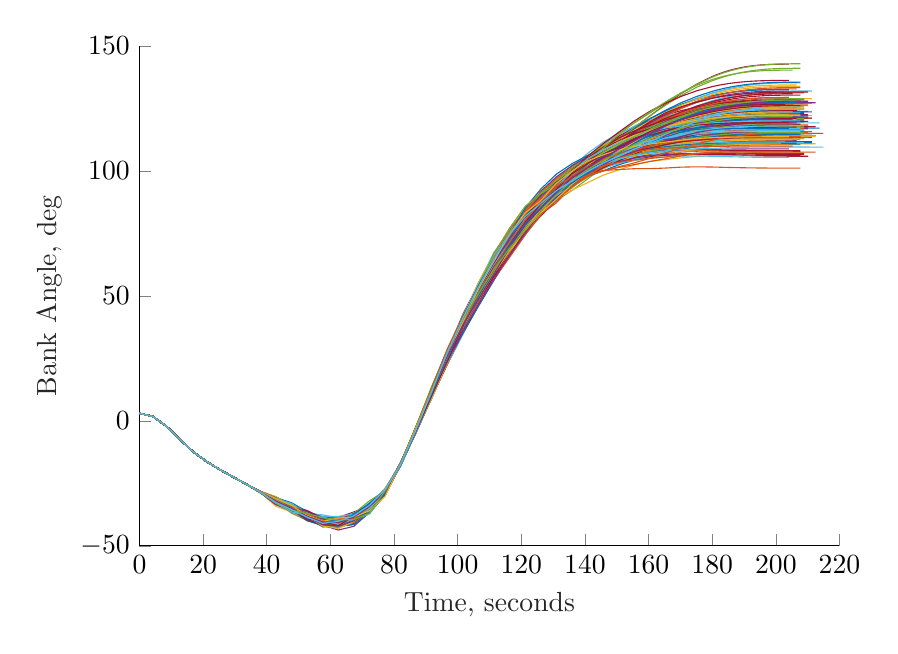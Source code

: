 % This file was created by matlab2tikz.
%
%The latest updates can be retrieved from
%  http://www.mathworks.com/matlabcentral/fileexchange/22022-matlab2tikz-matlab2tikz
%where you can also make suggestions and rate matlab2tikz.
%
\definecolor{mycolor1}{rgb}{0.0,0.447,0.741}%
\definecolor{mycolor2}{rgb}{0.85,0.325,0.098}%
\definecolor{mycolor3}{rgb}{0.929,0.694,0.125}%
\definecolor{mycolor4}{rgb}{0.494,0.184,0.556}%
\definecolor{mycolor5}{rgb}{0.466,0.674,0.188}%
\definecolor{mycolor6}{rgb}{0.301,0.745,0.933}%
\definecolor{mycolor7}{rgb}{0.635,0.078,0.184}%
%
\begin{tikzpicture}

\begin{axis}[%
width=3.5in,
height=2.5in,
at={(1.011in,0.642in)},
scale only axis,
unbounded coords=jump,
xmin=0,
xmax=220,
xlabel style={font=\color{white!15!black}},
xlabel={Time, seconds},
ymin=-50,
ymax=150,
ylabel style={font=\color{white!15!black}},
ylabel={Bank Angle, deg},
axis background/.style={fill=white},
axis x line*=bottom,
axis y line*=left,
legend style={legend cell align=left, align=left, draw=white!15!black}
]
\addplot [color=mycolor1, forget plot]
  table[row sep=crcr]{%
0	3\\
4.222	1.73\\
8.444	-2.143\\
12.667	-7.386\\
16.889	-12.43\\
21.111	-16.283\\
25.333	-19.593\\
29.556	-22.56\\
33.778	-25.511\\
38	-28.445\\
38	-28.445\\
42.897	-31.436\\
47.793	-34.475\\
52.69	-37.395\\
57.586	-39.703\\
62.483	-40.922\\
67.379	-40.298\\
72.276	-36.785\\
77.172	-29.053\\
82.069	-17.825\\
86.966	-3.53\\
91.862	11.342\\
96.759	26.871\\
101.655	41.467\\
106.552	53.338\\
111.448	62.775\\
116.345	71.699\\
121.241	79.894\\
126.138	85.654\\
131.034	90.826\\
135.931	94.726\\
140.828	98.489\\
145.724	101.98\\
150.621	104.677\\
155.517	107.122\\
160.414	108.881\\
165.31	110.042\\
170.207	110.959\\
175.103	111.743\\
180	112.388\\
180	112.388\\
181.205	112.498\\
182.41	112.616\\
183.616	112.734\\
184.821	112.838\\
186.026	112.937\\
187.231	113.032\\
188.436	113.118\\
189.641	113.194\\
190.847	113.261\\
192.052	113.321\\
193.257	113.371\\
194.462	113.415\\
195.667	113.452\\
196.872	113.484\\
198.078	113.509\\
199.283	113.528\\
200.488	113.544\\
201.693	113.555\\
202.898	113.564\\
204.103	113.569\\
205.309	113.572\\
206.514	113.574\\
207.719	113.574\\
208.924	nan\\
210.129	nan\\
211.334	nan\\
212.54	nan\\
213.745	nan\\
214.95	nan\\
};
\addplot [color=mycolor2, forget plot]
  table[row sep=crcr]{%
0	3\\
4.222	1.729\\
8.444	-2.144\\
12.667	-7.387\\
16.889	-12.431\\
21.111	-16.284\\
25.333	-19.594\\
29.556	-22.562\\
33.778	-25.509\\
38	-28.429\\
38	-28.429\\
42.897	-32.241\\
47.793	-35.481\\
52.69	-38.3\\
57.586	-39.884\\
62.483	-40.887\\
67.379	-37.994\\
72.276	-34.808\\
77.172	-27.71\\
82.069	-17.591\\
86.966	-4.282\\
91.862	11.039\\
96.759	25.817\\
101.655	38.8\\
106.552	50.645\\
111.448	61.814\\
116.345	70.735\\
121.241	80.733\\
126.138	86.368\\
131.034	94.497\\
135.931	98.685\\
140.828	102.367\\
145.724	105.474\\
150.621	107.5\\
155.517	109.035\\
160.414	110.355\\
165.31	111.647\\
170.207	112.946\\
175.103	114.137\\
180	115.2\\
180	115.2\\
181.205	115.432\\
182.41	115.656\\
183.616	115.859\\
184.821	116.052\\
186.026	116.227\\
187.231	116.374\\
188.436	116.511\\
189.641	116.636\\
190.847	116.75\\
192.052	116.849\\
193.257	116.937\\
194.462	117.013\\
195.667	117.079\\
196.872	117.135\\
198.078	117.183\\
199.283	117.221\\
200.488	117.251\\
201.693	117.275\\
202.898	117.293\\
204.103	117.306\\
205.309	117.314\\
206.514	117.318\\
207.719	117.321\\
208.924	117.322\\
210.129	117.322\\
211.334	nan\\
212.54	nan\\
213.745	nan\\
214.95	nan\\
};
\addplot [color=mycolor3, forget plot]
  table[row sep=crcr]{%
0	3\\
4.222	1.729\\
8.444	-2.145\\
12.667	-7.387\\
16.889	-12.432\\
21.111	-16.284\\
25.333	-19.594\\
29.556	-22.561\\
33.778	-25.501\\
38	-28.394\\
38	-28.394\\
42.897	-31.07\\
47.793	-34.918\\
52.69	-39.084\\
57.586	-41.609\\
62.483	-40.975\\
67.379	-39.461\\
72.276	-35.945\\
77.172	-28.42\\
82.069	-17.541\\
86.966	-3.865\\
91.862	10.642\\
96.759	25.734\\
101.655	40.332\\
106.552	53.486\\
111.448	64.534\\
116.345	73.433\\
121.241	81.233\\
126.138	88.221\\
131.034	93.037\\
135.931	96.183\\
140.828	99.76\\
145.724	102.555\\
150.621	104.924\\
155.517	107.285\\
160.414	109.264\\
165.31	111.265\\
170.207	113.341\\
175.103	115.124\\
180	116.671\\
180	116.671\\
181.205	116.994\\
182.41	117.283\\
183.616	117.552\\
184.821	117.798\\
186.026	118.02\\
187.231	118.214\\
188.436	118.39\\
189.641	118.544\\
190.847	118.68\\
192.052	118.796\\
193.257	118.894\\
194.462	118.976\\
195.667	119.044\\
196.872	119.101\\
198.078	119.144\\
199.283	119.176\\
200.488	119.2\\
201.693	119.216\\
202.898	119.227\\
204.103	119.232\\
205.309	119.234\\
206.514	nan\\
207.719	nan\\
208.924	nan\\
210.129	nan\\
211.334	nan\\
212.54	nan\\
213.745	nan\\
214.95	nan\\
};
\addplot [color=mycolor4, forget plot]
  table[row sep=crcr]{%
0	3\\
4.222	1.728\\
8.444	-2.145\\
12.667	-7.388\\
16.889	-12.432\\
21.111	-16.285\\
25.333	-19.595\\
29.556	-22.563\\
33.778	-25.506\\
38	-28.364\\
38	-28.364\\
42.897	-32.213\\
47.793	-35.18\\
52.69	-39.034\\
57.586	-39.405\\
62.483	-40.442\\
67.379	-38.189\\
72.276	-34.618\\
77.172	-28.085\\
82.069	-17.235\\
86.966	-4.076\\
91.862	9.762\\
96.759	23.997\\
101.655	38.073\\
106.552	49.948\\
111.448	61.175\\
116.345	71.006\\
121.241	78.059\\
126.138	83.817\\
131.034	89.497\\
135.931	94.801\\
140.828	98.601\\
145.724	101.295\\
150.621	103.649\\
155.517	105.252\\
160.414	106.792\\
165.31	108.648\\
170.207	110.172\\
175.103	111.433\\
180	112.474\\
180	112.474\\
181.205	112.695\\
182.41	112.892\\
183.616	113.1\\
184.821	113.285\\
186.026	113.469\\
187.231	113.647\\
188.436	113.814\\
189.641	113.965\\
190.847	114.107\\
192.052	114.235\\
193.257	114.35\\
194.462	114.455\\
195.667	114.548\\
196.872	114.631\\
198.078	114.702\\
199.283	114.763\\
200.488	114.814\\
201.693	114.856\\
202.898	114.892\\
204.103	114.92\\
205.309	114.941\\
206.514	114.957\\
207.719	114.969\\
208.924	114.978\\
210.129	114.983\\
211.334	114.986\\
212.54	114.987\\
213.745	114.987\\
214.95	nan\\
};
\addplot [color=mycolor5, forget plot]
  table[row sep=crcr]{%
0	3\\
4.222	1.729\\
8.444	-2.144\\
12.667	-7.387\\
16.889	-12.431\\
21.111	-16.284\\
25.333	-19.593\\
29.556	-22.561\\
33.778	-25.495\\
38	-28.407\\
38	-28.407\\
42.897	-32.168\\
47.793	-35.456\\
52.69	-38.135\\
57.586	-39.567\\
62.483	-40.558\\
67.379	-39.507\\
72.276	-35.538\\
77.172	-28.821\\
82.069	-17.137\\
86.966	-3.318\\
91.862	11.116\\
96.759	25.401\\
101.655	39.143\\
106.552	51.743\\
111.448	62.96\\
116.345	72.942\\
121.241	80.43\\
126.138	88.561\\
131.034	94.797\\
135.931	98.725\\
140.828	102.724\\
145.724	106.193\\
150.621	108.742\\
155.517	110.822\\
160.414	112.718\\
165.31	114.265\\
170.207	115.794\\
175.103	117.025\\
180	117.994\\
180	117.994\\
181.205	118.197\\
182.41	118.384\\
183.616	118.55\\
184.821	118.7\\
186.026	118.834\\
187.231	118.949\\
188.436	119.05\\
189.641	119.139\\
190.847	119.214\\
192.052	119.277\\
193.257	119.328\\
194.462	119.37\\
195.667	119.403\\
196.872	119.429\\
198.078	119.447\\
199.283	119.46\\
200.488	119.468\\
201.693	119.473\\
202.898	119.476\\
204.103	119.476\\
205.309	nan\\
206.514	nan\\
207.719	nan\\
208.924	nan\\
210.129	nan\\
211.334	nan\\
212.54	nan\\
213.745	nan\\
214.95	nan\\
};
\addplot [color=mycolor6, forget plot]
  table[row sep=crcr]{%
0	3\\
4.222	1.732\\
8.444	-2.14\\
12.667	-7.383\\
16.889	-12.428\\
21.111	-16.28\\
25.333	-19.59\\
29.556	-22.558\\
33.778	-25.494\\
38	-28.262\\
38	-28.262\\
42.897	-31.473\\
47.793	-36.058\\
52.69	-39.235\\
57.586	-40.068\\
62.483	-39.466\\
67.379	-38.654\\
72.276	-35.7\\
77.172	-28.24\\
82.069	-17.509\\
86.966	-3.862\\
91.862	10.388\\
96.759	25.648\\
101.655	39.71\\
106.552	51.129\\
111.448	61.751\\
116.345	70\\
121.241	78.282\\
126.138	84.672\\
131.034	92.105\\
135.931	96.158\\
140.828	100.972\\
145.724	104.809\\
150.621	108.193\\
155.517	111.276\\
160.414	114.078\\
165.31	116.848\\
170.207	119.146\\
175.103	121.045\\
180	122.52\\
180	122.52\\
181.205	122.818\\
182.41	123.094\\
183.616	123.346\\
184.821	123.574\\
186.026	123.78\\
187.231	123.963\\
188.436	124.126\\
189.641	124.275\\
190.847	124.406\\
192.052	124.522\\
193.257	124.621\\
194.462	124.707\\
195.667	124.781\\
196.872	124.843\\
198.078	124.893\\
199.283	124.932\\
200.488	124.963\\
201.693	124.985\\
202.898	125.002\\
204.103	125.012\\
205.309	125.018\\
206.514	125.021\\
207.719	125.022\\
208.924	125.023\\
210.129	nan\\
211.334	nan\\
212.54	nan\\
213.745	nan\\
214.95	nan\\
};
\addplot [color=mycolor7, forget plot]
  table[row sep=crcr]{%
0	3\\
4.222	1.729\\
8.444	-2.144\\
12.667	-7.386\\
16.889	-12.431\\
21.111	-16.283\\
25.333	-19.593\\
29.556	-22.561\\
33.778	-25.508\\
38	-28.454\\
38	-28.454\\
42.897	-31.91\\
47.793	-33.945\\
52.69	-37.864\\
57.586	-40.109\\
62.483	-40.906\\
67.379	-40.336\\
72.276	-34.95\\
77.172	-28.151\\
82.069	-17.042\\
86.966	-3.041\\
91.862	11.636\\
96.759	25.501\\
101.655	38.01\\
106.552	50.235\\
111.448	61.154\\
116.345	70.793\\
121.241	80.569\\
126.138	87.798\\
131.034	94.213\\
135.931	98.799\\
140.828	101.814\\
145.724	104.146\\
150.621	105.448\\
155.517	106.146\\
160.414	106.502\\
165.31	106.688\\
170.207	106.685\\
175.103	106.553\\
180	106.404\\
180	106.404\\
181.205	106.371\\
182.41	106.325\\
183.616	106.279\\
184.821	106.244\\
186.026	106.211\\
187.231	106.175\\
188.436	106.147\\
189.641	106.115\\
190.847	106.081\\
192.052	106.045\\
193.257	106.015\\
194.462	105.985\\
195.667	105.956\\
196.872	105.93\\
198.078	105.907\\
199.283	105.888\\
200.488	105.872\\
201.693	105.859\\
202.898	105.849\\
204.103	105.841\\
205.309	105.836\\
206.514	105.833\\
207.719	105.831\\
208.924	105.83\\
210.129	105.83\\
211.334	nan\\
212.54	nan\\
213.745	nan\\
214.95	nan\\
};
\addplot [color=mycolor1, forget plot]
  table[row sep=crcr]{%
0	3\\
4.222	1.73\\
8.444	-2.142\\
12.667	-7.385\\
16.889	-12.43\\
21.111	-16.282\\
25.333	-19.593\\
29.556	-22.561\\
33.778	-25.52\\
38	-28.431\\
38	-28.431\\
42.897	-31.518\\
47.793	-34.495\\
52.69	-38.195\\
57.586	-40.077\\
62.483	-40.36\\
67.379	-38.461\\
72.276	-33.739\\
77.172	-27.541\\
82.069	-17.123\\
86.966	-3.995\\
91.862	10.101\\
96.759	23.838\\
101.655	36.713\\
106.552	49.438\\
111.448	60.779\\
116.345	71.686\\
121.241	80.099\\
126.138	86.518\\
131.034	92.125\\
135.931	97.488\\
140.828	101.47\\
145.724	104.066\\
150.621	106.215\\
155.517	108.07\\
160.414	109.76\\
165.31	111.358\\
170.207	112.731\\
175.103	113.775\\
180	114.686\\
180	114.686\\
181.205	114.91\\
182.41	115.111\\
183.616	115.328\\
184.821	115.526\\
186.026	115.72\\
187.231	115.891\\
188.436	116.053\\
189.641	116.201\\
190.847	116.334\\
192.052	116.457\\
193.257	116.561\\
194.462	116.656\\
195.667	116.738\\
196.872	116.811\\
198.078	116.872\\
199.283	116.924\\
200.488	116.966\\
201.693	117.002\\
202.898	117.03\\
204.103	117.052\\
205.309	117.069\\
206.514	117.081\\
207.719	117.09\\
208.924	117.095\\
210.129	117.099\\
211.334	117.1\\
212.54	117.101\\
213.745	117.101\\
214.95	nan\\
};
\addplot [color=mycolor2, forget plot]
  table[row sep=crcr]{%
0	3\\
4.222	1.731\\
8.444	-2.141\\
12.667	-7.385\\
16.889	-12.429\\
21.111	-16.281\\
25.333	-19.591\\
29.556	-22.558\\
33.778	-25.5\\
38	-28.37\\
38	-28.37\\
42.897	-32.154\\
47.793	-35.926\\
52.69	-37.936\\
57.586	-41.143\\
62.483	-40.386\\
67.379	-39.643\\
72.276	-35.064\\
77.172	-28.078\\
82.069	-17.436\\
86.966	-3.687\\
91.862	11.836\\
96.759	26.507\\
101.655	40.925\\
106.552	55.24\\
111.448	66.571\\
116.345	76.174\\
121.241	82.86\\
126.138	89.462\\
131.034	93.582\\
135.931	98.027\\
140.828	100.694\\
145.724	102.997\\
150.621	104.202\\
155.517	105.846\\
160.414	106.827\\
165.31	107.947\\
170.207	109.017\\
175.103	109.796\\
180	110.365\\
180	110.365\\
181.205	110.474\\
182.41	110.572\\
183.616	110.658\\
184.821	110.732\\
186.026	110.798\\
187.231	110.856\\
188.436	110.905\\
189.641	110.949\\
190.847	110.986\\
192.052	111.017\\
193.257	111.042\\
194.462	111.064\\
195.667	111.081\\
196.872	111.095\\
198.078	111.105\\
199.283	111.112\\
200.488	111.117\\
201.693	111.121\\
202.898	111.123\\
204.103	111.123\\
205.309	111.124\\
206.514	nan\\
207.719	nan\\
208.924	nan\\
210.129	nan\\
211.334	nan\\
212.54	nan\\
213.745	nan\\
214.95	nan\\
};
\addplot [color=mycolor3, forget plot]
  table[row sep=crcr]{%
0	3\\
4.222	1.73\\
8.444	-2.142\\
12.667	-7.385\\
16.889	-12.43\\
21.111	-16.282\\
25.333	-19.592\\
29.556	-22.559\\
33.778	-25.495\\
38	-28.504\\
38	-28.504\\
42.897	-32.044\\
47.793	-34.967\\
52.69	-38.209\\
57.586	-41.723\\
62.483	-42.664\\
67.379	-40.373\\
72.276	-35.906\\
77.172	-28.8\\
82.069	-17.444\\
86.966	-3.47\\
91.862	10.928\\
96.759	24.362\\
101.655	37.084\\
106.552	48.602\\
111.448	60.326\\
116.345	70.923\\
121.241	78.3\\
126.138	85.291\\
131.034	90.558\\
135.931	96.743\\
140.828	102.527\\
145.724	107.175\\
150.621	111.696\\
155.517	116.108\\
160.414	119.918\\
165.31	123.293\\
170.207	126.374\\
175.103	128.895\\
180	130.922\\
180	130.922\\
181.205	131.334\\
182.41	131.722\\
183.616	132.082\\
184.821	132.411\\
186.026	132.707\\
187.231	132.972\\
188.436	133.207\\
189.641	133.414\\
190.847	133.596\\
192.052	133.753\\
193.257	133.885\\
194.462	133.996\\
195.667	134.089\\
196.872	134.164\\
198.078	134.222\\
199.283	134.265\\
200.488	134.296\\
201.693	134.317\\
202.898	134.33\\
204.103	134.337\\
205.309	134.339\\
206.514	134.34\\
207.719	nan\\
208.924	nan\\
210.129	nan\\
211.334	nan\\
212.54	nan\\
213.745	nan\\
214.95	nan\\
};
\addplot [color=mycolor4, forget plot]
  table[row sep=crcr]{%
0	3\\
4.222	1.731\\
8.444	-2.142\\
12.667	-7.385\\
16.889	-12.429\\
21.111	-16.282\\
25.333	-19.592\\
29.556	-22.558\\
33.778	-25.499\\
38	-28.489\\
38	-28.489\\
42.897	-31.225\\
47.793	-34.148\\
52.69	-37.49\\
57.586	-40.896\\
62.483	-40.698\\
67.379	-40.647\\
72.276	-35.364\\
77.172	-28.866\\
82.069	-17.601\\
86.966	-3.302\\
91.862	11.608\\
96.759	25.496\\
101.655	38.558\\
106.552	50.014\\
111.448	59.88\\
116.345	68.755\\
121.241	77.376\\
126.138	85.724\\
131.034	91.339\\
135.931	95.862\\
140.828	101.008\\
145.724	105.64\\
150.621	109.425\\
155.517	112.576\\
160.414	114.645\\
165.31	116.117\\
170.207	117.095\\
175.103	117.662\\
180	117.938\\
180	117.938\\
181.205	117.98\\
182.41	118.01\\
183.616	118.037\\
184.821	118.062\\
186.026	118.075\\
187.231	118.087\\
188.436	118.097\\
189.641	118.101\\
190.847	118.102\\
192.052	118.103\\
193.257	118.1\\
194.462	118.097\\
195.667	118.093\\
196.872	118.088\\
198.078	118.085\\
199.283	118.081\\
200.488	118.078\\
201.693	118.076\\
202.898	118.074\\
204.103	118.073\\
205.309	118.073\\
206.514	118.072\\
207.719	118.072\\
208.924	nan\\
210.129	nan\\
211.334	nan\\
212.54	nan\\
213.745	nan\\
214.95	nan\\
};
\addplot [color=mycolor5, forget plot]
  table[row sep=crcr]{%
0	3\\
4.222	1.73\\
8.444	-2.143\\
12.667	-7.386\\
16.889	-12.431\\
21.111	-16.283\\
25.333	-19.593\\
29.556	-22.561\\
33.778	-25.497\\
38	-28.347\\
38	-28.347\\
42.897	-32.277\\
47.793	-36.943\\
52.69	-39.842\\
57.586	-40.251\\
62.483	-38.81\\
67.379	-37.71\\
72.276	-35.294\\
77.172	-28.796\\
82.069	-17.807\\
86.966	-4.418\\
91.862	9.657\\
96.759	23.838\\
101.655	38.288\\
106.552	50.864\\
111.448	62.502\\
116.345	71.801\\
121.241	80.804\\
126.138	88.112\\
131.034	93.478\\
135.931	97.409\\
140.828	100.959\\
145.724	103.832\\
150.621	106.207\\
155.517	108.404\\
160.414	110.19\\
165.31	111.719\\
170.207	113.027\\
175.103	114.13\\
180	114.846\\
180	114.846\\
181.205	114.995\\
182.41	115.123\\
183.616	115.235\\
184.821	115.339\\
186.026	115.44\\
187.231	115.528\\
188.436	115.606\\
189.641	115.675\\
190.847	115.736\\
192.052	115.785\\
193.257	115.829\\
194.462	115.866\\
195.667	115.898\\
196.872	115.925\\
198.078	115.946\\
199.283	115.963\\
200.488	115.977\\
201.693	115.987\\
202.898	115.995\\
204.103	116\\
205.309	116.003\\
206.514	116.005\\
207.719	116.006\\
208.924	116.006\\
210.129	nan\\
211.334	nan\\
212.54	nan\\
213.745	nan\\
214.95	nan\\
};
\addplot [color=mycolor6, forget plot]
  table[row sep=crcr]{%
0	3\\
4.222	1.73\\
8.444	-2.143\\
12.667	-7.386\\
16.889	-12.43\\
21.111	-16.282\\
25.333	-19.592\\
29.556	-22.559\\
33.778	-25.496\\
38	-28.651\\
38	-28.651\\
42.897	-33.086\\
47.793	-36.346\\
52.69	-38.578\\
57.586	-39.818\\
62.483	-40.205\\
67.379	-37.169\\
72.276	-33.646\\
77.172	-28.129\\
82.069	-17.458\\
86.966	-3.95\\
91.862	10.922\\
96.759	27.246\\
101.655	41.807\\
106.552	52.146\\
111.448	61.186\\
116.345	69.513\\
121.241	77.75\\
126.138	83.889\\
131.034	89.559\\
135.931	94.612\\
140.828	100.553\\
145.724	104.741\\
150.621	109.177\\
155.517	112.813\\
160.414	116.118\\
165.31	119.175\\
170.207	121.741\\
175.103	123.725\\
180	125.254\\
180	125.254\\
181.205	125.545\\
182.41	125.82\\
183.616	126.064\\
184.821	126.288\\
186.026	126.488\\
187.231	126.663\\
188.436	126.819\\
189.641	126.956\\
190.847	127.074\\
192.052	127.175\\
193.257	127.258\\
194.462	127.328\\
195.667	127.385\\
196.872	127.431\\
198.078	127.466\\
199.283	127.493\\
200.488	127.512\\
201.693	127.525\\
202.898	127.533\\
204.103	127.538\\
205.309	127.539\\
206.514	127.54\\
207.719	nan\\
208.924	nan\\
210.129	nan\\
211.334	nan\\
212.54	nan\\
213.745	nan\\
214.95	nan\\
};
\addplot [color=mycolor7, forget plot]
  table[row sep=crcr]{%
0	3\\
4.222	1.731\\
8.444	-2.141\\
12.667	-7.384\\
16.889	-12.429\\
21.111	-16.282\\
25.333	-19.592\\
29.556	-22.56\\
33.778	-25.507\\
38	-28.624\\
38	-28.624\\
42.897	-32.677\\
47.793	-34.677\\
52.69	-37.518\\
57.586	-40.582\\
62.483	-41.354\\
67.379	-40.161\\
72.276	-35.348\\
77.172	-28.328\\
82.069	-17.045\\
86.966	-3.527\\
91.862	10.682\\
96.759	25.804\\
101.655	39.386\\
106.552	52.05\\
111.448	63.253\\
116.345	72.746\\
121.241	80.401\\
126.138	87.612\\
131.034	94.115\\
135.931	98.656\\
140.828	102.088\\
145.724	104.88\\
150.621	107.112\\
155.517	108.625\\
160.414	109.696\\
165.31	110.631\\
170.207	111.442\\
175.103	112.057\\
180	112.429\\
180	112.429\\
181.205	112.495\\
182.41	112.556\\
183.616	112.611\\
184.821	112.666\\
186.026	112.706\\
187.231	112.748\\
188.436	112.776\\
189.641	112.802\\
190.847	112.821\\
192.052	112.836\\
193.257	112.848\\
194.462	112.857\\
195.667	112.864\\
196.872	112.869\\
198.078	112.873\\
199.283	112.877\\
200.488	112.878\\
201.693	112.879\\
202.898	112.88\\
204.103	112.88\\
205.309	112.88\\
206.514	112.88\\
207.719	nan\\
208.924	nan\\
210.129	nan\\
211.334	nan\\
212.54	nan\\
213.745	nan\\
214.95	nan\\
};
\addplot [color=mycolor1, forget plot]
  table[row sep=crcr]{%
0	3\\
4.222	1.729\\
8.444	-2.144\\
12.667	-7.387\\
16.889	-12.431\\
21.111	-16.283\\
25.333	-19.593\\
29.556	-22.559\\
33.778	-25.498\\
38	-28.473\\
38	-28.473\\
42.897	-32.725\\
47.793	-35.773\\
52.69	-38.327\\
57.586	-40.124\\
62.483	-40.177\\
67.379	-38.126\\
72.276	-34.159\\
77.172	-28.863\\
82.069	-17.612\\
86.966	-2.969\\
91.862	12.489\\
96.759	27.318\\
101.655	40.322\\
106.552	52.962\\
111.448	64.214\\
116.345	73.401\\
121.241	81.884\\
126.138	89.836\\
131.034	95.785\\
135.931	99.924\\
140.828	103.682\\
145.724	106.115\\
150.621	108.753\\
155.517	110.675\\
160.414	112.272\\
165.31	113.7\\
170.207	114.582\\
175.103	115.22\\
180	115.656\\
180	115.656\\
181.205	115.735\\
182.41	115.806\\
183.616	115.871\\
184.821	115.925\\
186.026	115.968\\
187.231	116.007\\
188.436	116.043\\
189.641	116.071\\
190.847	116.094\\
192.052	116.113\\
193.257	116.128\\
194.462	116.139\\
195.667	116.148\\
196.872	116.155\\
198.078	116.159\\
199.283	116.162\\
200.488	116.164\\
201.693	116.165\\
202.898	116.165\\
204.103	116.166\\
205.309	nan\\
206.514	nan\\
207.719	nan\\
208.924	nan\\
210.129	nan\\
211.334	nan\\
212.54	nan\\
213.745	nan\\
214.95	nan\\
};
\addplot [color=mycolor2, forget plot]
  table[row sep=crcr]{%
0	3\\
4.222	1.73\\
8.444	-2.143\\
12.667	-7.386\\
16.889	-12.43\\
21.111	-16.283\\
25.333	-19.593\\
29.556	-22.561\\
33.778	-25.502\\
38	-28.491\\
38	-28.491\\
42.897	-31.043\\
47.793	-33.946\\
52.69	-37.025\\
57.586	-41.432\\
62.483	-42.038\\
67.379	-40.23\\
72.276	-34.952\\
77.172	-28.254\\
82.069	-17.363\\
86.966	-3.579\\
91.862	10.969\\
96.759	25.46\\
101.655	38.464\\
106.552	50.32\\
111.448	60.934\\
116.345	70.526\\
121.241	78.433\\
126.138	85.495\\
131.034	91.063\\
135.931	96.747\\
140.828	100.863\\
145.724	104.432\\
150.621	107.245\\
155.517	109.412\\
160.414	111.038\\
165.31	112.537\\
170.207	113.736\\
175.103	114.423\\
180	114.934\\
180	114.934\\
181.205	115.05\\
182.41	115.163\\
183.616	115.252\\
184.821	115.331\\
186.026	115.4\\
187.231	115.457\\
188.436	115.507\\
189.641	115.549\\
190.847	115.581\\
192.052	115.606\\
193.257	115.625\\
194.462	115.641\\
195.667	115.652\\
196.872	115.659\\
198.078	115.664\\
199.283	115.667\\
200.488	115.668\\
201.693	115.669\\
202.898	115.669\\
204.103	115.669\\
205.309	115.669\\
206.514	115.668\\
207.719	115.668\\
208.924	115.668\\
210.129	115.668\\
211.334	115.668\\
212.54	nan\\
213.745	nan\\
214.95	nan\\
};
\addplot [color=mycolor3, forget plot]
  table[row sep=crcr]{%
0	3\\
4.222	1.731\\
8.444	-2.142\\
12.667	-7.385\\
16.889	-12.429\\
21.111	-16.282\\
25.333	-19.591\\
29.556	-22.558\\
33.778	-25.499\\
38	-28.601\\
38	-28.601\\
42.897	-32.378\\
47.793	-34.775\\
52.69	-37.58\\
57.586	-39.232\\
62.483	-39.472\\
67.379	-37.319\\
72.276	-35.382\\
77.172	-27.977\\
82.069	-17.153\\
86.966	-2.9\\
91.862	11.661\\
96.759	25.831\\
101.655	38.872\\
106.552	50.544\\
111.448	62.113\\
116.345	72.119\\
121.241	79.59\\
126.138	86.848\\
131.034	94.022\\
135.931	99.069\\
140.828	102.473\\
145.724	106.748\\
150.621	109.703\\
155.517	112.476\\
160.414	114.878\\
165.31	116.883\\
170.207	118.308\\
175.103	119.24\\
180	119.749\\
180	119.749\\
181.205	119.839\\
182.41	119.915\\
183.616	119.981\\
184.821	120.047\\
186.026	120.101\\
187.231	120.138\\
188.436	120.169\\
189.641	120.194\\
190.847	120.214\\
192.052	120.23\\
193.257	120.242\\
194.462	120.25\\
195.667	120.257\\
196.872	120.261\\
198.078	120.264\\
199.283	120.266\\
200.488	120.267\\
201.693	120.267\\
202.898	120.267\\
204.103	120.267\\
205.309	120.267\\
206.514	120.267\\
207.719	nan\\
208.924	nan\\
210.129	nan\\
211.334	nan\\
212.54	nan\\
213.745	nan\\
214.95	nan\\
};
\addplot [color=mycolor4, forget plot]
  table[row sep=crcr]{%
0	3\\
4.222	1.728\\
8.444	-2.145\\
12.667	-7.388\\
16.889	-12.432\\
21.111	-16.284\\
25.333	-19.594\\
29.556	-22.561\\
33.778	-25.496\\
38	-28.579\\
38	-28.579\\
42.897	-32.166\\
47.793	-36.161\\
52.69	-38.047\\
57.586	-40.583\\
62.483	-39.783\\
67.379	-39.982\\
72.276	-35.717\\
77.172	-28.423\\
82.069	-17.787\\
86.966	-3.882\\
91.862	11.235\\
96.759	26.195\\
101.655	40.474\\
106.552	53.547\\
111.448	64.313\\
116.345	75.083\\
121.241	82.442\\
126.138	89.784\\
131.034	95.132\\
135.931	98.572\\
140.828	101.674\\
145.724	103.576\\
150.621	104.981\\
155.517	106.272\\
160.414	107.738\\
165.31	109.365\\
170.207	110.864\\
175.103	111.997\\
180	112.854\\
180	112.854\\
181.205	113.014\\
182.41	113.163\\
183.616	113.299\\
184.821	113.42\\
186.026	113.526\\
187.231	113.62\\
188.436	113.701\\
189.641	113.772\\
190.847	113.832\\
192.052	113.882\\
193.257	113.923\\
194.462	113.956\\
195.667	113.983\\
196.872	114.004\\
198.078	114.02\\
199.283	114.031\\
200.488	114.038\\
201.693	114.042\\
202.898	114.045\\
204.103	114.046\\
205.309	nan\\
206.514	nan\\
207.719	nan\\
208.924	nan\\
210.129	nan\\
211.334	nan\\
212.54	nan\\
213.745	nan\\
214.95	nan\\
};
\addplot [color=mycolor5, forget plot]
  table[row sep=crcr]{%
0	3\\
4.222	1.734\\
8.444	-2.139\\
12.667	-7.382\\
16.889	-12.426\\
21.111	-16.279\\
25.333	-19.59\\
29.556	-22.558\\
33.778	-25.504\\
38	-28.562\\
38	-28.562\\
42.897	-32.066\\
47.793	-35.51\\
52.69	-38.202\\
57.586	-40.909\\
62.483	-40.81\\
67.379	-38.1\\
72.276	-34.329\\
77.172	-28.409\\
82.069	-17.439\\
86.966	-2.697\\
91.862	12.353\\
96.759	26.217\\
101.655	38.846\\
106.552	49.845\\
111.448	61.391\\
116.345	70.961\\
121.241	79.938\\
126.138	87.148\\
131.034	94.018\\
135.931	100.695\\
140.828	105.516\\
145.724	109.576\\
150.621	113.148\\
155.517	115.76\\
160.414	117.402\\
165.31	118.507\\
170.207	119.228\\
175.103	119.692\\
180	119.923\\
180	119.923\\
181.205	119.965\\
182.41	119.996\\
183.616	120.022\\
184.821	120.042\\
186.026	120.06\\
187.231	120.072\\
188.436	120.081\\
189.641	120.088\\
190.847	120.092\\
192.052	120.094\\
193.257	120.095\\
194.462	120.096\\
195.667	120.096\\
196.872	120.096\\
198.078	120.096\\
199.283	120.095\\
200.488	120.095\\
201.693	120.095\\
202.898	120.095\\
204.103	120.095\\
205.309	nan\\
206.514	nan\\
207.719	nan\\
208.924	nan\\
210.129	nan\\
211.334	nan\\
212.54	nan\\
213.745	nan\\
214.95	nan\\
};
\addplot [color=mycolor6, forget plot]
  table[row sep=crcr]{%
0	3\\
4.222	1.725\\
8.444	-2.137\\
12.667	-7.377\\
16.889	-12.458\\
21.111	-16.312\\
25.333	-19.62\\
29.556	-22.585\\
33.778	-25.52\\
38	-28.486\\
38	-28.486\\
42.897	-31.849\\
47.793	-34.971\\
52.69	-38.736\\
57.586	-41.388\\
62.483	-42.191\\
67.379	-39.69\\
72.276	-34.357\\
77.172	-28.071\\
82.069	-17.214\\
86.966	-3.897\\
91.862	10.714\\
96.759	24.387\\
101.655	36.462\\
106.552	47.878\\
111.448	59.063\\
116.345	68.736\\
121.241	77.645\\
126.138	84.198\\
131.034	92.826\\
135.931	99.319\\
140.828	104.828\\
145.724	110.362\\
150.621	114.575\\
155.517	117.864\\
160.414	120.837\\
165.31	123.792\\
170.207	126.538\\
175.103	129.017\\
180	131.117\\
180	131.117\\
181.205	131.559\\
182.41	131.987\\
183.616	132.386\\
184.821	132.754\\
186.026	133.094\\
187.231	133.403\\
188.436	133.684\\
189.641	133.938\\
190.847	134.164\\
192.052	134.363\\
193.257	134.537\\
194.462	134.687\\
195.667	134.815\\
196.872	134.922\\
198.078	135.01\\
199.283	135.08\\
200.488	135.134\\
201.693	135.176\\
202.898	135.206\\
204.103	135.225\\
205.309	135.237\\
206.514	135.243\\
207.719	135.245\\
208.924	nan\\
210.129	nan\\
211.334	nan\\
212.54	nan\\
213.745	nan\\
214.95	nan\\
};
\addplot [color=mycolor7, forget plot]
  table[row sep=crcr]{%
0	3\\
4.222	1.732\\
8.444	-2.14\\
12.667	-7.383\\
16.889	-12.428\\
21.111	-16.28\\
25.333	-19.59\\
29.556	-22.558\\
33.778	-25.496\\
38	-28.504\\
38	-28.504\\
42.897	-31.997\\
47.793	-34.824\\
52.69	-38.253\\
57.586	-40.975\\
62.483	-41.776\\
67.379	-38.437\\
72.276	-34.755\\
77.172	-28.604\\
82.069	-17.656\\
86.966	-3.252\\
91.862	12.242\\
96.759	26.923\\
101.655	40.659\\
106.552	53.85\\
111.448	64.949\\
116.345	74.269\\
121.241	81.138\\
126.138	87.213\\
131.034	92.762\\
135.931	97.243\\
140.828	100.333\\
145.724	103.393\\
150.621	105.95\\
155.517	108.25\\
160.414	110.24\\
165.31	111.916\\
170.207	113.314\\
175.103	114.728\\
180	115.896\\
180	115.896\\
181.205	116.134\\
182.41	116.347\\
183.616	116.543\\
184.821	116.719\\
186.026	116.875\\
187.231	117.01\\
188.436	117.131\\
189.641	117.235\\
190.847	117.325\\
192.052	117.399\\
193.257	117.46\\
194.462	117.509\\
195.667	117.548\\
196.872	117.577\\
198.078	117.598\\
199.283	117.612\\
200.488	117.621\\
201.693	117.626\\
202.898	117.628\\
204.103	117.628\\
205.309	nan\\
206.514	nan\\
207.719	nan\\
208.924	nan\\
210.129	nan\\
211.334	nan\\
212.54	nan\\
213.745	nan\\
214.95	nan\\
};
\addplot [color=mycolor1, forget plot]
  table[row sep=crcr]{%
0	3\\
4.222	1.729\\
8.444	-2.144\\
12.667	-7.387\\
16.889	-12.431\\
21.111	-16.283\\
25.333	-19.593\\
29.556	-22.559\\
33.778	-25.513\\
38	-28.428\\
38	-28.428\\
42.897	-31.961\\
47.793	-34.605\\
52.69	-36.874\\
57.586	-39.823\\
62.483	-41.508\\
67.379	-41.278\\
72.276	-35.931\\
77.172	-29.034\\
82.069	-17.572\\
86.966	-3.114\\
91.862	11.405\\
96.759	24.786\\
101.655	37.562\\
106.552	49.769\\
111.448	62.738\\
116.345	73.021\\
121.241	82.072\\
126.138	89.741\\
131.034	96.158\\
135.931	100.783\\
140.828	103.925\\
145.724	106.187\\
150.621	107.663\\
155.517	108.531\\
160.414	108.888\\
165.31	109.142\\
170.207	109.315\\
175.103	109.555\\
180	109.857\\
180	109.857\\
181.205	109.92\\
182.41	109.986\\
183.616	110.046\\
184.821	110.107\\
186.026	110.153\\
187.231	110.203\\
188.436	110.247\\
189.641	110.287\\
190.847	110.321\\
192.052	110.35\\
193.257	110.376\\
194.462	110.398\\
195.667	110.417\\
196.872	110.432\\
198.078	110.445\\
199.283	110.454\\
200.488	110.461\\
201.693	110.466\\
202.898	110.47\\
204.103	110.472\\
205.309	110.474\\
206.514	110.474\\
207.719	110.474\\
208.924	nan\\
210.129	nan\\
211.334	nan\\
212.54	nan\\
213.745	nan\\
214.95	nan\\
};
\addplot [color=mycolor2, forget plot]
  table[row sep=crcr]{%
0	3\\
4.222	1.729\\
8.444	-2.144\\
12.667	-7.387\\
16.889	-12.431\\
21.111	-16.284\\
25.333	-19.593\\
29.556	-22.559\\
33.778	-25.511\\
38	-28.63\\
38	-28.63\\
42.897	-32.63\\
47.793	-34.31\\
52.69	-36.373\\
57.586	-39.778\\
62.483	-40.877\\
67.379	-39.918\\
72.276	-35.224\\
77.172	-27.444\\
82.069	-17.646\\
86.966	-2.673\\
91.862	12.233\\
96.759	26.838\\
101.655	40.278\\
106.552	53.005\\
111.448	64.075\\
116.345	73.933\\
121.241	82.554\\
126.138	87.847\\
131.034	93.826\\
135.931	97.155\\
140.828	101.083\\
145.724	104.194\\
150.621	106.655\\
155.517	108.795\\
160.414	110.832\\
165.31	112.735\\
170.207	114.278\\
175.103	115.642\\
180	116.663\\
180	116.663\\
181.205	116.875\\
182.41	117.058\\
183.616	117.231\\
184.821	117.396\\
186.026	117.543\\
187.231	117.674\\
188.436	117.79\\
189.641	117.892\\
190.847	117.982\\
192.052	118.059\\
193.257	118.123\\
194.462	118.177\\
195.667	118.22\\
196.872	118.255\\
198.078	118.282\\
199.283	118.302\\
200.488	118.316\\
201.693	118.325\\
202.898	118.331\\
204.103	118.334\\
205.309	118.335\\
206.514	nan\\
207.719	nan\\
208.924	nan\\
210.129	nan\\
211.334	nan\\
212.54	nan\\
213.745	nan\\
214.95	nan\\
};
\addplot [color=mycolor3, forget plot]
  table[row sep=crcr]{%
0	3\\
4.222	1.731\\
8.444	-2.142\\
12.667	-7.385\\
16.889	-12.43\\
21.111	-16.282\\
25.333	-19.592\\
29.556	-22.56\\
33.778	-25.499\\
38	-28.438\\
38	-28.438\\
42.897	-31.762\\
47.793	-35.633\\
52.69	-39.18\\
57.586	-39.433\\
62.483	-39.492\\
67.379	-39.75\\
72.276	-35.65\\
77.172	-28.528\\
82.069	-17.3\\
86.966	-3.369\\
91.862	10.975\\
96.759	25.328\\
101.655	38.746\\
106.552	50.437\\
111.448	59.97\\
116.345	69.865\\
121.241	78.895\\
126.138	86.309\\
131.034	91.754\\
135.931	96.67\\
140.828	101.074\\
145.724	105.102\\
150.621	107.92\\
155.517	110.214\\
160.414	112.104\\
165.31	113.988\\
170.207	115.477\\
175.103	116.687\\
180	117.637\\
180	117.637\\
181.205	117.859\\
182.41	118.031\\
183.616	118.208\\
184.821	118.371\\
186.026	118.515\\
187.231	118.641\\
188.436	118.756\\
189.641	118.858\\
190.847	118.948\\
192.052	119.026\\
193.257	119.093\\
194.462	119.15\\
195.667	119.199\\
196.872	119.24\\
198.078	119.272\\
199.283	119.298\\
200.488	119.318\\
201.693	119.333\\
202.898	119.344\\
204.103	119.351\\
205.309	119.355\\
206.514	119.357\\
207.719	119.357\\
208.924	119.357\\
210.129	nan\\
211.334	nan\\
212.54	nan\\
213.745	nan\\
214.95	nan\\
};
\addplot [color=mycolor4, forget plot]
  table[row sep=crcr]{%
0	3\\
4.222	1.73\\
8.444	-2.143\\
12.667	-7.386\\
16.889	-12.43\\
21.111	-16.282\\
25.333	-19.592\\
29.556	-22.559\\
33.778	-25.497\\
38	-28.581\\
38	-28.581\\
42.897	-32.222\\
47.793	-35.023\\
52.69	-38.401\\
57.586	-39.56\\
62.483	-40.751\\
67.379	-39.047\\
72.276	-35.895\\
77.172	-28.499\\
82.069	-17.33\\
86.966	-3.254\\
91.862	10.442\\
96.759	23.464\\
101.655	36.097\\
106.552	47.978\\
111.448	60.612\\
116.345	71.788\\
121.241	81.551\\
126.138	88.378\\
131.034	94.29\\
135.931	99.513\\
140.828	104.325\\
145.724	108.123\\
150.621	110.711\\
155.517	112.775\\
160.414	114.334\\
165.31	115.457\\
170.207	116.782\\
175.103	117.921\\
180	118.917\\
180	118.917\\
181.205	119.118\\
182.41	119.297\\
183.616	119.461\\
184.821	119.614\\
186.026	119.754\\
187.231	119.883\\
188.436	119.994\\
189.641	120.095\\
190.847	120.184\\
192.052	120.263\\
193.257	120.329\\
194.462	120.386\\
195.667	120.434\\
196.872	120.474\\
198.078	120.506\\
199.283	120.532\\
200.488	120.552\\
201.693	120.566\\
202.898	120.577\\
204.103	120.583\\
205.309	120.587\\
206.514	120.589\\
207.719	120.59\\
208.924	120.59\\
210.129	nan\\
211.334	nan\\
212.54	nan\\
213.745	nan\\
214.95	nan\\
};
\addplot [color=mycolor5, forget plot]
  table[row sep=crcr]{%
0	3\\
4.222	1.731\\
8.444	-2.141\\
12.667	-7.384\\
16.889	-12.429\\
21.111	-16.281\\
25.333	-19.591\\
29.556	-22.558\\
33.778	-25.505\\
38	-28.572\\
38	-28.572\\
42.897	-32.278\\
47.793	-36.483\\
52.69	-37.685\\
57.586	-38.931\\
62.483	-40.012\\
67.379	-37.328\\
72.276	-34.215\\
77.172	-28.475\\
82.069	-17.882\\
86.966	-3.407\\
91.862	11.909\\
96.759	26.73\\
101.655	40.073\\
106.552	52.429\\
111.448	63.015\\
116.345	73.688\\
121.241	81.524\\
126.138	87.479\\
131.034	94.162\\
135.931	99.738\\
140.828	103.999\\
145.724	107.181\\
150.621	109.685\\
155.517	111.469\\
160.414	112.996\\
165.31	114.174\\
170.207	115.19\\
175.103	116.02\\
180	116.624\\
180	116.624\\
181.205	116.712\\
182.41	116.802\\
183.616	116.876\\
184.821	116.942\\
186.026	116.998\\
187.231	117.047\\
188.436	117.088\\
189.641	117.123\\
190.847	117.153\\
192.052	117.177\\
193.257	117.196\\
194.462	117.212\\
195.667	117.224\\
196.872	117.233\\
198.078	117.239\\
199.283	117.244\\
200.488	117.247\\
201.693	117.249\\
202.898	117.249\\
204.103	117.25\\
205.309	nan\\
206.514	nan\\
207.719	nan\\
208.924	nan\\
210.129	nan\\
211.334	nan\\
212.54	nan\\
213.745	nan\\
214.95	nan\\
};
\addplot [color=mycolor6, forget plot]
  table[row sep=crcr]{%
0	3\\
4.222	1.73\\
8.444	-2.143\\
12.667	-7.386\\
16.889	-12.431\\
21.111	-16.283\\
25.333	-19.592\\
29.556	-22.559\\
33.778	-25.505\\
38	-28.392\\
38	-28.392\\
42.897	-31.377\\
47.793	-34.186\\
52.69	-37.211\\
57.586	-40.923\\
62.483	-40.583\\
67.379	-39.144\\
72.276	-35.568\\
77.172	-28.742\\
82.069	-17.353\\
86.966	-3.485\\
91.862	11.987\\
96.759	26.803\\
101.655	40.686\\
106.552	54.161\\
111.448	64.336\\
116.345	73.302\\
121.241	80.921\\
126.138	85.746\\
131.034	91.501\\
135.931	96.465\\
140.828	100.742\\
145.724	104.235\\
150.621	107.712\\
155.517	110.599\\
160.414	113.004\\
165.31	115.23\\
170.207	117.439\\
175.103	119.356\\
180	120.903\\
180	120.903\\
181.205	121.248\\
182.41	121.529\\
183.616	121.808\\
184.821	122.039\\
186.026	122.246\\
187.231	122.428\\
188.436	122.589\\
189.641	122.731\\
190.847	122.855\\
192.052	122.96\\
193.257	123.046\\
194.462	123.118\\
195.667	123.175\\
196.872	123.221\\
198.078	123.255\\
199.283	123.279\\
200.488	123.295\\
201.693	123.305\\
202.898	123.31\\
204.103	123.313\\
205.309	123.313\\
206.514	nan\\
207.719	nan\\
208.924	nan\\
210.129	nan\\
211.334	nan\\
212.54	nan\\
213.745	nan\\
214.95	nan\\
};
\addplot [color=mycolor7, forget plot]
  table[row sep=crcr]{%
0	3\\
4.222	1.73\\
8.444	-2.143\\
12.667	-7.386\\
16.889	-12.431\\
21.111	-16.284\\
25.333	-19.594\\
29.556	-22.561\\
33.778	-25.503\\
38	-28.457\\
38	-28.457\\
42.897	-31.869\\
47.793	-34.592\\
52.69	-37.398\\
57.586	-40.25\\
62.483	-41.222\\
67.379	-40.026\\
72.276	-35.574\\
77.172	-28.908\\
82.069	-17.253\\
86.966	-4.267\\
91.862	9.737\\
96.759	24.793\\
101.655	37.813\\
106.552	49.203\\
111.448	59.159\\
116.345	68.189\\
121.241	77.743\\
126.138	85.061\\
131.034	90.7\\
135.931	95.372\\
140.828	99.288\\
145.724	102.592\\
150.621	105.552\\
155.517	108.318\\
160.414	110.489\\
165.31	112.431\\
170.207	113.932\\
175.103	115.316\\
180	116.363\\
180	116.363\\
181.205	116.552\\
182.41	116.738\\
183.616	116.9\\
184.821	117.042\\
186.026	117.159\\
187.231	117.266\\
188.436	117.359\\
189.641	117.44\\
190.847	117.508\\
192.052	117.576\\
193.257	117.624\\
194.462	117.664\\
195.667	117.697\\
196.872	117.724\\
198.078	117.745\\
199.283	117.761\\
200.488	117.773\\
201.693	117.782\\
202.898	117.789\\
204.103	117.794\\
205.309	117.796\\
206.514	117.798\\
207.719	117.799\\
208.924	117.8\\
210.129	117.8\\
211.334	nan\\
212.54	nan\\
213.745	nan\\
214.95	nan\\
};
\addplot [color=mycolor1, forget plot]
  table[row sep=crcr]{%
0	3\\
4.222	1.732\\
8.444	-2.141\\
12.667	-7.384\\
16.889	-12.429\\
21.111	-16.281\\
25.333	-19.591\\
29.556	-22.558\\
33.778	-25.503\\
38	-28.598\\
38	-28.598\\
42.897	-33.212\\
47.793	-35.965\\
52.69	-37.714\\
57.586	-40.302\\
62.483	-41.325\\
67.379	-39.223\\
72.276	-35.361\\
77.172	-27.83\\
82.069	-17.19\\
86.966	-3.925\\
91.862	10.417\\
96.759	24.446\\
101.655	36.923\\
106.552	47.629\\
111.448	56.74\\
116.345	66.546\\
121.241	74.736\\
126.138	84.026\\
131.034	90.176\\
135.931	95.14\\
140.828	99.02\\
145.724	101.908\\
150.621	104.591\\
155.517	106.501\\
160.414	108.114\\
165.31	109.606\\
170.207	110.811\\
175.103	111.712\\
180	112.447\\
180	112.447\\
181.205	112.559\\
182.41	112.665\\
183.616	112.773\\
184.821	112.852\\
186.026	112.925\\
187.231	112.994\\
188.436	113.058\\
189.641	113.111\\
190.847	113.155\\
192.052	113.191\\
193.257	113.222\\
194.462	113.246\\
195.667	113.266\\
196.872	113.281\\
198.078	113.294\\
199.283	113.303\\
200.488	113.31\\
201.693	113.316\\
202.898	113.32\\
204.103	113.322\\
205.309	113.324\\
206.514	113.325\\
207.719	113.325\\
208.924	113.325\\
210.129	113.325\\
211.334	113.325\\
212.54	nan\\
213.745	nan\\
214.95	nan\\
};
\addplot [color=mycolor2, forget plot]
  table[row sep=crcr]{%
0	3\\
4.222	1.73\\
8.444	-2.142\\
12.667	-7.385\\
16.889	-12.43\\
21.111	-16.282\\
25.333	-19.592\\
29.556	-22.558\\
33.778	-25.499\\
38	-28.511\\
38	-28.511\\
42.897	-31.583\\
47.793	-34.798\\
52.69	-39.089\\
57.586	-41.234\\
62.483	-40.717\\
67.379	-38.593\\
72.276	-33.826\\
77.172	-27.49\\
82.069	-17.343\\
86.966	-3.517\\
91.862	11.152\\
96.759	26.065\\
101.655	40.284\\
106.552	52.19\\
111.448	62.169\\
116.345	71.897\\
121.241	80.853\\
126.138	87.19\\
131.034	93.129\\
135.931	98.246\\
140.828	102.233\\
145.724	106.32\\
150.621	109.991\\
155.517	113.35\\
160.414	116.284\\
165.31	118.786\\
170.207	120.87\\
175.103	122.504\\
180	123.743\\
180	123.743\\
181.205	123.977\\
182.41	124.192\\
183.616	124.395\\
184.821	124.572\\
186.026	124.737\\
187.231	124.886\\
188.436	125.017\\
189.641	125.132\\
190.847	125.234\\
192.052	125.321\\
193.257	125.395\\
194.462	125.457\\
195.667	125.508\\
196.872	125.55\\
198.078	125.583\\
199.283	125.607\\
200.488	125.625\\
201.693	125.637\\
202.898	125.645\\
204.103	125.649\\
205.309	125.651\\
206.514	125.651\\
207.719	nan\\
208.924	nan\\
210.129	nan\\
211.334	nan\\
212.54	nan\\
213.745	nan\\
214.95	nan\\
};
\addplot [color=mycolor3, forget plot]
  table[row sep=crcr]{%
0	3\\
4.222	1.727\\
8.444	-2.146\\
12.667	-7.389\\
16.889	-12.433\\
21.111	-16.286\\
25.333	-19.595\\
29.556	-22.562\\
33.778	-25.502\\
38	-28.581\\
38	-28.581\\
42.897	-32.107\\
47.793	-35.105\\
52.69	-37.786\\
57.586	-40.425\\
62.483	-42.234\\
67.379	-39.905\\
72.276	-34.344\\
77.172	-28.26\\
82.069	-17.34\\
86.966	-4.056\\
91.862	9.396\\
96.759	23.341\\
101.655	36.597\\
106.552	48.729\\
111.448	58.903\\
116.345	67.773\\
121.241	76.185\\
126.138	83.218\\
131.034	89.761\\
135.931	95.301\\
140.828	100.537\\
145.724	104.716\\
150.621	108.535\\
155.517	112.044\\
160.414	115.123\\
165.31	118.123\\
170.207	120.891\\
175.103	123.197\\
180	125.157\\
180	125.157\\
181.205	125.578\\
182.41	125.966\\
183.616	126.317\\
184.821	126.65\\
186.026	126.949\\
187.231	127.213\\
188.436	127.457\\
189.641	127.676\\
190.847	127.87\\
192.052	128.045\\
193.257	128.194\\
194.462	128.324\\
195.667	128.438\\
196.872	128.535\\
198.078	128.618\\
199.283	128.685\\
200.488	128.741\\
201.693	128.784\\
202.898	128.818\\
204.103	128.843\\
205.309	128.861\\
206.514	128.873\\
207.719	128.88\\
208.924	128.885\\
210.129	128.886\\
211.334	128.887\\
212.54	nan\\
213.745	nan\\
214.95	nan\\
};
\addplot [color=mycolor4, forget plot]
  table[row sep=crcr]{%
0	3\\
4.222	1.73\\
8.444	-2.143\\
12.667	-7.386\\
16.889	-12.43\\
21.111	-16.283\\
25.333	-19.592\\
29.556	-22.559\\
33.778	-25.508\\
38	-28.333\\
38	-28.333\\
42.897	-30.435\\
47.793	-33.718\\
52.69	-37.858\\
57.586	-41.786\\
62.483	-43.695\\
67.379	-42.196\\
72.276	-36.649\\
77.172	-28.419\\
82.069	-16.679\\
86.966	-3.617\\
91.862	10.254\\
96.759	23.938\\
101.655	37.368\\
106.552	49.922\\
111.448	59.917\\
116.345	69.271\\
121.241	78.039\\
126.138	84.585\\
131.034	90.715\\
135.931	96.347\\
140.828	100.58\\
145.724	103.739\\
150.621	106.457\\
155.517	108.575\\
160.414	110.209\\
165.31	111.329\\
170.207	112.213\\
175.103	112.727\\
180	112.93\\
180	112.93\\
181.205	112.987\\
182.41	113.029\\
183.616	113.067\\
184.821	113.098\\
186.026	113.113\\
187.231	113.127\\
188.436	113.141\\
189.641	113.144\\
190.847	113.143\\
192.052	113.139\\
193.257	113.132\\
194.462	113.125\\
195.667	113.118\\
196.872	113.111\\
198.078	113.104\\
199.283	113.097\\
200.488	113.092\\
201.693	113.087\\
202.898	113.083\\
204.103	113.08\\
205.309	113.077\\
206.514	113.076\\
207.719	113.075\\
208.924	113.075\\
210.129	nan\\
211.334	nan\\
212.54	nan\\
213.745	nan\\
214.95	nan\\
};
\addplot [color=mycolor5, forget plot]
  table[row sep=crcr]{%
0	3\\
4.222	1.726\\
8.444	-2.136\\
12.667	-7.376\\
16.889	-12.457\\
21.111	-16.311\\
25.333	-19.618\\
29.556	-22.583\\
33.778	-25.525\\
38	-28.381\\
38	-28.381\\
42.897	-31.136\\
47.793	-33.364\\
52.69	-37.604\\
57.586	-40.827\\
62.483	-42.062\\
67.379	-41.331\\
72.276	-36.688\\
77.172	-29.804\\
82.069	-17.495\\
86.966	-2.96\\
91.862	11.165\\
96.759	25.222\\
101.655	37.776\\
106.552	48.771\\
111.448	59.56\\
116.345	69.379\\
121.241	78.202\\
126.138	85.441\\
131.034	92.668\\
135.931	98.606\\
140.828	102.692\\
145.724	106.372\\
150.621	109.413\\
155.517	111.552\\
160.414	113.12\\
165.31	114.289\\
170.207	114.975\\
175.103	115.431\\
180	115.645\\
180	115.645\\
181.205	115.664\\
182.41	115.679\\
183.616	115.691\\
184.821	115.7\\
186.026	115.706\\
187.231	115.708\\
188.436	115.711\\
189.641	115.714\\
190.847	115.715\\
192.052	115.716\\
193.257	115.717\\
194.462	115.716\\
195.667	115.716\\
196.872	115.715\\
198.078	115.714\\
199.283	115.713\\
200.488	115.713\\
201.693	115.712\\
202.898	115.712\\
204.103	115.712\\
205.309	115.711\\
206.514	115.711\\
207.719	nan\\
208.924	nan\\
210.129	nan\\
211.334	nan\\
212.54	nan\\
213.745	nan\\
214.95	nan\\
};
\addplot [color=mycolor6, forget plot]
  table[row sep=crcr]{%
0	3\\
4.222	1.728\\
8.444	-2.145\\
12.667	-7.388\\
16.889	-12.432\\
21.111	-16.284\\
25.333	-19.594\\
29.556	-22.56\\
33.778	-25.512\\
38	-28.46\\
38	-28.46\\
42.897	-32.661\\
47.793	-35.304\\
52.69	-37.671\\
57.586	-39.482\\
62.483	-41.152\\
67.379	-38.753\\
72.276	-36.142\\
77.172	-28.534\\
82.069	-17.567\\
86.966	-3.167\\
91.862	11.446\\
96.759	24.892\\
101.655	37.464\\
106.552	49.311\\
111.448	60.324\\
116.345	70.778\\
121.241	79.512\\
126.138	88.049\\
131.034	95.274\\
135.931	100.203\\
140.828	103.831\\
145.724	106.82\\
150.621	108.853\\
155.517	110.269\\
160.414	111.731\\
165.31	112.869\\
170.207	113.749\\
175.103	114.352\\
180	114.666\\
180	114.666\\
181.205	114.699\\
182.41	114.718\\
183.616	114.748\\
184.821	114.762\\
186.026	114.771\\
187.231	114.781\\
188.436	114.784\\
189.641	114.785\\
190.847	114.788\\
192.052	114.786\\
193.257	114.783\\
194.462	114.778\\
195.667	114.774\\
196.872	114.769\\
198.078	114.765\\
199.283	114.761\\
200.488	114.757\\
201.693	114.755\\
202.898	114.752\\
204.103	114.751\\
205.309	114.75\\
206.514	114.749\\
207.719	114.749\\
208.924	114.749\\
210.129	nan\\
211.334	nan\\
212.54	nan\\
213.745	nan\\
214.95	nan\\
};
\addplot [color=mycolor7, forget plot]
  table[row sep=crcr]{%
0	3\\
4.222	1.73\\
8.444	-2.142\\
12.667	-7.385\\
16.889	-12.43\\
21.111	-16.282\\
25.333	-19.592\\
29.556	-22.559\\
33.778	-25.504\\
38	-28.615\\
38	-28.615\\
42.897	-32.091\\
47.793	-34.771\\
52.69	-37.294\\
57.586	-39.62\\
62.483	-40.868\\
67.379	-39.713\\
72.276	-35.331\\
77.172	-29.248\\
82.069	-17.381\\
86.966	-3.261\\
91.862	10.357\\
96.759	23.559\\
101.655	36.575\\
106.552	48.593\\
111.448	59.388\\
116.345	69.467\\
121.241	76.994\\
126.138	84.61\\
131.034	89.84\\
135.931	95.203\\
140.828	98.973\\
145.724	102.466\\
150.621	104.926\\
155.517	107.379\\
160.414	109.433\\
165.31	111.317\\
170.207	112.895\\
175.103	114.186\\
180	115.282\\
180	115.282\\
181.205	115.513\\
182.41	115.748\\
183.616	115.97\\
184.821	116.166\\
186.026	116.353\\
187.231	116.515\\
188.436	116.66\\
189.641	116.793\\
190.847	116.916\\
192.052	117.034\\
193.257	117.135\\
194.462	117.223\\
195.667	117.3\\
196.872	117.368\\
198.078	117.425\\
199.283	117.473\\
200.488	117.512\\
201.693	117.545\\
202.898	117.571\\
204.103	117.591\\
205.309	117.606\\
206.514	117.616\\
207.719	117.624\\
208.924	117.628\\
210.129	117.631\\
211.334	117.632\\
212.54	117.632\\
213.745	nan\\
214.95	nan\\
};
\addplot [color=mycolor1, forget plot]
  table[row sep=crcr]{%
0	3\\
4.222	1.733\\
8.444	-2.139\\
12.667	-7.382\\
16.889	-12.427\\
21.111	-16.28\\
25.333	-19.59\\
29.556	-22.557\\
33.778	-25.501\\
38	-28.533\\
38	-28.533\\
42.897	-32.291\\
47.793	-35.537\\
52.69	-39.361\\
57.586	-40.305\\
62.483	-39.889\\
67.379	-38.824\\
72.276	-35.901\\
77.172	-28.489\\
82.069	-17.15\\
86.966	-3.761\\
91.862	11.17\\
96.759	25.451\\
101.655	38.832\\
106.552	52.526\\
111.448	63.499\\
116.345	73.767\\
121.241	82.698\\
126.138	88.628\\
131.034	93.707\\
135.931	98.019\\
140.828	101.514\\
145.724	104.448\\
150.621	106.631\\
155.517	108.681\\
160.414	110.724\\
165.31	112.433\\
170.207	113.86\\
175.103	115.039\\
180	115.857\\
180	115.857\\
181.205	116.032\\
182.41	116.179\\
183.616	116.307\\
184.821	116.419\\
186.026	116.529\\
187.231	116.619\\
188.436	116.697\\
189.641	116.765\\
190.847	116.824\\
192.052	116.875\\
193.257	116.917\\
194.462	116.952\\
195.667	116.981\\
196.872	117.004\\
198.078	117.022\\
199.283	117.035\\
200.488	117.044\\
201.693	117.051\\
202.898	117.055\\
204.103	117.057\\
205.309	117.057\\
206.514	117.057\\
207.719	nan\\
208.924	nan\\
210.129	nan\\
211.334	nan\\
212.54	nan\\
213.745	nan\\
214.95	nan\\
};
\addplot [color=mycolor2, forget plot]
  table[row sep=crcr]{%
0	3\\
4.222	1.729\\
8.444	-2.144\\
12.667	-7.387\\
16.889	-12.431\\
21.111	-16.284\\
25.333	-19.594\\
29.556	-22.561\\
33.778	-25.502\\
38	-28.616\\
38	-28.616\\
42.897	-32.529\\
47.793	-35.377\\
52.69	-37.649\\
57.586	-40.848\\
62.483	-41.348\\
67.379	-40.13\\
72.276	-34.603\\
77.172	-28.109\\
82.069	-17.533\\
86.966	-4.228\\
91.862	9.713\\
96.759	22.433\\
101.655	34.821\\
106.552	47.367\\
111.448	59.133\\
116.345	69.201\\
121.241	78.698\\
126.138	86.836\\
131.034	92.049\\
135.931	97.056\\
140.828	102.223\\
145.724	107.029\\
150.621	110.933\\
155.517	114.764\\
160.414	118.039\\
165.31	120.799\\
170.207	122.914\\
175.103	124.752\\
180	126.191\\
180	126.191\\
181.205	126.493\\
182.41	126.759\\
183.616	127.015\\
184.821	127.241\\
186.026	127.444\\
187.231	127.625\\
188.436	127.787\\
189.641	127.928\\
190.847	128.054\\
192.052	128.163\\
193.257	128.256\\
194.462	128.336\\
195.667	128.403\\
196.872	128.459\\
198.078	128.503\\
199.283	128.538\\
200.488	128.564\\
201.693	128.584\\
202.898	128.598\\
204.103	128.607\\
205.309	128.612\\
206.514	128.615\\
207.719	128.615\\
208.924	128.616\\
210.129	nan\\
211.334	nan\\
212.54	nan\\
213.745	nan\\
214.95	nan\\
};
\addplot [color=mycolor3, forget plot]
  table[row sep=crcr]{%
0	3\\
4.222	1.729\\
8.444	-2.144\\
12.667	-7.386\\
16.889	-12.431\\
21.111	-16.283\\
25.333	-19.594\\
29.556	-22.562\\
33.778	-25.503\\
38	-28.445\\
38	-28.445\\
42.897	-31.881\\
47.793	-35.665\\
52.69	-39.48\\
57.586	-41.017\\
62.483	-40.839\\
67.379	-38.023\\
72.276	-33.957\\
77.172	-28.435\\
82.069	-17.207\\
86.966	-3.208\\
91.862	10.923\\
96.759	24.713\\
101.655	38.759\\
106.552	51.577\\
111.448	63.495\\
116.345	73.51\\
121.241	82.685\\
126.138	89.331\\
131.034	94.741\\
135.931	100.793\\
140.828	106.003\\
145.724	110.062\\
150.621	113.463\\
155.517	116.078\\
160.414	118.128\\
165.31	119.566\\
170.207	120.519\\
175.103	121.161\\
180	121.619\\
180	121.619\\
181.205	121.696\\
182.41	121.758\\
183.616	121.813\\
184.821	121.862\\
186.026	121.907\\
187.231	121.941\\
188.436	121.969\\
189.641	121.992\\
190.847	122.011\\
192.052	122.025\\
193.257	122.036\\
194.462	122.045\\
195.667	122.051\\
196.872	122.056\\
198.078	122.059\\
199.283	122.06\\
200.488	122.062\\
201.693	122.062\\
202.898	122.062\\
204.103	nan\\
205.309	nan\\
206.514	nan\\
207.719	nan\\
208.924	nan\\
210.129	nan\\
211.334	nan\\
212.54	nan\\
213.745	nan\\
214.95	nan\\
};
\addplot [color=mycolor4, forget plot]
  table[row sep=crcr]{%
0	3\\
4.222	1.732\\
8.444	-2.141\\
12.667	-7.384\\
16.889	-12.428\\
21.111	-16.281\\
25.333	-19.591\\
29.556	-22.557\\
33.778	-25.509\\
38	-28.651\\
38	-28.651\\
42.897	-32.5\\
47.793	-35.727\\
52.69	-38.049\\
57.586	-39.967\\
62.483	-40.461\\
67.379	-37.53\\
72.276	-33.776\\
77.172	-28.421\\
82.069	-17.261\\
86.966	-3.44\\
91.862	10.883\\
96.759	26.229\\
101.655	41.156\\
106.552	54.18\\
111.448	64.116\\
116.345	73.861\\
121.241	81.221\\
126.138	86.423\\
131.034	92.566\\
135.931	97.175\\
140.828	100.537\\
145.724	103.776\\
150.621	106.194\\
155.517	108.174\\
160.414	109.34\\
165.31	110.141\\
170.207	111.06\\
175.103	111.747\\
180	112.171\\
180	112.171\\
181.205	112.251\\
182.41	112.32\\
183.616	112.388\\
184.821	112.447\\
186.026	112.497\\
187.231	112.543\\
188.436	112.581\\
189.641	112.611\\
190.847	112.637\\
192.052	112.657\\
193.257	112.674\\
194.462	112.687\\
195.667	112.698\\
196.872	112.706\\
198.078	112.712\\
199.283	112.716\\
200.488	112.719\\
201.693	112.721\\
202.898	112.723\\
204.103	112.723\\
205.309	112.723\\
206.514	nan\\
207.719	nan\\
208.924	nan\\
210.129	nan\\
211.334	nan\\
212.54	nan\\
213.745	nan\\
214.95	nan\\
};
\addplot [color=mycolor5, forget plot]
  table[row sep=crcr]{%
0	3\\
4.222	1.73\\
8.444	-2.143\\
12.667	-7.386\\
16.889	-12.43\\
21.111	-16.282\\
25.333	-19.592\\
29.556	-22.559\\
33.778	-25.51\\
38	-28.578\\
38	-28.578\\
42.897	-31.823\\
47.793	-34.428\\
52.69	-38.911\\
57.586	-42.009\\
62.483	-41.421\\
67.379	-39.211\\
72.276	-34.456\\
77.172	-28.184\\
82.069	-17.371\\
86.966	-3.864\\
91.862	11.155\\
96.759	25.576\\
101.655	37.236\\
106.552	48.225\\
111.448	58.672\\
116.345	69.574\\
121.241	77.768\\
126.138	86.191\\
131.034	92.16\\
135.931	97.056\\
140.828	102.023\\
145.724	106.401\\
150.621	109.956\\
155.517	113.183\\
160.414	116.171\\
165.31	118.667\\
170.207	121.024\\
175.103	123.161\\
180	125.014\\
180	125.014\\
181.205	125.414\\
182.41	125.776\\
183.616	126.118\\
184.821	126.433\\
186.026	126.724\\
187.231	126.989\\
188.436	127.232\\
189.641	127.453\\
190.847	127.651\\
192.052	127.825\\
193.257	127.974\\
194.462	128.104\\
195.667	128.216\\
196.872	128.312\\
198.078	128.389\\
199.283	128.449\\
200.488	128.497\\
201.693	128.534\\
202.898	128.561\\
204.103	128.579\\
205.309	128.591\\
206.514	128.597\\
207.719	128.6\\
208.924	128.601\\
210.129	nan\\
211.334	nan\\
212.54	nan\\
213.745	nan\\
214.95	nan\\
};
\addplot [color=mycolor6, forget plot]
  table[row sep=crcr]{%
0	3\\
4.222	1.73\\
8.444	-2.143\\
12.667	-7.386\\
16.889	-12.43\\
21.111	-16.283\\
25.333	-19.593\\
29.556	-22.56\\
33.778	-25.509\\
38	-28.396\\
38	-28.396\\
42.897	-31.982\\
47.793	-34.888\\
52.69	-38.201\\
57.586	-39.719\\
62.483	-40.945\\
67.379	-39.353\\
72.276	-36.234\\
77.172	-29.33\\
82.069	-17.764\\
86.966	-3.306\\
91.862	11.553\\
96.759	26.037\\
101.655	38.641\\
106.552	50.406\\
111.448	60.119\\
116.345	69.337\\
121.241	76.639\\
126.138	85.641\\
131.034	91.389\\
135.931	97.306\\
140.828	101.981\\
145.724	105.868\\
150.621	108.761\\
155.517	111.422\\
160.414	113.417\\
165.31	114.895\\
170.207	116.027\\
175.103	116.987\\
180	117.746\\
180	117.746\\
181.205	117.892\\
182.41	118.031\\
183.616	118.158\\
184.821	118.255\\
186.026	118.351\\
187.231	118.431\\
188.436	118.501\\
189.641	118.563\\
190.847	118.615\\
192.052	118.659\\
193.257	118.694\\
194.462	118.723\\
195.667	118.746\\
196.872	118.765\\
198.078	118.779\\
199.283	118.789\\
200.488	118.796\\
201.693	118.801\\
202.898	118.804\\
204.103	118.806\\
205.309	118.807\\
206.514	118.807\\
207.719	nan\\
208.924	nan\\
210.129	nan\\
211.334	nan\\
212.54	nan\\
213.745	nan\\
214.95	nan\\
};
\addplot [color=mycolor7, forget plot]
  table[row sep=crcr]{%
0	3\\
4.222	1.729\\
8.444	-2.145\\
12.667	-7.387\\
16.889	-12.432\\
21.111	-16.284\\
25.333	-19.594\\
29.556	-22.562\\
33.778	-25.5\\
38	-28.412\\
38	-28.412\\
42.897	-32.033\\
47.793	-35.845\\
52.69	-39.007\\
57.586	-41.144\\
62.483	-41.123\\
67.379	-38.795\\
72.276	-34.783\\
77.172	-28.262\\
82.069	-17.191\\
86.966	-3.543\\
91.862	10.871\\
96.759	24.992\\
101.655	37.586\\
106.552	49.605\\
111.448	59.976\\
116.345	69.202\\
121.241	77.436\\
126.138	85.575\\
131.034	92.56\\
135.931	98.396\\
140.828	103.559\\
145.724	108.085\\
150.621	111.728\\
155.517	114.451\\
160.414	116.881\\
165.31	118.9\\
170.207	120.608\\
175.103	122.103\\
180	123.232\\
180	123.232\\
181.205	123.454\\
182.41	123.652\\
183.616	123.839\\
184.821	124.007\\
186.026	124.16\\
187.231	124.292\\
188.436	124.41\\
189.641	124.514\\
190.847	124.604\\
192.052	124.68\\
193.257	124.744\\
194.462	124.797\\
195.667	124.841\\
196.872	124.875\\
198.078	124.9\\
199.283	124.918\\
200.488	124.931\\
201.693	124.939\\
202.898	124.943\\
204.103	124.945\\
205.309	124.945\\
206.514	nan\\
207.719	nan\\
208.924	nan\\
210.129	nan\\
211.334	nan\\
212.54	nan\\
213.745	nan\\
214.95	nan\\
};
\addplot [color=mycolor1, forget plot]
  table[row sep=crcr]{%
0	3\\
4.222	1.73\\
8.444	-2.143\\
12.667	-7.386\\
16.889	-12.43\\
21.111	-16.283\\
25.333	-19.593\\
29.556	-22.561\\
33.778	-25.515\\
38	-28.599\\
38	-28.599\\
42.897	-32.142\\
47.793	-34.727\\
52.69	-37.361\\
57.586	-40.88\\
62.483	-41.326\\
67.379	-38.685\\
72.276	-34.936\\
77.172	-27.512\\
82.069	-17.474\\
86.966	-3.808\\
91.862	10.368\\
96.759	24.4\\
101.655	36.98\\
106.552	48.486\\
111.448	58.794\\
116.345	67.147\\
121.241	75.071\\
126.138	82.519\\
131.034	89.592\\
135.931	94.81\\
140.828	98.464\\
145.724	101.166\\
150.621	104.001\\
155.517	106.575\\
160.414	108.664\\
165.31	110.376\\
170.207	111.587\\
175.103	112.407\\
180	113.009\\
180	113.009\\
181.205	113.126\\
182.41	113.257\\
183.616	113.381\\
184.821	113.505\\
186.026	113.61\\
187.231	113.696\\
188.436	113.784\\
189.641	113.85\\
190.847	113.91\\
192.052	113.955\\
193.257	113.994\\
194.462	114.022\\
195.667	114.044\\
196.872	114.06\\
198.078	114.073\\
199.283	114.082\\
200.488	114.089\\
201.693	114.093\\
202.898	114.097\\
204.103	114.099\\
205.309	114.1\\
206.514	114.101\\
207.719	114.101\\
208.924	114.101\\
210.129	114.101\\
211.334	114.101\\
212.54	114.101\\
213.745	nan\\
214.95	nan\\
};
\addplot [color=mycolor2, forget plot]
  table[row sep=crcr]{%
0	3\\
4.222	1.732\\
8.444	-2.141\\
12.667	-7.384\\
16.889	-12.428\\
21.111	-16.281\\
25.333	-19.591\\
29.556	-22.558\\
33.778	-25.507\\
38	-28.55\\
38	-28.55\\
42.897	-32.356\\
47.793	-34.704\\
52.69	-36.897\\
57.586	-38.473\\
62.483	-41.081\\
67.379	-41.331\\
72.276	-35.823\\
77.172	-28.198\\
82.069	-17.28\\
86.966	-3.425\\
91.862	12.615\\
96.759	27.409\\
101.655	40.861\\
106.552	52.073\\
111.448	60.717\\
116.345	70.554\\
121.241	79.01\\
126.138	86.751\\
131.034	93.5\\
135.931	99.041\\
140.828	104.154\\
145.724	109.036\\
150.621	112.828\\
155.517	116.062\\
160.414	118.461\\
165.31	120.152\\
170.207	121.325\\
175.103	122.27\\
180	123.06\\
180	123.06\\
181.205	123.235\\
182.41	123.397\\
183.616	123.551\\
184.821	123.692\\
186.026	123.818\\
187.231	123.931\\
188.436	124.031\\
189.641	124.119\\
190.847	124.195\\
192.052	124.26\\
193.257	124.312\\
194.462	124.356\\
195.667	124.39\\
196.872	124.418\\
198.078	124.438\\
199.283	124.452\\
200.488	124.461\\
201.693	124.467\\
202.898	124.47\\
204.103	124.471\\
205.309	124.471\\
206.514	nan\\
207.719	nan\\
208.924	nan\\
210.129	nan\\
211.334	nan\\
212.54	nan\\
213.745	nan\\
214.95	nan\\
};
\addplot [color=mycolor3, forget plot]
  table[row sep=crcr]{%
0	3\\
4.222	1.731\\
8.444	-2.142\\
12.667	-7.385\\
16.889	-12.429\\
21.111	-16.282\\
25.333	-19.591\\
29.556	-22.559\\
33.778	-25.497\\
38	-28.681\\
38	-28.681\\
42.897	-34.203\\
47.793	-36.46\\
52.69	-36.777\\
57.586	-38.19\\
62.483	-39.744\\
67.379	-38.104\\
72.276	-33.14\\
77.172	-28.24\\
82.069	-17.364\\
86.966	-2.886\\
91.862	12.148\\
96.759	26.934\\
101.655	40.825\\
106.552	53.53\\
111.448	64.622\\
116.345	74.313\\
121.241	82.366\\
126.138	91.086\\
131.034	97.102\\
135.931	102.095\\
140.828	106.157\\
145.724	109.216\\
150.621	111.662\\
155.517	113.597\\
160.414	114.965\\
165.31	115.957\\
170.207	116.888\\
175.103	117.61\\
180	118.177\\
180	118.177\\
181.205	118.303\\
182.41	118.411\\
183.616	118.514\\
184.821	118.61\\
186.026	118.695\\
187.231	118.771\\
188.436	118.836\\
189.641	118.892\\
190.847	118.941\\
192.052	118.981\\
193.257	119.014\\
194.462	119.04\\
195.667	119.06\\
196.872	119.075\\
198.078	119.085\\
199.283	119.092\\
200.488	119.096\\
201.693	119.098\\
202.898	119.098\\
204.103	nan\\
205.309	nan\\
206.514	nan\\
207.719	nan\\
208.924	nan\\
210.129	nan\\
211.334	nan\\
212.54	nan\\
213.745	nan\\
214.95	nan\\
};
\addplot [color=mycolor4, forget plot]
  table[row sep=crcr]{%
0	3\\
4.222	1.731\\
8.444	-2.142\\
12.667	-7.385\\
16.889	-12.429\\
21.111	-16.282\\
25.333	-19.592\\
29.556	-22.559\\
33.778	-25.505\\
38	-28.717\\
38	-28.717\\
42.897	-32.627\\
47.793	-34.963\\
52.69	-38.061\\
57.586	-40.679\\
62.483	-41.414\\
67.379	-39.831\\
72.276	-35.248\\
77.172	-27.513\\
82.069	-17.599\\
86.966	-3.276\\
91.862	10.964\\
96.759	24.209\\
101.655	37.05\\
106.552	49.423\\
111.448	60.52\\
116.345	70.444\\
121.241	79.051\\
126.138	86.354\\
131.034	92.069\\
135.931	97.418\\
140.828	101.679\\
145.724	105.19\\
150.621	108.127\\
155.517	110.718\\
160.414	112.988\\
165.31	114.819\\
170.207	116.457\\
175.103	117.697\\
180	118.616\\
180	118.616\\
181.205	118.788\\
182.41	118.941\\
183.616	119.079\\
184.821	119.204\\
186.026	119.315\\
187.231	119.409\\
188.436	119.5\\
189.641	119.581\\
190.847	119.652\\
192.052	119.715\\
193.257	119.767\\
194.462	119.812\\
195.667	119.85\\
196.872	119.88\\
198.078	119.905\\
199.283	119.924\\
200.488	119.938\\
201.693	119.949\\
202.898	119.956\\
204.103	119.96\\
205.309	119.963\\
206.514	119.963\\
207.719	119.964\\
208.924	nan\\
210.129	nan\\
211.334	nan\\
212.54	nan\\
213.745	nan\\
214.95	nan\\
};
\addplot [color=mycolor5, forget plot]
  table[row sep=crcr]{%
0	3\\
4.222	1.73\\
8.444	-2.143\\
12.667	-7.386\\
16.889	-12.43\\
21.111	-16.283\\
25.333	-19.593\\
29.556	-22.561\\
33.778	-25.51\\
38	-28.454\\
38	-28.454\\
42.897	-32.116\\
47.793	-34.547\\
52.69	-37.313\\
57.586	-40.655\\
62.483	-41.893\\
67.379	-40.224\\
72.276	-36.108\\
77.172	-28.089\\
82.069	-17.156\\
86.966	-3.325\\
91.862	11.372\\
96.759	24.991\\
101.655	38.111\\
106.552	50.356\\
111.448	62.478\\
116.345	72.233\\
121.241	79.839\\
126.138	87.644\\
131.034	94.205\\
135.931	100.655\\
140.828	104.654\\
145.724	108.473\\
150.621	111.29\\
155.517	113.475\\
160.414	115.321\\
165.31	117.498\\
170.207	119.405\\
175.103	121.102\\
180	122.446\\
180	122.446\\
181.205	122.722\\
182.41	122.975\\
183.616	123.21\\
184.821	123.421\\
186.026	123.613\\
187.231	123.781\\
188.436	123.93\\
189.641	124.061\\
190.847	124.175\\
192.052	124.271\\
193.257	124.35\\
194.462	124.416\\
195.667	124.47\\
196.872	124.513\\
198.078	124.546\\
199.283	124.57\\
200.488	124.586\\
201.693	124.597\\
202.898	124.603\\
204.103	124.606\\
205.309	124.607\\
206.514	nan\\
207.719	nan\\
208.924	nan\\
210.129	nan\\
211.334	nan\\
212.54	nan\\
213.745	nan\\
214.95	nan\\
};
\addplot [color=mycolor6, forget plot]
  table[row sep=crcr]{%
0	3\\
4.222	1.728\\
8.444	-2.146\\
12.667	-7.388\\
16.889	-12.433\\
21.111	-16.285\\
25.333	-19.595\\
29.556	-22.563\\
33.778	-25.507\\
38	-28.535\\
38	-28.535\\
42.897	-31.351\\
47.793	-34.809\\
52.69	-38.103\\
57.586	-40.191\\
62.483	-40.859\\
67.379	-38.761\\
72.276	-34.275\\
77.172	-27.906\\
82.069	-17.523\\
86.966	-3.927\\
91.862	10.358\\
96.759	24.686\\
101.655	38.307\\
106.552	50.582\\
111.448	60.927\\
116.345	69.7\\
121.241	78.428\\
126.138	87.386\\
131.034	93.033\\
135.931	97.847\\
140.828	101.236\\
145.724	104.363\\
150.621	106.788\\
155.517	108.929\\
160.414	110.56\\
165.31	111.661\\
170.207	112.343\\
175.103	112.822\\
180	113.208\\
180	113.208\\
181.205	113.289\\
182.41	113.351\\
183.616	113.413\\
184.821	113.456\\
186.026	113.494\\
187.231	113.536\\
188.436	113.564\\
189.641	113.588\\
190.847	113.606\\
192.052	113.62\\
193.257	113.627\\
194.462	113.631\\
195.667	113.632\\
196.872	113.631\\
198.078	113.63\\
199.283	113.628\\
200.488	113.626\\
201.693	113.624\\
202.898	113.623\\
204.103	113.621\\
205.309	113.62\\
206.514	113.619\\
207.719	113.619\\
208.924	113.619\\
210.129	113.619\\
211.334	nan\\
212.54	nan\\
213.745	nan\\
214.95	nan\\
};
\addplot [color=mycolor7, forget plot]
  table[row sep=crcr]{%
0	3\\
4.222	1.731\\
8.444	-2.142\\
12.667	-7.385\\
16.889	-12.43\\
21.111	-16.282\\
25.333	-19.592\\
29.556	-22.558\\
33.778	-25.511\\
38	-28.53\\
38	-28.53\\
42.897	-32.316\\
47.793	-36.347\\
52.69	-38.894\\
57.586	-39.601\\
62.483	-38.678\\
67.379	-36.454\\
72.276	-34.055\\
77.172	-28.255\\
82.069	-17.499\\
86.966	-3.548\\
91.862	11.098\\
96.759	25.305\\
101.655	39.959\\
106.552	53.667\\
111.448	65.718\\
116.345	76.411\\
121.241	84.019\\
126.138	90.666\\
131.034	96.263\\
135.931	100.361\\
140.828	102.945\\
145.724	105.853\\
150.621	108.584\\
155.517	111.05\\
160.414	113.18\\
165.31	114.993\\
170.207	116.428\\
175.103	117.514\\
180	118.215\\
180	118.215\\
181.205	118.342\\
182.41	118.457\\
183.616	118.56\\
184.821	118.649\\
186.026	118.726\\
187.231	118.793\\
188.436	118.849\\
189.641	118.897\\
190.847	118.937\\
192.052	118.969\\
193.257	118.994\\
194.462	119.013\\
195.667	119.028\\
196.872	119.039\\
198.078	119.046\\
199.283	119.051\\
200.488	119.054\\
201.693	119.055\\
202.898	119.055\\
204.103	nan\\
205.309	nan\\
206.514	nan\\
207.719	nan\\
208.924	nan\\
210.129	nan\\
211.334	nan\\
212.54	nan\\
213.745	nan\\
214.95	nan\\
};
\addplot [color=mycolor1, forget plot]
  table[row sep=crcr]{%
0	3\\
4.222	1.73\\
8.444	-2.143\\
12.667	-7.386\\
16.889	-12.43\\
21.111	-16.283\\
25.333	-19.593\\
29.556	-22.56\\
33.778	-25.5\\
38	-28.471\\
38	-28.471\\
42.897	-32.314\\
47.793	-34.92\\
52.69	-38.449\\
57.586	-39.664\\
62.483	-40.154\\
67.379	-39.998\\
72.276	-35.351\\
77.172	-28.538\\
82.069	-17.726\\
86.966	-3.224\\
91.862	10.55\\
96.759	23.541\\
101.655	36.586\\
106.552	49.643\\
111.448	60.851\\
116.345	69.569\\
121.241	78.644\\
126.138	86.249\\
131.034	92.134\\
135.931	97.819\\
140.828	102.497\\
145.724	106.567\\
150.621	110.354\\
155.517	113.442\\
160.414	115.967\\
165.31	118.272\\
170.207	120.26\\
175.103	121.774\\
180	122.833\\
180	122.833\\
181.205	123.032\\
182.41	123.21\\
183.616	123.372\\
184.821	123.515\\
186.026	123.648\\
187.231	123.763\\
188.436	123.865\\
189.641	123.956\\
190.847	124.035\\
192.052	124.101\\
193.257	124.156\\
194.462	124.203\\
195.667	124.241\\
196.872	124.272\\
198.078	124.297\\
199.283	124.316\\
200.488	124.33\\
201.693	124.34\\
202.898	124.347\\
204.103	124.351\\
205.309	124.353\\
206.514	124.354\\
207.719	124.354\\
208.924	nan\\
210.129	nan\\
211.334	nan\\
212.54	nan\\
213.745	nan\\
214.95	nan\\
};
\addplot [color=mycolor2, forget plot]
  table[row sep=crcr]{%
0	3\\
4.222	1.729\\
8.444	-2.144\\
12.667	-7.387\\
16.889	-12.431\\
21.111	-16.283\\
25.333	-19.593\\
29.556	-22.56\\
33.778	-25.498\\
38	-28.516\\
38	-28.516\\
42.897	-31.876\\
47.793	-34.486\\
52.69	-38.325\\
57.586	-39.033\\
62.483	-39.693\\
67.379	-38.997\\
72.276	-36.207\\
77.172	-28.345\\
82.069	-17.625\\
86.966	-3.607\\
91.862	10.952\\
96.759	24.43\\
101.655	37.011\\
106.552	49.73\\
111.448	60.587\\
116.345	69.233\\
121.241	78.396\\
126.138	86.577\\
131.034	92.445\\
135.931	97.428\\
140.828	100.91\\
145.724	104.101\\
150.621	107.233\\
155.517	109.652\\
160.414	111.693\\
165.31	113.549\\
170.207	115.096\\
175.103	116.274\\
180	117.114\\
180	117.114\\
181.205	117.282\\
182.41	117.419\\
183.616	117.549\\
184.821	117.662\\
186.026	117.763\\
187.231	117.859\\
188.436	117.944\\
189.641	118.01\\
190.847	118.07\\
192.052	118.118\\
193.257	118.158\\
194.462	118.193\\
195.667	118.22\\
196.872	118.244\\
198.078	118.262\\
199.283	118.277\\
200.488	118.289\\
201.693	118.298\\
202.898	118.304\\
204.103	118.309\\
205.309	118.312\\
206.514	118.314\\
207.719	118.316\\
208.924	118.316\\
210.129	118.316\\
211.334	nan\\
212.54	nan\\
213.745	nan\\
214.95	nan\\
};
\addplot [color=mycolor3, forget plot]
  table[row sep=crcr]{%
0	3\\
4.222	1.727\\
8.444	-2.146\\
12.667	-7.389\\
16.889	-12.433\\
21.111	-16.286\\
25.333	-19.595\\
29.556	-22.562\\
33.778	-25.51\\
38	-28.477\\
38	-28.477\\
42.897	-31.927\\
47.793	-36.268\\
52.69	-38.277\\
57.586	-39.829\\
62.483	-39.729\\
67.379	-37.263\\
72.276	-34.91\\
77.172	-28.651\\
82.069	-17.474\\
86.966	-3.566\\
91.862	11.789\\
96.759	27.103\\
101.655	41.127\\
106.552	53.458\\
111.448	64.06\\
116.345	73.679\\
121.241	80.946\\
126.138	88.685\\
131.034	93.564\\
135.931	99.519\\
140.828	104.369\\
145.724	108.292\\
150.621	111.684\\
155.517	114.388\\
160.414	116.92\\
165.31	119.122\\
170.207	120.95\\
175.103	122.363\\
180	123.389\\
180	123.389\\
181.205	123.59\\
182.41	123.77\\
183.616	123.929\\
184.821	124.072\\
186.026	124.201\\
187.231	124.311\\
188.436	124.408\\
189.641	124.492\\
190.847	124.564\\
192.052	124.624\\
193.257	124.672\\
194.462	124.71\\
195.667	124.74\\
196.872	124.763\\
198.078	124.78\\
199.283	124.791\\
200.488	124.797\\
201.693	124.801\\
202.898	124.803\\
204.103	124.804\\
205.309	nan\\
206.514	nan\\
207.719	nan\\
208.924	nan\\
210.129	nan\\
211.334	nan\\
212.54	nan\\
213.745	nan\\
214.95	nan\\
};
\addplot [color=mycolor4, forget plot]
  table[row sep=crcr]{%
0	3\\
4.222	1.73\\
8.444	-2.143\\
12.667	-7.386\\
16.889	-12.43\\
21.111	-16.283\\
25.333	-19.593\\
29.556	-22.561\\
33.778	-25.503\\
38	-28.403\\
38	-28.403\\
42.897	-31.911\\
47.793	-34.611\\
52.69	-38.086\\
57.586	-40.778\\
62.483	-41.071\\
67.379	-39.241\\
72.276	-35.412\\
77.172	-28.434\\
82.069	-17.498\\
86.966	-2.775\\
91.862	13.324\\
96.759	28.508\\
101.655	41.198\\
106.552	52.603\\
111.448	63.673\\
116.345	71.528\\
121.241	79.458\\
126.138	86.076\\
131.034	91.851\\
135.931	97.18\\
140.828	101.255\\
145.724	104.225\\
150.621	106.877\\
155.517	108.73\\
160.414	110.218\\
165.31	111.414\\
170.207	112.504\\
175.103	113.135\\
180	113.471\\
180	113.471\\
181.205	113.539\\
182.41	113.596\\
183.616	113.65\\
184.821	113.693\\
186.026	113.728\\
187.231	113.76\\
188.436	113.788\\
189.641	113.811\\
190.847	113.828\\
192.052	113.842\\
193.257	113.851\\
194.462	113.859\\
195.667	113.865\\
196.872	113.869\\
198.078	113.872\\
199.283	113.873\\
200.488	113.874\\
201.693	113.875\\
202.898	113.875\\
204.103	113.875\\
205.309	113.875\\
206.514	nan\\
207.719	nan\\
208.924	nan\\
210.129	nan\\
211.334	nan\\
212.54	nan\\
213.745	nan\\
214.95	nan\\
};
\addplot [color=mycolor5, forget plot]
  table[row sep=crcr]{%
0	3\\
4.222	1.73\\
8.444	-2.143\\
12.667	-7.386\\
16.889	-12.43\\
21.111	-16.283\\
25.333	-19.592\\
29.556	-22.56\\
33.778	-25.51\\
38	-28.413\\
38	-28.413\\
42.897	-31.5\\
47.793	-34.282\\
52.69	-37.533\\
57.586	-40.494\\
62.483	-40.285\\
67.379	-39.87\\
72.276	-35.584\\
77.172	-29.035\\
82.069	-17.769\\
86.966	-3.156\\
91.862	12.223\\
96.759	27.33\\
101.655	41.037\\
106.552	53.273\\
111.448	63.925\\
116.345	71.374\\
121.241	77.517\\
126.138	83.603\\
131.034	88.141\\
135.931	92.114\\
140.828	96.741\\
145.724	101.328\\
150.621	104.824\\
155.517	108.329\\
160.414	111.274\\
165.31	114.09\\
170.207	116.716\\
175.103	119.023\\
180	120.774\\
180	120.774\\
181.205	121.131\\
182.41	121.455\\
183.616	121.752\\
184.821	122.024\\
186.026	122.265\\
187.231	122.482\\
188.436	122.677\\
189.641	122.849\\
190.847	123.002\\
192.052	123.134\\
193.257	123.246\\
194.462	123.34\\
195.667	123.42\\
196.872	123.485\\
198.078	123.536\\
199.283	123.574\\
200.488	123.603\\
201.693	123.623\\
202.898	123.637\\
204.103	123.644\\
205.309	123.648\\
206.514	123.649\\
207.719	nan\\
208.924	nan\\
210.129	nan\\
211.334	nan\\
212.54	nan\\
213.745	nan\\
214.95	nan\\
};
\addplot [color=mycolor6, forget plot]
  table[row sep=crcr]{%
0	3\\
4.222	1.733\\
8.444	-2.139\\
12.667	-7.382\\
16.889	-12.427\\
21.111	-16.28\\
25.333	-19.59\\
29.556	-22.557\\
33.778	-25.5\\
38	-28.559\\
38	-28.559\\
42.897	-32.185\\
47.793	-35.687\\
52.69	-38.361\\
57.586	-39.845\\
62.483	-39.606\\
67.379	-38.563\\
72.276	-33.884\\
77.172	-28.196\\
82.069	-18.086\\
86.966	-4.066\\
91.862	11.431\\
96.759	26.584\\
101.655	41.256\\
106.552	54.613\\
111.448	65.863\\
116.345	74.727\\
121.241	81.98\\
126.138	88.422\\
131.034	94.292\\
135.931	98.419\\
140.828	101.25\\
145.724	103.62\\
150.621	105.66\\
155.517	107.928\\
160.414	110.055\\
165.31	111.894\\
170.207	113.394\\
175.103	114.536\\
180	115.302\\
180	115.302\\
181.205	115.44\\
182.41	115.572\\
183.616	115.69\\
184.821	115.802\\
186.026	115.901\\
187.231	115.986\\
188.436	116.062\\
189.641	116.129\\
190.847	116.186\\
192.052	116.235\\
193.257	116.274\\
194.462	116.307\\
195.667	116.333\\
196.872	116.353\\
198.078	116.369\\
199.283	116.379\\
200.488	116.387\\
201.693	116.391\\
202.898	116.394\\
204.103	116.395\\
205.309	116.395\\
206.514	nan\\
207.719	nan\\
208.924	nan\\
210.129	nan\\
211.334	nan\\
212.54	nan\\
213.745	nan\\
214.95	nan\\
};
\addplot [color=mycolor7, forget plot]
  table[row sep=crcr]{%
0	3\\
4.222	1.73\\
8.444	-2.143\\
12.667	-7.386\\
16.889	-12.431\\
21.111	-16.283\\
25.333	-19.594\\
29.556	-22.562\\
33.778	-25.496\\
38	-28.369\\
38	-28.369\\
42.897	-30.904\\
47.793	-33.761\\
52.69	-38.24\\
57.586	-41.666\\
62.483	-42.263\\
67.379	-40.085\\
72.276	-35.537\\
77.172	-29.37\\
82.069	-17.332\\
86.966	-3.841\\
91.862	10.971\\
96.759	24.865\\
101.655	39.82\\
106.552	52.431\\
111.448	63.116\\
116.345	72.36\\
121.241	80.64\\
126.138	87.924\\
131.034	93.458\\
135.931	97.451\\
140.828	99.924\\
145.724	102.135\\
150.621	103.666\\
155.517	104.655\\
160.414	105.55\\
165.31	106.251\\
170.207	106.751\\
175.103	106.876\\
180	106.949\\
180	106.949\\
181.205	106.944\\
182.41	106.932\\
183.616	106.901\\
184.821	106.878\\
186.026	106.842\\
187.231	106.815\\
188.436	106.775\\
189.641	106.745\\
190.847	106.715\\
192.052	106.681\\
193.257	106.651\\
194.462	106.624\\
195.667	106.599\\
196.872	106.576\\
198.078	106.556\\
199.283	106.539\\
200.488	106.524\\
201.693	106.513\\
202.898	106.504\\
204.103	106.497\\
205.309	106.493\\
206.514	106.491\\
207.719	106.489\\
208.924	106.489\\
210.129	nan\\
211.334	nan\\
212.54	nan\\
213.745	nan\\
214.95	nan\\
};
\addplot [color=mycolor1, forget plot]
  table[row sep=crcr]{%
0	3\\
4.222	1.728\\
8.444	-2.145\\
12.667	-7.388\\
16.889	-12.432\\
21.111	-16.285\\
25.333	-19.595\\
29.556	-22.563\\
33.778	-25.522\\
38	-28.749\\
38	-28.749\\
42.897	-32.735\\
47.793	-35.723\\
52.69	-38.232\\
57.586	-41.206\\
62.483	-40.474\\
67.379	-37.481\\
72.276	-34.696\\
77.172	-27.956\\
82.069	-17.473\\
86.966	-3.676\\
91.862	10.767\\
96.759	25.174\\
101.655	38.585\\
106.552	50.867\\
111.448	61.105\\
116.345	70.375\\
121.241	78.587\\
126.138	86.602\\
131.034	93.321\\
135.931	98.97\\
140.828	102.667\\
145.724	106.096\\
150.621	109.047\\
155.517	111.588\\
160.414	114.162\\
165.31	116.805\\
170.207	119.194\\
175.103	121.031\\
180	122.438\\
180	122.438\\
181.205	122.715\\
182.41	122.974\\
183.616	123.212\\
184.821	123.429\\
186.026	123.625\\
187.231	123.797\\
188.436	123.953\\
189.641	124.09\\
190.847	124.21\\
192.052	124.313\\
193.257	124.4\\
194.462	124.472\\
195.667	124.532\\
196.872	124.581\\
198.078	124.618\\
199.283	124.647\\
200.488	124.668\\
201.693	124.682\\
202.898	124.692\\
204.103	124.697\\
205.309	124.699\\
206.514	124.699\\
207.719	nan\\
208.924	nan\\
210.129	nan\\
211.334	nan\\
212.54	nan\\
213.745	nan\\
214.95	nan\\
};
\addplot [color=mycolor2, forget plot]
  table[row sep=crcr]{%
0	3\\
4.222	1.729\\
8.444	-2.144\\
12.667	-7.387\\
16.889	-12.431\\
21.111	-16.283\\
25.333	-19.593\\
29.556	-22.56\\
33.778	-25.498\\
38	-28.524\\
38	-28.524\\
42.897	-32.861\\
47.793	-35.57\\
52.69	-37.118\\
57.586	-40.146\\
62.483	-40.867\\
67.379	-39.065\\
72.276	-34.695\\
77.172	-27.98\\
82.069	-17.573\\
86.966	-4.419\\
91.862	9.598\\
96.759	24.751\\
101.655	38.144\\
106.552	49.566\\
111.448	58.539\\
116.345	68.51\\
121.241	77.236\\
126.138	84.888\\
131.034	90.369\\
135.931	95.681\\
140.828	98.982\\
145.724	101.796\\
150.621	104.302\\
155.517	106.308\\
160.414	108.498\\
165.31	110.309\\
170.207	111.888\\
175.103	113.021\\
180	113.822\\
180	113.822\\
181.205	113.98\\
182.41	114.115\\
183.616	114.238\\
184.821	114.345\\
186.026	114.445\\
187.231	114.512\\
188.436	114.565\\
189.641	114.617\\
190.847	114.658\\
192.052	114.69\\
193.257	114.715\\
194.462	114.733\\
195.667	114.747\\
196.872	114.757\\
198.078	114.765\\
199.283	114.77\\
200.488	114.774\\
201.693	114.777\\
202.898	114.778\\
204.103	114.779\\
205.309	114.78\\
206.514	114.78\\
207.719	114.78\\
208.924	114.78\\
210.129	114.78\\
211.334	114.78\\
212.54	nan\\
213.745	nan\\
214.95	nan\\
};
\addplot [color=mycolor3, forget plot]
  table[row sep=crcr]{%
0	3\\
4.222	1.732\\
8.444	-2.14\\
12.667	-7.383\\
16.889	-12.428\\
21.111	-16.28\\
25.333	-19.59\\
29.556	-22.557\\
33.778	-25.503\\
38	-28.519\\
38	-28.519\\
42.897	-32.193\\
47.793	-34.746\\
52.69	-36.621\\
57.586	-39.808\\
62.483	-41.339\\
67.379	-40.885\\
72.276	-36.28\\
77.172	-28.85\\
82.069	-17.036\\
86.966	-3.331\\
91.862	11.025\\
96.759	24.987\\
101.655	37.906\\
106.552	49.471\\
111.448	60.677\\
116.345	71.432\\
121.241	80.324\\
126.138	87.114\\
131.034	92.936\\
135.931	97.822\\
140.828	102.716\\
145.724	106.915\\
150.621	110.254\\
155.517	113.216\\
160.414	115.608\\
165.31	117.359\\
170.207	118.611\\
175.103	119.716\\
180	120.596\\
180	120.596\\
181.205	120.765\\
182.41	120.926\\
183.616	121.066\\
184.821	121.189\\
186.026	121.302\\
187.231	121.398\\
188.436	121.484\\
189.641	121.562\\
190.847	121.629\\
192.052	121.685\\
193.257	121.732\\
194.462	121.771\\
195.667	121.803\\
196.872	121.829\\
198.078	121.849\\
199.283	121.864\\
200.488	121.876\\
201.693	121.884\\
202.898	121.89\\
204.103	121.893\\
205.309	121.895\\
206.514	121.896\\
207.719	121.896\\
208.924	nan\\
210.129	nan\\
211.334	nan\\
212.54	nan\\
213.745	nan\\
214.95	nan\\
};
\addplot [color=mycolor4, forget plot]
  table[row sep=crcr]{%
0	3\\
4.222	1.731\\
8.444	-2.141\\
12.667	-7.385\\
16.889	-12.429\\
21.111	-16.282\\
25.333	-19.592\\
29.556	-22.558\\
33.778	-25.494\\
38	-28.548\\
38	-28.548\\
42.897	-32.4\\
47.793	-35.41\\
52.69	-38.708\\
57.586	-40.002\\
62.483	-38.965\\
67.379	-37.747\\
72.276	-34.207\\
77.172	-27.996\\
82.069	-17.556\\
86.966	-4.035\\
91.862	10.064\\
96.759	24.076\\
101.655	37.294\\
106.552	49.614\\
111.448	60.728\\
116.345	70.698\\
121.241	78.984\\
126.138	86.939\\
131.034	92.475\\
135.931	96.72\\
140.828	100.96\\
145.724	104.417\\
150.621	107.533\\
155.517	110.594\\
160.414	113.4\\
165.31	115.865\\
170.207	117.884\\
175.103	119.495\\
180	120.823\\
180	120.823\\
181.205	121.136\\
182.41	121.401\\
183.616	121.657\\
184.821	121.885\\
186.026	122.095\\
187.231	122.29\\
188.436	122.463\\
189.641	122.623\\
190.847	122.767\\
192.052	122.897\\
193.257	123.01\\
194.462	123.11\\
195.667	123.197\\
196.872	123.272\\
198.078	123.336\\
199.283	123.388\\
200.488	123.431\\
201.693	123.466\\
202.898	123.494\\
204.103	123.514\\
205.309	123.529\\
206.514	123.539\\
207.719	123.545\\
208.924	123.548\\
210.129	123.549\\
211.334	123.55\\
212.54	nan\\
213.745	nan\\
214.95	nan\\
};
\addplot [color=mycolor5, forget plot]
  table[row sep=crcr]{%
0	3\\
4.222	1.732\\
8.444	-2.141\\
12.667	-7.384\\
16.889	-12.429\\
21.111	-16.281\\
25.333	-19.591\\
29.556	-22.558\\
33.778	-25.504\\
38	-28.532\\
38	-28.532\\
42.897	-32.518\\
47.793	-35.953\\
52.69	-38.769\\
57.586	-40.031\\
62.483	-39.021\\
67.379	-38.348\\
72.276	-35.364\\
77.172	-28.918\\
82.069	-17.364\\
86.966	-3.269\\
91.862	10.696\\
96.759	24.661\\
101.655	38.847\\
106.552	50.891\\
111.448	61.572\\
116.345	71.031\\
121.241	78.886\\
126.138	86.139\\
131.034	92.45\\
135.931	97.364\\
140.828	102.56\\
145.724	107.374\\
150.621	111.009\\
155.517	114.296\\
160.414	116.9\\
165.31	119.399\\
170.207	121.612\\
175.103	123.498\\
180	124.993\\
180	124.993\\
181.205	125.307\\
182.41	125.6\\
183.616	125.863\\
184.821	126.104\\
186.026	126.321\\
187.231	126.509\\
188.436	126.676\\
189.641	126.824\\
190.847	126.953\\
192.052	127.064\\
193.257	127.158\\
194.462	127.237\\
195.667	127.302\\
196.872	127.356\\
198.078	127.398\\
199.283	127.429\\
200.488	127.453\\
201.693	127.471\\
202.898	127.483\\
204.103	127.49\\
205.309	127.493\\
206.514	127.495\\
207.719	nan\\
208.924	nan\\
210.129	nan\\
211.334	nan\\
212.54	nan\\
213.745	nan\\
214.95	nan\\
};
\addplot [color=mycolor6, forget plot]
  table[row sep=crcr]{%
0	3\\
4.222	1.729\\
8.444	-2.145\\
12.667	-7.387\\
16.889	-12.432\\
21.111	-16.284\\
25.333	-19.594\\
29.556	-22.561\\
33.778	-25.515\\
38	-28.672\\
38	-28.672\\
42.897	-32.16\\
47.793	-34.981\\
52.69	-38.089\\
57.586	-41.716\\
62.483	-41.49\\
67.379	-39.175\\
72.276	-34.226\\
77.172	-28.18\\
82.069	-17.676\\
86.966	-3.958\\
91.862	10.471\\
96.759	24.097\\
101.655	36.497\\
106.552	47.719\\
111.448	57.928\\
116.345	67.205\\
121.241	76.411\\
126.138	83.476\\
131.034	89.617\\
135.931	94.494\\
140.828	100.505\\
145.724	105.101\\
150.621	109.178\\
155.517	112.792\\
160.414	116.353\\
165.31	120.038\\
170.207	123.308\\
175.103	125.948\\
180	128.026\\
180	128.026\\
181.205	128.477\\
182.41	128.884\\
183.616	129.257\\
184.821	129.607\\
186.026	129.914\\
187.231	130.195\\
188.436	130.447\\
189.641	130.675\\
190.847	130.879\\
192.052	131.058\\
193.257	131.214\\
194.462	131.35\\
195.667	131.468\\
196.872	131.57\\
198.078	131.655\\
199.283	131.725\\
200.488	131.782\\
201.693	131.828\\
202.898	131.864\\
204.103	131.89\\
205.309	131.909\\
206.514	131.921\\
207.719	131.929\\
208.924	131.933\\
210.129	131.935\\
211.334	131.935\\
212.54	nan\\
213.745	nan\\
214.95	nan\\
};
\addplot [color=mycolor7, forget plot]
  table[row sep=crcr]{%
0	3\\
4.222	1.73\\
8.444	-2.143\\
12.667	-7.386\\
16.889	-12.431\\
21.111	-16.283\\
25.333	-19.593\\
29.556	-22.56\\
33.778	-25.498\\
38	-28.436\\
38	-28.436\\
42.897	-32.696\\
47.793	-34.802\\
52.69	-37.145\\
57.586	-41.286\\
62.483	-41.207\\
67.379	-39.509\\
72.276	-34.846\\
77.172	-28.302\\
82.069	-17.353\\
86.966	-3.389\\
91.862	11.811\\
96.759	25.862\\
101.655	38.94\\
106.552	52.006\\
111.448	63.664\\
116.345	73.17\\
121.241	82.158\\
126.138	88.269\\
131.034	93.166\\
135.931	96.787\\
140.828	99.601\\
145.724	102.219\\
150.621	104.475\\
155.517	106.178\\
160.414	107.248\\
165.31	107.663\\
170.207	107.878\\
175.103	108.033\\
180	108.137\\
180	108.137\\
181.205	108.147\\
182.41	108.153\\
183.616	108.157\\
184.821	108.153\\
186.026	108.153\\
187.231	108.148\\
188.436	108.141\\
189.641	108.136\\
190.847	108.13\\
192.052	108.124\\
193.257	108.119\\
194.462	108.114\\
195.667	108.109\\
196.872	108.106\\
198.078	108.102\\
199.283	108.1\\
200.488	108.097\\
201.693	108.096\\
202.898	108.094\\
204.103	108.094\\
205.309	108.093\\
206.514	108.093\\
207.719	108.093\\
208.924	nan\\
210.129	nan\\
211.334	nan\\
212.54	nan\\
213.745	nan\\
214.95	nan\\
};
\addplot [color=mycolor1, forget plot]
  table[row sep=crcr]{%
0	3\\
4.222	1.73\\
8.444	-2.143\\
12.667	-7.386\\
16.889	-12.43\\
21.111	-16.282\\
25.333	-19.592\\
29.556	-22.56\\
33.778	-25.51\\
38	-28.572\\
38	-28.572\\
42.897	-31.372\\
47.793	-35.429\\
52.69	-39.64\\
57.586	-41.916\\
62.483	-41.562\\
67.379	-39.255\\
72.276	-34.836\\
77.172	-28.012\\
82.069	-17.74\\
86.966	-4.346\\
91.862	9.794\\
96.759	24.11\\
101.655	37.674\\
106.552	50.745\\
111.448	61.848\\
116.345	70.378\\
121.241	77.195\\
126.138	83.936\\
131.034	90.625\\
135.931	96.206\\
140.828	101.604\\
145.724	105.676\\
150.621	108.788\\
155.517	111.711\\
160.414	113.75\\
165.31	115.493\\
170.207	116.733\\
175.103	117.715\\
180	118.496\\
180	118.496\\
181.205	118.66\\
182.41	118.798\\
183.616	118.922\\
184.821	119.04\\
186.026	119.147\\
187.231	119.237\\
188.436	119.319\\
189.641	119.389\\
190.847	119.449\\
192.052	119.502\\
193.257	119.545\\
194.462	119.582\\
195.667	119.612\\
196.872	119.637\\
198.078	119.657\\
199.283	119.672\\
200.488	119.684\\
201.693	119.692\\
202.898	119.698\\
204.103	119.702\\
205.309	119.704\\
206.514	119.705\\
207.719	119.705\\
208.924	119.705\\
210.129	nan\\
211.334	nan\\
212.54	nan\\
213.745	nan\\
214.95	nan\\
};
\addplot [color=mycolor2, forget plot]
  table[row sep=crcr]{%
0	3\\
4.222	1.732\\
8.444	-2.141\\
12.667	-7.384\\
16.889	-12.429\\
21.111	-16.281\\
25.333	-19.591\\
29.556	-22.559\\
33.778	-25.5\\
38	-28.476\\
38	-28.476\\
42.897	-31.861\\
47.793	-34.518\\
52.69	-37.087\\
57.586	-40.555\\
62.483	-40.213\\
67.379	-37.898\\
72.276	-36.164\\
77.172	-29.202\\
82.069	-17.744\\
86.966	-3.055\\
91.862	12.445\\
96.759	27.651\\
101.655	40.394\\
106.552	52.542\\
111.448	64.271\\
116.345	73.753\\
121.241	80.298\\
126.138	87.634\\
131.034	94.352\\
135.931	98.339\\
140.828	102.586\\
145.724	105.723\\
150.621	108.884\\
155.517	111.519\\
160.414	114.091\\
165.31	116.416\\
170.207	118.227\\
175.103	119.548\\
180	120.569\\
180	120.569\\
181.205	120.777\\
182.41	120.97\\
183.616	121.145\\
184.821	121.302\\
186.026	121.44\\
187.231	121.56\\
188.436	121.664\\
189.641	121.753\\
190.847	121.828\\
192.052	121.89\\
193.257	121.939\\
194.462	121.978\\
195.667	122.009\\
196.872	122.031\\
198.078	122.047\\
199.283	122.057\\
200.488	122.063\\
201.693	122.065\\
202.898	122.066\\
204.103	nan\\
205.309	nan\\
206.514	nan\\
207.719	nan\\
208.924	nan\\
210.129	nan\\
211.334	nan\\
212.54	nan\\
213.745	nan\\
214.95	nan\\
};
\addplot [color=mycolor3, forget plot]
  table[row sep=crcr]{%
0	3\\
4.222	1.729\\
8.444	-2.144\\
12.667	-7.387\\
16.889	-12.431\\
21.111	-16.283\\
25.333	-19.593\\
29.556	-22.559\\
33.778	-25.505\\
38	-28.603\\
38	-28.603\\
42.897	-32.57\\
47.793	-35.776\\
52.69	-38.209\\
57.586	-38.823\\
62.483	-40.424\\
67.379	-41.018\\
72.276	-36.438\\
77.172	-29.578\\
82.069	-17.345\\
86.966	-2.919\\
91.862	11.309\\
96.759	26.23\\
101.655	39.83\\
106.552	51.512\\
111.448	62.015\\
116.345	71.208\\
121.241	78.992\\
126.138	86.374\\
131.034	91.281\\
135.931	96.258\\
140.828	101.593\\
145.724	106.353\\
150.621	110.763\\
155.517	115.144\\
160.414	118.597\\
165.31	121.415\\
170.207	123.522\\
175.103	125.119\\
180	126.322\\
180	126.322\\
181.205	126.566\\
182.41	126.789\\
183.616	126.995\\
184.821	127.179\\
186.026	127.346\\
187.231	127.49\\
188.436	127.617\\
189.641	127.728\\
190.847	127.823\\
192.052	127.903\\
193.257	127.969\\
194.462	128.023\\
195.667	128.067\\
196.872	128.101\\
198.078	128.126\\
199.283	128.143\\
200.488	128.155\\
201.693	128.161\\
202.898	128.164\\
204.103	128.165\\
205.309	nan\\
206.514	nan\\
207.719	nan\\
208.924	nan\\
210.129	nan\\
211.334	nan\\
212.54	nan\\
213.745	nan\\
214.95	nan\\
};
\addplot [color=mycolor4, forget plot]
  table[row sep=crcr]{%
0	3\\
4.222	1.73\\
8.444	-2.143\\
12.667	-7.386\\
16.889	-12.431\\
21.111	-16.283\\
25.333	-19.593\\
29.556	-22.56\\
33.778	-25.511\\
38	-28.577\\
38	-28.577\\
42.897	-31.869\\
47.793	-35.502\\
52.69	-39.296\\
57.586	-39.072\\
62.483	-39.082\\
67.379	-37.833\\
72.276	-35.315\\
77.172	-29.055\\
82.069	-17.366\\
86.966	-3.183\\
91.862	12.185\\
96.759	27.389\\
101.655	41.318\\
106.552	54.668\\
111.448	66.4\\
116.345	75.629\\
121.241	84.621\\
126.138	91.095\\
131.034	95.705\\
135.931	99.512\\
140.828	102.138\\
145.724	104.281\\
150.621	105.791\\
155.517	106.984\\
160.414	107.685\\
165.31	108.064\\
170.207	108.275\\
175.103	108.453\\
180	108.571\\
180	108.571\\
181.205	108.599\\
182.41	108.632\\
183.616	108.663\\
184.821	108.684\\
186.026	108.702\\
187.231	108.715\\
188.436	108.727\\
189.641	108.738\\
190.847	108.747\\
192.052	108.754\\
193.257	108.759\\
194.462	108.763\\
195.667	108.766\\
196.872	108.768\\
198.078	108.77\\
199.283	108.77\\
200.488	108.771\\
201.693	108.771\\
202.898	108.771\\
204.103	108.771\\
205.309	nan\\
206.514	nan\\
207.719	nan\\
208.924	nan\\
210.129	nan\\
211.334	nan\\
212.54	nan\\
213.745	nan\\
214.95	nan\\
};
\addplot [color=mycolor5, forget plot]
  table[row sep=crcr]{%
0	3\\
4.222	1.731\\
8.444	-2.142\\
12.667	-7.385\\
16.889	-12.43\\
21.111	-16.282\\
25.333	-19.592\\
29.556	-22.559\\
33.778	-25.502\\
38	-28.494\\
38	-28.494\\
42.897	-32.295\\
47.793	-34.906\\
52.69	-37.022\\
57.586	-39.428\\
62.483	-40.495\\
67.379	-38.612\\
72.276	-35.095\\
77.172	-28.507\\
82.069	-17.258\\
86.966	-3.086\\
91.862	11.822\\
96.759	26.009\\
101.655	38.663\\
106.552	50.181\\
111.448	61.665\\
116.345	71.2\\
121.241	79.18\\
126.138	85.738\\
131.034	92.738\\
135.931	98.818\\
140.828	103.387\\
145.724	106.382\\
150.621	109.028\\
155.517	111.117\\
160.414	112.95\\
165.31	114.246\\
170.207	115.443\\
175.103	116.29\\
180	116.9\\
180	116.9\\
181.205	117.013\\
182.41	117.113\\
183.616	117.191\\
184.821	117.265\\
186.026	117.326\\
187.231	117.376\\
188.436	117.422\\
189.641	117.454\\
190.847	117.48\\
192.052	117.501\\
193.257	117.516\\
194.462	117.529\\
195.667	117.539\\
196.872	117.546\\
198.078	117.552\\
199.283	117.557\\
200.488	117.56\\
201.693	117.562\\
202.898	117.564\\
204.103	117.565\\
205.309	117.565\\
206.514	117.565\\
207.719	117.565\\
208.924	117.565\\
210.129	nan\\
211.334	nan\\
212.54	nan\\
213.745	nan\\
214.95	nan\\
};
\addplot [color=mycolor6, forget plot]
  table[row sep=crcr]{%
0	3\\
4.222	1.732\\
8.444	-2.141\\
12.667	-7.384\\
16.889	-12.428\\
21.111	-16.281\\
25.333	-19.591\\
29.556	-22.558\\
33.778	-25.499\\
38	-28.568\\
38	-28.568\\
42.897	-32.095\\
47.793	-34.51\\
52.69	-37.026\\
57.586	-39.813\\
62.483	-40.565\\
67.379	-39.208\\
72.276	-35.241\\
77.172	-28.342\\
82.069	-17.248\\
86.966	-2.447\\
91.862	12.626\\
96.759	27.199\\
101.655	39.514\\
106.552	50.742\\
111.448	60.708\\
116.345	70.26\\
121.241	78.046\\
126.138	84.101\\
131.034	91.229\\
135.931	97.273\\
140.828	101.348\\
145.724	105.003\\
150.621	107.855\\
155.517	110.553\\
160.414	112.98\\
165.31	114.995\\
170.207	116.769\\
175.103	118.134\\
180	119.025\\
180	119.025\\
181.205	119.191\\
182.41	119.344\\
183.616	119.47\\
184.821	119.588\\
186.026	119.684\\
187.231	119.77\\
188.436	119.846\\
189.641	119.909\\
190.847	119.963\\
192.052	120.008\\
193.257	120.045\\
194.462	120.076\\
195.667	120.101\\
196.872	120.12\\
198.078	120.136\\
199.283	120.147\\
200.488	120.155\\
201.693	120.161\\
202.898	120.165\\
204.103	120.167\\
205.309	120.168\\
206.514	120.168\\
207.719	120.168\\
208.924	nan\\
210.129	nan\\
211.334	nan\\
212.54	nan\\
213.745	nan\\
214.95	nan\\
};
\addplot [color=mycolor7, forget plot]
  table[row sep=crcr]{%
0	3\\
4.222	1.73\\
8.444	-2.143\\
12.667	-7.385\\
16.889	-12.43\\
21.111	-16.282\\
25.333	-19.592\\
29.556	-22.56\\
33.778	-25.511\\
38	-28.403\\
38	-28.403\\
42.897	-31.883\\
47.793	-34.029\\
52.69	-36.933\\
57.586	-39.863\\
62.483	-41.091\\
67.379	-39.613\\
72.276	-35.26\\
77.172	-28.76\\
82.069	-17.378\\
86.966	-3.327\\
91.862	10.951\\
96.759	25.677\\
101.655	39.293\\
106.552	51.35\\
111.448	64.202\\
116.345	72.837\\
121.241	82.176\\
126.138	88.095\\
131.034	93.639\\
135.931	98.185\\
140.828	100.922\\
145.724	103.03\\
150.621	104.641\\
155.517	105.697\\
160.414	106.359\\
165.31	106.868\\
170.207	107.537\\
175.103	107.843\\
180	107.87\\
180	107.87\\
181.205	107.874\\
182.41	107.874\\
183.616	107.873\\
184.821	107.871\\
186.026	107.859\\
187.231	107.84\\
188.436	107.827\\
189.641	107.815\\
190.847	107.801\\
192.052	107.786\\
193.257	107.771\\
194.462	107.759\\
195.667	107.747\\
196.872	107.736\\
198.078	107.727\\
199.283	107.72\\
200.488	107.714\\
201.693	107.709\\
202.898	107.706\\
204.103	107.704\\
205.309	107.702\\
206.514	107.702\\
207.719	107.701\\
208.924	nan\\
210.129	nan\\
211.334	nan\\
212.54	nan\\
213.745	nan\\
214.95	nan\\
};
\addplot [color=mycolor1, forget plot]
  table[row sep=crcr]{%
0	3\\
4.222	1.732\\
8.444	-2.14\\
12.667	-7.383\\
16.889	-12.428\\
21.111	-16.28\\
25.333	-19.591\\
29.556	-22.558\\
33.778	-25.499\\
38	-28.396\\
38	-28.396\\
42.897	-31.85\\
47.793	-34.702\\
52.69	-37.386\\
57.586	-39.547\\
62.483	-40.677\\
67.379	-39.914\\
72.276	-35.387\\
77.172	-29.118\\
82.069	-17.144\\
86.966	-2.801\\
91.862	11.826\\
96.759	26.474\\
101.655	38.918\\
106.552	49.634\\
111.448	59.703\\
116.345	69.068\\
121.241	76.973\\
126.138	83.646\\
131.034	90.593\\
135.931	95.879\\
140.828	100.99\\
145.724	105.173\\
150.621	109.442\\
155.517	113.278\\
160.414	116.715\\
165.31	120.064\\
170.207	122.914\\
175.103	125.381\\
180	127.427\\
180	127.427\\
181.205	127.854\\
182.41	128.253\\
183.616	128.627\\
184.821	128.979\\
186.026	129.3\\
187.231	129.589\\
188.436	129.854\\
189.641	130.091\\
190.847	130.302\\
192.052	130.489\\
193.257	130.65\\
194.462	130.791\\
195.667	130.909\\
196.872	131.005\\
198.078	131.083\\
199.283	131.143\\
200.488	131.189\\
201.693	131.223\\
202.898	131.248\\
204.103	131.264\\
205.309	131.272\\
206.514	131.276\\
207.719	131.278\\
208.924	nan\\
210.129	nan\\
211.334	nan\\
212.54	nan\\
213.745	nan\\
214.95	nan\\
};
\addplot [color=mycolor2, forget plot]
  table[row sep=crcr]{%
0	3\\
4.222	1.729\\
8.444	-2.144\\
12.667	-7.387\\
16.889	-12.431\\
21.111	-16.284\\
25.333	-19.593\\
29.556	-22.561\\
33.778	-25.499\\
38	-28.411\\
38	-28.411\\
42.897	-31.124\\
47.793	-34.074\\
52.69	-39.318\\
57.586	-41.86\\
62.483	-41.029\\
67.379	-40.108\\
72.276	-35.364\\
77.172	-28.852\\
82.069	-16.928\\
86.966	-2.654\\
91.862	12.697\\
96.759	27.67\\
101.655	40.329\\
106.552	52.254\\
111.448	62.474\\
116.345	72.18\\
121.241	80.163\\
126.138	86.615\\
131.034	93.387\\
135.931	98.348\\
140.828	101.22\\
145.724	104.383\\
150.621	106.537\\
155.517	107.979\\
160.414	109.308\\
165.31	110.429\\
170.207	111.622\\
175.103	112.624\\
180	113.337\\
180	113.337\\
181.205	113.482\\
182.41	113.603\\
183.616	113.716\\
184.821	113.812\\
186.026	113.906\\
187.231	113.988\\
188.436	114.063\\
189.641	114.127\\
190.847	114.183\\
192.052	114.231\\
193.257	114.272\\
194.462	114.305\\
195.667	114.333\\
196.872	114.356\\
198.078	114.373\\
199.283	114.386\\
200.488	114.395\\
201.693	114.401\\
202.898	114.405\\
204.103	114.407\\
205.309	114.408\\
206.514	114.408\\
207.719	nan\\
208.924	nan\\
210.129	nan\\
211.334	nan\\
212.54	nan\\
213.745	nan\\
214.95	nan\\
};
\addplot [color=mycolor3, forget plot]
  table[row sep=crcr]{%
0	3\\
4.222	1.732\\
8.444	-2.14\\
12.667	-7.383\\
16.889	-12.428\\
21.111	-16.281\\
25.333	-19.591\\
29.556	-22.559\\
33.778	-25.503\\
38	-28.374\\
38	-28.374\\
42.897	-32.073\\
47.793	-35.246\\
52.69	-37.568\\
57.586	-41.283\\
62.483	-41.691\\
67.379	-39.801\\
72.276	-35.011\\
77.172	-28.738\\
82.069	-17.669\\
86.966	-2.771\\
91.862	11.694\\
96.759	25.767\\
101.655	39.661\\
106.552	51.002\\
111.448	62.212\\
116.345	71.828\\
121.241	81.336\\
126.138	85.907\\
131.034	90.746\\
135.931	95.449\\
140.828	99.388\\
145.724	102.568\\
150.621	104.966\\
155.517	107.262\\
160.414	109.325\\
165.31	111.397\\
170.207	113.008\\
175.103	114.361\\
180	115.43\\
180	115.43\\
181.205	115.641\\
182.41	115.821\\
183.616	115.987\\
184.821	116.137\\
186.026	116.276\\
187.231	116.397\\
188.436	116.502\\
189.641	116.594\\
190.847	116.674\\
192.052	116.741\\
193.257	116.797\\
194.462	116.843\\
195.667	116.881\\
196.872	116.912\\
198.078	116.935\\
199.283	116.953\\
200.488	116.966\\
201.693	116.974\\
202.898	116.98\\
204.103	116.983\\
205.309	116.984\\
206.514	116.984\\
207.719	nan\\
208.924	nan\\
210.129	nan\\
211.334	nan\\
212.54	nan\\
213.745	nan\\
214.95	nan\\
};
\addplot [color=mycolor4, forget plot]
  table[row sep=crcr]{%
0	3\\
4.222	1.729\\
8.444	-2.144\\
12.667	-7.387\\
16.889	-12.432\\
21.111	-16.284\\
25.333	-19.594\\
29.556	-22.56\\
33.778	-25.497\\
38	-28.695\\
38	-28.695\\
42.897	-32.989\\
47.793	-35.314\\
52.69	-36.977\\
57.586	-40.476\\
62.483	-41.78\\
67.379	-39.36\\
72.276	-34.937\\
77.172	-27.952\\
82.069	-17.365\\
86.966	-3.534\\
91.862	10.71\\
96.759	24.609\\
101.655	38.279\\
106.552	51.881\\
111.448	62.952\\
116.345	71.869\\
121.241	81.034\\
126.138	88.844\\
131.034	93.289\\
135.931	97.8\\
140.828	101.582\\
145.724	104.701\\
150.621	107.17\\
155.517	109.02\\
160.414	110.482\\
165.31	111.649\\
170.207	112.654\\
175.103	113.407\\
180	114.033\\
180	114.033\\
181.205	114.144\\
182.41	114.253\\
183.616	114.353\\
184.821	114.439\\
186.026	114.521\\
187.231	114.578\\
188.436	114.637\\
189.641	114.686\\
190.847	114.729\\
192.052	114.765\\
193.257	114.796\\
194.462	114.821\\
195.667	114.842\\
196.872	114.859\\
198.078	114.873\\
199.283	114.882\\
200.488	114.89\\
201.693	114.895\\
202.898	114.898\\
204.103	114.901\\
205.309	114.902\\
206.514	114.902\\
207.719	114.902\\
208.924	nan\\
210.129	nan\\
211.334	nan\\
212.54	nan\\
213.745	nan\\
214.95	nan\\
};
\addplot [color=mycolor5, forget plot]
  table[row sep=crcr]{%
0	3\\
4.222	1.729\\
8.444	-2.145\\
12.667	-7.387\\
16.889	-12.432\\
21.111	-16.284\\
25.333	-19.594\\
29.556	-22.562\\
33.778	-25.506\\
38	-28.377\\
38	-28.377\\
42.897	-31.691\\
47.793	-34.443\\
52.69	-37.598\\
57.586	-39.763\\
62.483	-41.066\\
67.379	-39.217\\
72.276	-34.262\\
77.172	-28.157\\
82.069	-17.365\\
86.966	-3.925\\
91.862	9.972\\
96.759	24.15\\
101.655	37.783\\
106.552	49.646\\
111.448	62.261\\
116.345	71.923\\
121.241	80.662\\
126.138	88.517\\
131.034	93.517\\
135.931	98.559\\
140.828	102.648\\
145.724	105.982\\
150.621	108.855\\
155.517	111.281\\
160.414	113.337\\
165.31	115.223\\
170.207	116.855\\
175.103	118.152\\
180	119.198\\
180	119.198\\
181.205	119.424\\
182.41	119.623\\
183.616	119.806\\
184.821	119.965\\
186.026	120.111\\
187.231	120.243\\
188.436	120.359\\
189.641	120.462\\
190.847	120.553\\
192.052	120.633\\
193.257	120.7\\
194.462	120.758\\
195.667	120.807\\
196.872	120.847\\
198.078	120.881\\
199.283	120.907\\
200.488	120.927\\
201.693	120.942\\
202.898	120.953\\
204.103	120.96\\
205.309	120.964\\
206.514	120.966\\
207.719	120.967\\
208.924	120.967\\
210.129	nan\\
211.334	nan\\
212.54	nan\\
213.745	nan\\
214.95	nan\\
};
\addplot [color=mycolor6, forget plot]
  table[row sep=crcr]{%
0	3\\
4.222	1.728\\
8.444	-2.145\\
12.667	-7.388\\
16.889	-12.432\\
21.111	-16.284\\
25.333	-19.594\\
29.556	-22.561\\
33.778	-25.5\\
38	-28.522\\
38	-28.522\\
42.897	-32.376\\
47.793	-35.195\\
52.69	-38.395\\
57.586	-39.677\\
62.483	-39.986\\
67.379	-39.376\\
72.276	-34.81\\
77.172	-28.438\\
82.069	-17.466\\
86.966	-3.53\\
91.862	10.704\\
96.759	24.445\\
101.655	38.321\\
106.552	51.516\\
111.448	63.779\\
116.345	72.851\\
121.241	82.511\\
126.138	89.581\\
131.034	95.523\\
135.931	100.172\\
140.828	104.069\\
145.724	107.196\\
150.621	110.305\\
155.517	113.188\\
160.414	115.802\\
165.31	118.249\\
170.207	120.122\\
175.103	121.572\\
180	122.665\\
180	122.665\\
181.205	122.87\\
182.41	123.051\\
183.616	123.213\\
184.821	123.357\\
186.026	123.485\\
187.231	123.597\\
188.436	123.694\\
189.641	123.778\\
190.847	123.85\\
192.052	123.911\\
193.257	123.961\\
194.462	124.002\\
195.667	124.035\\
196.872	124.06\\
198.078	124.079\\
199.283	124.092\\
200.488	124.101\\
201.693	124.106\\
202.898	124.109\\
204.103	124.11\\
205.309	nan\\
206.514	nan\\
207.719	nan\\
208.924	nan\\
210.129	nan\\
211.334	nan\\
212.54	nan\\
213.745	nan\\
214.95	nan\\
};
\addplot [color=mycolor7, forget plot]
  table[row sep=crcr]{%
0	3\\
4.222	1.732\\
8.444	-2.141\\
12.667	-7.384\\
16.889	-12.428\\
21.111	-16.281\\
25.333	-19.591\\
29.556	-22.56\\
33.778	-25.504\\
38	-28.432\\
38	-28.432\\
42.897	-32.339\\
47.793	-35.126\\
52.69	-38.054\\
57.586	-39.736\\
62.483	-39.265\\
67.379	-38.119\\
72.276	-34.958\\
77.172	-28.773\\
82.069	-17.36\\
86.966	-3.685\\
91.862	9.869\\
96.759	23.115\\
101.655	35.545\\
106.552	48.615\\
111.448	60.181\\
116.345	71.56\\
121.241	79.518\\
126.138	88.262\\
131.034	94.72\\
135.931	100.615\\
140.828	104.658\\
145.724	107.773\\
150.621	110.705\\
155.517	113.222\\
160.414	115.108\\
165.31	116.561\\
170.207	117.569\\
175.103	118.306\\
180	118.964\\
180	118.964\\
181.205	119.091\\
182.41	119.204\\
183.616	119.311\\
184.821	119.413\\
186.026	119.501\\
187.231	119.573\\
188.436	119.631\\
189.641	119.683\\
190.847	119.731\\
192.052	119.769\\
193.257	119.8\\
194.462	119.826\\
195.667	119.847\\
196.872	119.865\\
198.078	119.878\\
199.283	119.889\\
200.488	119.896\\
201.693	119.902\\
202.898	119.906\\
204.103	119.908\\
205.309	119.909\\
206.514	119.91\\
207.719	119.91\\
208.924	119.91\\
210.129	nan\\
211.334	nan\\
212.54	nan\\
213.745	nan\\
214.95	nan\\
};
\addplot [color=mycolor1, forget plot]
  table[row sep=crcr]{%
0	3\\
4.222	1.73\\
8.444	-2.142\\
12.667	-7.385\\
16.889	-12.43\\
21.111	-16.282\\
25.333	-19.592\\
29.556	-22.559\\
33.778	-25.507\\
38	-28.537\\
38	-28.537\\
42.897	-31.784\\
47.793	-36.482\\
52.69	-38.397\\
57.586	-39.936\\
62.483	-40.595\\
67.379	-38.177\\
72.276	-35.17\\
77.172	-29.021\\
82.069	-17.745\\
86.966	-3.331\\
91.862	12.221\\
96.759	26.721\\
101.655	38.665\\
106.552	49.995\\
111.448	60.386\\
116.345	69.98\\
121.241	78.891\\
126.138	85.236\\
131.034	91.952\\
135.931	97.329\\
140.828	101.822\\
145.724	105.142\\
150.621	108.957\\
155.517	111.922\\
160.414	114.694\\
165.31	117.34\\
170.207	119.773\\
175.103	121.668\\
180	123.161\\
180	123.161\\
181.205	123.463\\
182.41	123.738\\
183.616	123.99\\
184.821	124.225\\
186.026	124.422\\
187.231	124.632\\
188.436	124.799\\
189.641	124.949\\
190.847	125.08\\
192.052	125.194\\
193.257	125.289\\
194.462	125.371\\
195.667	125.438\\
196.872	125.494\\
198.078	125.537\\
199.283	125.57\\
200.488	125.595\\
201.693	125.612\\
202.898	125.623\\
204.103	125.629\\
205.309	125.632\\
206.514	125.633\\
207.719	nan\\
208.924	nan\\
210.129	nan\\
211.334	nan\\
212.54	nan\\
213.745	nan\\
214.95	nan\\
};
\addplot [color=mycolor2, forget plot]
  table[row sep=crcr]{%
0	3\\
4.222	1.727\\
8.444	-2.146\\
12.667	-7.389\\
16.889	-12.433\\
21.111	-16.285\\
25.333	-19.595\\
29.556	-22.561\\
33.778	-25.501\\
38	-28.558\\
38	-28.558\\
42.897	-32.36\\
47.793	-35.847\\
52.69	-38.213\\
57.586	-39.789\\
62.483	-39.342\\
67.379	-38.269\\
72.276	-35.532\\
77.172	-29.034\\
82.069	-17.633\\
86.966	-3.677\\
91.862	11.908\\
96.759	27.646\\
101.655	41.703\\
106.552	54.082\\
111.448	64.873\\
116.345	75.315\\
121.241	81.766\\
126.138	87.021\\
131.034	92.564\\
135.931	97.124\\
140.828	100.937\\
145.724	103.822\\
150.621	106.108\\
155.517	107.887\\
160.414	108.981\\
165.31	109.722\\
170.207	110.035\\
175.103	110.32\\
180	110.482\\
180	110.482\\
181.205	110.508\\
182.41	110.517\\
183.616	110.522\\
184.821	110.523\\
186.026	110.526\\
187.231	110.523\\
188.436	110.518\\
189.641	110.512\\
190.847	110.504\\
192.052	110.496\\
193.257	110.488\\
194.462	110.481\\
195.667	110.475\\
196.872	110.47\\
198.078	110.466\\
199.283	110.463\\
200.488	110.46\\
201.693	110.459\\
202.898	110.458\\
204.103	110.458\\
205.309	nan\\
206.514	nan\\
207.719	nan\\
208.924	nan\\
210.129	nan\\
211.334	nan\\
212.54	nan\\
213.745	nan\\
214.95	nan\\
};
\addplot [color=mycolor3, forget plot]
  table[row sep=crcr]{%
0	3\\
4.222	1.728\\
8.444	-2.145\\
12.667	-7.388\\
16.889	-12.432\\
21.111	-16.285\\
25.333	-19.595\\
29.556	-22.562\\
33.778	-25.502\\
38	-28.563\\
38	-28.563\\
42.897	-31.894\\
47.793	-35.17\\
52.69	-38.411\\
57.586	-42.147\\
62.483	-41.509\\
67.379	-39.357\\
72.276	-34.628\\
77.172	-28.443\\
82.069	-17.202\\
86.966	-2.954\\
91.862	12.443\\
96.759	27.068\\
101.655	39.183\\
106.552	49.971\\
111.448	59.455\\
116.345	68.797\\
121.241	77.069\\
126.138	84.99\\
131.034	91.008\\
135.931	96.63\\
140.828	100.402\\
145.724	103.895\\
150.621	106.868\\
155.517	109.499\\
160.414	111.355\\
165.31	112.928\\
170.207	114.055\\
175.103	115.017\\
180	115.835\\
180	115.835\\
181.205	115.985\\
182.41	116.124\\
183.616	116.242\\
184.821	116.343\\
186.026	116.432\\
187.231	116.513\\
188.436	116.585\\
189.641	116.649\\
190.847	116.703\\
192.052	116.75\\
193.257	116.787\\
194.462	116.819\\
195.667	116.844\\
196.872	116.865\\
198.078	116.88\\
199.283	116.892\\
200.488	116.901\\
201.693	116.907\\
202.898	116.911\\
204.103	116.914\\
205.309	116.915\\
206.514	116.915\\
207.719	nan\\
208.924	nan\\
210.129	nan\\
211.334	nan\\
212.54	nan\\
213.745	nan\\
214.95	nan\\
};
\addplot [color=mycolor4, forget plot]
  table[row sep=crcr]{%
0	3\\
4.222	1.728\\
8.444	-2.145\\
12.667	-7.388\\
16.889	-12.432\\
21.111	-16.284\\
25.333	-19.594\\
29.556	-22.56\\
33.778	-25.503\\
38	-28.436\\
38	-28.436\\
42.897	-31.327\\
47.793	-34.064\\
52.69	-37.327\\
57.586	-42.267\\
62.483	-42.656\\
67.379	-39.555\\
72.276	-35.648\\
77.172	-28.996\\
82.069	-17.469\\
86.966	-3.097\\
91.862	12.275\\
96.759	26.581\\
101.655	39.927\\
106.552	51.417\\
111.448	60.927\\
116.345	70.281\\
121.241	79.123\\
126.138	86.507\\
131.034	93.652\\
135.931	98.893\\
140.828	104.266\\
145.724	108.142\\
150.621	111.049\\
155.517	113.045\\
160.414	114.523\\
165.31	115.835\\
170.207	117.082\\
175.103	118.195\\
180	119.047\\
180	119.047\\
181.205	119.207\\
182.41	119.354\\
183.616	119.474\\
184.821	119.578\\
186.026	119.666\\
187.231	119.743\\
188.436	119.808\\
189.641	119.863\\
190.847	119.909\\
192.052	119.947\\
193.257	119.978\\
194.462	120.003\\
195.667	120.023\\
196.872	120.039\\
198.078	120.051\\
199.283	120.059\\
200.488	120.065\\
201.693	120.068\\
202.898	120.07\\
204.103	120.071\\
205.309	120.071\\
206.514	nan\\
207.719	nan\\
208.924	nan\\
210.129	nan\\
211.334	nan\\
212.54	nan\\
213.745	nan\\
214.95	nan\\
};
\addplot [color=mycolor5, forget plot]
  table[row sep=crcr]{%
0	3\\
4.222	1.732\\
8.444	-2.141\\
12.667	-7.384\\
16.889	-12.429\\
21.111	-16.281\\
25.333	-19.592\\
29.556	-22.56\\
33.778	-25.497\\
38	-28.392\\
38	-28.392\\
42.897	-32.104\\
47.793	-34.934\\
52.69	-36.989\\
57.586	-38.753\\
62.483	-41.208\\
67.379	-39.021\\
72.276	-35.505\\
77.172	-28.811\\
82.069	-17.161\\
86.966	-2.485\\
91.862	12.661\\
96.759	26.997\\
101.655	41.106\\
106.552	52.957\\
111.448	63.202\\
116.345	72.406\\
121.241	81.858\\
126.138	87.88\\
131.034	93.094\\
135.931	96.972\\
140.828	100.163\\
145.724	103.055\\
150.621	105.481\\
155.517	107.638\\
160.414	109.32\\
165.31	110.499\\
170.207	111.352\\
175.103	111.839\\
180	112.116\\
180	112.116\\
181.205	112.157\\
182.41	112.196\\
183.616	112.219\\
184.821	112.239\\
186.026	112.255\\
187.231	112.266\\
188.436	112.274\\
189.641	112.281\\
190.847	112.284\\
192.052	112.286\\
193.257	112.286\\
194.462	112.286\\
195.667	112.286\\
196.872	112.285\\
198.078	112.284\\
199.283	112.283\\
200.488	112.282\\
201.693	112.282\\
202.898	112.282\\
204.103	112.282\\
205.309	nan\\
206.514	nan\\
207.719	nan\\
208.924	nan\\
210.129	nan\\
211.334	nan\\
212.54	nan\\
213.745	nan\\
214.95	nan\\
};
\addplot [color=mycolor6, forget plot]
  table[row sep=crcr]{%
0	3\\
4.222	1.733\\
8.444	-2.14\\
12.667	-7.383\\
16.889	-12.428\\
21.111	-16.281\\
25.333	-19.591\\
29.556	-22.558\\
33.778	-25.503\\
38	-28.549\\
38	-28.549\\
42.897	-32.176\\
47.793	-35.413\\
52.69	-39.341\\
57.586	-40.794\\
62.483	-39.89\\
67.379	-36.801\\
72.276	-34.32\\
77.172	-28.421\\
82.069	-17.396\\
86.966	-3.202\\
91.862	11.506\\
96.759	25.261\\
101.655	38.108\\
106.552	51.171\\
111.448	62.586\\
116.345	72.341\\
121.241	81.151\\
126.138	89.804\\
131.034	95.398\\
135.931	100.846\\
140.828	105.17\\
145.724	108.317\\
150.621	111.129\\
155.517	113.747\\
160.414	115.911\\
165.31	117.673\\
170.207	119.104\\
175.103	120.328\\
180	121.308\\
180	121.308\\
181.205	121.512\\
182.41	121.702\\
183.616	121.882\\
184.821	122.045\\
186.026	122.193\\
187.231	122.327\\
188.436	122.447\\
189.641	122.552\\
190.847	122.644\\
192.052	122.723\\
193.257	122.789\\
194.462	122.843\\
195.667	122.888\\
196.872	122.924\\
198.078	122.951\\
199.283	122.969\\
200.488	122.983\\
201.693	122.991\\
202.898	122.996\\
204.103	122.998\\
205.309	122.998\\
206.514	nan\\
207.719	nan\\
208.924	nan\\
210.129	nan\\
211.334	nan\\
212.54	nan\\
213.745	nan\\
214.95	nan\\
};
\addplot [color=mycolor7, forget plot]
  table[row sep=crcr]{%
0	3\\
4.222	1.73\\
8.444	-2.143\\
12.667	-7.386\\
16.889	-12.431\\
21.111	-16.283\\
25.333	-19.594\\
29.556	-22.561\\
33.778	-25.506\\
38	-28.465\\
38	-28.465\\
42.897	-32.079\\
47.793	-35.517\\
52.69	-38.555\\
57.586	-40.976\\
62.483	-41.487\\
67.379	-39.573\\
72.276	-35.016\\
77.172	-28.788\\
82.069	-17.026\\
86.966	-3.572\\
91.862	10.646\\
96.759	24.459\\
101.655	37.418\\
106.552	48.173\\
111.448	58.229\\
116.345	68.621\\
121.241	78.115\\
126.138	84.16\\
131.034	92.285\\
135.931	97.176\\
140.828	102.055\\
145.724	106.152\\
150.621	110.132\\
155.517	114.033\\
160.414	117.248\\
165.31	120.206\\
170.207	122.869\\
175.103	125.158\\
180	127.024\\
180	127.024\\
181.205	127.405\\
182.41	127.761\\
183.616	128.091\\
184.821	128.391\\
186.026	128.672\\
187.231	128.917\\
188.436	129.138\\
189.641	129.337\\
190.847	129.514\\
192.052	129.666\\
193.257	129.795\\
194.462	129.907\\
195.667	130.002\\
196.872	130.08\\
198.078	130.143\\
199.283	130.19\\
200.488	130.226\\
201.693	130.253\\
202.898	130.27\\
204.103	130.281\\
205.309	130.286\\
206.514	130.288\\
207.719	130.288\\
208.924	nan\\
210.129	nan\\
211.334	nan\\
212.54	nan\\
213.745	nan\\
214.95	nan\\
};
\addplot [color=mycolor1, forget plot]
  table[row sep=crcr]{%
0	3\\
4.222	1.732\\
8.444	-2.141\\
12.667	-7.384\\
16.889	-12.428\\
21.111	-16.281\\
25.333	-19.59\\
29.556	-22.557\\
33.778	-25.511\\
38	-28.65\\
38	-28.65\\
42.897	-32.229\\
47.793	-35.541\\
52.69	-39.066\\
57.586	-40.42\\
62.483	-39.873\\
67.379	-38.144\\
72.276	-33.878\\
77.172	-27.144\\
82.069	-17.38\\
86.966	-4.092\\
91.862	9.592\\
96.759	23.547\\
101.655	36.642\\
106.552	49.082\\
111.448	61.237\\
116.345	70.802\\
121.241	80.432\\
126.138	86.426\\
131.034	92.274\\
135.931	98.314\\
140.828	102.84\\
145.724	106.977\\
150.621	110.423\\
155.517	113.207\\
160.414	115.464\\
165.31	117.079\\
170.207	118.192\\
175.103	118.852\\
180	119.226\\
180	119.226\\
181.205	119.297\\
182.41	119.365\\
183.616	119.427\\
184.821	119.482\\
186.026	119.522\\
187.231	119.559\\
188.436	119.591\\
189.641	119.616\\
190.847	119.642\\
192.052	119.664\\
193.257	119.683\\
194.462	119.699\\
195.667	119.711\\
196.872	119.721\\
198.078	119.728\\
199.283	119.734\\
200.488	119.738\\
201.693	119.741\\
202.898	119.742\\
204.103	119.744\\
205.309	119.744\\
206.514	119.745\\
207.719	119.745\\
208.924	119.745\\
210.129	nan\\
211.334	nan\\
212.54	nan\\
213.745	nan\\
214.95	nan\\
};
\addplot [color=mycolor2, forget plot]
  table[row sep=crcr]{%
0	3\\
4.222	1.731\\
8.444	-2.142\\
12.667	-7.385\\
16.889	-12.429\\
21.111	-16.281\\
25.333	-19.591\\
29.556	-22.558\\
33.778	-25.506\\
38	-28.592\\
38	-28.592\\
42.897	-31.744\\
47.793	-34.878\\
52.69	-38.83\\
57.586	-41.279\\
62.483	-41.729\\
67.379	-39.127\\
72.276	-33.973\\
77.172	-27.331\\
82.069	-17.354\\
86.966	-3.961\\
91.862	10.542\\
96.759	23.938\\
101.655	35.871\\
106.552	47.275\\
111.448	57.965\\
116.345	66.117\\
121.241	75.115\\
126.138	82.643\\
131.034	87.21\\
135.931	93.71\\
140.828	98.451\\
145.724	101.61\\
150.621	104.309\\
155.517	106.615\\
160.414	108.817\\
165.31	110.606\\
170.207	112\\
175.103	113.012\\
180	113.792\\
180	113.792\\
181.205	113.996\\
182.41	114.184\\
183.616	114.335\\
184.821	114.477\\
186.026	114.578\\
187.231	114.666\\
188.436	114.744\\
189.641	114.812\\
190.847	114.872\\
192.052	114.913\\
193.257	114.947\\
194.462	114.972\\
195.667	114.991\\
196.872	115.001\\
198.078	115.01\\
199.283	115.014\\
200.488	115.014\\
201.693	115.012\\
202.898	115.01\\
204.103	115.007\\
205.309	115.005\\
206.514	115.002\\
207.719	114.999\\
208.924	114.997\\
210.129	114.996\\
211.334	114.995\\
212.54	114.994\\
213.745	114.994\\
214.95	114.994\\
};
\addplot [color=mycolor3, forget plot]
  table[row sep=crcr]{%
0	3\\
4.222	1.73\\
8.444	-2.142\\
12.667	-7.385\\
16.889	-12.43\\
21.111	-16.282\\
25.333	-19.592\\
29.556	-22.56\\
33.778	-25.492\\
38	-28.592\\
38	-28.592\\
42.897	-31.987\\
47.793	-34.436\\
52.69	-37.994\\
57.586	-40.979\\
62.483	-42.045\\
67.379	-39.782\\
72.276	-35.93\\
77.172	-28.245\\
82.069	-17.644\\
86.966	-3.936\\
91.862	9.893\\
96.759	23.696\\
101.655	36.326\\
106.552	48.688\\
111.448	58.852\\
116.345	68.457\\
121.241	77.314\\
126.138	84.98\\
131.034	90.924\\
135.931	95.764\\
140.828	98.718\\
145.724	101.227\\
150.621	102.783\\
155.517	104.055\\
160.414	105.107\\
165.31	106.434\\
170.207	107.725\\
175.103	108.75\\
180	109.727\\
180	109.727\\
181.205	109.897\\
182.41	110.048\\
183.616	110.163\\
184.821	110.25\\
186.026	110.344\\
187.231	110.408\\
188.436	110.474\\
189.641	110.538\\
190.847	110.597\\
192.052	110.642\\
193.257	110.681\\
194.462	110.712\\
195.667	110.737\\
196.872	110.756\\
198.078	110.77\\
199.283	110.781\\
200.488	110.789\\
201.693	110.795\\
202.898	110.799\\
204.103	110.801\\
205.309	110.803\\
206.514	110.804\\
207.719	110.805\\
208.924	110.805\\
210.129	110.805\\
211.334	110.805\\
212.54	110.805\\
213.745	nan\\
214.95	nan\\
};
\addplot [color=mycolor4, forget plot]
  table[row sep=crcr]{%
0	3\\
4.222	1.732\\
8.444	-2.141\\
12.667	-7.384\\
16.889	-12.428\\
21.111	-16.281\\
25.333	-19.591\\
29.556	-22.558\\
33.778	-25.495\\
38	-28.516\\
38	-28.516\\
42.897	-31.744\\
47.793	-35.174\\
52.69	-38.401\\
57.586	-39.737\\
62.483	-40.355\\
67.379	-40.657\\
72.276	-34.591\\
77.172	-27.978\\
82.069	-17.441\\
86.966	-3.574\\
91.862	12.204\\
96.759	26.73\\
101.655	40.291\\
106.552	52.276\\
111.448	61.607\\
116.345	71.376\\
121.241	79.412\\
126.138	86.309\\
131.034	92.032\\
135.931	96.919\\
140.828	100.161\\
145.724	103.494\\
150.621	106.639\\
155.517	109.371\\
160.414	111.796\\
165.31	113.554\\
170.207	114.935\\
175.103	115.875\\
180	116.664\\
180	116.664\\
181.205	116.859\\
182.41	117.042\\
183.616	117.22\\
184.821	117.399\\
186.026	117.554\\
187.231	117.699\\
188.436	117.834\\
189.641	117.954\\
190.847	118.066\\
192.052	118.158\\
193.257	118.235\\
194.462	118.299\\
195.667	118.354\\
196.872	118.403\\
198.078	118.443\\
199.283	118.474\\
200.488	118.497\\
201.693	118.514\\
202.898	118.526\\
204.103	118.534\\
205.309	118.537\\
206.514	118.539\\
207.719	118.539\\
208.924	nan\\
210.129	nan\\
211.334	nan\\
212.54	nan\\
213.745	nan\\
214.95	nan\\
};
\addplot [color=mycolor5, forget plot]
  table[row sep=crcr]{%
0	3\\
4.222	1.731\\
8.444	-2.142\\
12.667	-7.385\\
16.889	-12.429\\
21.111	-16.282\\
25.333	-19.592\\
29.556	-22.559\\
33.778	-25.504\\
38	-28.386\\
38	-28.386\\
42.897	-31.804\\
47.793	-35.143\\
52.69	-38.578\\
57.586	-41.142\\
62.483	-41.152\\
67.379	-39.257\\
72.276	-35.847\\
77.172	-28.801\\
82.069	-17.46\\
86.966	-3.592\\
91.862	10.842\\
96.759	24.586\\
101.655	36.781\\
106.552	47.931\\
111.448	57.399\\
116.345	66.922\\
121.241	75.145\\
126.138	85.261\\
131.034	91.232\\
135.931	98.085\\
140.828	102.938\\
145.724	106.839\\
150.621	109.808\\
155.517	112.609\\
160.414	115.219\\
165.31	117.668\\
170.207	119.966\\
175.103	121.844\\
180	123.321\\
180	123.321\\
181.205	123.628\\
182.41	123.908\\
183.616	124.176\\
184.821	124.422\\
186.026	124.657\\
187.231	124.862\\
188.436	125.049\\
189.641	125.219\\
190.847	125.372\\
192.052	125.508\\
193.257	125.626\\
194.462	125.729\\
195.667	125.818\\
196.872	125.892\\
198.078	125.954\\
199.283	126.004\\
200.488	126.045\\
201.693	126.076\\
202.898	126.099\\
204.103	126.115\\
205.309	126.125\\
206.514	126.131\\
207.719	126.134\\
208.924	126.136\\
210.129	126.136\\
211.334	nan\\
212.54	nan\\
213.745	nan\\
214.95	nan\\
};
\addplot [color=mycolor6, forget plot]
  table[row sep=crcr]{%
0	3\\
4.222	1.73\\
8.444	-2.143\\
12.667	-7.386\\
16.889	-12.43\\
21.111	-16.283\\
25.333	-19.592\\
29.556	-22.559\\
33.778	-25.494\\
38	-28.547\\
38	-28.547\\
42.897	-33.627\\
47.793	-36.185\\
52.69	-36.955\\
57.586	-37.633\\
62.483	-38.835\\
67.379	-37.986\\
72.276	-33.675\\
77.172	-27.838\\
82.069	-17.265\\
86.966	-3.443\\
91.862	11.346\\
96.759	25.024\\
101.655	37.481\\
106.552	48.904\\
111.448	60.033\\
116.345	71.098\\
121.241	80.449\\
126.138	87.761\\
131.034	95.783\\
135.931	101.365\\
140.828	106.998\\
145.724	111.412\\
150.621	114.843\\
155.517	117.469\\
160.414	119.92\\
165.31	121.751\\
170.207	123.312\\
175.103	124.669\\
180	125.749\\
180	125.749\\
181.205	125.961\\
182.41	126.154\\
183.616	126.335\\
184.821	126.499\\
186.026	126.65\\
187.231	126.783\\
188.436	126.901\\
189.641	127.006\\
190.847	127.097\\
192.052	127.174\\
193.257	127.238\\
194.462	127.292\\
195.667	127.335\\
196.872	127.37\\
198.078	127.396\\
199.283	127.415\\
200.488	127.428\\
201.693	127.436\\
202.898	127.44\\
204.103	127.442\\
205.309	127.443\\
206.514	nan\\
207.719	nan\\
208.924	nan\\
210.129	nan\\
211.334	nan\\
212.54	nan\\
213.745	nan\\
214.95	nan\\
};
\addplot [color=mycolor7, forget plot]
  table[row sep=crcr]{%
0	3\\
4.222	1.73\\
8.444	-2.142\\
12.667	-7.385\\
16.889	-12.43\\
21.111	-16.282\\
25.333	-19.592\\
29.556	-22.559\\
33.778	-25.499\\
38	-28.423\\
38	-28.423\\
42.897	-31.788\\
47.793	-35.129\\
52.69	-38.423\\
57.586	-39.508\\
62.483	-41.068\\
67.379	-38.169\\
72.276	-35.472\\
77.172	-28.704\\
82.069	-17.296\\
86.966	-3.214\\
91.862	11.065\\
96.759	26.677\\
101.655	41.281\\
106.552	53.557\\
111.448	63.906\\
116.345	73.908\\
121.241	82.118\\
126.138	89.581\\
131.034	93.896\\
135.931	98.247\\
140.828	101.097\\
145.724	103.196\\
150.621	104.946\\
155.517	106.481\\
160.414	107.798\\
165.31	108.856\\
170.207	109.804\\
175.103	110.642\\
180	111.224\\
180	111.224\\
181.205	111.332\\
182.41	111.426\\
183.616	111.505\\
184.821	111.575\\
186.026	111.635\\
187.231	111.683\\
188.436	111.724\\
189.641	111.756\\
190.847	111.784\\
192.052	111.805\\
193.257	111.821\\
194.462	111.834\\
195.667	111.844\\
196.872	111.851\\
198.078	111.856\\
199.283	111.86\\
200.488	111.862\\
201.693	111.863\\
202.898	111.864\\
204.103	111.864\\
205.309	nan\\
206.514	nan\\
207.719	nan\\
208.924	nan\\
210.129	nan\\
211.334	nan\\
212.54	nan\\
213.745	nan\\
214.95	nan\\
};
\addplot [color=mycolor1, forget plot]
  table[row sep=crcr]{%
0	3\\
4.222	1.729\\
8.444	-2.144\\
12.667	-7.386\\
16.889	-12.431\\
21.111	-16.283\\
25.333	-19.593\\
29.556	-22.56\\
33.778	-25.498\\
38	-28.669\\
38	-28.669\\
42.897	-33.065\\
47.793	-36.373\\
52.69	-38.196\\
57.586	-39.599\\
62.483	-39.982\\
67.379	-38.658\\
72.276	-35.021\\
77.172	-27.963\\
82.069	-17.368\\
86.966	-3.927\\
91.862	11.478\\
96.759	25.239\\
101.655	37.47\\
106.552	49.286\\
111.448	61.203\\
116.345	71.454\\
121.241	79.377\\
126.138	87.644\\
131.034	94.538\\
135.931	100.025\\
140.828	104.272\\
145.724	107.703\\
150.621	110.371\\
155.517	112.303\\
160.414	113.906\\
165.31	115.111\\
170.207	115.954\\
175.103	116.491\\
180	116.841\\
180	116.841\\
181.205	116.903\\
182.41	116.96\\
183.616	117.01\\
184.821	117.055\\
186.026	117.096\\
187.231	117.131\\
188.436	117.162\\
189.641	117.191\\
190.847	117.216\\
192.052	117.238\\
193.257	117.256\\
194.462	117.272\\
195.667	117.284\\
196.872	117.294\\
198.078	117.302\\
199.283	117.307\\
200.488	117.311\\
201.693	117.313\\
202.898	117.315\\
204.103	117.316\\
205.309	117.316\\
206.514	117.316\\
207.719	nan\\
208.924	nan\\
210.129	nan\\
211.334	nan\\
212.54	nan\\
213.745	nan\\
214.95	nan\\
};
\addplot [color=mycolor2, forget plot]
  table[row sep=crcr]{%
0	3\\
4.222	1.732\\
8.444	-2.141\\
12.667	-7.384\\
16.889	-12.428\\
21.111	-16.281\\
25.333	-19.591\\
29.556	-22.558\\
33.778	-25.5\\
38	-28.525\\
38	-28.525\\
42.897	-31.966\\
47.793	-34.982\\
52.69	-38.365\\
57.586	-40.672\\
62.483	-41.116\\
67.379	-38.112\\
72.276	-34.058\\
77.172	-27.505\\
82.069	-17.523\\
86.966	-3.648\\
91.862	11.25\\
96.759	25.847\\
101.655	39.348\\
106.552	50.218\\
111.448	61.065\\
116.345	72.527\\
121.241	81.756\\
126.138	87.58\\
131.034	91.892\\
135.931	96.032\\
140.828	100.664\\
145.724	104.13\\
150.621	107.341\\
155.517	109.928\\
160.414	112.08\\
165.31	113.862\\
170.207	115.244\\
175.103	116.177\\
180	116.869\\
180	116.869\\
181.205	117.006\\
182.41	117.118\\
183.616	117.239\\
184.821	117.329\\
186.026	117.426\\
187.231	117.51\\
188.436	117.587\\
189.641	117.656\\
190.847	117.715\\
192.052	117.77\\
193.257	117.817\\
194.462	117.857\\
195.667	117.891\\
196.872	117.92\\
198.078	117.943\\
199.283	117.962\\
200.488	117.977\\
201.693	117.988\\
202.898	117.997\\
204.103	118.003\\
205.309	118.006\\
206.514	118.008\\
207.719	118.009\\
208.924	118.009\\
210.129	nan\\
211.334	nan\\
212.54	nan\\
213.745	nan\\
214.95	nan\\
};
\addplot [color=mycolor3, forget plot]
  table[row sep=crcr]{%
0	3\\
4.222	1.729\\
8.444	-2.144\\
12.667	-7.387\\
16.889	-12.431\\
21.111	-16.284\\
25.333	-19.593\\
29.556	-22.56\\
33.778	-25.509\\
38	-28.495\\
38	-28.495\\
42.897	-31.428\\
47.793	-34.524\\
52.69	-37.33\\
57.586	-40.011\\
62.483	-41.617\\
67.379	-40.261\\
72.276	-35.698\\
77.172	-28.75\\
82.069	-17.243\\
86.966	-3.803\\
91.862	9.711\\
96.759	23.847\\
101.655	37.581\\
106.552	50.659\\
111.448	62.546\\
116.345	72.415\\
121.241	80.365\\
126.138	86.864\\
131.034	92.898\\
135.931	96.85\\
140.828	100.75\\
145.724	104.026\\
150.621	107.392\\
155.517	110.799\\
160.414	113.991\\
165.31	116.712\\
170.207	119.145\\
175.103	121.067\\
180	122.514\\
180	122.514\\
181.205	122.806\\
182.41	123.062\\
183.616	123.299\\
184.821	123.512\\
186.026	123.704\\
187.231	123.871\\
188.436	124.02\\
189.641	124.15\\
190.847	124.263\\
192.052	124.359\\
193.257	124.438\\
194.462	124.505\\
195.667	124.56\\
196.872	124.604\\
198.078	124.638\\
199.283	124.664\\
200.488	124.682\\
201.693	124.694\\
202.898	124.702\\
204.103	124.706\\
205.309	124.707\\
206.514	124.708\\
207.719	nan\\
208.924	nan\\
210.129	nan\\
211.334	nan\\
212.54	nan\\
213.745	nan\\
214.95	nan\\
};
\addplot [color=mycolor4, forget plot]
  table[row sep=crcr]{%
0	3\\
4.222	1.728\\
8.444	-2.145\\
12.667	-7.388\\
16.889	-12.432\\
21.111	-16.284\\
25.333	-19.594\\
29.556	-22.561\\
33.778	-25.503\\
38	-28.524\\
38	-28.524\\
42.897	-32.702\\
47.793	-35.257\\
52.69	-38.129\\
57.586	-40.048\\
62.483	-41.242\\
67.379	-37.821\\
72.276	-33.566\\
77.172	-27.947\\
82.069	-17.586\\
86.966	-3.306\\
91.862	11.392\\
96.759	27.347\\
101.655	42.636\\
106.552	54.711\\
111.448	65.128\\
116.345	72.271\\
121.241	79.064\\
126.138	85.031\\
131.034	90.435\\
135.931	95.117\\
140.828	99.188\\
145.724	102.508\\
150.621	105.191\\
155.517	107.71\\
160.414	109.693\\
165.31	110.934\\
170.207	111.923\\
175.103	112.669\\
180	113.1\\
180	113.1\\
181.205	113.192\\
182.41	113.26\\
183.616	113.317\\
184.821	113.37\\
186.026	113.416\\
187.231	113.455\\
188.436	113.491\\
189.641	113.515\\
190.847	113.536\\
192.052	113.553\\
193.257	113.566\\
194.462	113.577\\
195.667	113.585\\
196.872	113.591\\
198.078	113.596\\
199.283	113.599\\
200.488	113.601\\
201.693	113.603\\
202.898	113.604\\
204.103	113.604\\
205.309	113.604\\
206.514	113.604\\
207.719	113.604\\
208.924	nan\\
210.129	nan\\
211.334	nan\\
212.54	nan\\
213.745	nan\\
214.95	nan\\
};
\addplot [color=mycolor5, forget plot]
  table[row sep=crcr]{%
0	3\\
4.222	1.732\\
8.444	-2.141\\
12.667	-7.384\\
16.889	-12.429\\
21.111	-16.281\\
25.333	-19.591\\
29.556	-22.558\\
33.778	-25.491\\
38	-28.398\\
38	-28.398\\
42.897	-31.172\\
47.793	-34.204\\
52.69	-37.789\\
57.586	-40.869\\
62.483	-42.068\\
67.379	-41.491\\
72.276	-36.355\\
77.172	-28.447\\
82.069	-17.413\\
86.966	-3.381\\
91.862	10.484\\
96.759	24.45\\
101.655	37.712\\
106.552	51.325\\
111.448	62.987\\
116.345	74.036\\
121.241	82.241\\
126.138	89.162\\
131.034	94.132\\
135.931	99.468\\
140.828	103.602\\
145.724	106.033\\
150.621	107.964\\
155.517	109.072\\
160.414	110.214\\
165.31	111.107\\
170.207	111.784\\
175.103	112.186\\
180	112.538\\
180	112.538\\
181.205	112.584\\
182.41	112.624\\
183.616	112.648\\
184.821	112.669\\
186.026	112.681\\
187.231	112.691\\
188.436	112.695\\
189.641	112.694\\
190.847	112.691\\
192.052	112.683\\
193.257	112.676\\
194.462	112.67\\
195.667	112.663\\
196.872	112.657\\
198.078	112.651\\
199.283	112.647\\
200.488	112.643\\
201.693	112.64\\
202.898	112.637\\
204.103	112.636\\
205.309	112.635\\
206.514	112.635\\
207.719	112.635\\
208.924	nan\\
210.129	nan\\
211.334	nan\\
212.54	nan\\
213.745	nan\\
214.95	nan\\
};
\addplot [color=mycolor6, forget plot]
  table[row sep=crcr]{%
0	3\\
4.222	1.732\\
8.444	-2.141\\
12.667	-7.384\\
16.889	-12.429\\
21.111	-16.281\\
25.333	-19.592\\
29.556	-22.56\\
33.778	-25.507\\
38	-28.362\\
38	-28.362\\
42.897	-31.572\\
47.793	-35.634\\
52.69	-39.024\\
57.586	-42.125\\
62.483	-42.155\\
67.379	-39.684\\
72.276	-35.759\\
77.172	-28.495\\
82.069	-17.409\\
86.966	-3.561\\
91.862	11.436\\
96.759	26.151\\
101.655	39.155\\
106.552	50.9\\
111.448	62.948\\
116.345	72.253\\
121.241	79.771\\
126.138	87.446\\
131.034	93.125\\
135.931	98.76\\
140.828	103.261\\
145.724	107.154\\
150.621	110.59\\
155.517	114.003\\
160.414	116.383\\
165.31	118.484\\
170.207	120.459\\
175.103	122.34\\
180	123.847\\
180	123.847\\
181.205	124.166\\
182.41	124.452\\
183.616	124.719\\
184.821	124.959\\
186.026	125.176\\
187.231	125.366\\
188.436	125.535\\
189.641	125.684\\
190.847	125.814\\
192.052	125.925\\
193.257	126.016\\
194.462	126.091\\
195.667	126.152\\
196.872	126.2\\
198.078	126.237\\
199.283	126.262\\
200.488	126.28\\
201.693	126.291\\
202.898	126.297\\
204.103	126.299\\
205.309	nan\\
206.514	nan\\
207.719	nan\\
208.924	nan\\
210.129	nan\\
211.334	nan\\
212.54	nan\\
213.745	nan\\
214.95	nan\\
};
\addplot [color=mycolor7, forget plot]
  table[row sep=crcr]{%
0	3\\
4.222	1.728\\
8.444	-2.145\\
12.667	-7.388\\
16.889	-12.432\\
21.111	-16.285\\
25.333	-19.594\\
29.556	-22.561\\
33.778	-25.513\\
38	-28.617\\
38	-28.617\\
42.897	-32.589\\
47.793	-36.026\\
52.69	-38.946\\
57.586	-40.013\\
62.483	-41.022\\
67.379	-38.164\\
72.276	-34.142\\
77.172	-28.04\\
82.069	-17.376\\
86.966	-4.231\\
91.862	9.756\\
96.759	24.995\\
101.655	39.828\\
106.552	51.781\\
111.448	63.155\\
116.345	71.241\\
121.241	80.39\\
126.138	86.92\\
131.034	92.918\\
135.931	99.321\\
140.828	103.409\\
145.724	107.301\\
150.621	111.287\\
155.517	114.725\\
160.414	117.486\\
165.31	120.176\\
170.207	122.47\\
175.103	124.436\\
180	126.003\\
180	126.003\\
181.205	126.338\\
182.41	126.643\\
183.616	126.932\\
184.821	127.197\\
186.026	127.437\\
187.231	127.651\\
188.436	127.843\\
189.641	128.012\\
190.847	128.16\\
192.052	128.286\\
193.257	128.393\\
194.462	128.482\\
195.667	128.555\\
196.872	128.614\\
198.078	128.659\\
199.283	128.691\\
200.488	128.714\\
201.693	128.728\\
202.898	128.737\\
204.103	128.741\\
205.309	128.742\\
206.514	nan\\
207.719	nan\\
208.924	nan\\
210.129	nan\\
211.334	nan\\
212.54	nan\\
213.745	nan\\
214.95	nan\\
};
\addplot [color=mycolor1, forget plot]
  table[row sep=crcr]{%
0	3\\
4.222	1.732\\
8.444	-2.141\\
12.667	-7.384\\
16.889	-12.428\\
21.111	-16.281\\
25.333	-19.591\\
29.556	-22.559\\
33.778	-25.502\\
38	-28.395\\
38	-28.395\\
42.897	-30.734\\
47.793	-32.756\\
52.69	-36.326\\
57.586	-41.16\\
62.483	-40.432\\
67.379	-39.437\\
72.276	-35.308\\
77.172	-29.225\\
82.069	-17.613\\
86.966	-2.659\\
91.862	12.75\\
96.759	26.63\\
101.655	39.041\\
106.552	50.224\\
111.448	60.072\\
116.345	68.797\\
121.241	77.092\\
126.138	83.896\\
131.034	92.176\\
135.931	98.507\\
140.828	104.048\\
145.724	108.534\\
150.621	112.146\\
155.517	115.203\\
160.414	117.302\\
165.31	118.798\\
170.207	119.934\\
175.103	120.684\\
180	121.194\\
180	121.194\\
181.205	121.281\\
182.41	121.344\\
183.616	121.401\\
184.821	121.449\\
186.026	121.5\\
187.231	121.532\\
188.436	121.564\\
189.641	121.585\\
190.847	121.603\\
192.052	121.617\\
193.257	121.628\\
194.462	121.637\\
195.667	121.644\\
196.872	121.649\\
198.078	121.653\\
199.283	121.655\\
200.488	121.657\\
201.693	121.658\\
202.898	121.658\\
204.103	121.658\\
205.309	121.658\\
206.514	nan\\
207.719	nan\\
208.924	nan\\
210.129	nan\\
211.334	nan\\
212.54	nan\\
213.745	nan\\
214.95	nan\\
};
\addplot [color=mycolor2, forget plot]
  table[row sep=crcr]{%
0	3\\
4.222	1.73\\
8.444	-2.142\\
12.667	-7.385\\
16.889	-12.43\\
21.111	-16.282\\
25.333	-19.592\\
29.556	-22.559\\
33.778	-25.506\\
38	-28.659\\
38	-28.659\\
42.897	-32.496\\
47.793	-34.967\\
52.69	-38.001\\
57.586	-40.89\\
62.483	-41.344\\
67.379	-38.714\\
72.276	-35.243\\
77.172	-28.198\\
82.069	-17.522\\
86.966	-3.077\\
91.862	11.357\\
96.759	25.196\\
101.655	37.747\\
106.552	49.986\\
111.448	61\\
116.345	70.687\\
121.241	79.787\\
126.138	88.205\\
131.034	94.492\\
135.931	99.82\\
140.828	104.182\\
145.724	107.965\\
150.621	112.116\\
155.517	115.981\\
160.414	119.686\\
165.31	122.724\\
170.207	125.465\\
175.103	127.807\\
180	129.703\\
180	129.703\\
181.205	130.079\\
182.41	130.43\\
183.616	130.751\\
184.821	131.04\\
186.026	131.305\\
187.231	131.54\\
188.436	131.751\\
189.641	131.936\\
190.847	132.099\\
192.052	132.24\\
193.257	132.358\\
194.462	132.458\\
195.667	132.541\\
196.872	132.609\\
198.078	132.661\\
199.283	132.7\\
200.488	132.729\\
201.693	132.748\\
202.898	132.761\\
204.103	132.767\\
205.309	132.77\\
206.514	132.77\\
207.719	nan\\
208.924	nan\\
210.129	nan\\
211.334	nan\\
212.54	nan\\
213.745	nan\\
214.95	nan\\
};
\addplot [color=mycolor3, forget plot]
  table[row sep=crcr]{%
0	3\\
4.222	1.73\\
8.444	-2.143\\
12.667	-7.386\\
16.889	-12.43\\
21.111	-16.282\\
25.333	-19.593\\
29.556	-22.56\\
33.778	-25.499\\
38	-28.239\\
38	-28.239\\
42.897	-30.339\\
47.793	-34.216\\
52.69	-38.064\\
57.586	-40.472\\
62.483	-41.853\\
67.379	-39.674\\
72.276	-36.671\\
77.172	-29.916\\
82.069	-17.801\\
86.966	-2.739\\
91.862	12.546\\
96.759	27.421\\
101.655	41.414\\
106.552	54.017\\
111.448	64.149\\
116.345	73.19\\
121.241	80.567\\
126.138	85.464\\
131.034	88.844\\
135.931	92.294\\
140.828	95.266\\
145.724	98.25\\
150.621	100.357\\
155.517	102.352\\
160.414	103.737\\
165.31	104.476\\
170.207	105.195\\
175.103	105.705\\
180	106.09\\
180	106.09\\
181.205	106.131\\
182.41	106.168\\
183.616	106.187\\
184.821	106.197\\
186.026	106.202\\
187.231	106.197\\
188.436	106.187\\
189.641	106.173\\
190.847	106.16\\
192.052	106.147\\
193.257	106.134\\
194.462	106.12\\
195.667	106.107\\
196.872	106.095\\
198.078	106.084\\
199.283	106.075\\
200.488	106.067\\
201.693	106.062\\
202.898	106.058\\
204.103	106.055\\
205.309	106.054\\
206.514	106.053\\
207.719	106.053\\
208.924	nan\\
210.129	nan\\
211.334	nan\\
212.54	nan\\
213.745	nan\\
214.95	nan\\
};
\addplot [color=mycolor4, forget plot]
  table[row sep=crcr]{%
0	3\\
4.222	1.732\\
8.444	-2.14\\
12.667	-7.383\\
16.889	-12.428\\
21.111	-16.281\\
25.333	-19.591\\
29.556	-22.557\\
33.778	-25.497\\
38	-28.574\\
38	-28.574\\
42.897	-32.444\\
47.793	-34.832\\
52.69	-37.211\\
57.586	-38.994\\
62.483	-40.551\\
67.379	-39.557\\
72.276	-35.893\\
77.172	-28.468\\
82.069	-17.736\\
86.966	-4.024\\
91.862	10.372\\
96.759	23.813\\
101.655	36.28\\
106.552	47.885\\
111.448	59.355\\
116.345	69.486\\
121.241	78.287\\
126.138	85.206\\
131.034	93.591\\
135.931	98.951\\
140.828	103.086\\
145.724	106.041\\
150.621	108.376\\
155.517	110.228\\
160.414	111.969\\
165.31	113.049\\
170.207	114.157\\
175.103	115.105\\
180	115.793\\
180	115.793\\
181.205	115.95\\
182.41	116.073\\
183.616	116.198\\
184.821	116.295\\
186.026	116.385\\
187.231	116.46\\
188.436	116.525\\
189.641	116.575\\
190.847	116.622\\
192.052	116.663\\
193.257	116.698\\
194.462	116.725\\
195.667	116.748\\
196.872	116.767\\
198.078	116.781\\
199.283	116.793\\
200.488	116.802\\
201.693	116.808\\
202.898	116.813\\
204.103	116.817\\
205.309	116.819\\
206.514	116.82\\
207.719	116.821\\
208.924	116.821\\
210.129	116.822\\
211.334	nan\\
212.54	nan\\
213.745	nan\\
214.95	nan\\
};
\addplot [color=mycolor5, forget plot]
  table[row sep=crcr]{%
0	3\\
4.222	1.728\\
8.444	-2.145\\
12.667	-7.388\\
16.889	-12.432\\
21.111	-16.285\\
25.333	-19.595\\
29.556	-22.562\\
33.778	-25.509\\
38	-28.498\\
38	-28.498\\
42.897	-32.91\\
47.793	-36.037\\
52.69	-38.364\\
57.586	-38.644\\
62.483	-38.722\\
67.379	-37.481\\
72.276	-34.575\\
77.172	-27.869\\
82.069	-17.81\\
86.966	-3.575\\
91.862	10.708\\
96.759	25.482\\
101.655	40.238\\
106.552	53.725\\
111.448	65.592\\
116.345	75.501\\
121.241	83.016\\
126.138	91.138\\
131.034	96.347\\
135.931	100.202\\
140.828	103.454\\
145.724	105.338\\
150.621	107.074\\
155.517	108.485\\
160.414	109.897\\
165.31	110.872\\
170.207	111.601\\
175.103	112.112\\
180	112.488\\
180	112.488\\
181.205	112.554\\
182.41	112.618\\
183.616	112.68\\
184.821	112.734\\
186.026	112.783\\
187.231	112.831\\
188.436	112.874\\
189.641	112.915\\
190.847	112.949\\
192.052	112.978\\
193.257	113.003\\
194.462	113.024\\
195.667	113.041\\
196.872	113.055\\
198.078	113.065\\
199.283	113.073\\
200.488	113.079\\
201.693	113.082\\
202.898	113.085\\
204.103	113.086\\
205.309	113.087\\
206.514	113.087\\
207.719	nan\\
208.924	nan\\
210.129	nan\\
211.334	nan\\
212.54	nan\\
213.745	nan\\
214.95	nan\\
};
\addplot [color=mycolor6, forget plot]
  table[row sep=crcr]{%
0	3\\
4.222	1.73\\
8.444	-2.143\\
12.667	-7.386\\
16.889	-12.43\\
21.111	-16.283\\
25.333	-19.593\\
29.556	-22.56\\
33.778	-25.509\\
38	-28.55\\
38	-28.55\\
42.897	-32.411\\
47.793	-36.366\\
52.69	-38.508\\
57.586	-40.239\\
62.483	-39.337\\
67.379	-36.881\\
72.276	-34.039\\
77.172	-28.268\\
82.069	-17.601\\
86.966	-3.858\\
91.862	11.761\\
96.759	27.554\\
101.655	40.518\\
106.552	52.721\\
111.448	63.374\\
116.345	72.949\\
121.241	80.851\\
126.138	88.101\\
131.034	94.318\\
135.931	99.067\\
140.828	103.914\\
145.724	107.48\\
150.621	111.033\\
155.517	113.981\\
160.414	116.303\\
165.31	118.47\\
170.207	120.282\\
175.103	121.934\\
180	123.329\\
180	123.329\\
181.205	123.61\\
182.41	123.877\\
183.616	124.122\\
184.821	124.349\\
186.026	124.551\\
187.231	124.733\\
188.436	124.895\\
189.641	125.039\\
190.847	125.165\\
192.052	125.274\\
193.257	125.365\\
194.462	125.442\\
195.667	125.505\\
196.872	125.557\\
198.078	125.597\\
199.283	125.627\\
200.488	125.649\\
201.693	125.664\\
202.898	125.673\\
204.103	125.678\\
205.309	125.68\\
206.514	125.68\\
207.719	nan\\
208.924	nan\\
210.129	nan\\
211.334	nan\\
212.54	nan\\
213.745	nan\\
214.95	nan\\
};
\addplot [color=mycolor7, forget plot]
  table[row sep=crcr]{%
0	3\\
4.222	1.731\\
8.444	-2.142\\
12.667	-7.385\\
16.889	-12.429\\
21.111	-16.281\\
25.333	-19.591\\
29.556	-22.559\\
33.778	-25.507\\
38	-28.637\\
38	-28.637\\
42.897	-32.835\\
47.793	-34.977\\
52.69	-36.956\\
57.586	-39.479\\
62.483	-39.567\\
67.379	-38.934\\
72.276	-36.108\\
77.172	-29.368\\
82.069	-17.339\\
86.966	-2.7\\
91.862	11.683\\
96.759	26.076\\
101.655	39.463\\
106.552	51.501\\
111.448	61.28\\
116.345	68.466\\
121.241	76.69\\
126.138	83.461\\
131.034	90.844\\
135.931	95.976\\
140.828	101.399\\
145.724	106.9\\
150.621	112.36\\
155.517	117.27\\
160.414	121.946\\
165.31	126.553\\
170.207	130.883\\
175.103	134.639\\
180	137.708\\
180	137.708\\
181.205	138.336\\
182.41	138.918\\
183.616	139.456\\
184.821	139.944\\
186.026	140.381\\
187.231	140.768\\
188.436	141.113\\
189.641	141.417\\
190.847	141.684\\
192.052	141.908\\
193.257	142.094\\
194.462	142.248\\
195.667	142.372\\
196.872	142.469\\
198.078	142.541\\
199.283	142.59\\
200.488	142.623\\
201.693	142.642\\
202.898	142.651\\
204.103	142.654\\
205.309	nan\\
206.514	nan\\
207.719	nan\\
208.924	nan\\
210.129	nan\\
211.334	nan\\
212.54	nan\\
213.745	nan\\
214.95	nan\\
};
\addplot [color=mycolor1, forget plot]
  table[row sep=crcr]{%
0	3\\
4.222	1.73\\
8.444	-2.143\\
12.667	-7.386\\
16.889	-12.43\\
21.111	-16.282\\
25.333	-19.592\\
29.556	-22.56\\
33.778	-25.504\\
38	-28.436\\
38	-28.436\\
42.897	-31.632\\
47.793	-34.138\\
52.69	-37.293\\
57.586	-41.165\\
62.483	-42.84\\
67.379	-40.15\\
72.276	-35.057\\
77.172	-28.655\\
82.069	-17.321\\
86.966	-3.175\\
91.862	11.987\\
96.759	27.065\\
101.655	40.069\\
106.552	51.402\\
111.448	60.819\\
116.345	69.636\\
121.241	77.172\\
126.138	83.991\\
131.034	90.054\\
135.931	94.328\\
140.828	98.59\\
145.724	102.148\\
150.621	105.562\\
155.517	108.544\\
160.414	111.181\\
165.31	113.448\\
170.207	115.5\\
175.103	117.102\\
180	118.29\\
180	118.29\\
181.205	118.551\\
182.41	118.77\\
183.616	118.984\\
184.821	119.173\\
186.026	119.35\\
187.231	119.504\\
188.436	119.64\\
189.641	119.759\\
190.847	119.863\\
192.052	119.953\\
193.257	120.028\\
194.462	120.091\\
195.667	120.143\\
196.872	120.186\\
198.078	120.219\\
199.283	120.243\\
200.488	120.261\\
201.693	120.274\\
202.898	120.282\\
204.103	120.286\\
205.309	120.288\\
206.514	120.288\\
207.719	nan\\
208.924	nan\\
210.129	nan\\
211.334	nan\\
212.54	nan\\
213.745	nan\\
214.95	nan\\
};
\addplot [color=mycolor2, forget plot]
  table[row sep=crcr]{%
0	3\\
4.222	1.732\\
8.444	-2.14\\
12.667	-7.383\\
16.889	-12.428\\
21.111	-16.28\\
25.333	-19.59\\
29.556	-22.556\\
33.778	-25.5\\
38	-28.54\\
38	-28.54\\
42.897	-32.348\\
47.793	-35.988\\
52.69	-39.943\\
57.586	-40.751\\
62.483	-39.521\\
67.379	-38.387\\
72.276	-34.983\\
77.172	-27.561\\
82.069	-17.694\\
86.966	-3.795\\
91.862	11.455\\
96.759	27.01\\
101.655	42.408\\
106.552	54.307\\
111.448	64.213\\
116.345	71.854\\
121.241	79.095\\
126.138	84.948\\
131.034	90.265\\
135.931	93.929\\
140.828	98.2\\
145.724	101.937\\
150.621	105.55\\
155.517	109.107\\
160.414	112.162\\
165.31	114.638\\
170.207	116.312\\
175.103	117.463\\
180	118.407\\
180	118.407\\
181.205	118.598\\
182.41	118.781\\
183.616	118.945\\
184.821	119.092\\
186.026	119.225\\
187.231	119.342\\
188.436	119.445\\
189.641	119.534\\
190.847	119.612\\
192.052	119.678\\
193.257	119.732\\
194.462	119.777\\
195.667	119.814\\
196.872	119.844\\
198.078	119.867\\
199.283	119.883\\
200.488	119.895\\
201.693	119.903\\
202.898	119.908\\
204.103	119.91\\
205.309	119.911\\
206.514	nan\\
207.719	nan\\
208.924	nan\\
210.129	nan\\
211.334	nan\\
212.54	nan\\
213.745	nan\\
214.95	nan\\
};
\addplot [color=mycolor3, forget plot]
  table[row sep=crcr]{%
0	3\\
4.222	1.73\\
8.444	-2.143\\
12.667	-7.386\\
16.889	-12.43\\
21.111	-16.283\\
25.333	-19.593\\
29.556	-22.561\\
33.778	-25.501\\
38	-28.499\\
38	-28.499\\
42.897	-31.598\\
47.793	-33.709\\
52.69	-37.434\\
57.586	-41.034\\
62.483	-40.998\\
67.379	-39.183\\
72.276	-35.301\\
77.172	-28.389\\
82.069	-16.875\\
86.966	-3.569\\
91.862	11.253\\
96.759	26.129\\
101.655	38.873\\
106.552	51.687\\
111.448	61.741\\
116.345	70.372\\
121.241	79.187\\
126.138	85.489\\
131.034	90.919\\
135.931	94.96\\
140.828	98.355\\
145.724	100.972\\
150.621	103.614\\
155.517	105.971\\
160.414	107.67\\
165.31	109.061\\
170.207	110.378\\
175.103	111.399\\
180	112.195\\
180	112.195\\
181.205	112.394\\
182.41	112.564\\
183.616	112.737\\
184.821	112.899\\
186.026	113.041\\
187.231	113.171\\
188.436	113.288\\
189.641	113.398\\
190.847	113.497\\
192.052	113.585\\
193.257	113.662\\
194.462	113.728\\
195.667	113.786\\
196.872	113.836\\
198.078	113.877\\
199.283	113.911\\
200.488	113.938\\
201.693	113.96\\
202.898	113.977\\
204.103	113.989\\
205.309	113.998\\
206.514	114.003\\
207.719	114.007\\
208.924	114.008\\
210.129	114.009\\
211.334	nan\\
212.54	nan\\
213.745	nan\\
214.95	nan\\
};
\addplot [color=mycolor4, forget plot]
  table[row sep=crcr]{%
0	3\\
4.222	1.731\\
8.444	-2.142\\
12.667	-7.385\\
16.889	-12.429\\
21.111	-16.282\\
25.333	-19.593\\
29.556	-22.561\\
33.778	-25.494\\
38	-28.523\\
38	-28.523\\
42.897	-31.928\\
47.793	-34.913\\
52.69	-37.998\\
57.586	-41.108\\
62.483	-40.671\\
67.379	-38.542\\
72.276	-35.836\\
77.172	-28.219\\
82.069	-17.559\\
86.966	-3.115\\
91.862	11.991\\
96.759	25.957\\
101.655	38.848\\
106.552	49.378\\
111.448	60.596\\
116.345	69.763\\
121.241	77.672\\
126.138	84.561\\
131.034	90.168\\
135.931	94.716\\
140.828	100.566\\
145.724	104.841\\
150.621	109.086\\
155.517	113.128\\
160.414	116.323\\
165.31	119.303\\
170.207	122.259\\
175.103	124.649\\
180	126.484\\
180	126.484\\
181.205	126.851\\
182.41	127.188\\
183.616	127.498\\
184.821	127.779\\
186.026	128.029\\
187.231	128.251\\
188.436	128.447\\
189.641	128.618\\
190.847	128.764\\
192.052	128.888\\
193.257	128.991\\
194.462	129.077\\
195.667	129.146\\
196.872	129.199\\
198.078	129.239\\
199.283	129.267\\
200.488	129.286\\
201.693	129.298\\
202.898	129.305\\
204.103	129.307\\
205.309	nan\\
206.514	nan\\
207.719	nan\\
208.924	nan\\
210.129	nan\\
211.334	nan\\
212.54	nan\\
213.745	nan\\
214.95	nan\\
};
\addplot [color=mycolor5, forget plot]
  table[row sep=crcr]{%
0	3\\
4.222	1.731\\
8.444	-2.142\\
12.667	-7.385\\
16.889	-12.43\\
21.111	-16.282\\
25.333	-19.593\\
29.556	-22.56\\
33.778	-25.5\\
38	-28.606\\
38	-28.606\\
42.897	-32.542\\
47.793	-34.931\\
52.69	-37.299\\
57.586	-40.131\\
62.483	-40.56\\
67.379	-39.399\\
72.276	-34.45\\
77.172	-28.432\\
82.069	-17.488\\
86.966	-3.273\\
91.862	11.378\\
96.759	26.469\\
101.655	39.839\\
106.552	52.378\\
111.448	64.629\\
116.345	74.141\\
121.241	83.555\\
126.138	91.493\\
131.034	96.927\\
135.931	101.847\\
140.828	104.674\\
145.724	107.351\\
150.621	109.144\\
155.517	110.553\\
160.414	111.817\\
165.31	113.151\\
170.207	114.247\\
175.103	115.213\\
180	115.946\\
180	115.946\\
181.205	116.111\\
182.41	116.244\\
183.616	116.359\\
184.821	116.466\\
186.026	116.558\\
187.231	116.638\\
188.436	116.707\\
189.641	116.767\\
190.847	116.818\\
192.052	116.859\\
193.257	116.892\\
194.462	116.918\\
195.667	116.938\\
196.872	116.953\\
198.078	116.963\\
199.283	116.97\\
200.488	116.975\\
201.693	116.977\\
202.898	116.978\\
204.103	nan\\
205.309	nan\\
206.514	nan\\
207.719	nan\\
208.924	nan\\
210.129	nan\\
211.334	nan\\
212.54	nan\\
213.745	nan\\
214.95	nan\\
};
\addplot [color=mycolor6, forget plot]
  table[row sep=crcr]{%
0	3\\
4.222	1.731\\
8.444	-2.141\\
12.667	-7.384\\
16.889	-12.429\\
21.111	-16.282\\
25.333	-19.592\\
29.556	-22.559\\
33.778	-25.513\\
38	-28.317\\
38	-28.317\\
42.897	-31.848\\
47.793	-35.207\\
52.69	-37.517\\
57.586	-38.886\\
62.483	-38.836\\
67.379	-39.653\\
72.276	-35.817\\
77.172	-28.686\\
82.069	-17.47\\
86.966	-2.684\\
91.862	11.826\\
96.759	25.033\\
101.655	37.615\\
106.552	49.885\\
111.448	62.005\\
116.345	71.944\\
121.241	81.927\\
126.138	88.326\\
131.034	94.471\\
135.931	99.828\\
140.828	104.323\\
145.724	107.521\\
150.621	110.287\\
155.517	112.366\\
160.414	114.09\\
165.31	115.63\\
170.207	116.921\\
175.103	117.92\\
180	118.72\\
180	118.72\\
181.205	118.864\\
182.41	119.014\\
183.616	119.133\\
184.821	119.244\\
186.026	119.344\\
187.231	119.43\\
188.436	119.506\\
189.641	119.571\\
190.847	119.627\\
192.052	119.674\\
193.257	119.711\\
194.462	119.742\\
195.667	119.766\\
196.872	119.785\\
198.078	119.798\\
199.283	119.808\\
200.488	119.814\\
201.693	119.817\\
202.898	119.819\\
204.103	119.82\\
205.309	119.82\\
206.514	nan\\
207.719	nan\\
208.924	nan\\
210.129	nan\\
211.334	nan\\
212.54	nan\\
213.745	nan\\
214.95	nan\\
};
\addplot [color=mycolor7, forget plot]
  table[row sep=crcr]{%
0	3\\
4.222	1.732\\
8.444	-2.141\\
12.667	-7.384\\
16.889	-12.428\\
21.111	-16.281\\
25.333	-19.591\\
29.556	-22.559\\
33.778	-25.501\\
38	-28.522\\
38	-28.522\\
42.897	-31.552\\
47.793	-34.301\\
52.69	-38.171\\
57.586	-41.306\\
62.483	-42.348\\
67.379	-39.557\\
72.276	-34.691\\
77.172	-29.364\\
82.069	-17.183\\
86.966	-3.584\\
91.862	10.144\\
96.759	24.104\\
101.655	37.522\\
106.552	50.208\\
111.448	61.934\\
116.345	72.351\\
121.241	80.783\\
126.138	88.859\\
131.034	93.609\\
135.931	97.599\\
140.828	101.202\\
145.724	103.766\\
150.621	105.446\\
155.517	106.626\\
160.414	107.627\\
165.31	108.664\\
170.207	109.535\\
175.103	110.131\\
180	110.679\\
180	110.679\\
181.205	110.765\\
182.41	110.836\\
183.616	110.901\\
184.821	110.955\\
186.026	110.997\\
187.231	111.035\\
188.436	111.073\\
189.641	111.098\\
190.847	111.115\\
192.052	111.125\\
193.257	111.136\\
194.462	111.145\\
195.667	111.149\\
196.872	111.152\\
198.078	111.154\\
199.283	111.154\\
200.488	111.154\\
201.693	111.154\\
202.898	111.153\\
204.103	111.152\\
205.309	111.151\\
206.514	111.151\\
207.719	111.151\\
208.924	111.151\\
210.129	111.15\\
211.334	nan\\
212.54	nan\\
213.745	nan\\
214.95	nan\\
};
\addplot [color=mycolor1, forget plot]
  table[row sep=crcr]{%
0	3\\
4.222	1.73\\
8.444	-2.143\\
12.667	-7.386\\
16.889	-12.431\\
21.111	-16.283\\
25.333	-19.593\\
29.556	-22.56\\
33.778	-25.497\\
38	-28.619\\
38	-28.619\\
42.897	-32.152\\
47.793	-35.256\\
52.69	-38.583\\
57.586	-39.857\\
62.483	-39.112\\
67.379	-37.587\\
72.276	-35.898\\
77.172	-28.901\\
82.069	-17.142\\
86.966	-2.476\\
91.862	12.285\\
96.759	25.906\\
101.655	38.61\\
106.552	51.39\\
111.448	63.162\\
116.345	72.485\\
121.241	80.814\\
126.138	87.51\\
131.034	93.731\\
135.931	99.412\\
140.828	103.256\\
145.724	106.648\\
150.621	108.834\\
155.517	110.237\\
160.414	111.596\\
165.31	112.688\\
170.207	113.819\\
175.103	114.833\\
180	115.608\\
180	115.608\\
181.205	115.753\\
182.41	115.893\\
183.616	116.017\\
184.821	116.124\\
186.026	116.224\\
187.231	116.308\\
188.436	116.381\\
189.641	116.446\\
190.847	116.503\\
192.052	116.552\\
193.257	116.592\\
194.462	116.625\\
195.667	116.653\\
196.872	116.674\\
198.078	116.691\\
199.283	116.703\\
200.488	116.712\\
201.693	116.717\\
202.898	116.721\\
204.103	116.722\\
205.309	116.723\\
206.514	116.723\\
207.719	nan\\
208.924	nan\\
210.129	nan\\
211.334	nan\\
212.54	nan\\
213.745	nan\\
214.95	nan\\
};
\addplot [color=mycolor2, forget plot]
  table[row sep=crcr]{%
0	3\\
4.222	1.73\\
8.444	-2.143\\
12.667	-7.386\\
16.889	-12.43\\
21.111	-16.283\\
25.333	-19.593\\
29.556	-22.561\\
33.778	-25.504\\
38	-28.616\\
38	-28.616\\
42.897	-32.343\\
47.793	-36.065\\
52.69	-38.377\\
57.586	-40.145\\
62.483	-39.967\\
67.379	-38.27\\
72.276	-34.216\\
77.172	-27.932\\
82.069	-17.68\\
86.966	-4.199\\
91.862	10.878\\
96.759	24.858\\
101.655	37.072\\
106.552	48.629\\
111.448	60.045\\
116.345	70.297\\
121.241	77.428\\
126.138	85.844\\
131.034	93.712\\
135.931	99.97\\
140.828	104.641\\
145.724	108.946\\
150.621	112.893\\
155.517	115.596\\
160.414	118.169\\
165.31	120.184\\
170.207	121.77\\
175.103	122.893\\
180	123.689\\
180	123.689\\
181.205	123.834\\
182.41	123.968\\
183.616	124.089\\
184.821	124.193\\
186.026	124.29\\
187.231	124.37\\
188.436	124.441\\
189.641	124.503\\
190.847	124.556\\
192.052	124.6\\
193.257	124.636\\
194.462	124.667\\
195.667	124.691\\
196.872	124.71\\
198.078	124.725\\
199.283	124.736\\
200.488	124.745\\
201.693	124.75\\
202.898	124.754\\
204.103	124.756\\
205.309	124.756\\
206.514	124.757\\
207.719	nan\\
208.924	nan\\
210.129	nan\\
211.334	nan\\
212.54	nan\\
213.745	nan\\
214.95	nan\\
};
\addplot [color=mycolor3, forget plot]
  table[row sep=crcr]{%
0	3\\
4.222	1.727\\
8.444	-2.146\\
12.667	-7.389\\
16.889	-12.433\\
21.111	-16.285\\
25.333	-19.595\\
29.556	-22.561\\
33.778	-25.521\\
38	-28.739\\
38	-28.739\\
42.897	-33.015\\
47.793	-35.834\\
52.69	-38.395\\
57.586	-40.035\\
62.483	-40.629\\
67.379	-39.394\\
72.276	-35.41\\
77.172	-28.13\\
82.069	-17.15\\
86.966	-2.808\\
91.862	11.484\\
96.759	25.546\\
101.655	38.322\\
106.552	50.056\\
111.448	61.933\\
116.345	72.003\\
121.241	79.84\\
126.138	86.535\\
131.034	92.583\\
135.931	97.042\\
140.828	100.782\\
145.724	104.054\\
150.621	106.56\\
155.517	108.468\\
160.414	109.817\\
165.31	110.899\\
170.207	111.478\\
175.103	111.843\\
180	112.081\\
180	112.081\\
181.205	112.117\\
182.41	112.15\\
183.616	112.186\\
184.821	112.216\\
186.026	112.245\\
187.231	112.268\\
188.436	112.288\\
189.641	112.303\\
190.847	112.316\\
192.052	112.324\\
193.257	112.332\\
194.462	112.337\\
195.667	112.342\\
196.872	112.345\\
198.078	112.347\\
199.283	112.348\\
200.488	112.349\\
201.693	112.35\\
202.898	112.35\\
204.103	112.35\\
205.309	112.35\\
206.514	112.35\\
207.719	nan\\
208.924	nan\\
210.129	nan\\
211.334	nan\\
212.54	nan\\
213.745	nan\\
214.95	nan\\
};
\addplot [color=mycolor4, forget plot]
  table[row sep=crcr]{%
0	3\\
4.222	1.729\\
8.444	-2.144\\
12.667	-7.387\\
16.889	-12.431\\
21.111	-16.283\\
25.333	-19.593\\
29.556	-22.559\\
33.778	-25.514\\
38	-28.717\\
38	-28.717\\
42.897	-33.161\\
47.793	-36.022\\
52.69	-37.159\\
57.586	-39.442\\
62.483	-40.111\\
67.379	-38.777\\
72.276	-35.097\\
77.172	-28.643\\
82.069	-17.642\\
86.966	-3.731\\
91.862	10.511\\
96.759	25.525\\
101.655	38.31\\
106.552	49.276\\
111.448	59.38\\
116.345	68.771\\
121.241	77.018\\
126.138	84.578\\
131.034	92.327\\
135.931	97.937\\
140.828	101.239\\
145.724	103.915\\
150.621	106.088\\
155.517	107.823\\
160.414	109.082\\
165.31	110.214\\
170.207	110.964\\
175.103	111.466\\
180	111.696\\
180	111.696\\
181.205	111.722\\
182.41	111.725\\
183.616	111.742\\
184.821	111.746\\
186.026	111.762\\
187.231	111.765\\
188.436	111.774\\
189.641	111.776\\
190.847	111.767\\
192.052	111.759\\
193.257	111.75\\
194.462	111.737\\
195.667	111.723\\
196.872	111.71\\
198.078	111.697\\
199.283	111.685\\
200.488	111.674\\
201.693	111.665\\
202.898	111.658\\
204.103	111.652\\
205.309	111.647\\
206.514	111.644\\
207.719	111.642\\
208.924	111.641\\
210.129	111.64\\
211.334	111.64\\
212.54	nan\\
213.745	nan\\
214.95	nan\\
};
\addplot [color=mycolor5, forget plot]
  table[row sep=crcr]{%
0	3\\
4.222	1.732\\
8.444	-2.141\\
12.667	-7.384\\
16.889	-12.428\\
21.111	-16.281\\
25.333	-19.591\\
29.556	-22.558\\
33.778	-25.503\\
38	-28.26\\
38	-28.26\\
42.897	-30.62\\
47.793	-33.828\\
52.69	-37.417\\
57.586	-41.013\\
62.483	-40.707\\
67.379	-39.011\\
72.276	-34.731\\
77.172	-29.149\\
82.069	-17.478\\
86.966	-4.077\\
91.862	11.71\\
96.759	27.629\\
101.655	42.209\\
106.552	53.634\\
111.448	62.229\\
116.345	70.715\\
121.241	78.486\\
126.138	83.705\\
131.034	89.213\\
135.931	94.367\\
140.828	100.016\\
145.724	104.224\\
150.621	107.93\\
155.517	110.799\\
160.414	113.307\\
165.31	115.359\\
170.207	117.057\\
175.103	118.582\\
180	119.926\\
180	119.926\\
181.205	120.216\\
182.41	120.487\\
183.616	120.744\\
184.821	120.984\\
186.026	121.208\\
187.231	121.399\\
188.436	121.577\\
189.641	121.736\\
190.847	121.876\\
192.052	121.998\\
193.257	122.103\\
194.462	122.192\\
195.667	122.267\\
196.872	122.33\\
198.078	122.381\\
199.283	122.42\\
200.488	122.45\\
201.693	122.473\\
202.898	122.489\\
204.103	122.499\\
205.309	122.504\\
206.514	122.507\\
207.719	122.508\\
208.924	nan\\
210.129	nan\\
211.334	nan\\
212.54	nan\\
213.745	nan\\
214.95	nan\\
};
\addplot [color=mycolor6, forget plot]
  table[row sep=crcr]{%
0	3\\
4.222	1.73\\
8.444	-2.143\\
12.667	-7.386\\
16.889	-12.431\\
21.111	-16.283\\
25.333	-19.593\\
29.556	-22.561\\
33.778	-25.507\\
38	-28.393\\
38	-28.393\\
42.897	-31.597\\
47.793	-34.371\\
52.69	-37.238\\
57.586	-39.745\\
62.483	-42.513\\
67.379	-40.889\\
72.276	-36.093\\
77.172	-29.291\\
82.069	-16.93\\
86.966	-2.898\\
91.862	11.789\\
96.759	25.81\\
101.655	38.353\\
106.552	49.514\\
111.448	60.881\\
116.345	69.58\\
121.241	78.831\\
126.138	86.488\\
131.034	93.034\\
135.931	98.603\\
140.828	103.136\\
145.724	106.684\\
150.621	109.592\\
155.517	112.216\\
160.414	114.371\\
165.31	116.449\\
170.207	118.162\\
175.103	119.511\\
180	120.464\\
180	120.464\\
181.205	120.648\\
182.41	120.812\\
183.616	120.956\\
184.821	121.087\\
186.026	121.204\\
187.231	121.301\\
188.436	121.387\\
189.641	121.461\\
190.847	121.524\\
192.052	121.577\\
193.257	121.62\\
194.462	121.656\\
195.667	121.684\\
196.872	121.705\\
198.078	121.722\\
199.283	121.733\\
200.488	121.741\\
201.693	121.746\\
202.898	121.749\\
204.103	121.75\\
205.309	121.75\\
206.514	nan\\
207.719	nan\\
208.924	nan\\
210.129	nan\\
211.334	nan\\
212.54	nan\\
213.745	nan\\
214.95	nan\\
};
\addplot [color=mycolor7, forget plot]
  table[row sep=crcr]{%
0	3\\
4.222	1.732\\
8.444	-2.141\\
12.667	-7.384\\
16.889	-12.428\\
21.111	-16.28\\
25.333	-19.59\\
29.556	-22.557\\
33.778	-25.499\\
38	-28.495\\
38	-28.495\\
42.897	-32.478\\
47.793	-36.026\\
52.69	-38.379\\
57.586	-39.356\\
62.483	-39.647\\
67.379	-38.024\\
72.276	-33.772\\
77.172	-28.402\\
82.069	-17.684\\
86.966	-4.198\\
91.862	10.544\\
96.759	25.386\\
101.655	39.237\\
106.552	51.845\\
111.448	62.408\\
116.345	73.345\\
121.241	80.361\\
126.138	87.585\\
131.034	92.683\\
135.931	97.757\\
140.828	101.059\\
145.724	103.858\\
150.621	106.105\\
155.517	108.378\\
160.414	110.209\\
165.31	111.82\\
170.207	112.708\\
175.103	113.329\\
180	113.698\\
180	113.698\\
181.205	113.751\\
182.41	113.786\\
183.616	113.828\\
184.821	113.859\\
186.026	113.884\\
187.231	113.917\\
188.436	113.942\\
189.641	113.964\\
190.847	113.982\\
192.052	113.995\\
193.257	114.003\\
194.462	114.01\\
195.667	114.014\\
196.872	114.017\\
198.078	114.019\\
199.283	114.019\\
200.488	114.02\\
201.693	114.02\\
202.898	114.02\\
204.103	114.019\\
205.309	114.019\\
206.514	114.019\\
207.719	nan\\
208.924	nan\\
210.129	nan\\
211.334	nan\\
212.54	nan\\
213.745	nan\\
214.95	nan\\
};
\addplot [color=mycolor1, forget plot]
  table[row sep=crcr]{%
0	3\\
4.222	1.732\\
8.444	-2.14\\
12.667	-7.384\\
16.889	-12.428\\
21.111	-16.281\\
25.333	-19.59\\
29.556	-22.557\\
33.778	-25.493\\
38	-28.524\\
38	-28.524\\
42.897	-32.378\\
47.793	-35.762\\
52.69	-39.527\\
57.586	-40.388\\
62.483	-39.443\\
67.379	-37.95\\
72.276	-33.311\\
77.172	-27.629\\
82.069	-17.027\\
86.966	-3.916\\
91.862	10.265\\
96.759	24.396\\
101.655	37.1\\
106.552	48.85\\
111.448	59.58\\
116.345	68.875\\
121.241	78.113\\
126.138	86.793\\
131.034	93.512\\
135.931	98.013\\
140.828	102.91\\
145.724	106.456\\
150.621	109.534\\
155.517	111.937\\
160.414	113.945\\
165.31	115.651\\
170.207	117.203\\
175.103	118.436\\
180	119.416\\
180	119.416\\
181.205	119.62\\
182.41	119.808\\
183.616	119.975\\
184.821	120.118\\
186.026	120.244\\
187.231	120.358\\
188.436	120.463\\
189.641	120.557\\
190.847	120.643\\
192.052	120.717\\
193.257	120.782\\
194.462	120.837\\
195.667	120.885\\
196.872	120.926\\
198.078	120.96\\
199.283	120.987\\
200.488	121.009\\
201.693	121.026\\
202.898	121.039\\
204.103	121.048\\
205.309	121.055\\
206.514	121.059\\
207.719	121.061\\
208.924	121.062\\
210.129	121.062\\
211.334	nan\\
212.54	nan\\
213.745	nan\\
214.95	nan\\
};
\addplot [color=mycolor2, forget plot]
  table[row sep=crcr]{%
0	3\\
4.222	1.73\\
8.444	-2.143\\
12.667	-7.386\\
16.889	-12.43\\
21.111	-16.283\\
25.333	-19.593\\
29.556	-22.56\\
33.778	-25.509\\
38	-28.589\\
38	-28.589\\
42.897	-31.852\\
47.793	-36.194\\
52.69	-39.774\\
57.586	-40.365\\
62.483	-40.02\\
67.379	-38.341\\
72.276	-34.932\\
77.172	-28.717\\
82.069	-17.702\\
86.966	-4.673\\
91.862	9.216\\
96.759	22.953\\
101.655	36.672\\
106.552	48.618\\
111.448	59.359\\
116.345	68.83\\
121.241	76.873\\
126.138	85.575\\
131.034	91.387\\
135.931	96.314\\
140.828	101.07\\
145.724	105.018\\
150.621	108.386\\
155.517	111.163\\
160.414	114.125\\
165.31	116.399\\
170.207	118.135\\
175.103	119.268\\
180	120.133\\
180	120.133\\
181.205	120.299\\
182.41	120.441\\
183.616	120.564\\
184.821	120.659\\
186.026	120.748\\
187.231	120.815\\
188.436	120.867\\
189.641	120.918\\
190.847	120.956\\
192.052	120.993\\
193.257	121.015\\
194.462	121.032\\
195.667	121.046\\
196.872	121.057\\
198.078	121.065\\
199.283	121.07\\
200.488	121.073\\
201.693	121.074\\
202.898	121.075\\
204.103	121.075\\
205.309	121.074\\
206.514	121.074\\
207.719	121.074\\
208.924	121.073\\
210.129	121.073\\
211.334	121.073\\
212.54	nan\\
213.745	nan\\
214.95	nan\\
};
\addplot [color=mycolor3, forget plot]
  table[row sep=crcr]{%
0	3\\
4.222	1.732\\
8.444	-2.141\\
12.667	-7.384\\
16.889	-12.428\\
21.111	-16.281\\
25.333	-19.591\\
29.556	-22.559\\
33.778	-25.491\\
38	-28.317\\
38	-28.317\\
42.897	-31.997\\
47.793	-34.795\\
52.69	-38.462\\
57.586	-40.992\\
62.483	-41.61\\
67.379	-40.369\\
72.276	-36.912\\
77.172	-28.686\\
82.069	-16.925\\
86.966	-2.965\\
91.862	10.523\\
96.759	24.76\\
101.655	38.305\\
106.552	52.179\\
111.448	62.701\\
116.345	70.58\\
121.241	78.609\\
126.138	86.811\\
131.034	92.962\\
135.931	98.306\\
140.828	101.713\\
145.724	105.044\\
150.621	107.526\\
155.517	109.464\\
160.414	111.249\\
165.31	112.615\\
170.207	113.725\\
175.103	114.735\\
180	115.445\\
180	115.445\\
181.205	115.572\\
182.41	115.675\\
183.616	115.758\\
184.821	115.831\\
186.026	115.896\\
187.231	115.95\\
188.436	115.996\\
189.641	116.034\\
190.847	116.065\\
192.052	116.091\\
193.257	116.109\\
194.462	116.125\\
195.667	116.136\\
196.872	116.145\\
198.078	116.151\\
199.283	116.155\\
200.488	116.158\\
201.693	116.16\\
202.898	116.161\\
204.103	116.162\\
205.309	116.162\\
206.514	116.162\\
207.719	nan\\
208.924	nan\\
210.129	nan\\
211.334	nan\\
212.54	nan\\
213.745	nan\\
214.95	nan\\
};
\addplot [color=mycolor4, forget plot]
  table[row sep=crcr]{%
0	3\\
4.222	1.732\\
8.444	-2.141\\
12.667	-7.384\\
16.889	-12.428\\
21.111	-16.281\\
25.333	-19.591\\
29.556	-22.559\\
33.778	-25.501\\
38	-28.484\\
38	-28.484\\
42.897	-31.688\\
47.793	-34.933\\
52.69	-38.343\\
57.586	-40.335\\
62.483	-40.108\\
67.379	-38.018\\
72.276	-35.56\\
77.172	-28.955\\
82.069	-17.221\\
86.966	-2.238\\
91.862	12.814\\
96.759	27.743\\
101.655	40.408\\
106.552	50.557\\
111.448	61.172\\
116.345	70.541\\
121.241	79.214\\
126.138	86.926\\
131.034	93.222\\
135.931	98.347\\
140.828	103.18\\
145.724	106.825\\
150.621	109.305\\
155.517	111.184\\
160.414	112.399\\
165.31	113.342\\
170.207	113.987\\
175.103	114.388\\
180	114.668\\
180	114.668\\
181.205	114.721\\
182.41	114.761\\
183.616	114.794\\
184.821	114.812\\
186.026	114.83\\
187.231	114.84\\
188.436	114.849\\
189.641	114.858\\
190.847	114.864\\
192.052	114.868\\
193.257	114.871\\
194.462	114.872\\
195.667	114.872\\
196.872	114.872\\
198.078	114.871\\
199.283	114.871\\
200.488	114.87\\
201.693	114.87\\
202.898	114.869\\
204.103	114.869\\
205.309	114.869\\
206.514	nan\\
207.719	nan\\
208.924	nan\\
210.129	nan\\
211.334	nan\\
212.54	nan\\
213.745	nan\\
214.95	nan\\
};
\addplot [color=mycolor5, forget plot]
  table[row sep=crcr]{%
0	3\\
4.222	1.728\\
8.444	-2.145\\
12.667	-7.388\\
16.889	-12.432\\
21.111	-16.284\\
25.333	-19.594\\
29.556	-22.561\\
33.778	-25.51\\
38	-28.73\\
38	-28.73\\
42.897	-32.986\\
47.793	-34.958\\
52.69	-37.646\\
57.586	-40.835\\
62.483	-41.439\\
67.379	-39.568\\
72.276	-35.086\\
77.172	-28.17\\
82.069	-17.038\\
86.966	-3.497\\
91.862	10.649\\
96.759	24.63\\
101.655	37.743\\
106.552	48.89\\
111.448	60.43\\
116.345	68.697\\
121.241	77.961\\
126.138	85.658\\
131.034	92.446\\
135.931	97.347\\
140.828	102.564\\
145.724	107.607\\
150.621	111.732\\
155.517	115.273\\
160.414	117.901\\
165.31	120.218\\
170.207	122.313\\
175.103	124.138\\
180	125.541\\
180	125.541\\
181.205	125.817\\
182.41	126.073\\
183.616	126.302\\
184.821	126.513\\
186.026	126.7\\
187.231	126.868\\
188.436	127.016\\
189.641	127.148\\
190.847	127.263\\
192.052	127.363\\
193.257	127.447\\
194.462	127.519\\
195.667	127.579\\
196.872	127.629\\
198.078	127.668\\
199.283	127.698\\
200.488	127.72\\
201.693	127.737\\
202.898	127.747\\
204.103	127.754\\
205.309	127.756\\
206.514	127.758\\
207.719	127.758\\
208.924	nan\\
210.129	nan\\
211.334	nan\\
212.54	nan\\
213.745	nan\\
214.95	nan\\
};
\addplot [color=mycolor6, forget plot]
  table[row sep=crcr]{%
0	3\\
4.222	1.732\\
8.444	-2.14\\
12.667	-7.383\\
16.889	-12.428\\
21.111	-16.28\\
25.333	-19.59\\
29.556	-22.557\\
33.778	-25.503\\
38	-28.642\\
38	-28.642\\
42.897	-32.503\\
47.793	-34.716\\
52.69	-36.595\\
57.586	-40.146\\
62.483	-40.973\\
67.379	-39.297\\
72.276	-35.672\\
77.172	-28.544\\
82.069	-17.343\\
86.966	-3.871\\
91.862	10.552\\
96.759	25.745\\
101.655	41.527\\
106.552	55.06\\
111.448	67.431\\
116.345	76.167\\
121.241	82.787\\
126.138	88.58\\
131.034	93.496\\
135.931	97.144\\
140.828	99.983\\
145.724	102.423\\
150.621	104.997\\
155.517	107.604\\
160.414	109.766\\
165.31	111.582\\
170.207	113.152\\
175.103	114.473\\
180	115.56\\
180	115.56\\
181.205	115.79\\
182.41	116.004\\
183.616	116.195\\
184.821	116.366\\
186.026	116.52\\
187.231	116.655\\
188.436	116.774\\
189.641	116.878\\
190.847	116.969\\
192.052	117.046\\
193.257	117.11\\
194.462	117.162\\
195.667	117.205\\
196.872	117.239\\
198.078	117.264\\
199.283	117.283\\
200.488	117.295\\
201.693	117.303\\
202.898	117.307\\
204.103	117.309\\
205.309	nan\\
206.514	nan\\
207.719	nan\\
208.924	nan\\
210.129	nan\\
211.334	nan\\
212.54	nan\\
213.745	nan\\
214.95	nan\\
};
\addplot [color=mycolor7, forget plot]
  table[row sep=crcr]{%
0	3\\
4.222	1.729\\
8.444	-2.144\\
12.667	-7.387\\
16.889	-12.431\\
21.111	-16.284\\
25.333	-19.594\\
29.556	-22.561\\
33.778	-25.511\\
38	-28.636\\
38	-28.636\\
42.897	-32.351\\
47.793	-35.244\\
52.69	-37.827\\
57.586	-40.839\\
62.483	-40.483\\
67.379	-39.268\\
72.276	-34.785\\
77.172	-28.321\\
82.069	-17.359\\
86.966	-3.252\\
91.862	11.619\\
96.759	25.447\\
101.655	38.022\\
106.552	49.429\\
111.448	60.252\\
116.345	69.749\\
121.241	78.519\\
126.138	87.614\\
131.034	94.569\\
135.931	99.893\\
140.828	103.971\\
145.724	108.251\\
150.621	111.473\\
155.517	114.418\\
160.414	116.855\\
165.31	118.83\\
170.207	120.3\\
175.103	121.534\\
180	122.494\\
180	122.494\\
181.205	122.686\\
182.41	122.867\\
183.616	123.041\\
184.821	123.198\\
186.026	123.342\\
187.231	123.467\\
188.436	123.58\\
189.641	123.68\\
190.847	123.767\\
192.052	123.842\\
193.257	123.905\\
194.462	123.959\\
195.667	124.003\\
196.872	124.038\\
198.078	124.066\\
199.283	124.086\\
200.488	124.101\\
201.693	124.11\\
202.898	124.117\\
204.103	124.12\\
205.309	124.121\\
206.514	124.121\\
207.719	nan\\
208.924	nan\\
210.129	nan\\
211.334	nan\\
212.54	nan\\
213.745	nan\\
214.95	nan\\
};
\addplot [color=mycolor1, forget plot]
  table[row sep=crcr]{%
0	3\\
4.222	1.732\\
8.444	-2.141\\
12.667	-7.384\\
16.889	-12.429\\
21.111	-16.281\\
25.333	-19.592\\
29.556	-22.56\\
33.778	-25.505\\
38	-28.452\\
38	-28.452\\
42.897	-32.421\\
47.793	-35.893\\
52.69	-38.398\\
57.586	-40.786\\
62.483	-41.693\\
67.379	-39.348\\
72.276	-35.611\\
77.172	-28.745\\
82.069	-17.121\\
86.966	-2.707\\
91.862	11.289\\
96.759	24.325\\
101.655	36.662\\
106.552	47.984\\
111.448	58\\
116.345	68.423\\
121.241	78.159\\
126.138	86.383\\
131.034	93.311\\
135.931	98.133\\
140.828	103.599\\
145.724	108.562\\
150.621	113.037\\
155.517	117.199\\
160.414	120.864\\
165.31	123.901\\
170.207	126.539\\
175.103	128.554\\
180	130.102\\
180	130.102\\
181.205	130.41\\
182.41	130.697\\
183.616	130.959\\
184.821	131.195\\
186.026	131.407\\
187.231	131.593\\
188.436	131.756\\
189.641	131.899\\
190.847	132.023\\
192.052	132.127\\
193.257	132.214\\
194.462	132.285\\
195.667	132.342\\
196.872	132.386\\
198.078	132.42\\
199.283	132.443\\
200.488	132.458\\
201.693	132.467\\
202.898	132.472\\
204.103	132.473\\
205.309	nan\\
206.514	nan\\
207.719	nan\\
208.924	nan\\
210.129	nan\\
211.334	nan\\
212.54	nan\\
213.745	nan\\
214.95	nan\\
};
\addplot [color=mycolor2, forget plot]
  table[row sep=crcr]{%
0	3\\
4.222	1.732\\
8.444	-2.141\\
12.667	-7.384\\
16.889	-12.429\\
21.111	-16.281\\
25.333	-19.591\\
29.556	-22.559\\
33.778	-25.519\\
38	-28.447\\
38	-28.447\\
42.897	-31.885\\
47.793	-34.825\\
52.69	-37.437\\
57.586	-40.785\\
62.483	-41.65\\
67.379	-39.627\\
72.276	-34.539\\
77.172	-28.196\\
82.069	-17.752\\
86.966	-3.834\\
91.862	10.462\\
96.759	25.054\\
101.655	38.922\\
106.552	50.584\\
111.448	60.839\\
116.345	70.028\\
121.241	78.788\\
126.138	84.42\\
131.034	90.774\\
135.931	96.356\\
140.828	100.737\\
145.724	104.808\\
150.621	108.843\\
155.517	112.66\\
160.414	116.153\\
165.31	119.252\\
170.207	121.855\\
175.103	123.997\\
180	125.726\\
180	125.726\\
181.205	126.073\\
182.41	126.386\\
183.616	126.669\\
184.821	126.942\\
186.026	127.192\\
187.231	127.408\\
188.436	127.605\\
189.641	127.781\\
190.847	127.938\\
192.052	128.075\\
193.257	128.193\\
194.462	128.293\\
195.667	128.379\\
196.872	128.451\\
198.078	128.509\\
199.283	128.554\\
200.488	128.589\\
201.693	128.616\\
202.898	128.635\\
204.103	128.648\\
205.309	128.656\\
206.514	128.66\\
207.719	128.661\\
208.924	128.661\\
210.129	nan\\
211.334	nan\\
212.54	nan\\
213.745	nan\\
214.95	nan\\
};
\addplot [color=mycolor3, forget plot]
  table[row sep=crcr]{%
0	3\\
4.222	1.732\\
8.444	-2.14\\
12.667	-7.383\\
16.889	-12.428\\
21.111	-16.28\\
25.333	-19.59\\
29.556	-22.556\\
33.778	-25.503\\
38	-28.658\\
38	-28.658\\
42.897	-32.403\\
47.793	-34.91\\
52.69	-37.856\\
57.586	-40.578\\
62.483	-42.299\\
67.379	-40.382\\
72.276	-35.395\\
77.172	-28.298\\
82.069	-17.286\\
86.966	-3.76\\
91.862	10.057\\
96.759	23.103\\
101.655	35.544\\
106.552	47.809\\
111.448	58.593\\
116.345	68.803\\
121.241	78.477\\
126.138	85.984\\
131.034	93.625\\
135.931	97.054\\
140.828	101.409\\
145.724	104.187\\
150.621	106.519\\
155.517	108.442\\
160.414	109.873\\
165.31	111.082\\
170.207	111.918\\
175.103	112.438\\
180	112.852\\
180	112.852\\
181.205	112.973\\
182.41	113.086\\
183.616	113.186\\
184.821	113.249\\
186.026	113.312\\
187.231	113.365\\
188.436	113.41\\
189.641	113.453\\
190.847	113.493\\
192.052	113.523\\
193.257	113.55\\
194.462	113.572\\
195.667	113.59\\
196.872	113.604\\
198.078	113.615\\
199.283	113.624\\
200.488	113.63\\
201.693	113.636\\
202.898	113.639\\
204.103	113.642\\
205.309	113.644\\
206.514	113.645\\
207.719	113.646\\
208.924	113.646\\
210.129	113.646\\
211.334	113.646\\
212.54	113.646\\
213.745	nan\\
214.95	nan\\
};
\addplot [color=mycolor4, forget plot]
  table[row sep=crcr]{%
0	3\\
4.222	1.729\\
8.444	-2.144\\
12.667	-7.387\\
16.889	-12.431\\
21.111	-16.284\\
25.333	-19.594\\
29.556	-22.561\\
33.778	-25.505\\
38	-28.736\\
38	-28.736\\
42.897	-32.806\\
47.793	-35.254\\
52.69	-36.26\\
57.586	-40.013\\
62.483	-40.856\\
67.379	-37.701\\
72.276	-35.571\\
77.172	-28.151\\
82.069	-18.065\\
86.966	-3.553\\
91.862	11.873\\
96.759	26.952\\
101.655	40.431\\
106.552	52.304\\
111.448	63.343\\
116.345	72.594\\
121.241	79.623\\
126.138	87.71\\
131.034	93.268\\
135.931	97.846\\
140.828	102.248\\
145.724	105.929\\
150.621	108.838\\
155.517	110.997\\
160.414	112.857\\
165.31	114.554\\
170.207	115.934\\
175.103	116.938\\
180	117.641\\
180	117.641\\
181.205	117.77\\
182.41	117.892\\
183.616	118.008\\
184.821	118.116\\
186.026	118.213\\
187.231	118.294\\
188.436	118.369\\
189.641	118.435\\
190.847	118.492\\
192.052	118.541\\
193.257	118.58\\
194.462	118.614\\
195.667	118.641\\
196.872	118.663\\
198.078	118.679\\
199.283	118.691\\
200.488	118.7\\
201.693	118.706\\
202.898	118.709\\
204.103	118.711\\
205.309	118.712\\
206.514	118.712\\
207.719	nan\\
208.924	nan\\
210.129	nan\\
211.334	nan\\
212.54	nan\\
213.745	nan\\
214.95	nan\\
};
\addplot [color=mycolor5, forget plot]
  table[row sep=crcr]{%
0	3\\
4.222	1.729\\
8.444	-2.144\\
12.667	-7.387\\
16.889	-12.431\\
21.111	-16.283\\
25.333	-19.593\\
29.556	-22.56\\
33.778	-25.501\\
38	-28.535\\
38	-28.535\\
42.897	-31.653\\
47.793	-34.516\\
52.69	-38.235\\
57.586	-42.5\\
62.483	-41.923\\
67.379	-39.009\\
72.276	-34.752\\
77.172	-28.137\\
82.069	-17.343\\
86.966	-4.162\\
91.862	9.371\\
96.759	23.646\\
101.655	37.564\\
106.552	49.646\\
111.448	60.163\\
116.345	69.55\\
121.241	77.369\\
126.138	83.051\\
131.034	89.43\\
135.931	94.844\\
140.828	99.314\\
145.724	103.391\\
150.621	107.117\\
155.517	110.606\\
160.414	113.901\\
165.31	117.009\\
170.207	119.983\\
175.103	122.615\\
180	124.818\\
180	124.818\\
181.205	125.249\\
182.41	125.668\\
183.616	126.057\\
184.821	126.415\\
186.026	126.748\\
187.231	127.045\\
188.436	127.315\\
189.641	127.558\\
190.847	127.777\\
192.052	127.97\\
193.257	128.137\\
194.462	128.281\\
195.667	128.406\\
196.872	128.512\\
198.078	128.599\\
199.283	128.671\\
200.488	128.728\\
201.693	128.772\\
202.898	128.806\\
204.103	128.829\\
205.309	128.845\\
206.514	128.855\\
207.719	128.86\\
208.924	128.862\\
210.129	nan\\
211.334	nan\\
212.54	nan\\
213.745	nan\\
214.95	nan\\
};
\addplot [color=mycolor6, forget plot]
  table[row sep=crcr]{%
0	3\\
4.222	1.73\\
8.444	-2.143\\
12.667	-7.386\\
16.889	-12.431\\
21.111	-16.283\\
25.333	-19.593\\
29.556	-22.558\\
33.778	-25.5\\
38	-28.564\\
38	-28.564\\
42.897	-32.369\\
47.793	-35.777\\
52.69	-38.81\\
57.586	-38.579\\
62.483	-40.611\\
67.379	-39.936\\
72.276	-36.217\\
77.172	-28.958\\
82.069	-17.312\\
86.966	-3.021\\
91.862	12.645\\
96.759	26.843\\
101.655	39.231\\
106.552	50.34\\
111.448	61.916\\
116.345	71.849\\
121.241	82.144\\
126.138	89.831\\
131.034	95.397\\
135.931	100.165\\
140.828	103.994\\
145.724	106.761\\
150.621	109.451\\
155.517	111.376\\
160.414	112.476\\
165.31	113.186\\
170.207	113.568\\
175.103	113.954\\
180	114.261\\
180	114.261\\
181.205	114.331\\
182.41	114.388\\
183.616	114.432\\
184.821	114.473\\
186.026	114.505\\
187.231	114.538\\
188.436	114.563\\
189.641	114.585\\
190.847	114.603\\
192.052	114.619\\
193.257	114.632\\
194.462	114.642\\
195.667	114.649\\
196.872	114.655\\
198.078	114.659\\
199.283	114.662\\
200.488	114.664\\
201.693	114.665\\
202.898	114.665\\
204.103	114.665\\
205.309	nan\\
206.514	nan\\
207.719	nan\\
208.924	nan\\
210.129	nan\\
211.334	nan\\
212.54	nan\\
213.745	nan\\
214.95	nan\\
};
\addplot [color=mycolor7, forget plot]
  table[row sep=crcr]{%
0	3\\
4.222	1.733\\
8.444	-2.14\\
12.667	-7.383\\
16.889	-12.427\\
21.111	-16.28\\
25.333	-19.59\\
29.556	-22.558\\
33.778	-25.5\\
38	-28.358\\
38	-28.358\\
42.897	-31.233\\
47.793	-34.162\\
52.69	-38.319\\
57.586	-40.581\\
62.483	-42.011\\
67.379	-41.004\\
72.276	-35.598\\
77.172	-28.75\\
82.069	-17.438\\
86.966	-3.148\\
91.862	12.071\\
96.759	27.207\\
101.655	40.746\\
106.552	52.942\\
111.448	62.622\\
116.345	72.394\\
121.241	79.371\\
126.138	87.132\\
131.034	91.789\\
135.931	95.341\\
140.828	98.817\\
145.724	101.369\\
150.621	103.308\\
155.517	104.678\\
160.414	105.778\\
165.31	106.233\\
170.207	106.564\\
175.103	106.651\\
180	106.635\\
180	106.635\\
181.205	106.608\\
182.41	106.571\\
183.616	106.54\\
184.821	106.493\\
186.026	106.449\\
187.231	106.408\\
188.436	106.372\\
189.641	106.337\\
190.847	106.305\\
192.052	106.279\\
193.257	106.254\\
194.462	106.233\\
195.667	106.213\\
196.872	106.196\\
198.078	106.181\\
199.283	106.169\\
200.488	106.16\\
201.693	106.152\\
202.898	106.147\\
204.103	106.143\\
205.309	106.141\\
206.514	106.14\\
207.719	106.14\\
208.924	nan\\
210.129	nan\\
211.334	nan\\
212.54	nan\\
213.745	nan\\
214.95	nan\\
};
\addplot [color=mycolor1, forget plot]
  table[row sep=crcr]{%
0	3\\
4.222	1.732\\
8.444	-2.14\\
12.667	-7.383\\
16.889	-12.428\\
21.111	-16.28\\
25.333	-19.59\\
29.556	-22.557\\
33.778	-25.491\\
38	-28.577\\
38	-28.577\\
42.897	-32.276\\
47.793	-35.748\\
52.69	-38.79\\
57.586	-39.852\\
62.483	-40.551\\
67.379	-38.097\\
72.276	-35.012\\
77.172	-28.199\\
82.069	-17.487\\
86.966	-3.211\\
91.862	11.738\\
96.759	26.104\\
101.655	40.264\\
106.552	53.4\\
111.448	64.874\\
116.345	74.078\\
121.241	81.796\\
126.138	88.648\\
131.034	94.199\\
135.931	98.604\\
140.828	101.967\\
145.724	105.361\\
150.621	108.72\\
155.517	111.998\\
160.414	114.63\\
165.31	116.844\\
170.207	118.656\\
175.103	120.101\\
180	121.118\\
180	121.118\\
181.205	121.306\\
182.41	121.478\\
183.616	121.628\\
184.821	121.763\\
186.026	121.878\\
187.231	121.976\\
188.436	122.059\\
189.641	122.129\\
190.847	122.187\\
192.052	122.233\\
193.257	122.269\\
194.462	122.296\\
195.667	122.316\\
196.872	122.331\\
198.078	122.34\\
199.283	122.345\\
200.488	122.347\\
201.693	122.348\\
202.898	nan\\
204.103	nan\\
205.309	nan\\
206.514	nan\\
207.719	nan\\
208.924	nan\\
210.129	nan\\
211.334	nan\\
212.54	nan\\
213.745	nan\\
214.95	nan\\
};
\addplot [color=mycolor2, forget plot]
  table[row sep=crcr]{%
0	3\\
4.222	1.729\\
8.444	-2.144\\
12.667	-7.387\\
16.889	-12.431\\
21.111	-16.283\\
25.333	-19.593\\
29.556	-22.561\\
33.778	-25.516\\
38	-28.717\\
38	-28.717\\
42.897	-33.564\\
47.793	-35.448\\
52.69	-38.265\\
57.586	-39.21\\
62.483	-39.241\\
67.379	-38.505\\
72.276	-33.474\\
77.172	-27.973\\
82.069	-17.521\\
86.966	-3.847\\
91.862	10.904\\
96.759	24.656\\
101.655	36.75\\
106.552	48.739\\
111.448	60.048\\
116.345	70.582\\
121.241	79.091\\
126.138	85.814\\
131.034	92.495\\
135.931	97.61\\
140.828	102.423\\
145.724	106.602\\
150.621	109.976\\
155.517	113.306\\
160.414	116.778\\
165.31	119.953\\
170.207	122.905\\
175.103	125.495\\
180	127.524\\
180	127.524\\
181.205	127.952\\
182.41	128.343\\
183.616	128.702\\
184.821	129.032\\
186.026	129.338\\
187.231	129.611\\
188.436	129.858\\
189.641	130.08\\
190.847	130.278\\
192.052	130.453\\
193.257	130.602\\
194.462	130.733\\
195.667	130.845\\
196.872	130.939\\
198.078	131.014\\
199.283	131.074\\
200.488	131.12\\
201.693	131.156\\
202.898	131.181\\
204.103	131.199\\
205.309	131.209\\
206.514	131.214\\
207.719	131.216\\
208.924	131.217\\
210.129	nan\\
211.334	nan\\
212.54	nan\\
213.745	nan\\
214.95	nan\\
};
\addplot [color=mycolor3, forget plot]
  table[row sep=crcr]{%
0	3\\
4.222	1.73\\
8.444	-2.143\\
12.667	-7.386\\
16.889	-12.43\\
21.111	-16.283\\
25.333	-19.593\\
29.556	-22.561\\
33.778	-25.5\\
38	-28.529\\
38	-28.529\\
42.897	-32.247\\
47.793	-34.444\\
52.69	-37.43\\
57.586	-40.368\\
62.483	-41.05\\
67.379	-39.184\\
72.276	-34.474\\
77.172	-28.561\\
82.069	-17.468\\
86.966	-3.078\\
91.862	12.535\\
96.759	27.245\\
101.655	40.519\\
106.552	52.072\\
111.448	62.336\\
116.345	70.384\\
121.241	78.825\\
126.138	85.438\\
131.034	89.756\\
135.931	93.821\\
140.828	97.312\\
145.724	100.713\\
150.621	103.644\\
155.517	106.164\\
160.414	107.933\\
165.31	108.687\\
170.207	109.403\\
175.103	109.968\\
180	110.414\\
180	110.414\\
181.205	110.482\\
182.41	110.543\\
183.616	110.586\\
184.821	110.633\\
186.026	110.666\\
187.231	110.685\\
188.436	110.713\\
189.641	110.743\\
190.847	110.768\\
192.052	110.792\\
193.257	110.806\\
194.462	110.819\\
195.667	110.83\\
196.872	110.839\\
198.078	110.847\\
199.283	110.853\\
200.488	110.857\\
201.693	110.86\\
202.898	110.863\\
204.103	110.864\\
205.309	110.865\\
206.514	110.866\\
207.719	110.866\\
208.924	110.866\\
210.129	110.866\\
211.334	110.866\\
212.54	nan\\
213.745	nan\\
214.95	nan\\
};
\addplot [color=mycolor4, forget plot]
  table[row sep=crcr]{%
0	3\\
4.222	1.731\\
8.444	-2.142\\
12.667	-7.385\\
16.889	-12.429\\
21.111	-16.282\\
25.333	-19.592\\
29.556	-22.559\\
33.778	-25.497\\
38	-28.465\\
38	-28.465\\
42.897	-32.401\\
47.793	-36.06\\
52.69	-38.503\\
57.586	-39.388\\
62.483	-40.592\\
67.379	-38.625\\
72.276	-34.61\\
77.172	-27.842\\
82.069	-17.361\\
86.966	-4.105\\
91.862	10.598\\
96.759	24.826\\
101.655	38.333\\
106.552	50.17\\
111.448	61.198\\
116.345	72.379\\
121.241	80.627\\
126.138	88.087\\
131.034	93.989\\
135.931	98.386\\
140.828	102.934\\
145.724	106.816\\
150.621	110.165\\
155.517	113.038\\
160.414	115.164\\
165.31	116.982\\
170.207	118.446\\
175.103	119.709\\
180	120.591\\
180	120.591\\
181.205	120.754\\
182.41	120.896\\
183.616	121.03\\
184.821	121.156\\
186.026	121.267\\
187.231	121.36\\
188.436	121.442\\
189.641	121.514\\
190.847	121.577\\
192.052	121.629\\
193.257	121.671\\
194.462	121.707\\
195.667	121.735\\
196.872	121.758\\
198.078	121.776\\
199.283	121.788\\
200.488	121.797\\
201.693	121.803\\
202.898	121.807\\
204.103	121.809\\
205.309	121.81\\
206.514	121.81\\
207.719	nan\\
208.924	nan\\
210.129	nan\\
211.334	nan\\
212.54	nan\\
213.745	nan\\
214.95	nan\\
};
\addplot [color=mycolor5, forget plot]
  table[row sep=crcr]{%
0	3\\
4.222	1.73\\
8.444	-2.143\\
12.667	-7.386\\
16.889	-12.43\\
21.111	-16.283\\
25.333	-19.592\\
29.556	-22.56\\
33.778	-25.51\\
38	-28.496\\
38	-28.496\\
42.897	-32.404\\
47.793	-35.326\\
52.69	-37.483\\
57.586	-39.683\\
62.483	-41.106\\
67.379	-38.973\\
72.276	-35.721\\
77.172	-28.161\\
82.069	-17.232\\
86.966	-2.349\\
91.862	13.115\\
96.759	26.676\\
101.655	37.783\\
106.552	47.576\\
111.448	56.715\\
116.345	66.874\\
121.241	75.977\\
126.138	85.32\\
131.034	90.405\\
135.931	96.014\\
140.828	102.123\\
145.724	107.902\\
150.621	112.368\\
155.517	115.985\\
160.414	119.187\\
165.31	121.365\\
170.207	123.28\\
175.103	124.935\\
180	126.136\\
180	126.136\\
181.205	126.367\\
182.41	126.58\\
183.616	126.776\\
184.821	126.949\\
186.026	127.103\\
187.231	127.241\\
188.436	127.362\\
189.641	127.468\\
190.847	127.561\\
192.052	127.639\\
193.257	127.705\\
194.462	127.759\\
195.667	127.804\\
196.872	127.841\\
198.078	127.869\\
199.283	127.89\\
200.488	127.906\\
201.693	127.917\\
202.898	127.924\\
204.103	127.927\\
205.309	127.929\\
206.514	127.929\\
207.719	nan\\
208.924	nan\\
210.129	nan\\
211.334	nan\\
212.54	nan\\
213.745	nan\\
214.95	nan\\
};
\addplot [color=mycolor6, forget plot]
  table[row sep=crcr]{%
0	3\\
4.222	1.732\\
8.444	-2.141\\
12.667	-7.384\\
16.889	-12.428\\
21.111	-16.281\\
25.333	-19.591\\
29.556	-22.559\\
33.778	-25.511\\
38	-28.545\\
38	-28.545\\
42.897	-32.86\\
47.793	-35.231\\
52.69	-36.975\\
57.586	-39.528\\
62.483	-41.673\\
67.379	-40.081\\
72.276	-35.831\\
77.172	-28.275\\
82.069	-17.275\\
86.966	-3.203\\
91.862	11.546\\
96.759	25.455\\
101.655	38.438\\
106.552	50.176\\
111.448	60.685\\
116.345	70.031\\
121.241	78.627\\
126.138	86.756\\
131.034	94.286\\
135.931	99.505\\
140.828	103.952\\
145.724	107.73\\
150.621	110.831\\
155.517	113.381\\
160.414	115.333\\
165.31	116.881\\
170.207	118.051\\
175.103	118.988\\
180	119.774\\
180	119.774\\
181.205	119.941\\
182.41	120.108\\
183.616	120.256\\
184.821	120.391\\
186.026	120.51\\
187.231	120.617\\
188.436	120.713\\
189.641	120.797\\
190.847	120.871\\
192.052	120.934\\
193.257	120.988\\
194.462	121.033\\
195.667	121.071\\
196.872	121.102\\
198.078	121.126\\
199.283	121.144\\
200.488	121.158\\
201.693	121.168\\
202.898	121.175\\
204.103	121.179\\
205.309	121.181\\
206.514	121.182\\
207.719	121.182\\
208.924	nan\\
210.129	nan\\
211.334	nan\\
212.54	nan\\
213.745	nan\\
214.95	nan\\
};
\addplot [color=mycolor7, forget plot]
  table[row sep=crcr]{%
0	3\\
4.222	1.73\\
8.444	-2.143\\
12.667	-7.386\\
16.889	-12.43\\
21.111	-16.283\\
25.333	-19.593\\
29.556	-22.56\\
33.778	-25.491\\
38	-28.337\\
38	-28.337\\
42.897	-31.687\\
47.793	-35.256\\
52.69	-38.769\\
57.586	-41.87\\
62.483	-41.493\\
67.379	-38.766\\
72.276	-34.696\\
77.172	-28.583\\
82.069	-17.003\\
86.966	-3.354\\
91.862	10.495\\
96.759	24.587\\
101.655	37.683\\
106.552	49.626\\
111.448	59.86\\
116.345	68.386\\
121.241	76.952\\
126.138	85.613\\
131.034	92.061\\
135.931	96.21\\
140.828	100.147\\
145.724	104.284\\
150.621	107.581\\
155.517	110.208\\
160.414	112.128\\
165.31	113.342\\
170.207	114.596\\
175.103	115.698\\
180	116.6\\
180	116.6\\
181.205	116.767\\
182.41	116.91\\
183.616	117.031\\
184.821	117.139\\
186.026	117.229\\
187.231	117.32\\
188.436	117.395\\
189.641	117.462\\
190.847	117.523\\
192.052	117.576\\
193.257	117.621\\
194.462	117.66\\
195.667	117.692\\
196.872	117.719\\
198.078	117.74\\
199.283	117.757\\
200.488	117.771\\
201.693	117.781\\
202.898	117.789\\
204.103	117.794\\
205.309	117.798\\
206.514	117.8\\
207.719	117.802\\
208.924	117.802\\
210.129	117.802\\
211.334	nan\\
212.54	nan\\
213.745	nan\\
214.95	nan\\
};
\addplot [color=mycolor1, forget plot]
  table[row sep=crcr]{%
0	3\\
4.222	1.729\\
8.444	-2.144\\
12.667	-7.387\\
16.889	-12.431\\
21.111	-16.284\\
25.333	-19.594\\
29.556	-22.562\\
33.778	-25.495\\
38	-28.372\\
38	-28.372\\
42.897	-31.656\\
47.793	-35.262\\
52.69	-38.823\\
57.586	-40.765\\
62.483	-40.961\\
67.379	-39.695\\
72.276	-36.185\\
77.172	-28.203\\
82.069	-17.302\\
86.966	-3.601\\
91.862	11.158\\
96.759	25.914\\
101.655	40.633\\
106.552	53.524\\
111.448	64.311\\
116.345	74.045\\
121.241	82.158\\
126.138	86.123\\
131.034	90.958\\
135.931	94.428\\
140.828	97.675\\
145.724	100.011\\
150.621	102.385\\
155.517	104.394\\
160.414	106.083\\
165.31	107.334\\
170.207	108.555\\
175.103	109.638\\
180	110.427\\
180	110.427\\
181.205	110.626\\
182.41	110.771\\
183.616	110.909\\
184.821	111.035\\
186.026	111.145\\
187.231	111.245\\
188.436	111.332\\
189.641	111.411\\
190.847	111.475\\
192.052	111.53\\
193.257	111.575\\
194.462	111.613\\
195.667	111.644\\
196.872	111.67\\
198.078	111.69\\
199.283	111.705\\
200.488	111.717\\
201.693	111.725\\
202.898	111.731\\
204.103	111.734\\
205.309	111.736\\
206.514	111.737\\
207.719	111.737\\
208.924	nan\\
210.129	nan\\
211.334	nan\\
212.54	nan\\
213.745	nan\\
214.95	nan\\
};
\addplot [color=mycolor2, forget plot]
  table[row sep=crcr]{%
0	3\\
4.222	1.73\\
8.444	-2.143\\
12.667	-7.386\\
16.889	-12.431\\
21.111	-16.283\\
25.333	-19.593\\
29.556	-22.56\\
33.778	-25.51\\
38	-28.524\\
38	-28.524\\
42.897	-31.836\\
47.793	-34.237\\
52.69	-36.448\\
57.586	-40.707\\
62.483	-41.896\\
67.379	-40.94\\
72.276	-36.197\\
77.172	-28.423\\
82.069	-17.389\\
86.966	-3.261\\
91.862	10.926\\
96.759	23.977\\
101.655	36.777\\
106.552	48.675\\
111.448	60.035\\
116.345	69.776\\
121.241	76.636\\
126.138	84.09\\
131.034	90.619\\
135.931	96.629\\
140.828	101.723\\
145.724	105.964\\
150.621	109.489\\
155.517	112.55\\
160.414	115.371\\
165.31	117.824\\
170.207	120.014\\
175.103	121.861\\
180	123.444\\
180	123.444\\
181.205	123.792\\
182.41	124.11\\
183.616	124.415\\
184.821	124.692\\
186.026	124.948\\
187.231	125.181\\
188.436	125.396\\
189.641	125.588\\
190.847	125.763\\
192.052	125.919\\
193.257	126.054\\
194.462	126.173\\
195.667	126.276\\
196.872	126.363\\
198.078	126.436\\
199.283	126.496\\
200.488	126.544\\
201.693	126.582\\
202.898	126.61\\
204.103	126.631\\
205.309	126.644\\
206.514	126.653\\
207.719	126.657\\
208.924	126.659\\
210.129	126.66\\
211.334	nan\\
212.54	nan\\
213.745	nan\\
214.95	nan\\
};
\addplot [color=mycolor3, forget plot]
  table[row sep=crcr]{%
0	3\\
4.222	1.728\\
8.444	-2.145\\
12.667	-7.388\\
16.889	-12.432\\
21.111	-16.284\\
25.333	-19.594\\
29.556	-22.56\\
33.778	-25.506\\
38	-28.6\\
38	-28.6\\
42.897	-32.301\\
47.793	-35.647\\
52.69	-39.316\\
57.586	-40.572\\
62.483	-41.764\\
67.379	-38.795\\
72.276	-34.237\\
77.172	-27.591\\
82.069	-17.055\\
86.966	-4.141\\
91.862	10.549\\
96.759	25.904\\
101.655	41.576\\
106.552	55.26\\
111.448	66.864\\
116.345	77.066\\
121.241	85.187\\
126.138	92.243\\
131.034	96.533\\
135.931	100.291\\
140.828	102.868\\
145.724	104.712\\
150.621	106.36\\
155.517	107.751\\
160.414	108.927\\
165.31	109.894\\
170.207	110.602\\
175.103	111.183\\
180	111.683\\
180	111.683\\
181.205	111.786\\
182.41	111.874\\
183.616	111.958\\
184.821	112.033\\
186.026	112.1\\
187.231	112.158\\
188.436	112.208\\
189.641	112.251\\
190.847	112.288\\
192.052	112.318\\
193.257	112.342\\
194.462	112.361\\
195.667	112.376\\
196.872	112.387\\
198.078	112.395\\
199.283	112.4\\
200.488	112.403\\
201.693	112.405\\
202.898	112.405\\
204.103	nan\\
205.309	nan\\
206.514	nan\\
207.719	nan\\
208.924	nan\\
210.129	nan\\
211.334	nan\\
212.54	nan\\
213.745	nan\\
214.95	nan\\
};
\addplot [color=mycolor4, forget plot]
  table[row sep=crcr]{%
0	3\\
4.222	1.73\\
8.444	-2.143\\
12.667	-7.386\\
16.889	-12.431\\
21.111	-16.283\\
25.333	-19.593\\
29.556	-22.56\\
33.778	-25.505\\
38	-28.396\\
38	-28.396\\
42.897	-31.222\\
47.793	-34.845\\
52.69	-39.496\\
57.586	-41.627\\
62.483	-41.773\\
67.379	-39.012\\
72.276	-34.462\\
77.172	-28.001\\
82.069	-16.94\\
86.966	-3.829\\
91.862	10.414\\
96.759	25.89\\
101.655	40.518\\
106.552	52.738\\
111.448	63.501\\
116.345	72.882\\
121.241	81.465\\
126.138	87.608\\
131.034	92.067\\
135.931	96.366\\
140.828	99.858\\
145.724	102.538\\
150.621	105.11\\
155.517	107.338\\
160.414	109.114\\
165.31	110.555\\
170.207	111.895\\
175.103	112.953\\
180	113.67\\
180	113.67\\
181.205	113.808\\
182.41	113.931\\
183.616	114.04\\
184.821	114.137\\
186.026	114.228\\
187.231	114.301\\
188.436	114.368\\
189.641	114.425\\
190.847	114.473\\
192.052	114.515\\
193.257	114.549\\
194.462	114.578\\
195.667	114.601\\
196.872	114.62\\
198.078	114.635\\
199.283	114.646\\
200.488	114.655\\
201.693	114.661\\
202.898	114.665\\
204.103	114.667\\
205.309	114.668\\
206.514	114.669\\
207.719	114.669\\
208.924	nan\\
210.129	nan\\
211.334	nan\\
212.54	nan\\
213.745	nan\\
214.95	nan\\
};
\addplot [color=mycolor5, forget plot]
  table[row sep=crcr]{%
0	3\\
4.222	1.731\\
8.444	-2.142\\
12.667	-7.385\\
16.889	-12.429\\
21.111	-16.282\\
25.333	-19.592\\
29.556	-22.559\\
33.778	-25.492\\
38	-28.396\\
38	-28.396\\
42.897	-31.759\\
47.793	-34.835\\
52.69	-38.397\\
57.586	-41.347\\
62.483	-42.899\\
67.379	-38.095\\
72.276	-34.351\\
77.172	-28.384\\
82.069	-17.78\\
86.966	-4.266\\
91.862	10.755\\
96.759	24.514\\
101.655	36.666\\
106.552	47.57\\
111.448	58.896\\
116.345	68.507\\
121.241	77.922\\
126.138	84.803\\
131.034	91.91\\
135.931	97.725\\
140.828	101.932\\
145.724	106.124\\
150.621	109.665\\
155.517	112.733\\
160.414	115.2\\
165.31	117.177\\
170.207	118.834\\
175.103	120.509\\
180	122.002\\
180	122.002\\
181.205	122.311\\
182.41	122.614\\
183.616	122.894\\
184.821	123.154\\
186.026	123.397\\
187.231	123.621\\
188.436	123.824\\
189.641	124.008\\
190.847	124.174\\
192.052	124.323\\
193.257	124.452\\
194.462	124.565\\
195.667	124.663\\
196.872	124.747\\
198.078	124.817\\
199.283	124.873\\
200.488	124.918\\
201.693	124.953\\
202.898	124.98\\
204.103	124.998\\
205.309	125.01\\
206.514	125.018\\
207.719	125.021\\
208.924	125.023\\
210.129	nan\\
211.334	nan\\
212.54	nan\\
213.745	nan\\
214.95	nan\\
};
\addplot [color=mycolor6, forget plot]
  table[row sep=crcr]{%
0	3\\
4.222	1.728\\
8.444	-2.146\\
12.667	-7.388\\
16.889	-12.433\\
21.111	-16.285\\
25.333	-19.595\\
29.556	-22.563\\
33.778	-25.497\\
38	-28.187\\
38	-28.187\\
42.897	-30.894\\
47.793	-34.523\\
52.69	-37.372\\
57.586	-41.693\\
62.483	-41.995\\
67.379	-40.249\\
72.276	-36.178\\
77.172	-28.976\\
82.069	-17.66\\
86.966	-2.576\\
91.862	11.576\\
96.759	25.335\\
101.655	38.342\\
106.552	49.408\\
111.448	60.593\\
116.345	70.295\\
121.241	77.666\\
126.138	84.435\\
131.034	89.049\\
135.931	95.013\\
140.828	99.918\\
145.724	103.701\\
150.621	107.408\\
155.517	110.175\\
160.414	112.406\\
165.31	114.291\\
170.207	116.07\\
175.103	117.461\\
180	118.444\\
180	118.444\\
181.205	118.627\\
182.41	118.798\\
183.616	118.949\\
184.821	119.094\\
186.026	119.228\\
187.231	119.342\\
188.436	119.447\\
189.641	119.537\\
190.847	119.616\\
192.052	119.683\\
193.257	119.739\\
194.462	119.787\\
195.667	119.826\\
196.872	119.858\\
198.078	119.883\\
199.283	119.901\\
200.488	119.914\\
201.693	119.924\\
202.898	119.93\\
204.103	119.933\\
205.309	119.935\\
206.514	119.936\\
207.719	nan\\
208.924	nan\\
210.129	nan\\
211.334	nan\\
212.54	nan\\
213.745	nan\\
214.95	nan\\
};
\addplot [color=mycolor7, forget plot]
  table[row sep=crcr]{%
0	3\\
4.222	1.73\\
8.444	-2.143\\
12.667	-7.386\\
16.889	-12.43\\
21.111	-16.283\\
25.333	-19.593\\
29.556	-22.56\\
33.778	-25.517\\
38	-28.577\\
38	-28.577\\
42.897	-32.219\\
47.793	-35.958\\
52.69	-39.126\\
57.586	-41.476\\
62.483	-41.583\\
67.379	-38.979\\
72.276	-34.891\\
77.172	-28.121\\
82.069	-17.024\\
86.966	-4.195\\
91.862	10.097\\
96.759	24.902\\
101.655	37.864\\
106.552	49.77\\
111.448	60.595\\
116.345	69.42\\
121.241	78.219\\
126.138	85.138\\
131.034	91.804\\
135.931	98.359\\
140.828	104.528\\
145.724	109.341\\
150.621	113.843\\
155.517	117.214\\
160.414	120.053\\
165.31	122.31\\
170.207	124.07\\
175.103	125.451\\
180	126.554\\
180	126.554\\
181.205	126.775\\
182.41	126.984\\
183.616	127.164\\
184.821	127.326\\
186.026	127.472\\
187.231	127.598\\
188.436	127.71\\
189.641	127.809\\
190.847	127.895\\
192.052	127.968\\
193.257	128.029\\
194.462	128.08\\
195.667	128.122\\
196.872	128.156\\
198.078	128.183\\
199.283	128.203\\
200.488	128.217\\
201.693	128.227\\
202.898	128.233\\
204.103	128.236\\
205.309	128.237\\
206.514	128.237\\
207.719	nan\\
208.924	nan\\
210.129	nan\\
211.334	nan\\
212.54	nan\\
213.745	nan\\
214.95	nan\\
};
\addplot [color=mycolor1, forget plot]
  table[row sep=crcr]{%
0	3\\
4.222	1.728\\
8.444	-2.145\\
12.667	-7.388\\
16.889	-12.432\\
21.111	-16.285\\
25.333	-19.595\\
29.556	-22.562\\
33.778	-25.511\\
38	-28.533\\
38	-28.533\\
42.897	-32.401\\
47.793	-34.752\\
52.69	-37.195\\
57.586	-39.956\\
62.483	-40.317\\
67.379	-39.617\\
72.276	-35.014\\
77.172	-28.041\\
82.069	-17.066\\
86.966	-3.661\\
91.862	10.458\\
96.759	24.607\\
101.655	38.039\\
106.552	50.591\\
111.448	60.319\\
116.345	69.994\\
121.241	78.747\\
126.138	85.907\\
131.034	90.928\\
135.931	95.586\\
140.828	99.75\\
145.724	102.532\\
150.621	104.723\\
155.517	106.404\\
160.414	107.516\\
165.31	108.724\\
170.207	109.645\\
175.103	110.15\\
180	110.557\\
180	110.557\\
181.205	110.629\\
182.41	110.712\\
183.616	110.784\\
184.821	110.84\\
186.026	110.917\\
187.231	110.966\\
188.436	111.005\\
189.641	111.045\\
190.847	111.082\\
192.052	111.108\\
193.257	111.132\\
194.462	111.152\\
195.667	111.166\\
196.872	111.178\\
198.078	111.188\\
199.283	111.196\\
200.488	111.202\\
201.693	111.207\\
202.898	111.211\\
204.103	111.213\\
205.309	111.215\\
206.514	111.216\\
207.719	111.217\\
208.924	111.217\\
210.129	111.217\\
211.334	111.217\\
212.54	nan\\
213.745	nan\\
214.95	nan\\
};
\addplot [color=mycolor2, forget plot]
  table[row sep=crcr]{%
0	3\\
4.222	1.728\\
8.444	-2.146\\
12.667	-7.388\\
16.889	-12.432\\
21.111	-16.285\\
25.333	-19.595\\
29.556	-22.562\\
33.778	-25.512\\
38	-28.396\\
38	-28.396\\
42.897	-31.461\\
47.793	-34.643\\
52.69	-38.327\\
57.586	-39.791\\
62.483	-40.807\\
67.379	-38.52\\
72.276	-35.38\\
77.172	-28.382\\
82.069	-17.529\\
86.966	-3.619\\
91.862	11.516\\
96.759	27.061\\
101.655	40.755\\
106.552	53.114\\
111.448	63.574\\
116.345	72.23\\
121.241	80.605\\
126.138	86.604\\
131.034	92.364\\
135.931	97.64\\
140.828	101.915\\
145.724	105.452\\
150.621	108.245\\
155.517	110.836\\
160.414	113.18\\
165.31	115.337\\
170.207	117.23\\
175.103	118.89\\
180	120.101\\
180	120.101\\
181.205	120.355\\
182.41	120.58\\
183.616	120.79\\
184.821	120.982\\
186.026	121.152\\
187.231	121.298\\
188.436	121.43\\
189.641	121.546\\
190.847	121.648\\
192.052	121.735\\
193.257	121.806\\
194.462	121.867\\
195.667	121.916\\
196.872	121.956\\
198.078	121.986\\
199.283	122.009\\
200.488	122.026\\
201.693	122.037\\
202.898	122.044\\
204.103	122.048\\
205.309	122.05\\
206.514	122.05\\
207.719	nan\\
208.924	nan\\
210.129	nan\\
211.334	nan\\
212.54	nan\\
213.745	nan\\
214.95	nan\\
};
\addplot [color=mycolor3, forget plot]
  table[row sep=crcr]{%
0	3\\
4.222	1.73\\
8.444	-2.142\\
12.667	-7.385\\
16.889	-12.43\\
21.111	-16.282\\
25.333	-19.592\\
29.556	-22.56\\
33.778	-25.504\\
38	-28.461\\
38	-28.461\\
42.897	-31.661\\
47.793	-35.23\\
52.69	-39.109\\
57.586	-41.289\\
62.483	-40.194\\
67.379	-38.524\\
72.276	-33.438\\
77.172	-27.549\\
82.069	-17.399\\
86.966	-3.617\\
91.862	11.061\\
96.759	26.448\\
101.655	40.692\\
106.552	52.326\\
111.448	63.623\\
116.345	71.716\\
121.241	79.021\\
126.138	87.537\\
131.034	92.252\\
135.931	98.187\\
140.828	102.818\\
145.724	106.997\\
150.621	110.876\\
155.517	113.849\\
160.414	116.392\\
165.31	118.47\\
170.207	120.157\\
175.103	121.362\\
180	122.224\\
180	122.224\\
181.205	122.397\\
182.41	122.546\\
183.616	122.679\\
184.821	122.801\\
186.026	122.91\\
187.231	123.005\\
188.436	123.089\\
189.641	123.162\\
190.847	123.226\\
192.052	123.28\\
193.257	123.324\\
194.462	123.361\\
195.667	123.39\\
196.872	123.413\\
198.078	123.43\\
199.283	123.442\\
200.488	123.45\\
201.693	123.454\\
202.898	123.456\\
204.103	123.457\\
205.309	123.457\\
206.514	nan\\
207.719	nan\\
208.924	nan\\
210.129	nan\\
211.334	nan\\
212.54	nan\\
213.745	nan\\
214.95	nan\\
};
\addplot [color=mycolor4, forget plot]
  table[row sep=crcr]{%
0	3\\
4.222	1.731\\
8.444	-2.142\\
12.667	-7.385\\
16.889	-12.43\\
21.111	-16.282\\
25.333	-19.592\\
29.556	-22.559\\
33.778	-25.509\\
38	-28.495\\
38	-28.495\\
42.897	-32.837\\
47.793	-35.98\\
52.69	-36.837\\
57.586	-40.177\\
62.483	-40.765\\
67.379	-39.017\\
72.276	-35.362\\
77.172	-28.356\\
82.069	-16.702\\
86.966	-2.905\\
91.862	11.739\\
96.759	25.514\\
101.655	38.529\\
106.552	50.537\\
111.448	62.466\\
116.345	72.444\\
121.241	82.064\\
126.138	91.747\\
131.034	97.603\\
135.931	102.043\\
140.828	105.621\\
145.724	108.096\\
150.621	109.904\\
155.517	111.22\\
160.414	112.097\\
165.31	112.625\\
170.207	113.266\\
175.103	113.911\\
180	114.344\\
180	114.344\\
181.205	114.445\\
182.41	114.515\\
183.616	114.584\\
184.821	114.647\\
186.026	114.703\\
187.231	114.747\\
188.436	114.785\\
189.641	114.819\\
190.847	114.846\\
192.052	114.868\\
193.257	114.885\\
194.462	114.899\\
195.667	114.91\\
196.872	114.918\\
198.078	114.924\\
199.283	114.928\\
200.488	114.931\\
201.693	114.932\\
202.898	114.933\\
204.103	114.933\\
205.309	114.933\\
206.514	nan\\
207.719	nan\\
208.924	nan\\
210.129	nan\\
211.334	nan\\
212.54	nan\\
213.745	nan\\
214.95	nan\\
};
\addplot [color=mycolor5, forget plot]
  table[row sep=crcr]{%
0	3\\
4.222	1.73\\
8.444	-2.142\\
12.667	-7.385\\
16.889	-12.43\\
21.111	-16.282\\
25.333	-19.593\\
29.556	-22.56\\
33.778	-25.497\\
38	-28.515\\
38	-28.515\\
42.897	-31.952\\
47.793	-34.229\\
52.69	-36.492\\
57.586	-39.797\\
62.483	-39.981\\
67.379	-39.61\\
72.276	-34.92\\
77.172	-28.112\\
82.069	-17.545\\
86.966	-3.352\\
91.862	11.1\\
96.759	25.858\\
101.655	39.422\\
106.552	52.235\\
111.448	63.578\\
116.345	73.424\\
121.241	81.22\\
126.138	87.789\\
131.034	93.654\\
135.931	98.494\\
140.828	102.306\\
145.724	105.649\\
150.621	108.053\\
155.517	110.752\\
160.414	113.181\\
165.31	115.247\\
170.207	116.547\\
175.103	117.803\\
180	118.757\\
180	118.757\\
181.205	118.924\\
182.41	119.08\\
183.616	119.23\\
184.821	119.361\\
186.026	119.477\\
187.231	119.581\\
188.436	119.674\\
189.641	119.755\\
190.847	119.825\\
192.052	119.886\\
193.257	119.937\\
194.462	119.98\\
195.667	120.015\\
196.872	120.045\\
198.078	120.068\\
199.283	120.085\\
200.488	120.098\\
201.693	120.108\\
202.898	120.115\\
204.103	120.118\\
205.309	120.12\\
206.514	120.121\\
207.719	120.121\\
208.924	nan\\
210.129	nan\\
211.334	nan\\
212.54	nan\\
213.745	nan\\
214.95	nan\\
};
\addplot [color=mycolor6, forget plot]
  table[row sep=crcr]{%
0	3\\
4.222	1.729\\
8.444	-2.144\\
12.667	-7.387\\
16.889	-12.431\\
21.111	-16.283\\
25.333	-19.593\\
29.556	-22.558\\
33.778	-25.508\\
38	-28.559\\
38	-28.559\\
42.897	-32.652\\
47.793	-35.178\\
52.69	-37.09\\
57.586	-38.999\\
62.483	-39.102\\
67.379	-37.501\\
72.276	-32.706\\
77.172	-27.505\\
82.069	-17.892\\
86.966	-4.208\\
91.862	10.637\\
96.759	26.253\\
101.655	40.209\\
106.552	52.928\\
111.448	62.685\\
116.345	71.414\\
121.241	80.435\\
126.138	87.315\\
131.034	93.16\\
135.931	97.591\\
140.828	100.837\\
145.724	103.755\\
150.621	106.218\\
155.517	107.991\\
160.414	109.351\\
165.31	110.373\\
170.207	110.883\\
175.103	111.233\\
180	111.292\\
180	111.292\\
181.205	111.321\\
182.41	111.336\\
183.616	111.345\\
184.821	111.341\\
186.026	111.332\\
187.231	111.327\\
188.436	111.315\\
189.641	111.309\\
190.847	111.303\\
192.052	111.295\\
193.257	111.289\\
194.462	111.283\\
195.667	111.276\\
196.872	111.27\\
198.078	111.265\\
199.283	111.261\\
200.488	111.257\\
201.693	111.253\\
202.898	111.251\\
204.103	111.249\\
205.309	111.247\\
206.514	111.247\\
207.719	111.246\\
208.924	111.246\\
210.129	nan\\
211.334	nan\\
212.54	nan\\
213.745	nan\\
214.95	nan\\
};
\addplot [color=mycolor7, forget plot]
  table[row sep=crcr]{%
0	3\\
4.222	1.728\\
8.444	-2.145\\
12.667	-7.388\\
16.889	-12.432\\
21.111	-16.285\\
25.333	-19.595\\
29.556	-22.563\\
33.778	-25.502\\
38	-28.442\\
38	-28.442\\
42.897	-31.92\\
47.793	-34.368\\
52.69	-36.82\\
57.586	-38.919\\
62.483	-39.985\\
67.379	-38.858\\
72.276	-35.974\\
77.172	-29.054\\
82.069	-17.191\\
86.966	-2.994\\
91.862	11.256\\
96.759	24.875\\
101.655	37.62\\
106.552	49.462\\
111.448	60.01\\
116.345	68.649\\
121.241	78.088\\
126.138	85.425\\
131.034	91.541\\
135.931	97.295\\
140.828	102.116\\
145.724	105.527\\
150.621	108.287\\
155.517	111.293\\
160.414	114.515\\
165.31	117.666\\
170.207	120.55\\
175.103	122.855\\
180	124.605\\
180	124.605\\
181.205	124.941\\
182.41	125.266\\
183.616	125.565\\
184.821	125.843\\
186.026	126.099\\
187.231	126.327\\
188.436	126.535\\
189.641	126.723\\
190.847	126.891\\
192.052	127.038\\
193.257	127.166\\
194.462	127.278\\
195.667	127.373\\
196.872	127.454\\
198.078	127.522\\
199.283	127.576\\
200.488	127.619\\
201.693	127.652\\
202.898	127.678\\
204.103	127.695\\
205.309	127.706\\
206.514	127.713\\
207.719	127.716\\
208.924	127.717\\
210.129	127.717\\
211.334	nan\\
212.54	nan\\
213.745	nan\\
214.95	nan\\
};
\addplot [color=mycolor1, forget plot]
  table[row sep=crcr]{%
0	3\\
4.222	1.73\\
8.444	-2.143\\
12.667	-7.386\\
16.889	-12.431\\
21.111	-16.283\\
25.333	-19.593\\
29.556	-22.561\\
33.778	-25.517\\
38	-28.682\\
38	-28.682\\
42.897	-32.214\\
47.793	-34.816\\
52.69	-37.968\\
57.586	-40.735\\
62.483	-42.573\\
67.379	-40.954\\
72.276	-35.293\\
77.172	-28.115\\
82.069	-16.698\\
86.966	-2.584\\
91.862	11.381\\
96.759	24.737\\
101.655	37.859\\
106.552	49.909\\
111.448	61.243\\
116.345	71.895\\
121.241	80.118\\
126.138	86.874\\
131.034	93.937\\
135.931	99.712\\
140.828	104.63\\
145.724	108.227\\
150.621	111.522\\
155.517	114.404\\
160.414	116.834\\
165.31	118.623\\
170.207	119.829\\
175.103	120.709\\
180	121.331\\
180	121.331\\
181.205	121.453\\
182.41	121.562\\
183.616	121.664\\
184.821	121.755\\
186.026	121.836\\
187.231	121.905\\
188.436	121.967\\
189.641	122.019\\
190.847	122.064\\
192.052	122.101\\
193.257	122.131\\
194.462	122.156\\
195.667	122.175\\
196.872	122.19\\
198.078	122.201\\
199.283	122.209\\
200.488	122.214\\
201.693	122.217\\
202.898	122.219\\
204.103	122.219\\
205.309	122.22\\
206.514	nan\\
207.719	nan\\
208.924	nan\\
210.129	nan\\
211.334	nan\\
212.54	nan\\
213.745	nan\\
214.95	nan\\
};
\addplot [color=mycolor2, forget plot]
  table[row sep=crcr]{%
0	3\\
4.222	1.729\\
8.444	-2.144\\
12.667	-7.387\\
16.889	-12.431\\
21.111	-16.283\\
25.333	-19.593\\
29.556	-22.56\\
33.778	-25.505\\
38	-28.382\\
38	-28.382\\
42.897	-32.316\\
47.793	-36.589\\
52.69	-38.938\\
57.586	-40.531\\
62.483	-41.731\\
67.379	-38.578\\
72.276	-35.659\\
77.172	-28.095\\
82.069	-16.897\\
86.966	-3.186\\
91.862	11.254\\
96.759	26.58\\
101.655	39.576\\
106.552	50.812\\
111.448	61.39\\
116.345	71.021\\
121.241	80.065\\
126.138	87.512\\
131.034	95.46\\
135.931	100.168\\
140.828	105.504\\
145.724	109.093\\
150.621	112.454\\
155.517	115.487\\
160.414	118.162\\
165.31	120.592\\
170.207	122.975\\
175.103	125.034\\
180	126.661\\
180	126.661\\
181.205	126.995\\
182.41	127.305\\
183.616	127.595\\
184.821	127.855\\
186.026	128.093\\
187.231	128.303\\
188.436	128.49\\
189.641	128.655\\
190.847	128.798\\
192.052	128.92\\
193.257	129.021\\
194.462	129.106\\
195.667	129.174\\
196.872	129.226\\
198.078	129.265\\
199.283	129.292\\
200.488	129.31\\
201.693	129.321\\
202.898	129.326\\
204.103	129.327\\
205.309	nan\\
206.514	nan\\
207.719	nan\\
208.924	nan\\
210.129	nan\\
211.334	nan\\
212.54	nan\\
213.745	nan\\
214.95	nan\\
};
\addplot [color=mycolor3, forget plot]
  table[row sep=crcr]{%
0	3\\
4.222	1.731\\
8.444	-2.142\\
12.667	-7.385\\
16.889	-12.429\\
21.111	-16.282\\
25.333	-19.592\\
29.556	-22.559\\
33.778	-25.501\\
38	-28.374\\
38	-28.374\\
42.897	-31.629\\
47.793	-35.455\\
52.69	-39.105\\
57.586	-40.789\\
62.483	-40.37\\
67.379	-38.669\\
72.276	-34.52\\
77.172	-28.586\\
82.069	-17.04\\
86.966	-2.651\\
91.862	12.085\\
96.759	26.068\\
101.655	39.493\\
106.552	51.668\\
111.448	61.526\\
116.345	71.416\\
121.241	79.688\\
126.138	86.94\\
131.034	91.284\\
135.931	95.71\\
140.828	99.385\\
145.724	102.572\\
150.621	105.224\\
155.517	107.127\\
160.414	108.74\\
165.31	110.461\\
170.207	112.064\\
175.103	113.25\\
180	114.044\\
180	114.044\\
181.205	114.195\\
182.41	114.355\\
183.616	114.478\\
184.821	114.599\\
186.026	114.689\\
187.231	114.77\\
188.436	114.831\\
189.641	114.884\\
190.847	114.931\\
192.052	114.969\\
193.257	115\\
194.462	115.026\\
195.667	115.047\\
196.872	115.063\\
198.078	115.076\\
199.283	115.085\\
200.488	115.092\\
201.693	115.097\\
202.898	115.1\\
204.103	115.102\\
205.309	115.103\\
206.514	115.103\\
207.719	115.104\\
208.924	nan\\
210.129	nan\\
211.334	nan\\
212.54	nan\\
213.745	nan\\
214.95	nan\\
};
\addplot [color=mycolor4, forget plot]
  table[row sep=crcr]{%
0	3\\
4.222	1.727\\
8.444	-2.146\\
12.667	-7.389\\
16.889	-12.433\\
21.111	-16.285\\
25.333	-19.595\\
29.556	-22.56\\
33.778	-25.498\\
38	-28.533\\
38	-28.533\\
42.897	-32.094\\
47.793	-34.56\\
52.69	-38.777\\
57.586	-40.637\\
62.483	-40.181\\
67.379	-38.036\\
72.276	-35.48\\
77.172	-28.524\\
82.069	-17.109\\
86.966	-3.085\\
91.862	12.294\\
96.759	27.103\\
101.655	39.544\\
106.552	51.394\\
111.448	62.128\\
116.345	72.463\\
121.241	78.732\\
126.138	87.985\\
131.034	94.869\\
135.931	100.069\\
140.828	104.154\\
145.724	106.728\\
150.621	108.788\\
155.517	109.859\\
160.414	110.811\\
165.31	111.391\\
170.207	111.82\\
175.103	112.125\\
180	112.232\\
180	112.232\\
181.205	112.244\\
182.41	112.248\\
183.616	112.254\\
184.821	112.255\\
186.026	112.251\\
187.231	112.248\\
188.436	112.24\\
189.641	112.232\\
190.847	112.222\\
192.052	112.214\\
193.257	112.206\\
194.462	112.198\\
195.667	112.191\\
196.872	112.185\\
198.078	112.181\\
199.283	112.177\\
200.488	112.175\\
201.693	112.173\\
202.898	112.171\\
204.103	112.171\\
205.309	112.17\\
206.514	112.17\\
207.719	nan\\
208.924	nan\\
210.129	nan\\
211.334	nan\\
212.54	nan\\
213.745	nan\\
214.95	nan\\
};
\addplot [color=mycolor5, forget plot]
  table[row sep=crcr]{%
0	3\\
4.222	1.73\\
8.444	-2.143\\
12.667	-7.386\\
16.889	-12.43\\
21.111	-16.283\\
25.333	-19.593\\
29.556	-22.56\\
33.778	-25.5\\
38	-28.548\\
38	-28.548\\
42.897	-33.081\\
47.793	-35.691\\
52.69	-36.869\\
57.586	-39.298\\
62.483	-40.621\\
67.379	-40.307\\
72.276	-35.124\\
77.172	-28.295\\
82.069	-17.427\\
86.966	-3.959\\
91.862	11.246\\
96.759	26.677\\
101.655	40.659\\
106.552	53.006\\
111.448	64.05\\
116.345	72.879\\
121.241	82.313\\
126.138	88.368\\
131.034	93.532\\
135.931	97.133\\
140.828	100.559\\
145.724	103.524\\
150.621	106.179\\
155.517	108.297\\
160.414	110.201\\
165.31	111.991\\
170.207	113.553\\
175.103	114.775\\
180	115.697\\
180	115.697\\
181.205	115.88\\
182.41	116.047\\
183.616	116.193\\
184.821	116.329\\
186.026	116.45\\
187.231	116.555\\
188.436	116.646\\
189.641	116.725\\
190.847	116.794\\
192.052	116.851\\
193.257	116.897\\
194.462	116.936\\
195.667	116.966\\
196.872	116.99\\
198.078	117.007\\
199.283	117.019\\
200.488	117.027\\
201.693	117.031\\
202.898	117.034\\
204.103	117.034\\
205.309	nan\\
206.514	nan\\
207.719	nan\\
208.924	nan\\
210.129	nan\\
211.334	nan\\
212.54	nan\\
213.745	nan\\
214.95	nan\\
};
\addplot [color=mycolor6, forget plot]
  table[row sep=crcr]{%
0	3\\
4.222	1.731\\
8.444	-2.142\\
12.667	-7.385\\
16.889	-12.429\\
21.111	-16.282\\
25.333	-19.592\\
29.556	-22.56\\
33.778	-25.512\\
38	-28.524\\
38	-28.524\\
42.897	-31.57\\
47.793	-35.712\\
52.69	-39.492\\
57.586	-40.916\\
62.483	-40.107\\
67.379	-38.725\\
72.276	-35.298\\
77.172	-28.492\\
82.069	-17.537\\
86.966	-3.398\\
91.862	11.59\\
96.759	26.277\\
101.655	39.528\\
106.552	50.809\\
111.448	62.064\\
116.345	70.537\\
121.241	77.203\\
126.138	83.603\\
131.034	91.006\\
135.931	95.389\\
140.828	99.912\\
145.724	103.736\\
150.621	106.435\\
155.517	108.653\\
160.414	110.494\\
165.31	112.064\\
170.207	113.214\\
175.103	114.129\\
180	114.796\\
180	114.796\\
181.205	114.911\\
182.41	115.016\\
183.616	115.107\\
184.821	115.188\\
186.026	115.257\\
187.231	115.311\\
188.436	115.36\\
189.641	115.397\\
190.847	115.431\\
192.052	115.457\\
193.257	115.48\\
194.462	115.499\\
195.667	115.517\\
196.872	115.529\\
198.078	115.538\\
199.283	115.545\\
200.488	115.55\\
201.693	115.554\\
202.898	115.556\\
204.103	115.558\\
205.309	115.559\\
206.514	115.559\\
207.719	115.56\\
208.924	nan\\
210.129	nan\\
211.334	nan\\
212.54	nan\\
213.745	nan\\
214.95	nan\\
};
\addplot [color=mycolor7, forget plot]
  table[row sep=crcr]{%
0	3\\
4.222	1.732\\
8.444	-2.141\\
12.667	-7.384\\
16.889	-12.429\\
21.111	-16.281\\
25.333	-19.591\\
29.556	-22.557\\
33.778	-25.505\\
38	-28.736\\
38	-28.736\\
42.897	-32.488\\
47.793	-35.588\\
52.69	-39.138\\
57.586	-41.163\\
62.483	-41.351\\
67.379	-38.725\\
72.276	-33.676\\
77.172	-28.305\\
82.069	-17.583\\
86.966	-3.361\\
91.862	11.905\\
96.759	26.517\\
101.655	40.617\\
106.552	52.999\\
111.448	64.513\\
116.345	74.335\\
121.241	82.264\\
126.138	89.335\\
131.034	94.106\\
135.931	98.321\\
140.828	100.684\\
145.724	103.503\\
150.621	106.323\\
155.517	109.013\\
160.414	111.506\\
165.31	113.836\\
170.207	115.978\\
175.103	117.788\\
180	119.215\\
180	119.215\\
181.205	119.495\\
182.41	119.756\\
183.616	119.997\\
184.821	120.213\\
186.026	120.409\\
187.231	120.578\\
188.436	120.727\\
189.641	120.855\\
190.847	120.964\\
192.052	121.057\\
193.257	121.132\\
194.462	121.194\\
195.667	121.242\\
196.872	121.279\\
198.078	121.306\\
199.283	121.325\\
200.488	121.336\\
201.693	121.343\\
202.898	121.346\\
204.103	121.346\\
205.309	nan\\
206.514	nan\\
207.719	nan\\
208.924	nan\\
210.129	nan\\
211.334	nan\\
212.54	nan\\
213.745	nan\\
214.95	nan\\
};
\addplot [color=mycolor1, forget plot]
  table[row sep=crcr]{%
0	3\\
4.222	1.73\\
8.444	-2.143\\
12.667	-7.386\\
16.889	-12.43\\
21.111	-16.283\\
25.333	-19.593\\
29.556	-22.56\\
33.778	-25.504\\
38	-28.624\\
38	-28.624\\
42.897	-31.365\\
47.793	-33.828\\
52.69	-36.772\\
57.586	-41.063\\
62.483	-41.336\\
67.379	-38.74\\
72.276	-35.342\\
77.172	-28.969\\
82.069	-17.461\\
86.966	-2.65\\
91.862	12.575\\
96.759	27.064\\
101.655	40.545\\
106.552	52.516\\
111.448	63.698\\
116.345	72.759\\
121.241	80.666\\
126.138	88.129\\
131.034	92.789\\
135.931	97.309\\
140.828	101.569\\
145.724	104.836\\
150.621	107.45\\
155.517	110.109\\
160.414	112.496\\
165.31	114.552\\
170.207	116.221\\
175.103	117.704\\
180	118.982\\
180	118.982\\
181.205	119.24\\
182.41	119.48\\
183.616	119.703\\
184.821	119.907\\
186.026	120.089\\
187.231	120.248\\
188.436	120.391\\
189.641	120.516\\
190.847	120.625\\
192.052	120.718\\
193.257	120.795\\
194.462	120.86\\
195.667	120.912\\
196.872	120.954\\
198.078	120.986\\
199.283	121.008\\
200.488	121.024\\
201.693	121.034\\
202.898	121.04\\
204.103	121.042\\
205.309	121.043\\
206.514	nan\\
207.719	nan\\
208.924	nan\\
210.129	nan\\
211.334	nan\\
212.54	nan\\
213.745	nan\\
214.95	nan\\
};
\addplot [color=mycolor2, forget plot]
  table[row sep=crcr]{%
0	3\\
4.222	1.728\\
8.444	-2.145\\
12.667	-7.387\\
16.889	-12.432\\
21.111	-16.284\\
25.333	-19.594\\
29.556	-22.562\\
33.778	-25.51\\
38	-28.598\\
38	-28.598\\
42.897	-32.028\\
47.793	-35.377\\
52.69	-38.443\\
57.586	-40.877\\
62.483	-41.213\\
67.379	-39.169\\
72.276	-34.655\\
77.172	-28.354\\
82.069	-17.021\\
86.966	-2.881\\
91.862	12.037\\
96.759	25.69\\
101.655	39.367\\
106.552	53.074\\
111.448	66.998\\
116.345	76.416\\
121.241	84.431\\
126.138	91.447\\
131.034	96.825\\
135.931	101.144\\
140.828	104.58\\
145.724	106.611\\
150.621	108.121\\
155.517	109.275\\
160.414	110.13\\
165.31	111.071\\
170.207	111.588\\
175.103	111.807\\
180	111.923\\
180	111.923\\
181.205	111.922\\
182.41	111.93\\
183.616	111.931\\
184.821	111.933\\
186.026	111.933\\
187.231	111.93\\
188.436	111.926\\
189.641	111.921\\
190.847	111.916\\
192.052	111.911\\
193.257	111.906\\
194.462	111.902\\
195.667	111.898\\
196.872	111.895\\
198.078	111.893\\
199.283	111.892\\
200.488	111.891\\
201.693	111.89\\
202.898	111.89\\
204.103	nan\\
205.309	nan\\
206.514	nan\\
207.719	nan\\
208.924	nan\\
210.129	nan\\
211.334	nan\\
212.54	nan\\
213.745	nan\\
214.95	nan\\
};
\addplot [color=mycolor3, forget plot]
  table[row sep=crcr]{%
0	3\\
4.222	1.731\\
8.444	-2.142\\
12.667	-7.385\\
16.889	-12.429\\
21.111	-16.282\\
25.333	-19.592\\
29.556	-22.559\\
33.778	-25.503\\
38	-28.475\\
38	-28.475\\
42.897	-32.427\\
47.793	-35.291\\
52.69	-37.361\\
57.586	-39.498\\
62.483	-40.798\\
67.379	-39.197\\
72.276	-36.054\\
77.172	-29.228\\
82.069	-17.378\\
86.966	-3.113\\
91.862	11.894\\
96.759	25.579\\
101.655	38.675\\
106.552	51.453\\
111.448	61.579\\
116.345	70.379\\
121.241	78.215\\
126.138	85.653\\
131.034	93.295\\
135.931	98.099\\
140.828	101.372\\
145.724	104.802\\
150.621	107.53\\
155.517	109.557\\
160.414	111.089\\
165.31	112.25\\
170.207	113.021\\
175.103	113.575\\
180	113.863\\
180	113.863\\
181.205	113.914\\
182.41	113.943\\
183.616	113.971\\
184.821	113.99\\
186.026	114.004\\
187.231	114.007\\
188.436	114.012\\
189.641	114.016\\
190.847	114.019\\
192.052	114.019\\
193.257	114.017\\
194.462	114.015\\
195.667	114.012\\
196.872	114.008\\
198.078	114.005\\
199.283	114.001\\
200.488	113.998\\
201.693	113.995\\
202.898	113.993\\
204.103	113.991\\
205.309	113.99\\
206.514	113.99\\
207.719	113.99\\
208.924	nan\\
210.129	nan\\
211.334	nan\\
212.54	nan\\
213.745	nan\\
214.95	nan\\
};
\addplot [color=mycolor4, forget plot]
  table[row sep=crcr]{%
0	3\\
4.222	1.729\\
8.444	-2.144\\
12.667	-7.387\\
16.889	-12.431\\
21.111	-16.284\\
25.333	-19.594\\
29.556	-22.561\\
33.778	-25.508\\
38	-28.356\\
38	-28.356\\
42.897	-31.376\\
47.793	-34.105\\
52.69	-38.335\\
57.586	-40.409\\
62.483	-42.216\\
67.379	-41.454\\
72.276	-35.639\\
77.172	-28.858\\
82.069	-17.232\\
86.966	-2.645\\
91.862	11.61\\
96.759	24.833\\
101.655	37.671\\
106.552	50.175\\
111.448	60.595\\
116.345	71.41\\
121.241	79.054\\
126.138	86.541\\
131.034	93.569\\
135.931	98.221\\
140.828	101.714\\
145.724	103.847\\
150.621	105.687\\
155.517	107.329\\
160.414	109.139\\
165.31	110.704\\
170.207	112.18\\
175.103	113.336\\
180	114.225\\
180	114.225\\
181.205	114.406\\
182.41	114.566\\
183.616	114.697\\
184.821	114.819\\
186.026	114.926\\
187.231	115.025\\
188.436	115.11\\
189.641	115.184\\
190.847	115.249\\
192.052	115.305\\
193.257	115.352\\
194.462	115.393\\
195.667	115.426\\
196.872	115.454\\
198.078	115.477\\
199.283	115.494\\
200.488	115.508\\
201.693	115.518\\
202.898	115.526\\
204.103	115.531\\
205.309	115.534\\
206.514	115.535\\
207.719	115.536\\
208.924	115.536\\
210.129	nan\\
211.334	nan\\
212.54	nan\\
213.745	nan\\
214.95	nan\\
};
\addplot [color=mycolor5, forget plot]
  table[row sep=crcr]{%
0	3\\
4.222	1.73\\
8.444	-2.143\\
12.667	-7.386\\
16.889	-12.43\\
21.111	-16.283\\
25.333	-19.593\\
29.556	-22.56\\
33.778	-25.513\\
38	-28.37\\
38	-28.37\\
42.897	-31.408\\
47.793	-35.337\\
52.69	-39.444\\
57.586	-42.026\\
62.483	-41.477\\
67.379	-38.858\\
72.276	-35.143\\
77.172	-29.094\\
82.069	-17.479\\
86.966	-2.775\\
91.862	11.496\\
96.759	24.702\\
101.655	36.455\\
106.552	47.675\\
111.448	58.614\\
116.345	68.164\\
121.241	76.907\\
126.138	85.068\\
131.034	90.449\\
135.931	97.13\\
140.828	101.54\\
145.724	106.845\\
150.621	110.934\\
155.517	114.456\\
160.414	117.555\\
165.31	120.127\\
170.207	122.253\\
175.103	123.926\\
180	125.299\\
180	125.299\\
181.205	125.58\\
182.41	125.841\\
183.616	126.077\\
184.821	126.292\\
186.026	126.489\\
187.231	126.662\\
188.436	126.822\\
189.641	126.965\\
190.847	127.094\\
192.052	127.207\\
193.257	127.303\\
194.462	127.387\\
195.667	127.457\\
196.872	127.517\\
198.078	127.565\\
199.283	127.603\\
200.488	127.633\\
201.693	127.655\\
202.898	127.67\\
204.103	127.68\\
205.309	127.686\\
206.514	127.688\\
207.719	127.689\\
208.924	127.69\\
210.129	nan\\
211.334	nan\\
212.54	nan\\
213.745	nan\\
214.95	nan\\
};
\addplot [color=mycolor6, forget plot]
  table[row sep=crcr]{%
0	3\\
4.222	1.731\\
8.444	-2.142\\
12.667	-7.385\\
16.889	-12.429\\
21.111	-16.282\\
25.333	-19.592\\
29.556	-22.56\\
33.778	-25.5\\
38	-28.341\\
38	-28.341\\
42.897	-31.382\\
47.793	-34.325\\
52.69	-38.757\\
57.586	-40.735\\
62.483	-40.608\\
67.379	-40.016\\
72.276	-35.958\\
77.172	-28.664\\
82.069	-17.148\\
86.966	-2.48\\
91.862	12.329\\
96.759	26.287\\
101.655	38.696\\
106.552	49.531\\
111.448	59.752\\
116.345	69.142\\
121.241	77.253\\
126.138	83.893\\
131.034	89.895\\
135.931	95.238\\
140.828	100.476\\
145.724	104.709\\
150.621	108.272\\
155.517	111.627\\
160.414	114.491\\
165.31	117.105\\
170.207	119.337\\
175.103	120.996\\
180	122.324\\
180	122.324\\
181.205	122.607\\
182.41	122.869\\
183.616	123.11\\
184.821	123.333\\
186.026	123.533\\
187.231	123.713\\
188.436	123.872\\
189.641	124.013\\
190.847	124.138\\
192.052	124.246\\
193.257	124.336\\
194.462	124.412\\
195.667	124.475\\
196.872	124.528\\
198.078	124.568\\
199.283	124.598\\
200.488	124.62\\
201.693	124.636\\
202.898	124.647\\
204.103	124.653\\
205.309	124.656\\
206.514	124.657\\
207.719	nan\\
208.924	nan\\
210.129	nan\\
211.334	nan\\
212.54	nan\\
213.745	nan\\
214.95	nan\\
};
\addplot [color=mycolor7, forget plot]
  table[row sep=crcr]{%
0	3\\
4.222	1.732\\
8.444	-2.14\\
12.667	-7.383\\
16.889	-12.428\\
21.111	-16.281\\
25.333	-19.591\\
29.556	-22.559\\
33.778	-25.495\\
38	-28.19\\
38	-28.19\\
42.897	-30.887\\
47.793	-34.835\\
52.69	-38.757\\
57.586	-42.255\\
62.483	-41.96\\
67.379	-40.006\\
72.276	-35.525\\
77.172	-29.014\\
82.069	-16.953\\
86.966	-3.115\\
91.862	10.746\\
96.759	25.202\\
101.655	39.494\\
106.552	50.863\\
111.448	61.255\\
116.345	69.668\\
121.241	77.057\\
126.138	83.03\\
131.034	90\\
135.931	93.901\\
140.828	98.553\\
145.724	101.708\\
150.621	105.343\\
155.517	108.642\\
160.414	111.719\\
165.31	114.081\\
170.207	116.168\\
175.103	117.81\\
180	119.134\\
180	119.134\\
181.205	119.418\\
182.41	119.689\\
183.616	119.935\\
184.821	120.156\\
186.026	120.367\\
187.231	120.552\\
188.436	120.714\\
189.641	120.862\\
190.847	120.993\\
192.052	121.108\\
193.257	121.206\\
194.462	121.291\\
195.667	121.362\\
196.872	121.421\\
198.078	121.47\\
199.283	121.507\\
200.488	121.536\\
201.693	121.558\\
202.898	121.574\\
204.103	121.584\\
205.309	121.589\\
206.514	121.592\\
207.719	121.593\\
208.924	nan\\
210.129	nan\\
211.334	nan\\
212.54	nan\\
213.745	nan\\
214.95	nan\\
};
\addplot [color=mycolor1, forget plot]
  table[row sep=crcr]{%
0	3\\
4.222	1.731\\
8.444	-2.142\\
12.667	-7.385\\
16.889	-12.429\\
21.111	-16.281\\
25.333	-19.591\\
29.556	-22.558\\
33.778	-25.51\\
38	-28.645\\
38	-28.645\\
42.897	-33.082\\
47.793	-35.927\\
52.69	-37.876\\
57.586	-39.678\\
62.483	-40.432\\
67.379	-38.836\\
72.276	-34.27\\
77.172	-28.296\\
82.069	-17.725\\
86.966	-4.582\\
91.862	9.337\\
96.759	24.909\\
101.655	38.064\\
106.552	49.775\\
111.448	60.207\\
116.345	70.168\\
121.241	77.781\\
126.138	84.296\\
131.034	90.973\\
135.931	96.758\\
140.828	101.762\\
145.724	106.111\\
150.621	109.503\\
155.517	112.322\\
160.414	115.135\\
165.31	117.782\\
170.207	120.12\\
175.103	122.032\\
180	123.492\\
180	123.492\\
181.205	123.796\\
182.41	124.062\\
183.616	124.299\\
184.821	124.513\\
186.026	124.712\\
187.231	124.889\\
188.436	125.046\\
189.641	125.189\\
190.847	125.316\\
192.052	125.425\\
193.257	125.52\\
194.462	125.601\\
195.667	125.671\\
196.872	125.729\\
198.078	125.778\\
199.283	125.816\\
200.488	125.846\\
201.693	125.868\\
202.898	125.885\\
204.103	125.897\\
205.309	125.904\\
206.514	125.908\\
207.719	125.909\\
208.924	125.91\\
210.129	nan\\
211.334	nan\\
212.54	nan\\
213.745	nan\\
214.95	nan\\
};
\addplot [color=mycolor2, forget plot]
  table[row sep=crcr]{%
0	3\\
4.222	1.729\\
8.444	-2.144\\
12.667	-7.387\\
16.889	-12.431\\
21.111	-16.284\\
25.333	-19.593\\
29.556	-22.56\\
33.778	-25.505\\
38	-28.561\\
38	-28.561\\
42.897	-31.951\\
47.793	-35.504\\
52.69	-39.009\\
57.586	-41.001\\
62.483	-41.014\\
67.379	-39.172\\
72.276	-36.127\\
77.172	-28.16\\
82.069	-17.359\\
86.966	-3.756\\
91.862	11.425\\
96.759	25.875\\
101.655	39.754\\
106.552	51.875\\
111.448	62.251\\
116.345	71.035\\
121.241	79.692\\
126.138	87.665\\
131.034	93.347\\
135.931	97.112\\
140.828	100.531\\
145.724	104.291\\
150.621	107.109\\
155.517	109.488\\
160.414	111.391\\
165.31	112.571\\
170.207	113.71\\
175.103	114.568\\
180	115.062\\
180	115.062\\
181.205	115.156\\
182.41	115.25\\
183.616	115.331\\
184.821	115.405\\
186.026	115.47\\
187.231	115.525\\
188.436	115.575\\
189.641	115.617\\
190.847	115.653\\
192.052	115.685\\
193.257	115.711\\
194.462	115.733\\
195.667	115.751\\
196.872	115.765\\
198.078	115.776\\
199.283	115.784\\
200.488	115.791\\
201.693	115.795\\
202.898	115.798\\
204.103	115.8\\
205.309	115.801\\
206.514	115.801\\
207.719	nan\\
208.924	nan\\
210.129	nan\\
211.334	nan\\
212.54	nan\\
213.745	nan\\
214.95	nan\\
};
\addplot [color=mycolor3, forget plot]
  table[row sep=crcr]{%
0	3\\
4.222	1.729\\
8.444	-2.144\\
12.667	-7.387\\
16.889	-12.431\\
21.111	-16.283\\
25.333	-19.593\\
29.556	-22.56\\
33.778	-25.507\\
38	-28.523\\
38	-28.523\\
42.897	-32.618\\
47.793	-35.446\\
52.69	-38.262\\
57.586	-40.123\\
62.483	-39.666\\
67.379	-37.899\\
72.276	-35.716\\
77.172	-28.604\\
82.069	-17.293\\
86.966	-3.925\\
91.862	10.493\\
96.759	25.519\\
101.655	39.173\\
106.552	50.877\\
111.448	61.287\\
116.345	70.673\\
121.241	78.879\\
126.138	86.26\\
131.034	91.473\\
135.931	97.088\\
140.828	101.837\\
145.724	106.403\\
150.621	110.427\\
155.517	113.983\\
160.414	117.084\\
165.31	119.423\\
170.207	121.254\\
175.103	122.678\\
180	123.839\\
180	123.839\\
181.205	124.109\\
182.41	124.33\\
183.616	124.545\\
184.821	124.733\\
186.026	124.905\\
187.231	125.07\\
188.436	125.199\\
189.641	125.32\\
190.847	125.427\\
192.052	125.515\\
193.257	125.589\\
194.462	125.652\\
195.667	125.706\\
196.872	125.749\\
198.078	125.783\\
199.283	125.809\\
200.488	125.829\\
201.693	125.843\\
202.898	125.852\\
204.103	125.857\\
205.309	125.859\\
206.514	125.86\\
207.719	nan\\
208.924	nan\\
210.129	nan\\
211.334	nan\\
212.54	nan\\
213.745	nan\\
214.95	nan\\
};
\addplot [color=mycolor4, forget plot]
  table[row sep=crcr]{%
0	3\\
4.222	1.729\\
8.444	-2.144\\
12.667	-7.387\\
16.889	-12.431\\
21.111	-16.284\\
25.333	-19.594\\
29.556	-22.562\\
33.778	-25.498\\
38	-28.347\\
38	-28.347\\
42.897	-31.806\\
47.793	-34.985\\
52.69	-38.15\\
57.586	-40.645\\
62.483	-41.752\\
67.379	-39.801\\
72.276	-34.625\\
77.172	-27.239\\
82.069	-17.626\\
86.966	-4.105\\
91.862	10.359\\
96.759	24.59\\
101.655	37.871\\
106.552	48.982\\
111.448	58.971\\
116.345	68.275\\
121.241	75.849\\
126.138	82.898\\
131.034	89.233\\
135.931	94.35\\
140.828	99.389\\
145.724	103.24\\
150.621	106.062\\
155.517	108.152\\
160.414	109.556\\
165.31	110.87\\
170.207	112.023\\
175.103	112.915\\
180	113.494\\
180	113.494\\
181.205	113.572\\
182.41	113.697\\
183.616	113.787\\
184.821	113.87\\
186.026	113.927\\
187.231	113.982\\
188.436	114.024\\
189.641	114.06\\
190.847	114.084\\
192.052	114.106\\
193.257	114.118\\
194.462	114.124\\
195.667	114.125\\
196.872	114.125\\
198.078	114.123\\
199.283	114.119\\
200.488	114.115\\
201.693	114.111\\
202.898	114.107\\
204.103	114.103\\
205.309	114.1\\
206.514	114.098\\
207.719	114.097\\
208.924	114.096\\
210.129	114.095\\
211.334	114.095\\
212.54	nan\\
213.745	nan\\
214.95	nan\\
};
\addplot [color=mycolor5, forget plot]
  table[row sep=crcr]{%
0	3\\
4.222	1.731\\
8.444	-2.142\\
12.667	-7.385\\
16.889	-12.43\\
21.111	-16.282\\
25.333	-19.592\\
29.556	-22.561\\
33.778	-25.505\\
38	-28.412\\
38	-28.412\\
42.897	-31.632\\
47.793	-34.776\\
52.69	-37.779\\
57.586	-40.33\\
62.483	-40.588\\
67.379	-39.218\\
72.276	-35.071\\
77.172	-27.854\\
82.069	-17.224\\
86.966	-3.467\\
91.862	10.128\\
96.759	23.806\\
101.655	36.971\\
106.552	48.644\\
111.448	58.84\\
116.345	67.832\\
121.241	76.083\\
126.138	84.942\\
131.034	90.506\\
135.931	96.734\\
140.828	102.127\\
145.724	107.526\\
150.621	112.632\\
155.517	117.335\\
160.414	121.944\\
165.31	126.238\\
170.207	130.116\\
175.103	133.426\\
180	136.018\\
180	136.018\\
181.205	136.561\\
182.41	137.078\\
183.616	137.552\\
184.821	137.996\\
186.026	138.407\\
187.231	138.779\\
188.436	139.119\\
189.641	139.427\\
190.847	139.704\\
192.052	139.948\\
193.257	140.16\\
194.462	140.344\\
195.667	140.5\\
196.872	140.631\\
198.078	140.738\\
199.283	140.822\\
200.488	140.887\\
201.693	140.935\\
202.898	140.969\\
204.103	140.991\\
205.309	141.003\\
206.514	141.009\\
207.719	141.011\\
208.924	nan\\
210.129	nan\\
211.334	nan\\
212.54	nan\\
213.745	nan\\
214.95	nan\\
};
\addplot [color=mycolor6, forget plot]
  table[row sep=crcr]{%
0	3\\
4.222	1.73\\
8.444	-2.143\\
12.667	-7.386\\
16.889	-12.431\\
21.111	-16.283\\
25.333	-19.593\\
29.556	-22.56\\
33.778	-25.497\\
38	-28.58\\
38	-28.58\\
42.897	-32.466\\
47.793	-34.61\\
52.69	-37.385\\
57.586	-40.077\\
62.483	-41.022\\
67.379	-39.332\\
72.276	-34.531\\
77.172	-28.508\\
82.069	-17.812\\
86.966	-4.068\\
91.862	10.273\\
96.759	24.254\\
101.655	36.934\\
106.552	48.472\\
111.448	58.213\\
116.345	68.943\\
121.241	77.614\\
126.138	85.442\\
131.034	92.23\\
135.931	98.16\\
140.828	102.305\\
145.724	105.755\\
150.621	108.426\\
155.517	110.967\\
160.414	112.888\\
165.31	114.398\\
170.207	115.385\\
175.103	116\\
180	116.56\\
180	116.56\\
181.205	116.652\\
182.41	116.727\\
183.616	116.799\\
184.821	116.85\\
186.026	116.899\\
187.231	116.94\\
188.436	116.977\\
189.641	117.009\\
190.847	117.037\\
192.052	117.061\\
193.257	117.082\\
194.462	117.098\\
195.667	117.111\\
196.872	117.122\\
198.078	117.13\\
199.283	117.135\\
200.488	117.139\\
201.693	117.142\\
202.898	117.144\\
204.103	117.145\\
205.309	117.146\\
206.514	117.146\\
207.719	117.146\\
208.924	117.146\\
210.129	nan\\
211.334	nan\\
212.54	nan\\
213.745	nan\\
214.95	nan\\
};
\addplot [color=mycolor7, forget plot]
  table[row sep=crcr]{%
0	3\\
4.222	1.73\\
8.444	-2.142\\
12.667	-7.385\\
16.889	-12.43\\
21.111	-16.282\\
25.333	-19.591\\
29.556	-22.558\\
33.778	-25.496\\
38	-28.307\\
38	-28.307\\
42.897	-32.292\\
47.793	-35.643\\
52.69	-38.795\\
57.586	-40.243\\
62.483	-40.79\\
67.379	-38.743\\
72.276	-35.269\\
77.172	-28.085\\
82.069	-17.063\\
86.966	-3.668\\
91.862	9.442\\
96.759	22.807\\
101.655	35.213\\
106.552	46.468\\
111.448	57.25\\
116.345	66.795\\
121.241	75.798\\
126.138	83.775\\
131.034	91.935\\
135.931	98.145\\
140.828	102.959\\
145.724	106.801\\
150.621	109.761\\
155.517	112.049\\
160.414	114.098\\
165.31	115.612\\
170.207	116.949\\
175.103	118.154\\
180	119.127\\
180	119.127\\
181.205	119.355\\
182.41	119.554\\
183.616	119.739\\
184.821	119.907\\
186.026	120.058\\
187.231	120.201\\
188.436	120.326\\
189.641	120.438\\
190.847	120.543\\
192.052	120.634\\
193.257	120.714\\
194.462	120.783\\
195.667	120.844\\
196.872	120.895\\
198.078	120.938\\
199.283	120.972\\
200.488	121.001\\
201.693	121.023\\
202.898	121.041\\
204.103	121.054\\
205.309	121.064\\
206.514	121.07\\
207.719	121.074\\
208.924	121.076\\
210.129	121.077\\
211.334	121.077\\
212.54	nan\\
213.745	nan\\
214.95	nan\\
};
\addplot [color=mycolor1, forget plot]
  table[row sep=crcr]{%
0	3\\
4.222	1.732\\
8.444	-2.14\\
12.667	-7.384\\
16.889	-12.428\\
21.111	-16.281\\
25.333	-19.591\\
29.556	-22.558\\
33.778	-25.496\\
38	-28.435\\
38	-28.435\\
42.897	-31.246\\
47.793	-34.19\\
52.69	-37.905\\
57.586	-40.163\\
62.483	-40.74\\
67.379	-40.108\\
72.276	-34.691\\
77.172	-27.807\\
82.069	-16.803\\
86.966	-3.394\\
91.862	11.618\\
96.759	26.46\\
101.655	39.98\\
106.552	52.071\\
111.448	62.081\\
116.345	71.569\\
121.241	79.478\\
126.138	87.685\\
131.034	93.001\\
135.931	97.452\\
140.828	100.737\\
145.724	104.346\\
150.621	107.396\\
155.517	110.772\\
160.414	114.073\\
165.31	116.878\\
170.207	119.117\\
175.103	120.858\\
180	122.243\\
180	122.243\\
181.205	122.555\\
182.41	122.847\\
183.616	123.116\\
184.821	123.368\\
186.026	123.597\\
187.231	123.807\\
188.436	124.001\\
189.641	124.176\\
190.847	124.331\\
192.052	124.468\\
193.257	124.584\\
194.462	124.684\\
195.667	124.769\\
196.872	124.839\\
198.078	124.895\\
199.283	124.938\\
200.488	124.97\\
201.693	124.992\\
202.898	125.007\\
204.103	125.016\\
205.309	125.02\\
206.514	125.022\\
207.719	nan\\
208.924	nan\\
210.129	nan\\
211.334	nan\\
212.54	nan\\
213.745	nan\\
214.95	nan\\
};
\addplot [color=mycolor2, forget plot]
  table[row sep=crcr]{%
0	3\\
4.222	1.731\\
8.444	-2.142\\
12.667	-7.385\\
16.889	-12.43\\
21.111	-16.282\\
25.333	-19.592\\
29.556	-22.558\\
33.778	-25.498\\
38	-28.476\\
38	-28.476\\
42.897	-32.104\\
47.793	-34.699\\
52.69	-37.151\\
57.586	-40.475\\
62.483	-41.751\\
67.379	-39.275\\
72.276	-35.965\\
77.172	-28.096\\
82.069	-16.986\\
86.966	-3.152\\
91.862	11.683\\
96.759	26.341\\
101.655	39.899\\
106.552	53.131\\
111.448	63.647\\
116.345	73.133\\
121.241	80.341\\
126.138	87.087\\
131.034	92.187\\
135.931	96.636\\
140.828	99.975\\
145.724	103.071\\
150.621	105.59\\
155.517	107.488\\
160.414	109.437\\
165.31	111.052\\
170.207	112.623\\
175.103	113.896\\
180	114.821\\
180	114.821\\
181.205	114.985\\
182.41	115.123\\
183.616	115.256\\
184.821	115.381\\
186.026	115.495\\
187.231	115.595\\
188.436	115.68\\
189.641	115.756\\
190.847	115.823\\
192.052	115.88\\
193.257	115.927\\
194.462	115.967\\
195.667	116\\
196.872	116.026\\
198.078	116.047\\
199.283	116.062\\
200.488	116.073\\
201.693	116.08\\
202.898	116.085\\
204.103	116.087\\
205.309	116.088\\
206.514	116.088\\
207.719	nan\\
208.924	nan\\
210.129	nan\\
211.334	nan\\
212.54	nan\\
213.745	nan\\
214.95	nan\\
};
\addplot [color=mycolor3, forget plot]
  table[row sep=crcr]{%
0	3\\
4.222	1.731\\
8.444	-2.142\\
12.667	-7.385\\
16.889	-12.429\\
21.111	-16.282\\
25.333	-19.591\\
29.556	-22.559\\
33.778	-25.503\\
38	-28.405\\
38	-28.405\\
42.897	-30.987\\
47.793	-34.013\\
52.69	-39.28\\
57.586	-42.295\\
62.483	-40.584\\
67.379	-40.442\\
72.276	-36.362\\
77.172	-28.619\\
82.069	-17.55\\
86.966	-3.049\\
91.862	11.139\\
96.759	24.452\\
101.655	37.35\\
106.552	49.604\\
111.448	59.946\\
116.345	70.105\\
121.241	79.013\\
126.138	85.152\\
131.034	92.487\\
135.931	96.592\\
140.828	102.137\\
145.724	107.017\\
150.621	110.388\\
155.517	112.897\\
160.414	115.274\\
165.31	117.406\\
170.207	119.454\\
175.103	121.207\\
180	122.584\\
180	122.584\\
181.205	122.863\\
182.41	123.117\\
183.616	123.358\\
184.821	123.574\\
186.026	123.774\\
187.231	123.948\\
188.436	124.11\\
189.641	124.254\\
190.847	124.381\\
192.052	124.493\\
193.257	124.588\\
194.462	124.669\\
195.667	124.738\\
196.872	124.796\\
198.078	124.841\\
199.283	124.877\\
200.488	124.904\\
201.693	124.924\\
202.898	124.938\\
204.103	124.947\\
205.309	124.952\\
206.514	124.955\\
207.719	124.955\\
208.924	124.956\\
210.129	nan\\
211.334	nan\\
212.54	nan\\
213.745	nan\\
214.95	nan\\
};
\addplot [color=mycolor4, forget plot]
  table[row sep=crcr]{%
0	3\\
4.222	1.731\\
8.444	-2.142\\
12.667	-7.385\\
16.889	-12.429\\
21.111	-16.282\\
25.333	-19.592\\
29.556	-22.56\\
33.778	-25.516\\
38	-28.471\\
38	-28.471\\
42.897	-31.738\\
47.793	-34.739\\
52.69	-37.956\\
57.586	-39.748\\
62.483	-40.002\\
67.379	-37.94\\
72.276	-34.181\\
77.172	-28.293\\
82.069	-17.521\\
86.966	-3.204\\
91.862	11.429\\
96.759	25.741\\
101.655	39.544\\
106.552	52.346\\
111.448	63.544\\
116.345	72.769\\
121.241	80.183\\
126.138	85.943\\
131.034	91.354\\
135.931	95.701\\
140.828	99.658\\
145.724	102.465\\
150.621	104.468\\
155.517	106.44\\
160.414	108.637\\
165.31	110.71\\
170.207	112.232\\
175.103	113.498\\
180	114.32\\
180	114.32\\
181.205	114.489\\
182.41	114.628\\
183.616	114.768\\
184.821	114.884\\
186.026	114.995\\
187.231	115.075\\
188.436	115.145\\
189.641	115.208\\
190.847	115.262\\
192.052	115.308\\
193.257	115.343\\
194.462	115.372\\
195.667	115.397\\
196.872	115.416\\
198.078	115.431\\
199.283	115.442\\
200.488	115.45\\
201.693	115.456\\
202.898	115.46\\
204.103	115.463\\
205.309	115.464\\
206.514	115.465\\
207.719	115.465\\
208.924	115.466\\
210.129	nan\\
211.334	nan\\
212.54	nan\\
213.745	nan\\
214.95	nan\\
};
\addplot [color=mycolor5, forget plot]
  table[row sep=crcr]{%
0	3\\
4.222	1.728\\
8.444	-2.146\\
12.667	-7.389\\
16.889	-12.433\\
21.111	-16.285\\
25.333	-19.595\\
29.556	-22.562\\
33.778	-25.5\\
38	-28.461\\
38	-28.461\\
42.897	-32.983\\
47.793	-35.79\\
52.69	-38.564\\
57.586	-40.143\\
62.483	-40.364\\
67.379	-36.89\\
72.276	-33.322\\
77.172	-27.784\\
82.069	-17.315\\
86.966	-3.123\\
91.862	11.888\\
96.759	25.616\\
101.655	38.886\\
106.552	51.635\\
111.448	61.798\\
116.345	72.638\\
121.241	82.063\\
126.138	89.697\\
131.034	95.343\\
135.931	100.598\\
140.828	105.331\\
145.724	109.734\\
150.621	112.587\\
155.517	115.372\\
160.414	117.832\\
165.31	119.725\\
170.207	121.341\\
175.103	122.667\\
180	123.719\\
180	123.719\\
181.205	123.921\\
182.41	124.106\\
183.616	124.283\\
184.821	124.438\\
186.026	124.582\\
187.231	124.707\\
188.436	124.819\\
189.641	124.917\\
190.847	125.002\\
192.052	125.074\\
193.257	125.133\\
194.462	125.182\\
195.667	125.222\\
196.872	125.253\\
198.078	125.277\\
199.283	125.293\\
200.488	125.304\\
201.693	125.311\\
202.898	125.315\\
204.103	125.316\\
205.309	125.317\\
206.514	nan\\
207.719	nan\\
208.924	nan\\
210.129	nan\\
211.334	nan\\
212.54	nan\\
213.745	nan\\
214.95	nan\\
};
\addplot [color=mycolor6, forget plot]
  table[row sep=crcr]{%
0	3\\
4.222	1.728\\
8.444	-2.145\\
12.667	-7.388\\
16.889	-12.432\\
21.111	-16.284\\
25.333	-19.594\\
29.556	-22.56\\
33.778	-25.5\\
38	-28.71\\
38	-28.71\\
42.897	-32.234\\
47.793	-34.685\\
52.69	-37.6\\
57.586	-40.313\\
62.483	-41.535\\
67.379	-39.602\\
72.276	-35.204\\
77.172	-27.982\\
82.069	-17.535\\
86.966	-4.155\\
91.862	10.117\\
96.759	22.874\\
101.655	34.672\\
106.552	46.354\\
111.448	57.47\\
116.345	67.02\\
121.241	76.276\\
126.138	83.72\\
131.034	91.078\\
135.931	96.255\\
140.828	101.016\\
145.724	104.881\\
150.621	107.671\\
155.517	110.177\\
160.414	111.993\\
165.31	113.598\\
170.207	114.881\\
175.103	115.951\\
180	116.93\\
180	116.93\\
181.205	117.164\\
182.41	117.368\\
183.616	117.56\\
184.821	117.738\\
186.026	117.93\\
187.231	118.082\\
188.436	118.236\\
189.641	118.355\\
190.847	118.474\\
192.052	118.572\\
193.257	118.68\\
194.462	118.76\\
195.667	118.836\\
196.872	118.903\\
198.078	118.96\\
199.283	119.008\\
200.488	119.049\\
201.693	119.083\\
202.898	119.111\\
204.103	119.134\\
205.309	119.151\\
206.514	119.164\\
207.719	119.174\\
208.924	119.18\\
210.129	119.184\\
211.334	119.186\\
212.54	119.187\\
213.745	119.187\\
214.95	nan\\
};
\addplot [color=mycolor7, forget plot]
  table[row sep=crcr]{%
0	3\\
4.222	1.732\\
8.444	-2.14\\
12.667	-7.383\\
16.889	-12.428\\
21.111	-16.281\\
25.333	-19.591\\
29.556	-22.558\\
33.778	-25.498\\
38	-28.633\\
38	-28.633\\
42.897	-32.051\\
47.793	-35.016\\
52.69	-37.026\\
57.586	-38.749\\
62.483	-41.715\\
67.379	-39.551\\
72.276	-37.09\\
77.172	-29.069\\
82.069	-17.199\\
86.966	-2.989\\
91.862	12.041\\
96.759	27.453\\
101.655	40.464\\
106.552	52.483\\
111.448	64.069\\
116.345	72.911\\
121.241	80.413\\
126.138	87.56\\
131.034	93.486\\
135.931	99.28\\
140.828	102.889\\
145.724	105.343\\
150.621	107.126\\
155.517	108.639\\
160.414	109.926\\
165.31	111.187\\
170.207	112.353\\
175.103	113.221\\
180	113.777\\
180	113.777\\
181.205	113.872\\
182.41	113.952\\
183.616	114.018\\
184.821	114.072\\
186.026	114.121\\
187.231	114.162\\
188.436	114.197\\
189.641	114.227\\
190.847	114.251\\
192.052	114.27\\
193.257	114.284\\
194.462	114.295\\
195.667	114.303\\
196.872	114.309\\
198.078	114.313\\
199.283	114.315\\
200.488	114.317\\
201.693	114.318\\
202.898	114.318\\
204.103	114.319\\
205.309	nan\\
206.514	nan\\
207.719	nan\\
208.924	nan\\
210.129	nan\\
211.334	nan\\
212.54	nan\\
213.745	nan\\
214.95	nan\\
};
\addplot [color=mycolor1, forget plot]
  table[row sep=crcr]{%
0	3\\
4.222	1.729\\
8.444	-2.145\\
12.667	-7.387\\
16.889	-12.432\\
21.111	-16.284\\
25.333	-19.594\\
29.556	-22.563\\
33.778	-25.502\\
38	-28.481\\
38	-28.481\\
42.897	-32.659\\
47.793	-36.07\\
52.69	-37.744\\
57.586	-39.357\\
62.483	-39.999\\
67.379	-39.103\\
72.276	-34.951\\
77.172	-28.925\\
82.069	-17.527\\
86.966	-3.445\\
91.862	11.097\\
96.759	24.892\\
101.655	38.494\\
106.552	51.691\\
111.448	62.857\\
116.345	71.423\\
121.241	77.357\\
126.138	84.027\\
131.034	88.491\\
135.931	93.877\\
140.828	97.828\\
145.724	102.316\\
150.621	105.516\\
155.517	108.418\\
160.414	111.569\\
165.31	114.556\\
170.207	117.471\\
175.103	120.234\\
180	122.602\\
180	122.602\\
181.205	123.132\\
182.41	123.615\\
183.616	124.075\\
184.821	124.506\\
186.026	124.904\\
187.231	125.259\\
188.436	125.588\\
189.641	125.885\\
190.847	126.153\\
192.052	126.393\\
193.257	126.599\\
194.462	126.78\\
195.667	126.938\\
196.872	127.072\\
198.078	127.183\\
199.283	127.273\\
200.488	127.346\\
201.693	127.403\\
202.898	127.446\\
204.103	127.476\\
205.309	127.496\\
206.514	127.508\\
207.719	127.514\\
208.924	127.517\\
210.129	nan\\
211.334	nan\\
212.54	nan\\
213.745	nan\\
214.95	nan\\
};
\addplot [color=mycolor2, forget plot]
  table[row sep=crcr]{%
0	3\\
4.222	1.729\\
8.444	-2.144\\
12.667	-7.386\\
16.889	-12.431\\
21.111	-16.283\\
25.333	-19.593\\
29.556	-22.561\\
33.778	-25.503\\
38	-28.733\\
38	-28.733\\
42.897	-33.309\\
47.793	-36.272\\
52.69	-37.889\\
57.586	-38.593\\
62.483	-39.107\\
67.379	-37.484\\
72.276	-34.454\\
77.172	-28.474\\
82.069	-17.831\\
86.966	-3.495\\
91.862	13.092\\
96.759	28.447\\
101.655	40.072\\
106.552	51.112\\
111.448	59.505\\
116.345	68.806\\
121.241	77.36\\
126.138	85.055\\
131.034	91.756\\
135.931	98.183\\
140.828	104.39\\
145.724	109.064\\
150.621	113.176\\
155.517	116.325\\
160.414	118.926\\
165.31	120.961\\
170.207	122.493\\
175.103	123.476\\
180	124.092\\
180	124.092\\
181.205	124.217\\
182.41	124.305\\
183.616	124.382\\
184.821	124.448\\
186.026	124.502\\
187.231	124.549\\
188.436	124.586\\
189.641	124.618\\
190.847	124.643\\
192.052	124.664\\
193.257	124.68\\
194.462	124.692\\
195.667	124.701\\
196.872	124.708\\
198.078	124.712\\
199.283	124.715\\
200.488	124.717\\
201.693	124.718\\
202.898	124.719\\
204.103	124.719\\
205.309	nan\\
206.514	nan\\
207.719	nan\\
208.924	nan\\
210.129	nan\\
211.334	nan\\
212.54	nan\\
213.745	nan\\
214.95	nan\\
};
\addplot [color=mycolor3, forget plot]
  table[row sep=crcr]{%
0	3\\
4.222	1.731\\
8.444	-2.142\\
12.667	-7.385\\
16.889	-12.43\\
21.111	-16.282\\
25.333	-19.592\\
29.556	-22.56\\
33.778	-25.501\\
38	-28.645\\
38	-28.645\\
42.897	-32.858\\
47.793	-35.759\\
52.69	-37.78\\
57.586	-39.336\\
62.483	-40.397\\
67.379	-39.425\\
72.276	-34.327\\
77.172	-28.38\\
82.069	-17.386\\
86.966	-3.842\\
91.862	11.505\\
96.759	26.016\\
101.655	38.586\\
106.552	50.209\\
111.448	61.492\\
116.345	70.246\\
121.241	79.866\\
126.138	87.432\\
131.034	93.635\\
135.931	98.697\\
140.828	102.287\\
145.724	104.573\\
150.621	106.324\\
155.517	107.684\\
160.414	109.242\\
165.31	110.409\\
170.207	111.131\\
175.103	111.722\\
180	112.158\\
180	112.158\\
181.205	112.25\\
182.41	112.332\\
183.616	112.404\\
184.821	112.467\\
186.026	112.526\\
187.231	112.569\\
188.436	112.606\\
189.641	112.64\\
190.847	112.669\\
192.052	112.693\\
193.257	112.713\\
194.462	112.73\\
195.667	112.743\\
196.872	112.754\\
198.078	112.762\\
199.283	112.768\\
200.488	112.773\\
201.693	112.777\\
202.898	112.779\\
204.103	112.781\\
205.309	112.781\\
206.514	112.782\\
207.719	112.782\\
208.924	112.782\\
210.129	nan\\
211.334	nan\\
212.54	nan\\
213.745	nan\\
214.95	nan\\
};
\addplot [color=mycolor4, forget plot]
  table[row sep=crcr]{%
0	3\\
4.222	1.729\\
8.444	-2.144\\
12.667	-7.387\\
16.889	-12.432\\
21.111	-16.284\\
25.333	-19.594\\
29.556	-22.561\\
33.778	-25.507\\
38	-28.499\\
38	-28.499\\
42.897	-31.604\\
47.793	-34.918\\
52.69	-38.812\\
57.586	-41.347\\
62.483	-41.693\\
67.379	-39.479\\
72.276	-34.966\\
77.172	-27.54\\
82.069	-17.211\\
86.966	-3.302\\
91.862	12.025\\
96.759	27.084\\
101.655	40.518\\
106.552	52.651\\
111.448	64.2\\
116.345	73.171\\
121.241	82.086\\
126.138	88.181\\
131.034	94.118\\
135.931	97.443\\
140.828	101.047\\
145.724	103.964\\
150.621	106.191\\
155.517	108.121\\
160.414	109.849\\
165.31	111.487\\
170.207	112.777\\
175.103	113.852\\
180	114.556\\
180	114.556\\
181.205	114.698\\
182.41	114.825\\
183.616	114.942\\
184.821	115.051\\
186.026	115.148\\
187.231	115.235\\
188.436	115.311\\
189.641	115.378\\
190.847	115.436\\
192.052	115.485\\
193.257	115.526\\
194.462	115.56\\
195.667	115.588\\
196.872	115.61\\
198.078	115.626\\
199.283	115.638\\
200.488	115.646\\
201.693	115.652\\
202.898	115.655\\
204.103	115.656\\
205.309	115.656\\
206.514	nan\\
207.719	nan\\
208.924	nan\\
210.129	nan\\
211.334	nan\\
212.54	nan\\
213.745	nan\\
214.95	nan\\
};
\addplot [color=mycolor5, forget plot]
  table[row sep=crcr]{%
0	3\\
4.222	1.73\\
8.444	-2.143\\
12.667	-7.386\\
16.889	-12.43\\
21.111	-16.283\\
25.333	-19.593\\
29.556	-22.561\\
33.778	-25.498\\
38	-28.424\\
38	-28.424\\
42.897	-31.717\\
47.793	-35.012\\
52.69	-39.18\\
57.586	-40.855\\
62.483	-41.495\\
67.379	-39.744\\
72.276	-35.302\\
77.172	-28.214\\
82.069	-17.496\\
86.966	-3.748\\
91.862	10.458\\
96.759	25.259\\
101.655	40.39\\
106.552	52.431\\
111.448	62.879\\
116.345	71.119\\
121.241	79.306\\
126.138	86.456\\
131.034	91.906\\
135.931	97.191\\
140.828	101.282\\
145.724	105.722\\
150.621	109.772\\
155.517	113.382\\
160.414	116.569\\
165.31	119.264\\
170.207	121.31\\
175.103	122.909\\
180	124.143\\
180	124.143\\
181.205	124.403\\
182.41	124.634\\
183.616	124.842\\
184.821	125.029\\
186.026	125.195\\
187.231	125.34\\
188.436	125.469\\
189.641	125.581\\
190.847	125.676\\
192.052	125.757\\
193.257	125.822\\
194.462	125.876\\
195.667	125.919\\
196.872	125.953\\
198.078	125.977\\
199.283	125.993\\
200.488	126.004\\
201.693	126.01\\
202.898	126.013\\
204.103	126.014\\
205.309	nan\\
206.514	nan\\
207.719	nan\\
208.924	nan\\
210.129	nan\\
211.334	nan\\
212.54	nan\\
213.745	nan\\
214.95	nan\\
};
\addplot [color=mycolor6, forget plot]
  table[row sep=crcr]{%
0	3\\
4.222	1.73\\
8.444	-2.143\\
12.667	-7.386\\
16.889	-12.431\\
21.111	-16.283\\
25.333	-19.593\\
29.556	-22.561\\
33.778	-25.507\\
38	-28.53\\
38	-28.53\\
42.897	-31.7\\
47.793	-35.118\\
52.69	-37.196\\
57.586	-40.02\\
62.483	-41.745\\
67.379	-39.536\\
72.276	-35.439\\
77.172	-29.055\\
82.069	-17.643\\
86.966	-3.812\\
91.862	10.197\\
96.759	24.089\\
101.655	37.409\\
106.552	50.28\\
111.448	62.065\\
116.345	72.576\\
121.241	79.907\\
126.138	87.447\\
131.034	93.115\\
135.931	98.543\\
140.828	102.431\\
145.724	107.006\\
150.621	110.617\\
155.517	113.651\\
160.414	116.542\\
165.31	119.106\\
170.207	121.246\\
175.103	123.147\\
180	124.61\\
180	124.61\\
181.205	124.906\\
182.41	125.175\\
183.616	125.42\\
184.821	125.646\\
186.026	125.847\\
187.231	126.041\\
188.436	126.188\\
189.641	126.328\\
190.847	126.45\\
192.052	126.554\\
193.257	126.641\\
194.462	126.719\\
195.667	126.777\\
196.872	126.822\\
198.078	126.867\\
199.283	126.891\\
200.488	126.909\\
201.693	126.92\\
202.898	126.927\\
204.103	126.931\\
205.309	126.932\\
206.514	nan\\
207.719	nan\\
208.924	nan\\
210.129	nan\\
211.334	nan\\
212.54	nan\\
213.745	nan\\
214.95	nan\\
};
\addplot [color=mycolor7, forget plot]
  table[row sep=crcr]{%
0	3\\
4.222	1.73\\
8.444	-2.143\\
12.667	-7.386\\
16.889	-12.43\\
21.111	-16.283\\
25.333	-19.593\\
29.556	-22.56\\
33.778	-25.504\\
38	-28.393\\
38	-28.393\\
42.897	-31.566\\
47.793	-34.377\\
52.69	-36.001\\
57.586	-40.016\\
62.483	-41.677\\
67.379	-41.069\\
72.276	-36.857\\
77.172	-29.178\\
82.069	-17.071\\
86.966	-2.929\\
91.862	11.598\\
96.759	25.887\\
101.655	38.888\\
106.552	50.679\\
111.448	60.51\\
116.345	69.732\\
121.241	77.402\\
126.138	84.354\\
131.034	89.606\\
135.931	93.237\\
140.828	98.517\\
145.724	102.092\\
150.621	105.492\\
155.517	109.044\\
160.414	111.993\\
165.31	114.436\\
170.207	116.172\\
175.103	117.579\\
180	118.784\\
180	118.784\\
181.205	119.012\\
182.41	119.222\\
183.616	119.422\\
184.821	119.591\\
186.026	119.742\\
187.231	119.877\\
188.436	119.996\\
189.641	120.101\\
190.847	120.192\\
192.052	120.272\\
193.257	120.339\\
194.462	120.396\\
195.667	120.444\\
196.872	120.484\\
198.078	120.516\\
199.283	120.539\\
200.488	120.557\\
201.693	120.571\\
202.898	120.58\\
204.103	120.585\\
205.309	120.588\\
206.514	120.589\\
207.719	120.589\\
208.924	nan\\
210.129	nan\\
211.334	nan\\
212.54	nan\\
213.745	nan\\
214.95	nan\\
};
\addplot [color=mycolor1, forget plot]
  table[row sep=crcr]{%
0	3\\
4.222	1.731\\
8.444	-2.142\\
12.667	-7.385\\
16.889	-12.429\\
21.111	-16.282\\
25.333	-19.592\\
29.556	-22.558\\
33.778	-25.506\\
38	-28.598\\
38	-28.598\\
42.897	-32.35\\
47.793	-36.331\\
52.69	-38.549\\
57.586	-39.375\\
62.483	-40.595\\
67.379	-38.959\\
72.276	-34.888\\
77.172	-28.544\\
82.069	-17.601\\
86.966	-3.339\\
91.862	10.51\\
96.759	24.104\\
101.655	37.611\\
106.552	51.29\\
111.448	64.018\\
116.345	74.48\\
121.241	85.1\\
126.138	92.704\\
131.034	98.673\\
135.931	102.847\\
140.828	106.13\\
145.724	108.756\\
150.621	110.457\\
155.517	111.507\\
160.414	112.542\\
165.31	113.534\\
170.207	114.365\\
175.103	114.993\\
180	115.455\\
180	115.455\\
181.205	115.53\\
182.41	115.602\\
183.616	115.667\\
184.821	115.726\\
186.026	115.777\\
187.231	115.822\\
188.436	115.861\\
189.641	115.896\\
190.847	115.925\\
192.052	115.95\\
193.257	115.971\\
194.462	115.987\\
195.667	116.001\\
196.872	116.011\\
198.078	116.019\\
199.283	116.024\\
200.488	116.027\\
201.693	116.029\\
202.898	116.03\\
204.103	116.031\\
205.309	116.031\\
206.514	nan\\
207.719	nan\\
208.924	nan\\
210.129	nan\\
211.334	nan\\
212.54	nan\\
213.745	nan\\
214.95	nan\\
};
\addplot [color=mycolor2, forget plot]
  table[row sep=crcr]{%
0	3\\
4.222	1.73\\
8.444	-2.143\\
12.667	-7.386\\
16.889	-12.43\\
21.111	-16.283\\
25.333	-19.593\\
29.556	-22.561\\
33.778	-25.51\\
38	-28.457\\
38	-28.457\\
42.897	-32.011\\
47.793	-34.599\\
52.69	-37.54\\
57.586	-39.949\\
62.483	-40.917\\
67.379	-40.448\\
72.276	-34.893\\
77.172	-28.139\\
82.069	-17.296\\
86.966	-2.843\\
91.862	11.666\\
96.759	25.45\\
101.655	38.409\\
106.552	51.28\\
111.448	63.074\\
116.345	73.464\\
121.241	81.263\\
126.138	88.332\\
131.034	94.908\\
135.931	98.946\\
140.828	102.36\\
145.724	105.109\\
150.621	107.387\\
155.517	109.467\\
160.414	110.756\\
165.31	111.919\\
170.207	112.555\\
175.103	113.05\\
180	113.424\\
180	113.424\\
181.205	113.502\\
182.41	113.562\\
183.616	113.619\\
184.821	113.666\\
186.026	113.706\\
187.231	113.74\\
188.436	113.769\\
189.641	113.794\\
190.847	113.817\\
192.052	113.831\\
193.257	113.841\\
194.462	113.849\\
195.667	113.854\\
196.872	113.857\\
198.078	113.858\\
199.283	113.859\\
200.488	113.86\\
201.693	113.86\\
202.898	113.86\\
204.103	113.86\\
205.309	113.86\\
206.514	113.86\\
207.719	nan\\
208.924	nan\\
210.129	nan\\
211.334	nan\\
212.54	nan\\
213.745	nan\\
214.95	nan\\
};
\addplot [color=mycolor3, forget plot]
  table[row sep=crcr]{%
0	3\\
4.222	1.731\\
8.444	-2.142\\
12.667	-7.385\\
16.889	-12.429\\
21.111	-16.282\\
25.333	-19.592\\
29.556	-22.56\\
33.778	-25.504\\
38	-28.458\\
38	-28.458\\
42.897	-31.643\\
47.793	-34.841\\
52.69	-39.253\\
57.586	-41.887\\
62.483	-42.531\\
67.379	-39.942\\
72.276	-34.967\\
77.172	-27.727\\
82.069	-17.187\\
86.966	-3.444\\
91.862	10.085\\
96.759	23.743\\
101.655	38.059\\
106.552	51.084\\
111.448	64.082\\
116.345	74.666\\
121.241	82.834\\
126.138	88.681\\
131.034	93.377\\
135.931	97.075\\
140.828	100.268\\
145.724	102.831\\
150.621	104.728\\
155.517	105.842\\
160.414	106.795\\
165.31	107.508\\
170.207	107.876\\
175.103	107.952\\
180	107.869\\
180	107.869\\
181.205	107.848\\
182.41	107.786\\
183.616	107.738\\
184.821	107.698\\
186.026	107.652\\
187.231	107.593\\
188.436	107.535\\
189.641	107.479\\
190.847	107.424\\
192.052	107.377\\
193.257	107.327\\
194.462	107.279\\
195.667	107.237\\
196.872	107.198\\
198.078	107.166\\
199.283	107.139\\
200.488	107.118\\
201.693	107.101\\
202.898	107.088\\
204.103	107.079\\
205.309	107.073\\
206.514	107.07\\
207.719	107.068\\
208.924	107.068\\
210.129	nan\\
211.334	nan\\
212.54	nan\\
213.745	nan\\
214.95	nan\\
};
\addplot [color=mycolor4, forget plot]
  table[row sep=crcr]{%
0	3\\
4.222	1.729\\
8.444	-2.144\\
12.667	-7.387\\
16.889	-12.431\\
21.111	-16.284\\
25.333	-19.593\\
29.556	-22.561\\
33.778	-25.51\\
38	-28.626\\
38	-28.626\\
42.897	-32.06\\
47.793	-35.57\\
52.69	-38.806\\
57.586	-40.285\\
62.483	-41.295\\
67.379	-37.959\\
72.276	-33.027\\
77.172	-27.725\\
82.069	-17.411\\
86.966	-3.915\\
91.862	11.581\\
96.759	26.442\\
101.655	41.031\\
106.552	53.654\\
111.448	64.047\\
116.345	73.685\\
121.241	81.815\\
126.138	88.52\\
131.034	94.562\\
135.931	99.889\\
140.828	103.674\\
145.724	107.464\\
150.621	111.541\\
155.517	115.483\\
160.414	119.101\\
165.31	122.38\\
170.207	125.026\\
175.103	127.318\\
180	129.096\\
180	129.096\\
181.205	129.455\\
182.41	129.791\\
183.616	130.097\\
184.821	130.377\\
186.026	130.628\\
187.231	130.849\\
188.436	131.044\\
189.641	131.215\\
190.847	131.362\\
192.052	131.488\\
193.257	131.591\\
194.462	131.677\\
195.667	131.745\\
196.872	131.799\\
198.078	131.838\\
199.283	131.864\\
200.488	131.881\\
201.693	131.891\\
202.898	131.896\\
204.103	131.897\\
205.309	nan\\
206.514	nan\\
207.719	nan\\
208.924	nan\\
210.129	nan\\
211.334	nan\\
212.54	nan\\
213.745	nan\\
214.95	nan\\
};
\addplot [color=mycolor5, forget plot]
  table[row sep=crcr]{%
0	3\\
4.222	1.73\\
8.444	-2.143\\
12.667	-7.386\\
16.889	-12.43\\
21.111	-16.283\\
25.333	-19.593\\
29.556	-22.561\\
33.778	-25.494\\
38	-28.359\\
38	-28.359\\
42.897	-31.18\\
47.793	-34.951\\
52.69	-39.104\\
57.586	-42.165\\
62.483	-40.915\\
67.379	-38.036\\
72.276	-35.34\\
77.172	-28.658\\
82.069	-17.853\\
86.966	-3.286\\
91.862	10.53\\
96.759	23.492\\
101.655	35.516\\
106.552	46.564\\
111.448	56.555\\
116.345	65.991\\
121.241	75.088\\
126.138	82.976\\
131.034	90.815\\
135.931	98.258\\
140.828	105.146\\
145.724	110.645\\
150.621	115.235\\
155.517	119.149\\
160.414	123.087\\
165.31	127.12\\
170.207	131.029\\
175.103	134.554\\
180	137.485\\
180	137.485\\
181.205	138.105\\
182.41	138.671\\
183.616	139.199\\
184.821	139.685\\
186.026	140.128\\
187.231	140.525\\
188.436	140.884\\
189.641	141.207\\
190.847	141.494\\
192.052	141.744\\
193.257	141.96\\
194.462	142.149\\
195.667	142.307\\
196.872	142.438\\
198.078	142.544\\
199.283	142.627\\
200.488	142.692\\
201.693	142.74\\
202.898	142.775\\
204.103	142.796\\
205.309	142.808\\
206.514	142.814\\
207.719	142.816\\
208.924	nan\\
210.129	nan\\
211.334	nan\\
212.54	nan\\
213.745	nan\\
214.95	nan\\
};
\addplot [color=mycolor6, forget plot]
  table[row sep=crcr]{%
0	3\\
4.222	1.731\\
8.444	-2.142\\
12.667	-7.385\\
16.889	-12.429\\
21.111	-16.282\\
25.333	-19.592\\
29.556	-22.559\\
33.778	-25.503\\
38	-28.52\\
38	-28.52\\
42.897	-31.998\\
47.793	-35.005\\
52.69	-38.424\\
57.586	-41.941\\
62.483	-41.865\\
67.379	-38.626\\
72.276	-33.993\\
77.172	-27.735\\
82.069	-17.175\\
86.966	-2.686\\
91.862	13.348\\
96.759	28.275\\
101.655	41.445\\
106.552	53.21\\
111.448	64.382\\
116.345	73.507\\
121.241	82.412\\
126.138	89.953\\
131.034	95.026\\
135.931	99.676\\
140.828	102.917\\
145.724	104.993\\
150.621	106.422\\
155.517	107.481\\
160.414	108.392\\
165.31	109.191\\
170.207	109.914\\
175.103	110.486\\
180	110.905\\
180	110.905\\
181.205	110.99\\
182.41	111.07\\
183.616	111.137\\
184.821	111.198\\
186.026	111.253\\
187.231	111.3\\
188.436	111.341\\
189.641	111.377\\
190.847	111.407\\
192.052	111.432\\
193.257	111.452\\
194.462	111.469\\
195.667	111.481\\
196.872	111.49\\
198.078	111.497\\
199.283	111.501\\
200.488	111.503\\
201.693	111.504\\
202.898	111.505\\
204.103	nan\\
205.309	nan\\
206.514	nan\\
207.719	nan\\
208.924	nan\\
210.129	nan\\
211.334	nan\\
212.54	nan\\
213.745	nan\\
214.95	nan\\
};
\addplot [color=mycolor7, forget plot]
  table[row sep=crcr]{%
0	3\\
4.222	1.731\\
8.444	-2.142\\
12.667	-7.385\\
16.889	-12.429\\
21.111	-16.282\\
25.333	-19.592\\
29.556	-22.558\\
33.778	-25.502\\
38	-28.375\\
38	-28.375\\
42.897	-32.015\\
47.793	-35.977\\
52.69	-38.627\\
57.586	-40.94\\
62.483	-41.965\\
67.379	-39.221\\
72.276	-34.938\\
77.172	-29.128\\
82.069	-17.531\\
86.966	-3.976\\
91.862	10.421\\
96.759	25.311\\
101.655	38.568\\
106.552	50.667\\
111.448	60.661\\
116.345	71.257\\
121.241	79.462\\
126.138	86.38\\
131.034	92.361\\
135.931	97.035\\
140.828	100.605\\
145.724	104.689\\
150.621	107.563\\
155.517	110.3\\
160.414	112.779\\
165.31	114.978\\
170.207	116.794\\
175.103	118.209\\
180	119.282\\
180	119.282\\
181.205	119.513\\
182.41	119.736\\
183.616	119.942\\
184.821	120.133\\
186.026	120.308\\
187.231	120.462\\
188.436	120.599\\
189.641	120.72\\
190.847	120.828\\
192.052	120.92\\
193.257	120.998\\
194.462	121.064\\
195.667	121.119\\
196.872	121.164\\
198.078	121.199\\
199.283	121.225\\
200.488	121.244\\
201.693	121.257\\
202.898	121.265\\
204.103	121.27\\
205.309	121.272\\
206.514	121.272\\
207.719	nan\\
208.924	nan\\
210.129	nan\\
211.334	nan\\
212.54	nan\\
213.745	nan\\
214.95	nan\\
};
\addplot [color=mycolor1, forget plot]
  table[row sep=crcr]{%
0	3\\
4.222	1.729\\
8.444	-2.144\\
12.667	-7.387\\
16.889	-12.431\\
21.111	-16.283\\
25.333	-19.593\\
29.556	-22.56\\
33.778	-25.508\\
38	-28.589\\
38	-28.589\\
42.897	-31.43\\
47.793	-34.855\\
52.69	-39.995\\
57.586	-41.919\\
62.483	-40.107\\
67.379	-38.195\\
72.276	-34.715\\
77.172	-29.202\\
82.069	-17.034\\
86.966	-3.551\\
91.862	11.019\\
96.759	25.157\\
101.655	38.513\\
106.552	50.896\\
111.448	61.881\\
116.345	71.559\\
121.241	80.355\\
126.138	86.132\\
131.034	92.45\\
135.931	98.086\\
140.828	102.293\\
145.724	105.306\\
150.621	107.815\\
155.517	109.963\\
160.414	111.499\\
165.31	112.858\\
170.207	114.142\\
175.103	115.224\\
180	116.148\\
180	116.148\\
181.205	116.326\\
182.41	116.511\\
183.616	116.669\\
184.821	116.805\\
186.026	116.936\\
187.231	117.04\\
188.436	117.131\\
189.641	117.218\\
190.847	117.285\\
192.052	117.344\\
193.257	117.394\\
194.462	117.436\\
195.667	117.471\\
196.872	117.5\\
198.078	117.523\\
199.283	117.54\\
200.488	117.553\\
201.693	117.562\\
202.898	117.569\\
204.103	117.573\\
205.309	117.575\\
206.514	117.576\\
207.719	117.576\\
208.924	nan\\
210.129	nan\\
211.334	nan\\
212.54	nan\\
213.745	nan\\
214.95	nan\\
};
\addplot [color=mycolor2, forget plot]
  table[row sep=crcr]{%
0	3\\
4.222	1.731\\
8.444	-2.142\\
12.667	-7.385\\
16.889	-12.429\\
21.111	-16.281\\
25.333	-19.591\\
29.556	-22.558\\
33.778	-25.506\\
38	-28.403\\
38	-28.403\\
42.897	-31.807\\
47.793	-34.463\\
52.69	-36.884\\
57.586	-39.466\\
62.483	-39.58\\
67.379	-39.821\\
72.276	-35.663\\
77.172	-28.997\\
82.069	-17.645\\
86.966	-2.974\\
91.862	11.124\\
96.759	25.525\\
101.655	39.395\\
106.552	51.674\\
111.448	62.613\\
116.345	70.863\\
121.241	81.281\\
126.138	88.01\\
131.034	93.915\\
135.931	99.334\\
140.828	102.97\\
145.724	106.805\\
150.621	109.961\\
155.517	112.901\\
160.414	115.868\\
165.31	118.63\\
170.207	120.65\\
175.103	122.148\\
180	123.341\\
180	123.341\\
181.205	123.552\\
182.41	123.762\\
183.616	123.944\\
184.821	124.109\\
186.026	124.258\\
187.231	124.392\\
188.436	124.508\\
189.641	124.611\\
190.847	124.716\\
192.052	124.797\\
193.257	124.864\\
194.462	124.92\\
195.667	124.967\\
196.872	125.005\\
198.078	125.035\\
199.283	125.058\\
200.488	125.074\\
201.693	125.086\\
202.898	125.094\\
204.103	125.098\\
205.309	125.1\\
206.514	125.101\\
207.719	nan\\
208.924	nan\\
210.129	nan\\
211.334	nan\\
212.54	nan\\
213.745	nan\\
214.95	nan\\
};
\addplot [color=mycolor3, forget plot]
  table[row sep=crcr]{%
0	3\\
4.222	1.73\\
8.444	-2.143\\
12.667	-7.386\\
16.889	-12.431\\
21.111	-16.283\\
25.333	-19.593\\
29.556	-22.561\\
33.778	-25.49\\
38	-28.523\\
38	-28.523\\
42.897	-32.261\\
47.793	-35.76\\
52.69	-38.467\\
57.586	-39.215\\
62.483	-40.733\\
67.379	-39.267\\
72.276	-35.894\\
77.172	-28.895\\
82.069	-17.188\\
86.966	-2.93\\
91.862	11.568\\
96.759	25.749\\
101.655	40.223\\
106.552	53.675\\
111.448	64.786\\
116.345	74.434\\
121.241	80.613\\
126.138	86.945\\
131.034	92.244\\
135.931	96.669\\
140.828	100.6\\
145.724	103.345\\
150.621	105.462\\
155.517	107.13\\
160.414	108.37\\
165.31	109.419\\
170.207	110.228\\
175.103	110.957\\
180	111.561\\
180	111.561\\
181.205	111.677\\
182.41	111.778\\
183.616	111.872\\
184.821	111.95\\
186.026	112.029\\
187.231	112.091\\
188.436	112.145\\
189.641	112.192\\
190.847	112.231\\
192.052	112.265\\
193.257	112.293\\
194.462	112.315\\
195.667	112.333\\
196.872	112.347\\
198.078	112.358\\
199.283	112.366\\
200.488	112.371\\
201.693	112.375\\
202.898	112.377\\
204.103	112.378\\
205.309	112.378\\
206.514	nan\\
207.719	nan\\
208.924	nan\\
210.129	nan\\
211.334	nan\\
212.54	nan\\
213.745	nan\\
214.95	nan\\
};
\addplot [color=mycolor4, forget plot]
  table[row sep=crcr]{%
0	3\\
4.222	1.73\\
8.444	-2.143\\
12.667	-7.386\\
16.889	-12.43\\
21.111	-16.283\\
25.333	-19.593\\
29.556	-22.559\\
33.778	-25.501\\
38	-28.592\\
38	-28.592\\
42.897	-32.214\\
47.793	-34.462\\
52.69	-37.61\\
57.586	-40.108\\
62.483	-40.565\\
67.379	-38.83\\
72.276	-35.79\\
77.172	-28.671\\
82.069	-17.46\\
86.966	-2.92\\
91.862	11.776\\
96.759	25.548\\
101.655	38.878\\
106.552	50.413\\
111.448	60.032\\
116.345	69.643\\
121.241	77.318\\
126.138	84.894\\
131.034	91.07\\
135.931	96.11\\
140.828	100.761\\
145.724	104.542\\
150.621	108.749\\
155.517	112.472\\
160.414	115.635\\
165.31	118.32\\
170.207	120.73\\
175.103	122.717\\
180	124.283\\
180	124.283\\
181.205	124.63\\
182.41	124.933\\
183.616	125.207\\
184.821	125.459\\
186.026	125.69\\
187.231	125.891\\
188.436	126.073\\
189.641	126.236\\
190.847	126.383\\
192.052	126.511\\
193.257	126.622\\
194.462	126.718\\
195.667	126.8\\
196.872	126.868\\
198.078	126.925\\
199.283	126.969\\
200.488	127.004\\
201.693	127.03\\
202.898	127.05\\
204.103	127.062\\
205.309	127.07\\
206.514	127.075\\
207.719	127.077\\
208.924	127.078\\
210.129	nan\\
211.334	nan\\
212.54	nan\\
213.745	nan\\
214.95	nan\\
};
\addplot [color=mycolor5, forget plot]
  table[row sep=crcr]{%
0	3\\
4.222	1.73\\
8.444	-2.143\\
12.667	-7.386\\
16.889	-12.43\\
21.111	-16.283\\
25.333	-19.593\\
29.556	-22.56\\
33.778	-25.506\\
38	-28.419\\
38	-28.419\\
42.897	-32.277\\
47.793	-35.721\\
52.69	-38.72\\
57.586	-39.585\\
62.483	-39.593\\
67.379	-38.216\\
72.276	-34.466\\
77.172	-28.853\\
82.069	-17.118\\
86.966	-3.507\\
91.862	10.593\\
96.759	24.517\\
101.655	37.846\\
106.552	50.21\\
111.448	61.105\\
116.345	70.495\\
121.241	78.82\\
126.138	86.474\\
131.034	92.497\\
135.931	99.262\\
140.828	103.836\\
145.724	108.154\\
150.621	111.311\\
155.517	113.989\\
160.414	115.994\\
165.31	117.211\\
170.207	118.186\\
175.103	119.131\\
180	119.878\\
180	119.878\\
181.205	120.012\\
182.41	120.134\\
183.616	120.247\\
184.821	120.349\\
186.026	120.441\\
187.231	120.518\\
188.436	120.586\\
189.641	120.648\\
190.847	120.702\\
192.052	120.747\\
193.257	120.786\\
194.462	120.819\\
195.667	120.846\\
196.872	120.868\\
198.078	120.886\\
199.283	120.899\\
200.488	120.91\\
201.693	120.918\\
202.898	120.923\\
204.103	120.926\\
205.309	120.928\\
206.514	120.929\\
207.719	120.93\\
208.924	120.93\\
210.129	nan\\
211.334	nan\\
212.54	nan\\
213.745	nan\\
214.95	nan\\
};
\addplot [color=mycolor6, forget plot]
  table[row sep=crcr]{%
0	3\\
4.222	1.73\\
8.444	-2.143\\
12.667	-7.386\\
16.889	-12.43\\
21.111	-16.282\\
25.333	-19.592\\
29.556	-22.56\\
33.778	-25.506\\
38	-28.421\\
38	-28.421\\
42.897	-31.584\\
47.793	-35.187\\
52.69	-38.407\\
57.586	-40.111\\
62.483	-40.104\\
67.379	-39.038\\
72.276	-36.256\\
77.172	-29.586\\
82.069	-17.187\\
86.966	-2.184\\
91.862	13.023\\
96.759	28.282\\
101.655	41.772\\
106.552	54.381\\
111.448	66.189\\
116.345	74.725\\
121.241	81.435\\
126.138	88.279\\
131.034	93.167\\
135.931	96.428\\
140.828	99.889\\
145.724	101.588\\
150.621	103.237\\
155.517	104.287\\
160.414	105.031\\
165.31	105.472\\
170.207	105.859\\
175.103	105.935\\
180	105.819\\
180	105.819\\
181.205	105.779\\
182.41	105.741\\
183.616	105.701\\
184.821	105.659\\
186.026	105.615\\
187.231	105.578\\
188.436	105.542\\
189.641	105.51\\
190.847	105.482\\
192.052	105.455\\
193.257	105.432\\
194.462	105.413\\
195.667	105.398\\
196.872	105.385\\
198.078	105.376\\
199.283	105.369\\
200.488	105.365\\
201.693	105.362\\
202.898	105.361\\
204.103	105.361\\
205.309	nan\\
206.514	nan\\
207.719	nan\\
208.924	nan\\
210.129	nan\\
211.334	nan\\
212.54	nan\\
213.745	nan\\
214.95	nan\\
};
\addplot [color=mycolor7, forget plot]
  table[row sep=crcr]{%
0	3\\
4.222	1.731\\
8.444	-2.142\\
12.667	-7.385\\
16.889	-12.429\\
21.111	-16.282\\
25.333	-19.592\\
29.556	-22.559\\
33.778	-25.497\\
38	-28.581\\
38	-28.581\\
42.897	-33.076\\
47.793	-35.257\\
52.69	-36.482\\
57.586	-39.102\\
62.483	-39.783\\
67.379	-38.661\\
72.276	-34.702\\
77.172	-28.076\\
82.069	-16.927\\
86.966	-3.279\\
91.862	11.433\\
96.759	25.456\\
101.655	38.086\\
106.552	49.845\\
111.448	59.707\\
116.345	69.381\\
121.241	78.66\\
126.138	85.776\\
131.034	91.894\\
135.931	99.7\\
140.828	105.847\\
145.724	110.831\\
150.621	115.453\\
155.517	119.932\\
160.414	123.812\\
165.31	127.042\\
170.207	129.756\\
175.103	131.997\\
180	133.679\\
180	133.679\\
181.205	134.015\\
182.41	134.316\\
183.616	134.59\\
184.821	134.837\\
186.026	135.06\\
187.231	135.253\\
188.436	135.422\\
189.641	135.569\\
190.847	135.697\\
192.052	135.807\\
193.257	135.896\\
194.462	135.967\\
195.667	136.023\\
196.872	136.067\\
198.078	136.099\\
199.283	136.12\\
200.488	136.134\\
201.693	136.141\\
202.898	136.145\\
204.103	136.146\\
205.309	nan\\
206.514	nan\\
207.719	nan\\
208.924	nan\\
210.129	nan\\
211.334	nan\\
212.54	nan\\
213.745	nan\\
214.95	nan\\
};
\addplot [color=mycolor1, forget plot]
  table[row sep=crcr]{%
0	3\\
4.222	1.73\\
8.444	-2.143\\
12.667	-7.386\\
16.889	-12.43\\
21.111	-16.283\\
25.333	-19.593\\
29.556	-22.559\\
33.778	-25.509\\
38	-28.553\\
38	-28.553\\
42.897	-32.132\\
47.793	-33.61\\
52.69	-35.972\\
57.586	-40.437\\
62.483	-41.709\\
67.379	-40.122\\
72.276	-36.808\\
77.172	-29.827\\
82.069	-17.272\\
86.966	-3.911\\
91.862	10.62\\
96.759	24.273\\
101.655	37.739\\
106.552	49.69\\
111.448	60.117\\
116.345	69.336\\
121.241	76.62\\
126.138	83.769\\
131.034	90.283\\
135.931	95.141\\
140.828	100.167\\
145.724	103.855\\
150.621	107.559\\
155.517	110.317\\
160.414	113.02\\
165.31	115.499\\
170.207	117.737\\
175.103	119.606\\
180	121.034\\
180	121.034\\
181.205	121.329\\
182.41	121.592\\
183.616	121.826\\
184.821	122.043\\
186.026	122.24\\
187.231	122.41\\
188.436	122.562\\
189.641	122.694\\
190.847	122.81\\
192.052	122.91\\
193.257	122.997\\
194.462	123.071\\
195.667	123.135\\
196.872	123.187\\
198.078	123.23\\
199.283	123.265\\
200.488	123.292\\
201.693	123.313\\
202.898	123.329\\
204.103	123.34\\
205.309	123.347\\
206.514	123.352\\
207.719	123.354\\
208.924	123.354\\
210.129	nan\\
211.334	nan\\
212.54	nan\\
213.745	nan\\
214.95	nan\\
};
\addplot [color=mycolor2, forget plot]
  table[row sep=crcr]{%
0	3\\
4.222	1.729\\
8.444	-2.143\\
12.667	-7.386\\
16.889	-12.431\\
21.111	-16.283\\
25.333	-19.593\\
29.556	-22.56\\
33.778	-25.512\\
38	-28.682\\
38	-28.682\\
42.897	-32.907\\
47.793	-35.213\\
52.69	-38.146\\
57.586	-40.325\\
62.483	-39.901\\
67.379	-38.825\\
72.276	-34.968\\
77.172	-28.251\\
82.069	-17.192\\
86.966	-3.817\\
91.862	11.223\\
96.759	25.753\\
101.655	39.862\\
106.552	52.444\\
111.448	62.99\\
116.345	71.296\\
121.241	79.862\\
126.138	86.599\\
131.034	91.083\\
135.931	96.348\\
140.828	100.253\\
145.724	103.596\\
150.621	105.92\\
155.517	108.134\\
160.414	110.328\\
165.31	112.464\\
170.207	114.549\\
175.103	116.306\\
180	117.798\\
180	117.798\\
181.205	118.125\\
182.41	118.421\\
183.616	118.702\\
184.821	118.952\\
186.026	119.176\\
187.231	119.384\\
188.436	119.569\\
189.641	119.736\\
190.847	119.885\\
192.052	120.018\\
193.257	120.13\\
194.462	120.228\\
195.667	120.311\\
196.872	120.381\\
198.078	120.439\\
199.283	120.484\\
200.488	120.519\\
201.693	120.546\\
202.898	120.566\\
204.103	120.579\\
205.309	120.586\\
206.514	120.59\\
207.719	120.592\\
208.924	120.592\\
210.129	nan\\
211.334	nan\\
212.54	nan\\
213.745	nan\\
214.95	nan\\
};
\addplot [color=mycolor3, forget plot]
  table[row sep=crcr]{%
0	3\\
4.222	1.73\\
8.444	-2.143\\
12.667	-7.386\\
16.889	-12.43\\
21.111	-16.283\\
25.333	-19.593\\
29.556	-22.56\\
33.778	-25.499\\
38	-28.376\\
38	-28.376\\
42.897	-32.376\\
47.793	-36.437\\
52.69	-39.248\\
57.586	-39.254\\
62.483	-39.158\\
67.379	-37.124\\
72.276	-33.933\\
77.172	-28.275\\
82.069	-17.432\\
86.966	-3.49\\
91.862	10.85\\
96.759	25.076\\
101.655	37.527\\
106.552	49.359\\
111.448	60.914\\
116.345	70.696\\
121.241	81.113\\
126.138	87.818\\
131.034	94.316\\
135.931	100.623\\
140.828	104.467\\
145.724	108.03\\
150.621	110.992\\
155.517	113.121\\
160.414	115.038\\
165.31	116.58\\
170.207	117.725\\
175.103	118.6\\
180	119.174\\
180	119.174\\
181.205	119.281\\
182.41	119.362\\
183.616	119.439\\
184.821	119.504\\
186.026	119.549\\
187.231	119.59\\
188.436	119.627\\
189.641	119.658\\
190.847	119.684\\
192.052	119.706\\
193.257	119.725\\
194.462	119.74\\
195.667	119.752\\
196.872	119.762\\
198.078	119.769\\
199.283	119.774\\
200.488	119.777\\
201.693	119.78\\
202.898	119.781\\
204.103	119.782\\
205.309	119.783\\
206.514	119.783\\
207.719	119.783\\
208.924	nan\\
210.129	nan\\
211.334	nan\\
212.54	nan\\
213.745	nan\\
214.95	nan\\
};
\addplot [color=mycolor4, forget plot]
  table[row sep=crcr]{%
0	3\\
4.222	1.73\\
8.444	-2.143\\
12.667	-7.386\\
16.889	-12.43\\
21.111	-16.282\\
25.333	-19.592\\
29.556	-22.559\\
33.778	-25.495\\
38	-28.403\\
38	-28.403\\
42.897	-32.654\\
47.793	-34.77\\
52.69	-37.348\\
57.586	-40.877\\
62.483	-40.61\\
67.379	-40.293\\
72.276	-35.96\\
77.172	-29.133\\
82.069	-17.471\\
86.966	-2.701\\
91.862	11.928\\
96.759	25.498\\
101.655	38.197\\
106.552	49.566\\
111.448	60.797\\
116.345	71.949\\
121.241	79.484\\
126.138	88.371\\
131.034	94.56\\
135.931	98.863\\
140.828	102.53\\
145.724	105.761\\
150.621	108.303\\
155.517	110.399\\
160.414	112.349\\
165.31	114.172\\
170.207	115.854\\
175.103	117\\
180	117.948\\
180	117.948\\
181.205	118.141\\
182.41	118.317\\
183.616	118.476\\
184.821	118.62\\
186.026	118.746\\
187.231	118.856\\
188.436	118.953\\
189.641	119.039\\
190.847	119.115\\
192.052	119.18\\
193.257	119.234\\
194.462	119.28\\
195.667	119.317\\
196.872	119.347\\
198.078	119.371\\
199.283	119.388\\
200.488	119.4\\
201.693	119.408\\
202.898	119.414\\
204.103	119.416\\
205.309	119.417\\
206.514	119.417\\
207.719	nan\\
208.924	nan\\
210.129	nan\\
211.334	nan\\
212.54	nan\\
213.745	nan\\
214.95	nan\\
};
\addplot [color=mycolor5, forget plot]
  table[row sep=crcr]{%
0	3\\
4.222	1.733\\
8.444	-2.14\\
12.667	-7.383\\
16.889	-12.427\\
21.111	-16.28\\
25.333	-19.59\\
29.556	-22.557\\
33.778	-25.502\\
38	-28.599\\
38	-28.599\\
42.897	-32.629\\
47.793	-36.226\\
52.69	-38.337\\
57.586	-40.483\\
62.483	-40.093\\
67.379	-37.075\\
72.276	-31.991\\
77.172	-28.114\\
82.069	-17.002\\
86.966	-3.348\\
91.862	11.017\\
96.759	26.08\\
101.655	40.926\\
106.552	53.378\\
111.448	65.059\\
116.345	74.891\\
121.241	83.108\\
126.138	90.974\\
131.034	95.979\\
135.931	101.103\\
140.828	104.644\\
145.724	107.618\\
150.621	109.622\\
155.517	111.308\\
160.414	112.879\\
165.31	114.246\\
170.207	115.519\\
175.103	116.453\\
180	117.24\\
180	117.24\\
181.205	117.389\\
182.41	117.539\\
183.616	117.682\\
184.821	117.806\\
186.026	117.92\\
187.231	118.022\\
188.436	118.112\\
189.641	118.192\\
190.847	118.262\\
192.052	118.321\\
193.257	118.371\\
194.462	118.412\\
195.667	118.445\\
196.872	118.472\\
198.078	118.492\\
199.283	118.507\\
200.488	118.517\\
201.693	118.524\\
202.898	118.528\\
204.103	118.529\\
205.309	118.53\\
206.514	nan\\
207.719	nan\\
208.924	nan\\
210.129	nan\\
211.334	nan\\
212.54	nan\\
213.745	nan\\
214.95	nan\\
};
\addplot [color=mycolor6, forget plot]
  table[row sep=crcr]{%
0	3\\
4.222	1.732\\
8.444	-2.141\\
12.667	-7.384\\
16.889	-12.428\\
21.111	-16.281\\
25.333	-19.591\\
29.556	-22.558\\
33.778	-25.497\\
38	-28.62\\
38	-28.62\\
42.897	-32.052\\
47.793	-35.217\\
52.69	-39.076\\
57.586	-41.003\\
62.483	-40.89\\
67.379	-39.961\\
72.276	-34.523\\
77.172	-27.709\\
82.069	-17.295\\
86.966	-4.139\\
91.862	10.325\\
96.759	24.124\\
101.655	36.72\\
106.552	48.451\\
111.448	59.237\\
116.345	68.521\\
121.241	76.512\\
126.138	84.966\\
131.034	89.768\\
135.931	95.631\\
140.828	100.456\\
145.724	105.049\\
150.621	108.81\\
155.517	111.733\\
160.414	114.137\\
165.31	115.77\\
170.207	117.048\\
175.103	117.992\\
180	118.592\\
180	118.592\\
181.205	118.687\\
182.41	118.782\\
183.616	118.851\\
184.821	118.9\\
186.026	118.941\\
187.231	118.973\\
188.436	118.998\\
189.641	119.016\\
190.847	119.031\\
192.052	119.042\\
193.257	119.047\\
194.462	119.05\\
195.667	119.05\\
196.872	119.049\\
198.078	119.048\\
199.283	119.046\\
200.488	119.044\\
201.693	119.043\\
202.898	119.041\\
204.103	119.04\\
205.309	119.04\\
206.514	119.039\\
207.719	119.039\\
208.924	nan\\
210.129	nan\\
211.334	nan\\
212.54	nan\\
213.745	nan\\
214.95	nan\\
};
\addplot [color=mycolor7, forget plot]
  table[row sep=crcr]{%
0	3\\
4.222	1.73\\
8.444	-2.143\\
12.667	-7.386\\
16.889	-12.43\\
21.111	-16.283\\
25.333	-19.593\\
29.556	-22.56\\
33.778	-25.499\\
38	-28.501\\
38	-28.501\\
42.897	-31.527\\
47.793	-34.93\\
52.69	-37.903\\
57.586	-40.911\\
62.483	-40.87\\
67.379	-39.194\\
72.276	-35.45\\
77.172	-29.295\\
82.069	-17.213\\
86.966	-2.316\\
91.862	11.711\\
96.759	25.682\\
101.655	38.332\\
106.552	49.963\\
111.448	61.397\\
116.345	70.391\\
121.241	77.96\\
126.138	85.448\\
131.034	93.806\\
135.931	98.652\\
140.828	103.365\\
145.724	107.452\\
150.621	111.416\\
155.517	114.772\\
160.414	118.046\\
165.31	120.963\\
170.207	123.518\\
175.103	125.829\\
180	127.696\\
180	127.696\\
181.205	128.085\\
182.41	128.44\\
183.616	128.77\\
184.821	129.071\\
186.026	129.345\\
187.231	129.588\\
188.436	129.804\\
189.641	129.995\\
190.847	130.162\\
192.052	130.306\\
193.257	130.425\\
194.462	130.527\\
195.667	130.61\\
196.872	130.676\\
198.078	130.725\\
199.283	130.761\\
200.488	130.786\\
201.693	130.801\\
202.898	130.81\\
204.103	130.814\\
205.309	130.815\\
206.514	nan\\
207.719	nan\\
208.924	nan\\
210.129	nan\\
211.334	nan\\
212.54	nan\\
213.745	nan\\
214.95	nan\\
};
\addplot [color=mycolor1, forget plot]
  table[row sep=crcr]{%
0	3\\
4.222	1.728\\
8.444	-2.145\\
12.667	-7.388\\
16.889	-12.432\\
21.111	-16.284\\
25.333	-19.594\\
29.556	-22.563\\
33.778	-25.5\\
38	-28.325\\
38	-28.325\\
42.897	-31.182\\
47.793	-34.344\\
52.69	-37.607\\
57.586	-41.402\\
62.483	-42.218\\
67.379	-41.365\\
72.276	-36.835\\
77.172	-28.993\\
82.069	-17.157\\
86.966	-2.426\\
91.862	13.037\\
96.759	27.629\\
101.655	40.057\\
106.552	50.607\\
111.448	60.433\\
116.345	69.85\\
121.241	78.46\\
126.138	86.131\\
131.034	91.365\\
135.931	98.134\\
140.828	103.367\\
145.724	108.212\\
150.621	111.89\\
155.517	115.139\\
160.414	117.629\\
165.31	119.495\\
170.207	120.862\\
175.103	122.038\\
180	122.984\\
180	122.984\\
181.205	123.174\\
182.41	123.347\\
183.616	123.503\\
184.821	123.643\\
186.026	123.765\\
187.231	123.87\\
188.436	123.959\\
189.641	124.035\\
190.847	124.1\\
192.052	124.151\\
193.257	124.19\\
194.462	124.22\\
195.667	124.242\\
196.872	124.258\\
198.078	124.267\\
199.283	124.272\\
200.488	124.274\\
201.693	124.275\\
202.898	nan\\
204.103	nan\\
205.309	nan\\
206.514	nan\\
207.719	nan\\
208.924	nan\\
210.129	nan\\
211.334	nan\\
212.54	nan\\
213.745	nan\\
214.95	nan\\
};
\addplot [color=mycolor2, forget plot]
  table[row sep=crcr]{%
0	3\\
4.222	1.729\\
8.444	-2.144\\
12.667	-7.386\\
16.889	-12.431\\
21.111	-16.283\\
25.333	-19.593\\
29.556	-22.56\\
33.778	-25.508\\
38	-28.48\\
38	-28.48\\
42.897	-32.033\\
47.793	-35.227\\
52.69	-38.516\\
57.586	-41.534\\
62.483	-41.459\\
67.379	-38.775\\
72.276	-34.826\\
77.172	-28.479\\
82.069	-16.952\\
86.966	-3.311\\
91.862	11.584\\
96.759	25.832\\
101.655	38.036\\
106.552	49.186\\
111.448	57.98\\
116.345	67.201\\
121.241	76.638\\
126.138	85.07\\
131.034	90.509\\
135.931	95.825\\
140.828	101.66\\
145.724	106.796\\
150.621	110.751\\
155.517	114.669\\
160.414	118.288\\
165.31	121.818\\
170.207	124.888\\
175.103	127.51\\
180	129.553\\
180	129.553\\
181.205	130.004\\
182.41	130.394\\
183.616	130.778\\
184.821	131.111\\
186.026	131.417\\
187.231	131.691\\
188.436	131.931\\
189.641	132.163\\
190.847	132.368\\
192.052	132.547\\
193.257	132.701\\
194.462	132.834\\
195.667	132.945\\
196.872	133.037\\
198.078	133.111\\
199.283	133.168\\
200.488	133.212\\
201.693	133.244\\
202.898	133.267\\
204.103	133.28\\
205.309	133.288\\
206.514	133.291\\
207.719	133.291\\
208.924	nan\\
210.129	nan\\
211.334	nan\\
212.54	nan\\
213.745	nan\\
214.95	nan\\
};
\addplot [color=mycolor3, forget plot]
  table[row sep=crcr]{%
0	3\\
4.222	1.732\\
8.444	-2.141\\
12.667	-7.384\\
16.889	-12.428\\
21.111	-16.281\\
25.333	-19.591\\
29.556	-22.558\\
33.778	-25.491\\
38	-28.415\\
38	-28.415\\
42.897	-31.196\\
47.793	-33.529\\
52.69	-36.554\\
57.586	-39.617\\
62.483	-41.088\\
67.379	-40.077\\
72.276	-35.411\\
77.172	-28.324\\
82.069	-17.533\\
86.966	-3.784\\
91.862	10.47\\
96.759	24.82\\
101.655	38.432\\
106.552	50.13\\
111.448	60.236\\
116.345	69.557\\
121.241	78.805\\
126.138	86.904\\
131.034	92.707\\
135.931	97.793\\
140.828	101.496\\
145.724	104.971\\
150.621	107.991\\
155.517	110.887\\
160.414	113.715\\
165.31	116.267\\
170.207	118.738\\
175.103	120.768\\
180	122.359\\
180	122.359\\
181.205	122.689\\
182.41	122.991\\
183.616	123.259\\
184.821	123.507\\
186.026	123.736\\
187.231	123.935\\
188.436	124.119\\
189.641	124.283\\
190.847	124.43\\
192.052	124.557\\
193.257	124.667\\
194.462	124.762\\
195.667	124.842\\
196.872	124.909\\
198.078	124.963\\
199.283	125.005\\
200.488	125.038\\
201.693	125.063\\
202.898	125.081\\
204.103	125.092\\
205.309	125.098\\
206.514	125.102\\
207.719	125.103\\
208.924	nan\\
210.129	nan\\
211.334	nan\\
212.54	nan\\
213.745	nan\\
214.95	nan\\
};
\addplot [color=mycolor4, forget plot]
  table[row sep=crcr]{%
0	3\\
4.222	1.731\\
8.444	-2.142\\
12.667	-7.385\\
16.889	-12.429\\
21.111	-16.282\\
25.333	-19.592\\
29.556	-22.559\\
33.778	-25.495\\
38	-28.488\\
38	-28.488\\
42.897	-32.194\\
47.793	-35.643\\
52.69	-38.806\\
57.586	-39.823\\
62.483	-39.962\\
67.379	-38.725\\
72.276	-35.71\\
77.172	-27.641\\
82.069	-17.551\\
86.966	-3.518\\
91.862	11.491\\
96.759	26.368\\
101.655	40.002\\
106.552	51.16\\
111.448	60.464\\
116.345	69.5\\
121.241	78.398\\
126.138	84.859\\
131.034	90.919\\
135.931	96.021\\
140.828	100.299\\
145.724	104.49\\
150.621	108.224\\
155.517	111.094\\
160.414	113.238\\
165.31	114.923\\
170.207	116.303\\
175.103	117.523\\
180	118.518\\
180	118.518\\
181.205	118.724\\
182.41	118.913\\
183.616	119.087\\
184.821	119.249\\
186.026	119.396\\
187.231	119.513\\
188.436	119.618\\
189.641	119.71\\
190.847	119.79\\
192.052	119.858\\
193.257	119.915\\
194.462	119.964\\
195.667	120.004\\
196.872	120.037\\
198.078	120.063\\
199.283	120.082\\
200.488	120.096\\
201.693	120.107\\
202.898	120.114\\
204.103	120.119\\
205.309	120.121\\
206.514	120.122\\
207.719	120.123\\
208.924	nan\\
210.129	nan\\
211.334	nan\\
212.54	nan\\
213.745	nan\\
214.95	nan\\
};
\addplot [color=mycolor5, forget plot]
  table[row sep=crcr]{%
0	3\\
4.222	1.728\\
8.444	-2.145\\
12.667	-7.388\\
16.889	-12.432\\
21.111	-16.285\\
25.333	-19.595\\
29.556	-22.562\\
33.778	-25.504\\
38	-28.452\\
38	-28.452\\
42.897	-32.159\\
47.793	-35.707\\
52.69	-38.772\\
57.586	-40.452\\
62.483	-40.087\\
67.379	-37.644\\
72.276	-34.328\\
77.172	-27.748\\
82.069	-17.379\\
86.966	-3.574\\
91.862	10.86\\
96.759	25.616\\
101.655	38.484\\
106.552	50.413\\
111.448	61.287\\
116.345	69.753\\
121.241	77.59\\
126.138	86.177\\
131.034	92.7\\
135.931	96.936\\
140.828	101.322\\
145.724	104.507\\
150.621	107.212\\
155.517	109.369\\
160.414	110.901\\
165.31	112.129\\
170.207	113.022\\
175.103	113.639\\
180	114.07\\
180	114.07\\
181.205	114.167\\
182.41	114.253\\
183.616	114.334\\
184.821	114.411\\
186.026	114.482\\
187.231	114.546\\
188.436	114.597\\
189.641	114.644\\
190.847	114.683\\
192.052	114.72\\
193.257	114.753\\
194.462	114.781\\
195.667	114.804\\
196.872	114.824\\
198.078	114.84\\
199.283	114.853\\
200.488	114.863\\
201.693	114.87\\
202.898	114.876\\
204.103	114.88\\
205.309	114.882\\
206.514	114.884\\
207.719	114.885\\
208.924	114.885\\
210.129	114.885\\
211.334	nan\\
212.54	nan\\
213.745	nan\\
214.95	nan\\
};
\addplot [color=mycolor6, forget plot]
  table[row sep=crcr]{%
0	3\\
4.222	1.729\\
8.444	-2.144\\
12.667	-7.387\\
16.889	-12.431\\
21.111	-16.284\\
25.333	-19.594\\
29.556	-22.562\\
33.778	-25.504\\
38	-28.342\\
38	-28.342\\
42.897	-31.17\\
47.793	-33.095\\
52.69	-37.677\\
57.586	-40.549\\
62.483	-40.468\\
67.379	-39.74\\
72.276	-36.113\\
77.172	-28.096\\
82.069	-17.005\\
86.966	-2.868\\
91.862	11.937\\
96.759	26.436\\
101.655	39.786\\
106.552	51.114\\
111.448	61.257\\
116.345	68.74\\
121.241	77.798\\
126.138	85.51\\
131.034	90.44\\
135.931	94.548\\
140.828	97.826\\
145.724	101.191\\
150.621	102.899\\
155.517	104.643\\
160.414	106.161\\
165.31	107.553\\
170.207	108.944\\
175.103	110.456\\
180	111.765\\
180	111.765\\
181.205	112.025\\
182.41	112.244\\
183.616	112.459\\
184.821	112.654\\
186.026	112.836\\
187.231	113.008\\
188.436	113.167\\
189.641	113.31\\
190.847	113.439\\
192.052	113.554\\
193.257	113.657\\
194.462	113.748\\
195.667	113.827\\
196.872	113.895\\
198.078	113.953\\
199.283	114.001\\
200.488	114.041\\
201.693	114.074\\
202.898	114.1\\
204.103	114.12\\
205.309	114.134\\
206.514	114.143\\
207.719	114.15\\
208.924	114.153\\
210.129	114.155\\
211.334	114.155\\
212.54	114.155\\
213.745	nan\\
214.95	nan\\
};
\addplot [color=mycolor7, forget plot]
  table[row sep=crcr]{%
0	3\\
4.222	1.728\\
8.444	-2.145\\
12.667	-7.388\\
16.889	-12.432\\
21.111	-16.284\\
25.333	-19.594\\
29.556	-22.56\\
33.778	-25.503\\
38	-28.432\\
38	-28.432\\
42.897	-32.408\\
47.793	-34.635\\
52.69	-37.404\\
57.586	-40.789\\
62.483	-42.46\\
67.379	-40.06\\
72.276	-35.278\\
77.172	-28.239\\
82.069	-17.019\\
86.966	-3.605\\
91.862	10.131\\
96.759	24.366\\
101.655	37.999\\
106.552	50.943\\
111.448	62.113\\
116.345	70.74\\
121.241	78.949\\
126.138	85.576\\
131.034	91.925\\
135.931	95.402\\
140.828	99.856\\
145.724	103.63\\
150.621	106.74\\
155.517	109.265\\
160.414	111.391\\
165.31	112.978\\
170.207	114.361\\
175.103	115.516\\
180	116.547\\
180	116.547\\
181.205	116.773\\
182.41	116.984\\
183.616	117.178\\
184.821	117.345\\
186.026	117.5\\
187.231	117.633\\
188.436	117.745\\
189.641	117.847\\
190.847	117.934\\
192.052	118.009\\
193.257	118.071\\
194.462	118.125\\
195.667	118.17\\
196.872	118.207\\
198.078	118.236\\
199.283	118.259\\
200.488	118.276\\
201.693	118.289\\
202.898	118.298\\
204.103	118.304\\
205.309	118.308\\
206.514	118.309\\
207.719	118.31\\
208.924	nan\\
210.129	nan\\
211.334	nan\\
212.54	nan\\
213.745	nan\\
214.95	nan\\
};
\addplot [color=mycolor1, forget plot]
  table[row sep=crcr]{%
0	3\\
4.222	1.728\\
8.444	-2.145\\
12.667	-7.388\\
16.889	-12.432\\
21.111	-16.285\\
25.333	-19.595\\
29.556	-22.561\\
33.778	-25.51\\
38	-28.487\\
38	-28.487\\
42.897	-31.643\\
47.793	-34.544\\
52.69	-38.149\\
57.586	-41.434\\
62.483	-41.864\\
67.379	-39.959\\
72.276	-36.845\\
77.172	-28.407\\
82.069	-17.819\\
86.966	-3.544\\
91.862	10.749\\
96.759	23.533\\
101.655	34.99\\
106.552	45.844\\
111.448	56.305\\
116.345	66.276\\
121.241	75.168\\
126.138	82.837\\
131.034	87.972\\
135.931	94.857\\
140.828	101.346\\
145.724	106.888\\
150.621	112.189\\
155.517	116.764\\
160.414	120.75\\
165.31	124.216\\
170.207	127.22\\
175.103	129.727\\
180	131.77\\
180	131.77\\
181.205	132.198\\
182.41	132.589\\
183.616	132.952\\
184.821	133.281\\
186.026	133.589\\
187.231	133.862\\
188.436	134.11\\
189.641	134.332\\
190.847	134.531\\
192.052	134.704\\
193.257	134.853\\
194.462	134.982\\
195.667	135.09\\
196.872	135.182\\
198.078	135.256\\
199.283	135.314\\
200.488	135.359\\
201.693	135.392\\
202.898	135.416\\
204.103	135.432\\
205.309	135.441\\
206.514	135.445\\
207.719	135.447\\
208.924	nan\\
210.129	nan\\
211.334	nan\\
212.54	nan\\
213.745	nan\\
214.95	nan\\
};
\addplot [color=mycolor2, forget plot]
  table[row sep=crcr]{%
0	3\\
4.222	1.729\\
8.444	-2.144\\
12.667	-7.387\\
16.889	-12.431\\
21.111	-16.284\\
25.333	-19.594\\
29.556	-22.561\\
33.778	-25.509\\
38	-28.637\\
38	-28.637\\
42.897	-32.568\\
47.793	-36.339\\
52.69	-37.373\\
57.586	-39.584\\
62.483	-40.838\\
67.379	-37.647\\
72.276	-34.12\\
77.172	-27.973\\
82.069	-17.642\\
86.966	-3.274\\
91.862	12.344\\
96.759	26.566\\
101.655	39.522\\
106.552	52.89\\
111.448	63.477\\
116.345	73.886\\
121.241	81.84\\
126.138	87.849\\
131.034	94.194\\
135.931	98.506\\
140.828	102.329\\
145.724	104.543\\
150.621	106.44\\
155.517	108.867\\
160.414	110.897\\
165.31	112.985\\
170.207	114.829\\
175.103	116.36\\
180	117.512\\
180	117.512\\
181.205	117.738\\
182.41	117.931\\
183.616	118.121\\
184.821	118.282\\
186.026	118.421\\
187.231	118.542\\
188.436	118.646\\
189.641	118.739\\
190.847	118.819\\
192.052	118.887\\
193.257	118.943\\
194.462	118.99\\
195.667	119.028\\
196.872	119.059\\
198.078	119.081\\
199.283	119.098\\
200.488	119.11\\
201.693	119.117\\
202.898	119.122\\
204.103	119.124\\
205.309	119.125\\
206.514	nan\\
207.719	nan\\
208.924	nan\\
210.129	nan\\
211.334	nan\\
212.54	nan\\
213.745	nan\\
214.95	nan\\
};
\addplot [color=mycolor3, forget plot]
  table[row sep=crcr]{%
0	3\\
4.222	1.733\\
8.444	-2.14\\
12.667	-7.383\\
16.889	-12.427\\
21.111	-16.28\\
25.333	-19.591\\
29.556	-22.559\\
33.778	-25.499\\
38	-28.41\\
38	-28.41\\
42.897	-32.03\\
47.793	-35.028\\
52.69	-37.42\\
57.586	-39.459\\
62.483	-41.245\\
67.379	-40.189\\
72.276	-35.109\\
77.172	-27.356\\
82.069	-17.744\\
86.966	-3.632\\
91.862	10.983\\
96.759	25.671\\
101.655	39.452\\
106.552	51.599\\
111.448	62.588\\
116.345	71.942\\
121.241	79.972\\
126.138	87.295\\
131.034	93.546\\
135.931	99.463\\
140.828	103.738\\
145.724	107.331\\
150.621	110.076\\
155.517	112.201\\
160.414	113.697\\
165.31	114.617\\
170.207	115.488\\
175.103	116.117\\
180	116.664\\
180	116.664\\
181.205	116.785\\
182.41	116.879\\
183.616	116.969\\
184.821	117.054\\
186.026	117.13\\
187.231	117.193\\
188.436	117.251\\
189.641	117.305\\
190.847	117.352\\
192.052	117.391\\
193.257	117.423\\
194.462	117.451\\
195.667	117.474\\
196.872	117.493\\
198.078	117.508\\
199.283	117.519\\
200.488	117.528\\
201.693	117.534\\
202.898	117.538\\
204.103	117.54\\
205.309	117.542\\
206.514	117.542\\
207.719	117.542\\
208.924	nan\\
210.129	nan\\
211.334	nan\\
212.54	nan\\
213.745	nan\\
214.95	nan\\
};
\addplot [color=mycolor4, forget plot]
  table[row sep=crcr]{%
0	3\\
4.222	1.73\\
8.444	-2.143\\
12.667	-7.386\\
16.889	-12.43\\
21.111	-16.283\\
25.333	-19.593\\
29.556	-22.562\\
33.778	-25.502\\
38	-28.422\\
38	-28.422\\
42.897	-31.049\\
47.793	-34.407\\
52.69	-39.091\\
57.586	-42.186\\
62.483	-42.061\\
67.379	-40.247\\
72.276	-36.006\\
77.172	-28.366\\
82.069	-17.248\\
86.966	-2.672\\
91.862	12.327\\
96.759	27.698\\
101.655	40.11\\
106.552	50.903\\
111.448	61.033\\
116.345	70.629\\
121.241	78.579\\
126.138	84.65\\
131.034	89.561\\
135.931	94.337\\
140.828	98.408\\
145.724	101.519\\
150.621	103.597\\
155.517	105.124\\
160.414	106.081\\
165.31	106.577\\
170.207	106.803\\
175.103	106.936\\
180	107.028\\
180	107.028\\
181.205	107.021\\
182.41	107.028\\
183.616	107.044\\
184.821	107.047\\
186.026	107.058\\
187.231	107.06\\
188.436	107.053\\
189.641	107.047\\
190.847	107.04\\
192.052	107.033\\
193.257	107.023\\
194.462	107.013\\
195.667	107.003\\
196.872	106.993\\
198.078	106.984\\
199.283	106.976\\
200.488	106.969\\
201.693	106.964\\
202.898	106.959\\
204.103	106.956\\
205.309	106.955\\
206.514	106.954\\
207.719	106.953\\
208.924	106.953\\
210.129	nan\\
211.334	nan\\
212.54	nan\\
213.745	nan\\
214.95	nan\\
};
\addplot [color=mycolor5, forget plot]
  table[row sep=crcr]{%
0	3\\
4.222	1.73\\
8.444	-2.143\\
12.667	-7.386\\
16.889	-12.43\\
21.111	-16.283\\
25.333	-19.593\\
29.556	-22.56\\
33.778	-25.507\\
38	-28.548\\
38	-28.548\\
42.897	-33.026\\
47.793	-36.14\\
52.69	-37.479\\
57.586	-38.772\\
62.483	-39.545\\
67.379	-39.173\\
72.276	-35.402\\
77.172	-28.568\\
82.069	-17.121\\
86.966	-2.084\\
91.862	13.842\\
96.759	27.844\\
101.655	39.899\\
106.552	51.741\\
111.448	62.626\\
116.345	71.151\\
121.241	79.148\\
126.138	86.98\\
131.034	93.169\\
135.931	98.452\\
140.828	103.14\\
145.724	106.78\\
150.621	109.639\\
155.517	112.264\\
160.414	114.506\\
165.31	116.162\\
170.207	117.251\\
175.103	117.982\\
180	118.53\\
180	118.53\\
181.205	118.632\\
182.41	118.721\\
183.616	118.802\\
184.821	118.874\\
186.026	118.935\\
187.231	118.988\\
188.436	119.033\\
189.641	119.071\\
190.847	119.102\\
192.052	119.128\\
193.257	119.148\\
194.462	119.164\\
195.667	119.176\\
196.872	119.185\\
198.078	119.191\\
199.283	119.195\\
200.488	119.197\\
201.693	119.198\\
202.898	119.198\\
204.103	nan\\
205.309	nan\\
206.514	nan\\
207.719	nan\\
208.924	nan\\
210.129	nan\\
211.334	nan\\
212.54	nan\\
213.745	nan\\
214.95	nan\\
};
\addplot [color=mycolor6, forget plot]
  table[row sep=crcr]{%
0	3\\
4.222	1.728\\
8.444	-2.146\\
12.667	-7.388\\
16.889	-12.433\\
21.111	-16.285\\
25.333	-19.595\\
29.556	-22.561\\
33.778	-25.503\\
38	-28.452\\
38	-28.452\\
42.897	-32.341\\
47.793	-35.277\\
52.69	-39.269\\
57.586	-40.64\\
62.483	-40.737\\
67.379	-38.526\\
72.276	-34.899\\
77.172	-28.707\\
82.069	-17.68\\
86.966	-3.533\\
91.862	10.814\\
96.759	25.628\\
101.655	40.394\\
106.552	51.967\\
111.448	61.804\\
116.345	71.591\\
121.241	79.398\\
126.138	86.137\\
131.034	90.384\\
135.931	94.286\\
140.828	97.846\\
145.724	101.098\\
150.621	104.487\\
155.517	107.754\\
160.414	110.563\\
165.31	113.322\\
170.207	115.685\\
175.103	117.692\\
180	119.223\\
180	119.223\\
181.205	119.542\\
182.41	119.825\\
183.616	120.085\\
184.821	120.326\\
186.026	120.541\\
187.231	120.733\\
188.436	120.9\\
189.641	121.049\\
190.847	121.181\\
192.052	121.295\\
193.257	121.391\\
194.462	121.475\\
195.667	121.545\\
196.872	121.603\\
198.078	121.651\\
199.283	121.689\\
200.488	121.717\\
201.693	121.738\\
202.898	121.754\\
204.103	121.764\\
205.309	121.77\\
206.514	121.773\\
207.719	121.774\\
208.924	121.774\\
210.129	nan\\
211.334	nan\\
212.54	nan\\
213.745	nan\\
214.95	nan\\
};
\addplot [color=mycolor7, forget plot]
  table[row sep=crcr]{%
0	3\\
4.222	1.732\\
8.444	-2.14\\
12.667	-7.383\\
16.889	-12.428\\
21.111	-16.28\\
25.333	-19.591\\
29.556	-22.558\\
33.778	-25.5\\
38	-28.335\\
38	-28.335\\
42.897	-31.062\\
47.793	-34.323\\
52.69	-37.448\\
57.586	-41.308\\
62.483	-41.569\\
67.379	-39.086\\
72.276	-35.484\\
77.172	-29.31\\
82.069	-17.292\\
86.966	-3.456\\
91.862	10.851\\
96.759	25.214\\
101.655	38.34\\
106.552	48.257\\
111.448	58.091\\
116.345	68.314\\
121.241	75.276\\
126.138	81.948\\
131.034	88.252\\
135.931	94.356\\
140.828	99.367\\
145.724	103.872\\
150.621	107.817\\
155.517	111.034\\
160.414	113.916\\
165.31	116.452\\
170.207	118.547\\
175.103	120.21\\
180	121.35\\
180	121.35\\
181.205	121.565\\
182.41	121.747\\
183.616	121.917\\
184.821	122.074\\
186.026	122.205\\
187.231	122.321\\
188.436	122.425\\
189.641	122.516\\
190.847	122.592\\
192.052	122.659\\
193.257	122.711\\
194.462	122.754\\
195.667	122.79\\
196.872	122.819\\
198.078	122.841\\
199.283	122.858\\
200.488	122.871\\
201.693	122.88\\
202.898	122.886\\
204.103	122.891\\
205.309	122.893\\
206.514	122.895\\
207.719	122.895\\
208.924	122.896\\
210.129	nan\\
211.334	nan\\
212.54	nan\\
213.745	nan\\
214.95	nan\\
};
\addplot [color=mycolor1, forget plot]
  table[row sep=crcr]{%
0	3\\
4.222	1.73\\
8.444	-2.143\\
12.667	-7.386\\
16.889	-12.43\\
21.111	-16.283\\
25.333	-19.593\\
29.556	-22.561\\
33.778	-25.509\\
38	-28.4\\
38	-28.4\\
42.897	-32.662\\
47.793	-35.961\\
52.69	-36.447\\
57.586	-39.346\\
62.483	-41.241\\
67.379	-39.713\\
72.276	-34.81\\
77.172	-28.888\\
82.069	-17.55\\
86.966	-4.025\\
91.862	10.615\\
96.759	25.185\\
101.655	37.804\\
106.552	49.514\\
111.448	60.182\\
116.345	69.048\\
121.241	77.114\\
126.138	83.918\\
131.034	89.648\\
135.931	96.437\\
140.828	101.536\\
145.724	106.06\\
150.621	109.752\\
155.517	112.838\\
160.414	115.422\\
165.31	117.582\\
170.207	119.267\\
175.103	120.688\\
180	121.787\\
180	121.787\\
181.205	122.024\\
182.41	122.233\\
183.616	122.415\\
184.821	122.583\\
186.026	122.747\\
187.231	122.884\\
188.436	123.016\\
189.641	123.13\\
190.847	123.233\\
192.052	123.32\\
193.257	123.398\\
194.462	123.463\\
195.667	123.52\\
196.872	123.568\\
198.078	123.607\\
199.283	123.639\\
200.488	123.664\\
201.693	123.684\\
202.898	123.698\\
204.103	123.709\\
205.309	123.715\\
206.514	123.719\\
207.719	123.722\\
208.924	123.723\\
210.129	123.723\\
211.334	nan\\
212.54	nan\\
213.745	nan\\
214.95	nan\\
};
\addplot [color=mycolor2, forget plot]
  table[row sep=crcr]{%
0	3\\
4.222	1.729\\
8.444	-2.144\\
12.667	-7.387\\
16.889	-12.431\\
21.111	-16.284\\
25.333	-19.594\\
29.556	-22.561\\
33.778	-25.492\\
38	-28.451\\
38	-28.451\\
42.897	-31.256\\
47.793	-34.456\\
52.69	-38.757\\
57.586	-41.45\\
62.483	-40.777\\
67.379	-38.774\\
72.276	-36.434\\
77.172	-28.574\\
82.069	-17.396\\
86.966	-2.205\\
91.862	12.858\\
96.759	27.233\\
101.655	41.276\\
106.552	53.677\\
111.448	64.204\\
116.345	74.219\\
121.241	83.502\\
126.138	90.105\\
131.034	94.058\\
135.931	97.099\\
140.828	99.082\\
145.724	100.093\\
150.621	100.505\\
155.517	100.845\\
160.414	100.854\\
165.31	101.102\\
170.207	101.469\\
175.103	101.601\\
180	101.507\\
180	101.507\\
181.205	101.48\\
182.41	101.436\\
183.616	101.388\\
184.821	101.354\\
186.026	101.314\\
187.231	101.286\\
188.436	101.255\\
189.641	101.226\\
190.847	101.199\\
192.052	101.174\\
193.257	101.153\\
194.462	101.135\\
195.667	101.119\\
196.872	101.106\\
198.078	101.095\\
199.283	101.086\\
200.488	101.079\\
201.693	101.074\\
202.898	101.07\\
204.103	101.068\\
205.309	101.067\\
206.514	101.067\\
207.719	101.066\\
208.924	nan\\
210.129	nan\\
211.334	nan\\
212.54	nan\\
213.745	nan\\
214.95	nan\\
};
\addplot [color=mycolor3, forget plot]
  table[row sep=crcr]{%
0	3\\
4.222	1.731\\
8.444	-2.142\\
12.667	-7.385\\
16.889	-12.429\\
21.111	-16.282\\
25.333	-19.592\\
29.556	-22.559\\
33.778	-25.504\\
38	-28.559\\
38	-28.559\\
42.897	-32.435\\
47.793	-35.763\\
52.69	-38.413\\
57.586	-39.126\\
62.483	-39.35\\
67.379	-37.398\\
72.276	-34.849\\
77.172	-28.24\\
82.069	-17.613\\
86.966	-3.411\\
91.862	10.558\\
96.759	24.071\\
101.655	36.58\\
106.552	48.933\\
111.448	59.968\\
116.345	70.81\\
121.241	79.222\\
126.138	87.494\\
131.034	94.074\\
135.931	98.624\\
140.828	102.508\\
145.724	105.296\\
150.621	107.871\\
155.517	109.801\\
160.414	111.712\\
165.31	113.522\\
170.207	115.029\\
175.103	116.273\\
180	117.024\\
180	117.024\\
181.205	117.151\\
182.41	117.274\\
183.616	117.397\\
184.821	117.511\\
186.026	117.611\\
187.231	117.702\\
188.436	117.782\\
189.641	117.854\\
190.847	117.917\\
192.052	117.972\\
193.257	118.019\\
194.462	118.058\\
195.667	118.091\\
196.872	118.117\\
198.078	118.138\\
199.283	118.154\\
200.488	118.167\\
201.693	118.176\\
202.898	118.184\\
204.103	118.188\\
205.309	118.191\\
206.514	118.193\\
207.719	118.194\\
208.924	118.194\\
210.129	nan\\
211.334	nan\\
212.54	nan\\
213.745	nan\\
214.95	nan\\
};
\addplot [color=mycolor4, forget plot]
  table[row sep=crcr]{%
0	3\\
4.222	1.729\\
8.444	-2.144\\
12.667	-7.387\\
16.889	-12.431\\
21.111	-16.284\\
25.333	-19.594\\
29.556	-22.563\\
33.778	-25.501\\
38	-28.465\\
38	-28.465\\
42.897	-32.241\\
47.793	-35.621\\
52.69	-38.698\\
57.586	-39.948\\
62.483	-40.017\\
67.379	-38.289\\
72.276	-35.065\\
77.172	-28.325\\
82.069	-17.682\\
86.966	-3.924\\
91.862	11.078\\
96.759	25.559\\
101.655	39.326\\
106.552	51.902\\
111.448	63.944\\
116.345	72.236\\
121.241	80.539\\
126.138	88\\
131.034	93.53\\
135.931	98.731\\
140.828	102.517\\
145.724	106.087\\
150.621	109.483\\
155.517	112.528\\
160.414	114.997\\
165.31	117.078\\
170.207	118.836\\
175.103	120.248\\
180	121.374\\
180	121.374\\
181.205	121.614\\
182.41	121.825\\
183.616	122.015\\
184.821	122.199\\
186.026	122.359\\
187.231	122.504\\
188.436	122.633\\
189.641	122.747\\
190.847	122.847\\
192.052	122.932\\
193.257	123.004\\
194.462	123.063\\
195.667	123.11\\
196.872	123.148\\
198.078	123.176\\
199.283	123.196\\
200.488	123.209\\
201.693	123.218\\
202.898	123.223\\
204.103	123.224\\
205.309	123.225\\
206.514	nan\\
207.719	nan\\
208.924	nan\\
210.129	nan\\
211.334	nan\\
212.54	nan\\
213.745	nan\\
214.95	nan\\
};
\addplot [color=mycolor5, forget plot]
  table[row sep=crcr]{%
0	3\\
4.222	1.73\\
8.444	-2.143\\
12.667	-7.386\\
16.889	-12.43\\
21.111	-16.282\\
25.333	-19.593\\
29.556	-22.56\\
33.778	-25.501\\
38	-28.494\\
38	-28.494\\
42.897	-31.504\\
47.793	-35.33\\
52.69	-38.19\\
57.586	-39.984\\
62.483	-41.79\\
67.379	-39.976\\
72.276	-36.029\\
77.172	-28.4\\
82.069	-16.874\\
86.966	-3.14\\
91.862	11.376\\
96.759	25.272\\
101.655	38.43\\
106.552	50.877\\
111.448	61.271\\
116.345	70.398\\
121.241	80.057\\
126.138	87.859\\
131.034	94.569\\
135.931	99.477\\
140.828	104.168\\
145.724	107.88\\
150.621	111.172\\
155.517	114.417\\
160.414	117.365\\
165.31	119.941\\
170.207	122.066\\
175.103	123.801\\
180	125.084\\
180	125.084\\
181.205	125.346\\
182.41	125.579\\
183.616	125.803\\
184.821	125.993\\
186.026	126.163\\
187.231	126.318\\
188.436	126.454\\
189.641	126.574\\
190.847	126.678\\
192.052	126.766\\
193.257	126.84\\
194.462	126.901\\
195.667	126.95\\
196.872	126.99\\
198.078	127.021\\
199.283	127.043\\
200.488	127.061\\
201.693	127.074\\
202.898	127.08\\
204.103	127.082\\
205.309	127.083\\
206.514	127.083\\
207.719	nan\\
208.924	nan\\
210.129	nan\\
211.334	nan\\
212.54	nan\\
213.745	nan\\
214.95	nan\\
};
\addplot [color=mycolor6, forget plot]
  table[row sep=crcr]{%
0	3\\
4.222	1.729\\
8.444	-2.144\\
12.667	-7.387\\
16.889	-12.431\\
21.111	-16.284\\
25.333	-19.594\\
29.556	-22.562\\
33.778	-25.506\\
38	-28.563\\
38	-28.563\\
42.897	-32.492\\
47.793	-35.58\\
52.69	-38.28\\
57.586	-39.946\\
62.483	-42.013\\
67.379	-39.354\\
72.276	-34.678\\
77.172	-27.787\\
82.069	-16.889\\
86.966	-2.926\\
91.862	11.373\\
96.759	23.925\\
101.655	37.804\\
106.552	50.354\\
111.448	61.034\\
116.345	70.01\\
121.241	78.664\\
126.138	85.874\\
131.034	93.385\\
135.931	98.253\\
140.828	101.134\\
145.724	104.156\\
150.621	106.828\\
155.517	109.463\\
160.414	111.246\\
165.31	112.933\\
170.207	114.239\\
175.103	115.25\\
180	115.934\\
180	115.934\\
181.205	116.059\\
182.41	116.189\\
183.616	116.303\\
184.821	116.404\\
186.026	116.494\\
187.231	116.576\\
188.436	116.646\\
189.641	116.71\\
190.847	116.765\\
192.052	116.812\\
193.257	116.851\\
194.462	116.884\\
195.667	116.911\\
196.872	116.933\\
198.078	116.95\\
199.283	116.963\\
200.488	116.972\\
201.693	116.979\\
202.898	116.984\\
204.103	116.986\\
205.309	116.988\\
206.514	116.988\\
207.719	nan\\
208.924	nan\\
210.129	nan\\
211.334	nan\\
212.54	nan\\
213.745	nan\\
214.95	nan\\
};
\addplot [color=mycolor7, forget plot]
  table[row sep=crcr]{%
0	3\\
4.222	1.729\\
8.444	-2.144\\
12.667	-7.387\\
16.889	-12.431\\
21.111	-16.284\\
25.333	-19.594\\
29.556	-22.561\\
33.778	-25.512\\
38	-28.568\\
38	-28.568\\
42.897	-32.927\\
47.793	-34.816\\
52.69	-35.893\\
57.586	-38.863\\
62.483	-40.973\\
67.379	-38.99\\
72.276	-35.717\\
77.172	-28.939\\
82.069	-17.787\\
86.966	-3.911\\
91.862	10.571\\
96.759	24.489\\
101.655	37.786\\
106.552	49.947\\
111.448	61.485\\
116.345	71.838\\
121.241	79.296\\
126.138	87.068\\
131.034	93.576\\
135.931	100.561\\
140.828	104.731\\
145.724	108.77\\
150.621	111.839\\
155.517	114.711\\
160.414	116.81\\
165.31	118.461\\
170.207	119.92\\
175.103	121.116\\
180	122.165\\
180	122.165\\
181.205	122.378\\
182.41	122.583\\
183.616	122.775\\
184.821	122.95\\
186.026	123.113\\
187.231	123.26\\
188.436	123.392\\
189.641	123.51\\
190.847	123.615\\
192.052	123.706\\
193.257	123.784\\
194.462	123.851\\
195.667	123.906\\
196.872	123.952\\
198.078	123.989\\
199.283	124.016\\
200.488	124.036\\
201.693	124.049\\
202.898	124.059\\
204.103	124.064\\
205.309	124.066\\
206.514	124.066\\
207.719	nan\\
208.924	nan\\
210.129	nan\\
211.334	nan\\
212.54	nan\\
213.745	nan\\
214.95	nan\\
};
\addplot [color=mycolor1, forget plot]
  table[row sep=crcr]{%
0	3\\
4.222	1.729\\
8.444	-2.144\\
12.667	-7.387\\
16.889	-12.431\\
21.111	-16.284\\
25.333	-19.594\\
29.556	-22.56\\
33.778	-25.509\\
38	-28.713\\
38	-28.713\\
42.897	-32.608\\
47.793	-35.715\\
52.69	-37.657\\
57.586	-40.139\\
62.483	-40.484\\
67.379	-38.702\\
72.276	-33.984\\
77.172	-27.658\\
82.069	-17.295\\
86.966	-3.653\\
91.862	11.96\\
96.759	25.824\\
101.655	39.554\\
106.552	52.145\\
111.448	63.152\\
116.345	71.795\\
121.241	80.784\\
126.138	87.614\\
131.034	92.473\\
135.931	97.387\\
140.828	100.932\\
145.724	104.171\\
150.621	106.679\\
155.517	108.873\\
160.414	111.093\\
165.31	113.166\\
170.207	115.054\\
175.103	116.621\\
180	117.82\\
180	117.82\\
181.205	118.068\\
182.41	118.281\\
183.616	118.481\\
184.821	118.66\\
186.026	118.823\\
187.231	118.966\\
188.436	119.092\\
189.641	119.203\\
190.847	119.301\\
192.052	119.383\\
193.257	119.454\\
194.462	119.514\\
195.667	119.565\\
196.872	119.606\\
198.078	119.639\\
199.283	119.665\\
200.488	119.685\\
201.693	119.699\\
202.898	119.709\\
204.103	119.716\\
205.309	119.72\\
206.514	119.722\\
207.719	119.723\\
208.924	119.723\\
210.129	nan\\
211.334	nan\\
212.54	nan\\
213.745	nan\\
214.95	nan\\
};
\addplot [color=mycolor2, forget plot]
  table[row sep=crcr]{%
0	3\\
4.222	1.728\\
8.444	-2.145\\
12.667	-7.388\\
16.889	-12.432\\
21.111	-16.285\\
25.333	-19.595\\
29.556	-22.562\\
33.778	-25.504\\
38	-28.554\\
38	-28.554\\
42.897	-32.393\\
47.793	-35.36\\
52.69	-38.009\\
57.586	-40.854\\
62.483	-41.522\\
67.379	-40.363\\
72.276	-35.292\\
77.172	-27.764\\
82.069	-17.101\\
86.966	-4.076\\
91.862	9.298\\
96.759	24.074\\
101.655	38.326\\
106.552	50.875\\
111.448	61.643\\
116.345	71.038\\
121.241	79.66\\
126.138	86.068\\
131.034	93.217\\
135.931	98.52\\
140.828	102.314\\
145.724	106.022\\
150.621	109.047\\
155.517	111.484\\
160.414	113.367\\
165.31	115.275\\
170.207	117.026\\
175.103	118.409\\
180	119.632\\
180	119.632\\
181.205	119.895\\
182.41	120.141\\
183.616	120.379\\
184.821	120.598\\
186.026	120.798\\
187.231	120.974\\
188.436	121.134\\
189.641	121.28\\
190.847	121.41\\
192.052	121.523\\
193.257	121.619\\
194.462	121.702\\
195.667	121.773\\
196.872	121.831\\
198.078	121.878\\
199.283	121.915\\
200.488	121.943\\
201.693	121.964\\
202.898	121.98\\
204.103	121.989\\
205.309	121.995\\
206.514	121.998\\
207.719	121.999\\
208.924	nan\\
210.129	nan\\
211.334	nan\\
212.54	nan\\
213.745	nan\\
214.95	nan\\
};
\addplot [color=mycolor3, forget plot]
  table[row sep=crcr]{%
0	3\\
4.222	1.731\\
8.444	-2.142\\
12.667	-7.385\\
16.889	-12.429\\
21.111	-16.282\\
25.333	-19.592\\
29.556	-22.56\\
33.778	-25.512\\
38	-28.287\\
38	-28.287\\
42.897	-31.12\\
47.793	-34.923\\
52.69	-37.735\\
57.586	-40.851\\
62.483	-41.104\\
67.379	-39.6\\
72.276	-35.45\\
77.172	-28.579\\
82.069	-17.394\\
86.966	-3.768\\
91.862	11.818\\
96.759	27.338\\
101.655	41.867\\
106.552	53.555\\
111.448	63.742\\
116.345	72.34\\
121.241	80.202\\
126.138	86.259\\
131.034	91.832\\
135.931	96.272\\
140.828	100.157\\
145.724	102.953\\
150.621	105.709\\
155.517	107.722\\
160.414	109.584\\
165.31	111.18\\
170.207	112.681\\
175.103	113.977\\
180	114.981\\
180	114.981\\
181.205	115.178\\
182.41	115.394\\
183.616	115.58\\
184.821	115.756\\
186.026	115.908\\
187.231	116.077\\
188.436	116.209\\
189.641	116.333\\
190.847	116.436\\
192.052	116.526\\
193.257	116.604\\
194.462	116.671\\
195.667	116.727\\
196.872	116.774\\
198.078	116.811\\
199.283	116.84\\
200.488	116.862\\
201.693	116.879\\
202.898	116.891\\
204.103	116.898\\
205.309	116.902\\
206.514	116.904\\
207.719	116.904\\
208.924	nan\\
210.129	nan\\
211.334	nan\\
212.54	nan\\
213.745	nan\\
214.95	nan\\
};
\addplot [color=mycolor4, forget plot]
  table[row sep=crcr]{%
0	3\\
4.222	1.73\\
8.444	-2.143\\
12.667	-7.386\\
16.889	-12.43\\
21.111	-16.283\\
25.333	-19.593\\
29.556	-22.561\\
33.778	-25.511\\
38	-28.539\\
38	-28.539\\
42.897	-32.302\\
47.793	-35.174\\
52.69	-38.105\\
57.586	-40.552\\
62.483	-41.139\\
67.379	-39.256\\
72.276	-35.909\\
77.172	-28.737\\
82.069	-17.494\\
86.966	-3.589\\
91.862	10.481\\
96.759	25.167\\
101.655	38.818\\
106.552	51.376\\
111.448	63.13\\
116.345	72.561\\
121.241	80.409\\
126.138	87.761\\
131.034	93.567\\
135.931	98.296\\
140.828	102.259\\
145.724	105.451\\
150.621	108.27\\
155.517	110.485\\
160.414	112.117\\
165.31	113.542\\
170.207	114.6\\
175.103	115.51\\
180	116.15\\
180	116.15\\
181.205	116.281\\
182.41	116.399\\
183.616	116.504\\
184.821	116.594\\
186.026	116.681\\
187.231	116.753\\
188.436	116.817\\
189.641	116.874\\
190.847	116.922\\
192.052	116.963\\
193.257	116.997\\
194.462	117.024\\
195.667	117.046\\
196.872	117.064\\
198.078	117.077\\
199.283	117.087\\
200.488	117.094\\
201.693	117.098\\
202.898	117.1\\
204.103	117.101\\
205.309	117.102\\
206.514	nan\\
207.719	nan\\
208.924	nan\\
210.129	nan\\
211.334	nan\\
212.54	nan\\
213.745	nan\\
214.95	nan\\
};
\addplot [color=mycolor5, forget plot]
  table[row sep=crcr]{%
0	3\\
4.222	1.73\\
8.444	-2.143\\
12.667	-7.386\\
16.889	-12.43\\
21.111	-16.282\\
25.333	-19.593\\
29.556	-22.56\\
33.778	-25.511\\
38	-28.559\\
38	-28.559\\
42.897	-31.799\\
47.793	-34.552\\
52.69	-38.204\\
57.586	-40.613\\
62.483	-41.548\\
67.379	-39.805\\
72.276	-35.374\\
77.172	-28.917\\
82.069	-17.213\\
86.966	-3.632\\
91.862	10.265\\
96.759	25.368\\
101.655	39.192\\
106.552	50.982\\
111.448	61.362\\
116.345	70.059\\
121.241	78.321\\
126.138	84.668\\
131.034	89.371\\
135.931	93.257\\
140.828	97.853\\
145.724	101.698\\
150.621	105.742\\
155.517	108.433\\
160.414	110.403\\
165.31	112.156\\
170.207	113.544\\
175.103	114.628\\
180	115.395\\
180	115.395\\
181.205	115.531\\
182.41	115.662\\
183.616	115.773\\
184.821	115.88\\
186.026	115.973\\
187.231	116.061\\
188.436	116.135\\
189.641	116.202\\
190.847	116.26\\
192.052	116.31\\
193.257	116.349\\
194.462	116.383\\
195.667	116.411\\
196.872	116.434\\
198.078	116.451\\
199.283	116.464\\
200.488	116.474\\
201.693	116.481\\
202.898	116.486\\
204.103	116.49\\
205.309	116.491\\
206.514	116.492\\
207.719	116.493\\
208.924	nan\\
210.129	nan\\
211.334	nan\\
212.54	nan\\
213.745	nan\\
214.95	nan\\
};
\addplot [color=mycolor6, forget plot]
  table[row sep=crcr]{%
0	3\\
4.222	1.73\\
8.444	-2.143\\
12.667	-7.386\\
16.889	-12.43\\
21.111	-16.283\\
25.333	-19.592\\
29.556	-22.559\\
33.778	-25.504\\
38	-28.459\\
38	-28.459\\
42.897	-32.29\\
47.793	-35.021\\
52.69	-37.671\\
57.586	-40.701\\
62.483	-41.529\\
67.379	-39.683\\
72.276	-37.256\\
77.172	-28.966\\
82.069	-17.397\\
86.966	-3.318\\
91.862	11.758\\
96.759	25.762\\
101.655	39.178\\
106.552	51.712\\
111.448	62.956\\
116.345	72.883\\
121.241	81.146\\
126.138	87.657\\
131.034	93.257\\
135.931	98.024\\
140.828	101.269\\
145.724	104.034\\
150.621	106.835\\
155.517	108.768\\
160.414	110.578\\
165.31	112.119\\
170.207	113.626\\
175.103	114.865\\
180	115.886\\
180	115.886\\
181.205	116.088\\
182.41	116.271\\
183.616	116.437\\
184.821	116.588\\
186.026	116.724\\
187.231	116.839\\
188.436	116.941\\
189.641	117.03\\
190.847	117.106\\
192.052	117.17\\
193.257	117.223\\
194.462	117.266\\
195.667	117.301\\
196.872	117.329\\
198.078	117.349\\
199.283	117.364\\
200.488	117.374\\
201.693	117.38\\
202.898	117.384\\
204.103	117.385\\
205.309	117.386\\
206.514	nan\\
207.719	nan\\
208.924	nan\\
210.129	nan\\
211.334	nan\\
212.54	nan\\
213.745	nan\\
214.95	nan\\
};
\addplot [color=mycolor7, forget plot]
  table[row sep=crcr]{%
0	3\\
4.222	1.728\\
8.444	-2.145\\
12.667	-7.388\\
16.889	-12.432\\
21.111	-16.284\\
25.333	-19.594\\
29.556	-22.561\\
33.778	-25.499\\
38	-28.607\\
38	-28.607\\
42.897	-33.188\\
47.793	-36.099\\
52.69	-37.278\\
57.586	-38.925\\
62.483	-40.267\\
67.379	-38.283\\
72.276	-33.73\\
77.172	-27.819\\
82.069	-17.309\\
86.966	-4.003\\
91.862	10.499\\
96.759	24.926\\
101.655	38.561\\
106.552	50.367\\
111.448	59.927\\
116.345	68.791\\
121.241	78.66\\
126.138	84.634\\
131.034	90.468\\
135.931	94.453\\
140.828	97.858\\
145.724	101.201\\
150.621	103.941\\
155.517	106.635\\
160.414	109.391\\
165.31	111.772\\
170.207	113.895\\
175.103	115.684\\
180	117.111\\
180	117.111\\
181.205	117.414\\
182.41	117.691\\
183.616	117.95\\
184.821	118.187\\
186.026	118.4\\
187.231	118.589\\
188.436	118.761\\
189.641	118.916\\
190.847	119.054\\
192.052	119.177\\
193.257	119.284\\
194.462	119.378\\
195.667	119.458\\
196.872	119.527\\
198.078	119.585\\
199.283	119.632\\
200.488	119.67\\
201.693	119.7\\
202.898	119.723\\
204.103	119.739\\
205.309	119.751\\
206.514	119.758\\
207.719	119.762\\
208.924	119.763\\
210.129	119.764\\
211.334	nan\\
212.54	nan\\
213.745	nan\\
214.95	nan\\
};
\addplot [color=mycolor1, forget plot]
  table[row sep=crcr]{%
0	3\\
4.222	1.73\\
8.444	-2.143\\
12.667	-7.386\\
16.889	-12.43\\
21.111	-16.283\\
25.333	-19.593\\
29.556	-22.561\\
33.778	-25.503\\
38	-28.404\\
38	-28.404\\
42.897	-31.8\\
47.793	-35.197\\
52.69	-37.69\\
57.586	-40.772\\
62.483	-41.645\\
67.379	-39.866\\
72.276	-35.405\\
77.172	-28.464\\
82.069	-17.401\\
86.966	-3.874\\
91.862	10.987\\
96.759	25.132\\
101.655	39.527\\
106.552	53.139\\
111.448	63.883\\
116.345	72.78\\
121.241	81.348\\
126.138	87.136\\
131.034	92.831\\
135.931	97.316\\
140.828	100.626\\
145.724	103.689\\
150.621	106.289\\
155.517	108.63\\
160.414	110.172\\
165.31	111.433\\
170.207	112.471\\
175.103	113.23\\
180	113.736\\
180	113.736\\
181.205	113.851\\
182.41	113.95\\
183.616	114.046\\
184.821	114.13\\
186.026	114.213\\
187.231	114.286\\
188.436	114.351\\
189.641	114.413\\
190.847	114.468\\
192.052	114.516\\
193.257	114.557\\
194.462	114.592\\
195.667	114.62\\
196.872	114.644\\
198.078	114.662\\
199.283	114.676\\
200.488	114.686\\
201.693	114.693\\
202.898	114.698\\
204.103	114.701\\
205.309	114.702\\
206.514	114.703\\
207.719	nan\\
208.924	nan\\
210.129	nan\\
211.334	nan\\
212.54	nan\\
213.745	nan\\
214.95	nan\\
};
\addplot [color=mycolor2, forget plot]
  table[row sep=crcr]{%
0	3\\
4.222	1.732\\
8.444	-2.141\\
12.667	-7.384\\
16.889	-12.429\\
21.111	-16.281\\
25.333	-19.591\\
29.556	-22.558\\
33.778	-25.506\\
38	-28.572\\
38	-28.572\\
42.897	-32.226\\
47.793	-35.023\\
52.69	-38.694\\
57.586	-41.071\\
62.483	-41.539\\
67.379	-38.159\\
72.276	-33.708\\
77.172	-28.337\\
82.069	-17.95\\
86.966	-4.036\\
91.862	10.403\\
96.759	24.4\\
101.655	37.911\\
106.552	49.56\\
111.448	60.712\\
116.345	71.834\\
121.241	79.232\\
126.138	85.492\\
131.034	90.681\\
135.931	95.517\\
140.828	99.517\\
145.724	102.558\\
150.621	105.164\\
155.517	107.73\\
160.414	110.179\\
165.31	112.208\\
170.207	113.712\\
175.103	114.892\\
180	115.715\\
180	115.715\\
181.205	115.864\\
182.41	116\\
183.616	116.132\\
184.821	116.256\\
186.026	116.363\\
187.231	116.455\\
188.436	116.536\\
189.641	116.608\\
190.847	116.669\\
192.052	116.721\\
193.257	116.764\\
194.462	116.801\\
195.667	116.831\\
196.872	116.857\\
198.078	116.878\\
199.283	116.894\\
200.488	116.907\\
201.693	116.917\\
202.898	116.925\\
204.103	116.93\\
205.309	116.934\\
206.514	116.936\\
207.719	116.936\\
208.924	116.937\\
210.129	nan\\
211.334	nan\\
212.54	nan\\
213.745	nan\\
214.95	nan\\
};
\addplot [color=mycolor3, forget plot]
  table[row sep=crcr]{%
0	3\\
4.222	1.732\\
8.444	-2.141\\
12.667	-7.384\\
16.889	-12.428\\
21.111	-16.281\\
25.333	-19.591\\
29.556	-22.559\\
33.778	-25.499\\
38	-28.598\\
38	-28.598\\
42.897	-31.8\\
47.793	-34.122\\
52.69	-36.874\\
57.586	-40.491\\
62.483	-41.243\\
67.379	-40.296\\
72.276	-35.028\\
77.172	-29.382\\
82.069	-17.991\\
86.966	-3.592\\
91.862	11.182\\
96.759	25.345\\
101.655	37.392\\
106.552	48.332\\
111.448	58.051\\
116.345	67.791\\
121.241	75.384\\
126.138	82.375\\
131.034	90.507\\
135.931	97.143\\
140.828	102.782\\
145.724	107.616\\
150.621	112.189\\
155.517	116.271\\
160.414	119.974\\
165.31	123.369\\
170.207	126.248\\
175.103	128.562\\
180	130.447\\
180	130.447\\
181.205	130.834\\
182.41	131.197\\
183.616	131.532\\
184.821	131.84\\
186.026	132.12\\
187.231	132.369\\
188.436	132.594\\
189.641	132.795\\
190.847	132.973\\
192.052	133.128\\
193.257	133.261\\
194.462	133.374\\
195.667	133.469\\
196.872	133.548\\
198.078	133.611\\
199.283	133.66\\
200.488	133.696\\
201.693	133.723\\
202.898	133.741\\
204.103	133.752\\
205.309	133.757\\
206.514	133.759\\
207.719	133.76\\
208.924	nan\\
210.129	nan\\
211.334	nan\\
212.54	nan\\
213.745	nan\\
214.95	nan\\
};
\addplot [color=mycolor4, forget plot]
  table[row sep=crcr]{%
0	3\\
4.222	1.731\\
8.444	-2.142\\
12.667	-7.385\\
16.889	-12.429\\
21.111	-16.282\\
25.333	-19.592\\
29.556	-22.559\\
33.778	-25.511\\
38	-28.709\\
38	-28.709\\
42.897	-32.325\\
47.793	-35.468\\
52.69	-38.553\\
57.586	-39.803\\
62.483	-41.531\\
67.379	-39.111\\
72.276	-35.725\\
77.172	-28.431\\
82.069	-17.174\\
86.966	-3.634\\
91.862	10.099\\
96.759	24.147\\
101.655	38.442\\
106.552	51.758\\
111.448	62.461\\
116.345	72.565\\
121.241	80.523\\
126.138	88.383\\
131.034	95.178\\
135.931	99.922\\
140.828	104.46\\
145.724	108.106\\
150.621	110.808\\
155.517	112.644\\
160.414	113.799\\
165.31	114.229\\
170.207	114.446\\
175.103	114.645\\
180	114.72\\
180	114.72\\
181.205	114.722\\
182.41	114.722\\
183.616	114.727\\
184.821	114.723\\
186.026	114.721\\
187.231	114.718\\
188.436	114.711\\
189.641	114.704\\
190.847	114.698\\
192.052	114.691\\
193.257	114.683\\
194.462	114.676\\
195.667	114.67\\
196.872	114.665\\
198.078	114.661\\
199.283	114.658\\
200.488	114.656\\
201.693	114.655\\
202.898	114.655\\
204.103	114.654\\
205.309	nan\\
206.514	nan\\
207.719	nan\\
208.924	nan\\
210.129	nan\\
211.334	nan\\
212.54	nan\\
213.745	nan\\
214.95	nan\\
};
\addplot [color=mycolor5, forget plot]
  table[row sep=crcr]{%
0	3\\
4.222	1.731\\
8.444	-2.142\\
12.667	-7.385\\
16.889	-12.429\\
21.111	-16.281\\
25.333	-19.591\\
29.556	-22.557\\
33.778	-25.499\\
38	-28.42\\
38	-28.42\\
42.897	-31.823\\
47.793	-35.622\\
52.69	-39.211\\
57.586	-40.595\\
62.483	-41.293\\
67.379	-39.382\\
72.276	-35.53\\
77.172	-28.632\\
82.069	-17.601\\
86.966	-3.776\\
91.862	10.229\\
96.759	23.516\\
101.655	36.196\\
106.552	48.656\\
111.448	59.576\\
116.345	68.894\\
121.241	79.318\\
126.138	87.31\\
131.034	94.271\\
135.931	99.324\\
140.828	104.3\\
145.724	107.873\\
150.621	110.208\\
155.517	111.921\\
160.414	113.318\\
165.31	114.473\\
170.207	115.596\\
175.103	116.602\\
180	117.243\\
180	117.243\\
181.205	117.354\\
182.41	117.441\\
183.616	117.521\\
184.821	117.583\\
186.026	117.635\\
187.231	117.687\\
188.436	117.731\\
189.641	117.766\\
190.847	117.796\\
192.052	117.82\\
193.257	117.839\\
194.462	117.854\\
195.667	117.867\\
196.872	117.877\\
198.078	117.885\\
199.283	117.89\\
200.488	117.894\\
201.693	117.897\\
202.898	117.899\\
204.103	117.9\\
205.309	117.901\\
206.514	117.901\\
207.719	117.901\\
208.924	117.901\\
210.129	nan\\
211.334	nan\\
212.54	nan\\
213.745	nan\\
214.95	nan\\
};
\addplot [color=mycolor6, forget plot]
  table[row sep=crcr]{%
0	3\\
4.222	1.731\\
8.444	-2.142\\
12.667	-7.385\\
16.889	-12.429\\
21.111	-16.282\\
25.333	-19.592\\
29.556	-22.56\\
33.778	-25.491\\
38	-28.468\\
38	-28.468\\
42.897	-31.802\\
47.793	-34.851\\
52.69	-38.007\\
57.586	-40.816\\
62.483	-41.644\\
67.379	-39.364\\
72.276	-36.319\\
77.172	-27.867\\
82.069	-17.163\\
86.966	-4.033\\
91.862	9.63\\
96.759	23.839\\
101.655	37.71\\
106.552	50.287\\
111.448	60.138\\
116.345	69.759\\
121.241	78.923\\
126.138	87.092\\
131.034	92.412\\
135.931	97.238\\
140.828	100.633\\
145.724	104.262\\
150.621	107.698\\
155.517	110.949\\
160.414	113.769\\
165.31	116.243\\
170.207	118.156\\
175.103	119.776\\
180	121.126\\
180	121.126\\
181.205	121.38\\
182.41	121.615\\
183.616	121.821\\
184.821	122.012\\
186.026	122.187\\
187.231	122.339\\
188.436	122.477\\
189.641	122.598\\
190.847	122.706\\
192.052	122.798\\
193.257	122.878\\
194.462	122.945\\
195.667	123.001\\
196.872	123.048\\
198.078	123.086\\
199.283	123.115\\
200.488	123.137\\
201.693	123.154\\
202.898	123.165\\
204.103	123.173\\
205.309	123.177\\
206.514	123.179\\
207.719	123.179\\
208.924	nan\\
210.129	nan\\
211.334	nan\\
212.54	nan\\
213.745	nan\\
214.95	nan\\
};
\addplot [color=mycolor7, forget plot]
  table[row sep=crcr]{%
0	3\\
4.222	1.731\\
8.444	-2.141\\
12.667	-7.384\\
16.889	-12.429\\
21.111	-16.282\\
25.333	-19.592\\
29.556	-22.559\\
33.778	-25.502\\
38	-28.548\\
38	-28.548\\
42.897	-31.879\\
47.793	-35.275\\
52.69	-38.316\\
57.586	-41.221\\
62.483	-42.613\\
67.379	-38.683\\
72.276	-34.79\\
77.172	-28.487\\
82.069	-17.093\\
86.966	-3\\
91.862	11.429\\
96.759	24.389\\
101.655	37.774\\
106.552	50.14\\
111.448	61.154\\
116.345	71.752\\
121.241	80.436\\
126.138	88.73\\
131.034	95.452\\
135.931	99.713\\
140.828	102.506\\
145.724	105.132\\
150.621	107.077\\
155.517	108.804\\
160.414	110.239\\
165.31	111.637\\
170.207	113.111\\
175.103	114.516\\
180	115.63\\
180	115.63\\
181.205	115.853\\
182.41	116.068\\
183.616	116.262\\
184.821	116.439\\
186.026	116.601\\
187.231	116.737\\
188.436	116.861\\
189.641	116.971\\
190.847	117.069\\
192.052	117.153\\
193.257	117.224\\
194.462	117.284\\
195.667	117.334\\
196.872	117.375\\
198.078	117.408\\
199.283	117.432\\
200.488	117.45\\
201.693	117.463\\
202.898	117.472\\
204.103	117.477\\
205.309	117.479\\
206.514	117.48\\
207.719	nan\\
208.924	nan\\
210.129	nan\\
211.334	nan\\
212.54	nan\\
213.745	nan\\
214.95	nan\\
};
\addplot [color=mycolor1, forget plot]
  table[row sep=crcr]{%
0	3\\
4.222	1.729\\
8.444	-2.144\\
12.667	-7.387\\
16.889	-12.431\\
21.111	-16.284\\
25.333	-19.594\\
29.556	-22.561\\
33.778	-25.517\\
38	-28.771\\
38	-28.771\\
42.897	-32.671\\
47.793	-35.159\\
52.69	-37.277\\
57.586	-38.34\\
62.483	-40.519\\
67.379	-39.74\\
72.276	-35.873\\
77.172	-29.043\\
82.069	-17.349\\
86.966	-2.441\\
91.862	12.076\\
96.759	26.136\\
101.655	39.437\\
106.552	52.233\\
111.448	63.435\\
116.345	73.951\\
121.241	81.595\\
126.138	89.656\\
131.034	94.946\\
135.931	99.697\\
140.828	103.106\\
145.724	105.52\\
150.621	107.152\\
155.517	108.3\\
160.414	108.964\\
165.31	109.652\\
170.207	110.303\\
175.103	110.701\\
180	110.877\\
180	110.877\\
181.205	110.907\\
182.41	110.94\\
183.616	110.97\\
184.821	110.989\\
186.026	111.01\\
187.231	111.024\\
188.436	111.033\\
189.641	111.036\\
190.847	111.04\\
192.052	111.04\\
193.257	111.039\\
194.462	111.037\\
195.667	111.034\\
196.872	111.031\\
198.078	111.028\\
199.283	111.025\\
200.488	111.023\\
201.693	111.022\\
202.898	111.02\\
204.103	111.02\\
205.309	111.019\\
206.514	111.019\\
207.719	nan\\
208.924	nan\\
210.129	nan\\
211.334	nan\\
212.54	nan\\
213.745	nan\\
214.95	nan\\
};
\addplot [color=mycolor2, forget plot]
  table[row sep=crcr]{%
0	3\\
4.222	1.731\\
8.444	-2.142\\
12.667	-7.385\\
16.889	-12.429\\
21.111	-16.282\\
25.333	-19.592\\
29.556	-22.56\\
33.778	-25.512\\
38	-28.351\\
38	-28.351\\
42.897	-31.463\\
47.793	-34.139\\
52.69	-37.12\\
57.586	-40.15\\
62.483	-41.387\\
67.379	-40.014\\
72.276	-36.057\\
77.172	-29.156\\
82.069	-17.243\\
86.966	-2.613\\
91.862	13.32\\
96.759	28.695\\
101.655	42.137\\
106.552	52.985\\
111.448	63.249\\
116.345	71.608\\
121.241	78.035\\
126.138	83.673\\
131.034	89.118\\
135.931	94.134\\
140.828	98.301\\
145.724	102.015\\
150.621	104.827\\
155.517	107.27\\
160.414	109.158\\
165.31	110.468\\
170.207	111.709\\
175.103	112.547\\
180	112.913\\
180	112.913\\
181.205	112.963\\
182.41	113.005\\
183.616	113.042\\
184.821	113.074\\
186.026	113.097\\
187.231	113.121\\
188.436	113.141\\
189.641	113.157\\
190.847	113.17\\
192.052	113.18\\
193.257	113.187\\
194.462	113.191\\
195.667	113.195\\
196.872	113.197\\
198.078	113.198\\
199.283	113.199\\
200.488	113.199\\
201.693	113.199\\
202.898	113.199\\
204.103	113.199\\
205.309	113.199\\
206.514	nan\\
207.719	nan\\
208.924	nan\\
210.129	nan\\
211.334	nan\\
212.54	nan\\
213.745	nan\\
214.95	nan\\
};
\addplot [color=mycolor3, forget plot]
  table[row sep=crcr]{%
0	3\\
4.222	1.728\\
8.444	-2.145\\
12.667	-7.388\\
16.889	-12.432\\
21.111	-16.284\\
25.333	-19.594\\
29.556	-22.561\\
33.778	-25.516\\
38	-28.525\\
38	-28.525\\
42.897	-32.342\\
47.793	-35.125\\
52.69	-37.486\\
57.586	-40.427\\
62.483	-41.174\\
67.379	-40.042\\
72.276	-34.768\\
77.172	-27.671\\
82.069	-17.503\\
86.966	-3.444\\
91.862	11.579\\
96.759	27.196\\
101.655	41.468\\
106.552	53.066\\
111.448	63.584\\
116.345	71.824\\
121.241	78.968\\
126.138	84.357\\
131.034	90.055\\
135.931	95.231\\
140.828	99.57\\
145.724	103.308\\
150.621	106.818\\
155.517	110\\
160.414	112.779\\
165.31	115.299\\
170.207	117.427\\
175.103	118.946\\
180	120.043\\
180	120.043\\
181.205	120.228\\
182.41	120.41\\
183.616	120.56\\
184.821	120.688\\
186.026	120.802\\
187.231	120.897\\
188.436	120.978\\
189.641	121.049\\
190.847	121.108\\
192.052	121.157\\
193.257	121.197\\
194.462	121.23\\
195.667	121.256\\
196.872	121.276\\
198.078	121.291\\
199.283	121.302\\
200.488	121.309\\
201.693	121.313\\
202.898	121.316\\
204.103	121.317\\
205.309	nan\\
206.514	nan\\
207.719	nan\\
208.924	nan\\
210.129	nan\\
211.334	nan\\
212.54	nan\\
213.745	nan\\
214.95	nan\\
};
\addplot [color=mycolor4, forget plot]
  table[row sep=crcr]{%
0	3\\
4.222	1.731\\
8.444	-2.142\\
12.667	-7.385\\
16.889	-12.429\\
21.111	-16.282\\
25.333	-19.592\\
29.556	-22.558\\
33.778	-25.505\\
38	-28.556\\
38	-28.556\\
42.897	-32.086\\
47.793	-35.039\\
52.69	-39.208\\
57.586	-39.366\\
62.483	-39.447\\
67.379	-37.138\\
72.276	-33.392\\
77.172	-28.346\\
82.069	-17.32\\
86.966	-2.952\\
91.862	12.628\\
96.759	27.862\\
101.655	41.091\\
106.552	52.765\\
111.448	63.16\\
116.345	72.659\\
121.241	83.021\\
126.138	90.394\\
131.034	95.257\\
135.931	99.671\\
140.828	102.925\\
145.724	105.279\\
150.621	106.468\\
155.517	107.885\\
160.414	109.325\\
165.31	110.617\\
170.207	111.702\\
175.103	112.382\\
180	112.907\\
180	112.907\\
181.205	113.009\\
182.41	113.104\\
183.616	113.189\\
184.821	113.267\\
186.026	113.341\\
187.231	113.403\\
188.436	113.459\\
189.641	113.508\\
190.847	113.55\\
192.052	113.586\\
193.257	113.616\\
194.462	113.641\\
195.667	113.661\\
196.872	113.676\\
198.078	113.688\\
199.283	113.697\\
200.488	113.702\\
201.693	113.706\\
202.898	113.708\\
204.103	113.709\\
205.309	113.709\\
206.514	nan\\
207.719	nan\\
208.924	nan\\
210.129	nan\\
211.334	nan\\
212.54	nan\\
213.745	nan\\
214.95	nan\\
};
\addplot [color=mycolor5, forget plot]
  table[row sep=crcr]{%
0	3\\
4.222	1.731\\
8.444	-2.142\\
12.667	-7.385\\
16.889	-12.43\\
21.111	-16.282\\
25.333	-19.592\\
29.556	-22.559\\
33.778	-25.509\\
38	-28.634\\
38	-28.634\\
42.897	-32.726\\
47.793	-34.643\\
52.69	-37.386\\
57.586	-39.531\\
62.483	-40.794\\
67.379	-39.912\\
72.276	-36.838\\
77.172	-29.4\\
82.069	-17.288\\
86.966	-2.688\\
91.862	12.378\\
96.759	26.537\\
101.655	40.816\\
106.552	54.284\\
111.448	66.725\\
116.345	77.077\\
121.241	85.856\\
126.138	90.853\\
131.034	94.642\\
135.931	97.725\\
140.828	100.727\\
145.724	102.847\\
150.621	104.828\\
155.517	106.438\\
160.414	107.828\\
165.31	108.848\\
170.207	109.614\\
175.103	110.164\\
180	110.573\\
180	110.573\\
181.205	110.642\\
182.41	110.707\\
183.616	110.763\\
184.821	110.813\\
186.026	110.855\\
187.231	110.89\\
188.436	110.92\\
189.641	110.945\\
190.847	110.966\\
192.052	110.983\\
193.257	110.997\\
194.462	111.007\\
195.667	111.014\\
196.872	111.02\\
198.078	111.023\\
199.283	111.025\\
200.488	111.026\\
201.693	111.026\\
202.898	nan\\
204.103	nan\\
205.309	nan\\
206.514	nan\\
207.719	nan\\
208.924	nan\\
210.129	nan\\
211.334	nan\\
212.54	nan\\
213.745	nan\\
214.95	nan\\
};
\addplot [color=mycolor6, forget plot]
  table[row sep=crcr]{%
0	3\\
4.222	1.732\\
8.444	-2.141\\
12.667	-7.384\\
16.889	-12.428\\
21.111	-16.281\\
25.333	-19.591\\
29.556	-22.557\\
33.778	-25.5\\
38	-28.656\\
38	-28.656\\
42.897	-32.801\\
47.793	-35.982\\
52.69	-38.151\\
57.586	-38.343\\
62.483	-38.229\\
67.379	-37.321\\
72.276	-34.031\\
77.172	-28.462\\
82.069	-17.231\\
86.966	-3.801\\
91.862	10.798\\
96.759	25.905\\
101.655	40.568\\
106.552	53.489\\
111.448	64.012\\
116.345	74.005\\
121.241	80.454\\
126.138	86.937\\
131.034	94.149\\
135.931	99.062\\
140.828	103.144\\
145.724	106.502\\
150.621	108.999\\
155.517	111.126\\
160.414	112.998\\
165.31	114.834\\
170.207	116.472\\
175.103	117.846\\
180	118.85\\
180	118.85\\
181.205	119.058\\
182.41	119.234\\
183.616	119.403\\
184.821	119.558\\
186.026	119.697\\
187.231	119.821\\
188.436	119.931\\
189.641	120.028\\
190.847	120.113\\
192.052	120.185\\
193.257	120.245\\
194.462	120.295\\
195.667	120.335\\
196.872	120.368\\
198.078	120.393\\
199.283	120.412\\
200.488	120.425\\
201.693	120.434\\
202.898	120.44\\
204.103	120.443\\
205.309	120.444\\
206.514	120.444\\
207.719	nan\\
208.924	nan\\
210.129	nan\\
211.334	nan\\
212.54	nan\\
213.745	nan\\
214.95	nan\\
};
\addplot [color=mycolor7, forget plot]
  table[row sep=crcr]{%
0	3\\
4.222	1.728\\
8.444	-2.145\\
12.667	-7.388\\
16.889	-12.432\\
21.111	-16.284\\
25.333	-19.594\\
29.556	-22.561\\
33.778	-25.511\\
38	-28.485\\
38	-28.485\\
42.897	-32.386\\
47.793	-34.052\\
52.69	-38.005\\
57.586	-40.216\\
62.483	-39.761\\
67.379	-38.997\\
72.276	-35.093\\
77.172	-28.708\\
82.069	-17.026\\
86.966	-3.515\\
91.862	10.583\\
96.759	23.914\\
101.655	36.214\\
106.552	47.346\\
111.448	57.782\\
116.345	66.359\\
121.241	75.837\\
126.138	82.735\\
131.034	89.843\\
135.931	95.154\\
140.828	101.073\\
145.724	106.573\\
150.621	111.42\\
155.517	115.525\\
160.414	119.64\\
165.31	123.155\\
170.207	125.608\\
175.103	127.494\\
180	128.971\\
180	128.971\\
181.205	129.276\\
182.41	129.546\\
183.616	129.804\\
184.821	130.035\\
186.026	130.247\\
187.231	130.436\\
188.436	130.605\\
189.641	130.755\\
190.847	130.888\\
192.052	131.004\\
193.257	131.103\\
194.462	131.189\\
195.667	131.262\\
196.872	131.325\\
198.078	131.376\\
199.283	131.417\\
200.488	131.449\\
201.693	131.473\\
202.898	131.491\\
204.103	131.504\\
205.309	131.512\\
206.514	131.516\\
207.719	131.518\\
208.924	131.519\\
210.129	131.519\\
211.334	nan\\
212.54	nan\\
213.745	nan\\
214.95	nan\\
};
\addplot [color=mycolor1, forget plot]
  table[row sep=crcr]{%
0	3\\
4.222	1.729\\
8.444	-2.144\\
12.667	-7.387\\
16.889	-12.431\\
21.111	-16.284\\
25.333	-19.594\\
29.556	-22.56\\
33.778	-25.511\\
38	-28.538\\
38	-28.538\\
42.897	-31.911\\
47.793	-34.901\\
52.69	-38.286\\
57.586	-39.571\\
62.483	-39.546\\
67.379	-38.551\\
72.276	-34.541\\
77.172	-29.077\\
82.069	-17.256\\
86.966	-2.66\\
91.862	11.983\\
96.759	26.24\\
101.655	39.16\\
106.552	51.91\\
111.448	62.673\\
116.345	72.732\\
121.241	81.984\\
126.138	89.076\\
131.034	94.841\\
135.931	100.345\\
140.828	104.266\\
145.724	107.057\\
150.621	109.145\\
155.517	110.778\\
160.414	111.94\\
165.31	112.58\\
170.207	113.206\\
175.103	113.74\\
180	114.147\\
180	114.147\\
181.205	114.222\\
182.41	114.279\\
183.616	114.335\\
184.821	114.381\\
186.026	114.428\\
187.231	114.463\\
188.436	114.493\\
189.641	114.518\\
190.847	114.54\\
192.052	114.557\\
193.257	114.571\\
194.462	114.584\\
195.667	114.593\\
196.872	114.6\\
198.078	114.606\\
199.283	114.61\\
200.488	114.612\\
201.693	114.614\\
202.898	114.615\\
204.103	114.616\\
205.309	114.616\\
206.514	114.617\\
207.719	114.617\\
208.924	nan\\
210.129	nan\\
211.334	nan\\
212.54	nan\\
213.745	nan\\
214.95	nan\\
};
\addplot [color=mycolor2, forget plot]
  table[row sep=crcr]{%
0	3\\
4.222	1.731\\
8.444	-2.142\\
12.667	-7.385\\
16.889	-12.43\\
21.111	-16.282\\
25.333	-19.592\\
29.556	-22.559\\
33.778	-25.503\\
38	-28.648\\
38	-28.648\\
42.897	-32.798\\
47.793	-35.887\\
52.69	-38.136\\
57.586	-40.114\\
62.483	-40.745\\
67.379	-40.05\\
72.276	-35.933\\
77.172	-28.236\\
82.069	-17.496\\
86.966	-3.723\\
91.862	9.119\\
96.759	23.454\\
101.655	36.925\\
106.552	49.236\\
111.448	59.58\\
116.345	68.185\\
121.241	78.277\\
126.138	86.691\\
131.034	92.271\\
135.931	97.824\\
140.828	102.112\\
145.724	105.552\\
150.621	108.307\\
155.517	110.689\\
160.414	112.539\\
165.31	113.762\\
170.207	114.699\\
175.103	115.439\\
180	115.841\\
180	115.841\\
181.205	115.89\\
182.41	115.953\\
183.616	116.013\\
184.821	116.065\\
186.026	116.118\\
187.231	116.157\\
188.436	116.187\\
189.641	116.213\\
190.847	116.232\\
192.052	116.247\\
193.257	116.257\\
194.462	116.266\\
195.667	116.273\\
196.872	116.279\\
198.078	116.284\\
199.283	116.287\\
200.488	116.289\\
201.693	116.291\\
202.898	116.292\\
204.103	116.293\\
205.309	116.293\\
206.514	116.294\\
207.719	116.294\\
208.924	116.294\\
210.129	nan\\
211.334	nan\\
212.54	nan\\
213.745	nan\\
214.95	nan\\
};
\addplot [color=mycolor3, forget plot]
  table[row sep=crcr]{%
0	3\\
4.222	1.73\\
8.444	-2.143\\
12.667	-7.386\\
16.889	-12.43\\
21.111	-16.282\\
25.333	-19.592\\
29.556	-22.559\\
33.778	-25.508\\
38	-28.624\\
38	-28.624\\
42.897	-32.605\\
47.793	-36.284\\
52.69	-38.251\\
57.586	-39.615\\
62.483	-39.254\\
67.379	-38.316\\
72.276	-33.692\\
77.172	-27.055\\
82.069	-17.567\\
86.966	-4.171\\
91.862	11.037\\
96.759	26.266\\
101.655	39.315\\
106.552	50.292\\
111.448	61.522\\
116.345	70.477\\
121.241	79.874\\
126.138	87.627\\
131.034	94.754\\
135.931	99.716\\
140.828	103.937\\
145.724	107.209\\
150.621	109.573\\
155.517	111.686\\
160.414	113.252\\
165.31	114.186\\
170.207	114.927\\
175.103	115.374\\
180	115.628\\
180	115.628\\
181.205	115.658\\
182.41	115.681\\
183.616	115.695\\
184.821	115.708\\
186.026	115.718\\
187.231	115.724\\
188.436	115.733\\
189.641	115.74\\
190.847	115.745\\
192.052	115.751\\
193.257	115.756\\
194.462	115.76\\
195.667	115.763\\
196.872	115.765\\
198.078	115.767\\
199.283	115.768\\
200.488	115.769\\
201.693	115.769\\
202.898	115.77\\
204.103	115.77\\
205.309	115.77\\
206.514	115.77\\
207.719	115.77\\
208.924	nan\\
210.129	nan\\
211.334	nan\\
212.54	nan\\
213.745	nan\\
214.95	nan\\
};
\addplot [color=mycolor4, forget plot]
  table[row sep=crcr]{%
0	3\\
4.222	1.731\\
8.444	-2.141\\
12.667	-7.384\\
16.889	-12.429\\
21.111	-16.281\\
25.333	-19.591\\
29.556	-22.558\\
33.778	-25.497\\
38	-28.458\\
38	-28.458\\
42.897	-31.907\\
47.793	-36.345\\
52.69	-38.166\\
57.586	-39.784\\
62.483	-40.41\\
67.379	-38.498\\
72.276	-35.137\\
77.172	-27.825\\
82.069	-17.312\\
86.966	-4.185\\
91.862	10.267\\
96.759	24.473\\
101.655	37.996\\
106.552	49.972\\
111.448	61.324\\
116.345	69.612\\
121.241	78.558\\
126.138	85.038\\
131.034	91.536\\
135.931	95.784\\
140.828	100.951\\
145.724	106.038\\
150.621	109.864\\
155.517	113.534\\
160.414	116.78\\
165.31	119.658\\
170.207	121.946\\
175.103	123.898\\
180	125.442\\
180	125.442\\
181.205	125.751\\
182.41	126.038\\
183.616	126.303\\
184.821	126.552\\
186.026	126.78\\
187.231	126.983\\
188.436	127.17\\
189.641	127.339\\
190.847	127.49\\
192.052	127.622\\
193.257	127.737\\
194.462	127.836\\
195.667	127.921\\
196.872	127.991\\
198.078	128.049\\
199.283	128.094\\
200.488	128.129\\
201.693	128.156\\
202.898	128.176\\
204.103	128.188\\
205.309	128.196\\
206.514	128.199\\
207.719	128.201\\
208.924	nan\\
210.129	nan\\
211.334	nan\\
212.54	nan\\
213.745	nan\\
214.95	nan\\
};
\addplot [color=mycolor5, forget plot]
  table[row sep=crcr]{%
0	3\\
4.222	1.733\\
8.444	-2.139\\
12.667	-7.383\\
16.889	-12.427\\
21.111	-16.28\\
25.333	-19.591\\
29.556	-22.559\\
33.778	-25.504\\
38	-28.291\\
38	-28.291\\
42.897	-31.024\\
47.793	-33.745\\
52.69	-37.894\\
57.586	-41.55\\
62.483	-42.594\\
67.379	-40.699\\
72.276	-35.929\\
77.172	-28.815\\
82.069	-17.5\\
86.966	-3.572\\
91.862	11.868\\
96.759	25.705\\
101.655	39.446\\
106.552	51.9\\
111.448	62.644\\
116.345	71.67\\
121.241	79.963\\
126.138	86.725\\
131.034	92.572\\
135.931	98.468\\
140.828	102.319\\
145.724	106.194\\
150.621	109.606\\
155.517	112.296\\
160.414	114.525\\
165.31	116.216\\
170.207	117.991\\
175.103	119.427\\
180	120.409\\
180	120.409\\
181.205	120.597\\
182.41	120.761\\
183.616	120.916\\
184.821	121.053\\
186.026	121.178\\
187.231	121.286\\
188.436	121.382\\
189.641	121.465\\
190.847	121.538\\
192.052	121.599\\
193.257	121.65\\
194.462	121.693\\
195.667	121.727\\
196.872	121.754\\
198.078	121.775\\
199.283	121.79\\
200.488	121.8\\
201.693	121.806\\
202.898	121.809\\
204.103	121.811\\
205.309	121.811\\
206.514	nan\\
207.719	nan\\
208.924	nan\\
210.129	nan\\
211.334	nan\\
212.54	nan\\
213.745	nan\\
214.95	nan\\
};
\addplot [color=mycolor6, forget plot]
  table[row sep=crcr]{%
0	3\\
4.222	1.73\\
8.444	-2.142\\
12.667	-7.385\\
16.889	-12.43\\
21.111	-16.282\\
25.333	-19.592\\
29.556	-22.558\\
33.778	-25.509\\
38	-28.6\\
38	-28.6\\
42.897	-31.433\\
47.793	-34.263\\
52.69	-37.477\\
57.586	-40.68\\
62.483	-41.669\\
67.379	-38.42\\
72.276	-35.489\\
77.172	-28.124\\
82.069	-17.255\\
86.966	-4.227\\
91.862	10.191\\
96.759	23.787\\
101.655	36.76\\
106.552	48.68\\
111.448	59.876\\
116.345	70.119\\
121.241	78.43\\
126.138	85.024\\
131.034	92.042\\
135.931	96.547\\
140.828	100.029\\
145.724	102.68\\
150.621	104.696\\
155.517	106.093\\
160.414	107.253\\
165.31	107.997\\
170.207	108.527\\
175.103	108.788\\
180	108.954\\
180	108.954\\
181.205	109.034\\
182.41	109.103\\
183.616	109.18\\
184.821	109.22\\
186.026	109.289\\
187.231	109.335\\
188.436	109.377\\
189.641	109.405\\
190.847	109.432\\
192.052	109.457\\
193.257	109.48\\
194.462	109.491\\
195.667	109.499\\
196.872	109.504\\
198.078	109.507\\
199.283	109.51\\
200.488	109.511\\
201.693	109.511\\
202.898	109.51\\
204.103	109.509\\
205.309	109.508\\
206.514	109.506\\
207.719	109.505\\
208.924	109.504\\
210.129	109.503\\
211.334	109.502\\
212.54	109.502\\
213.745	109.502\\
214.95	109.502\\
};
\addplot [color=mycolor7, forget plot]
  table[row sep=crcr]{%
0	3\\
4.222	1.732\\
8.444	-2.141\\
12.667	-7.384\\
16.889	-12.428\\
21.111	-16.281\\
25.333	-19.592\\
29.556	-22.561\\
33.778	-25.513\\
38	-28.447\\
38	-28.447\\
42.897	-31.646\\
47.793	-34.483\\
52.69	-37.595\\
57.586	-41.787\\
62.483	-40.258\\
67.379	-38.485\\
72.276	-35.129\\
77.172	-28.413\\
82.069	-17.386\\
86.966	-3.713\\
91.862	9.986\\
96.759	23.55\\
101.655	36.055\\
106.552	46.939\\
111.448	58.231\\
116.345	67.869\\
121.241	77.653\\
126.138	86.591\\
131.034	94.154\\
135.931	100.45\\
140.828	105.069\\
145.724	108.747\\
150.621	112.022\\
155.517	114.871\\
160.414	116.802\\
165.31	118.307\\
170.207	119.385\\
175.103	120.308\\
180	121.099\\
180	121.099\\
181.205	121.238\\
182.41	121.361\\
183.616	121.487\\
184.821	121.604\\
186.026	121.712\\
187.231	121.815\\
188.436	121.912\\
189.641	121.996\\
190.847	122.073\\
192.052	122.14\\
193.257	122.198\\
194.462	122.25\\
195.667	122.294\\
196.872	122.337\\
198.078	122.367\\
199.283	122.391\\
200.488	122.411\\
201.693	122.426\\
202.898	122.437\\
204.103	122.445\\
205.309	122.45\\
206.514	122.453\\
207.719	122.455\\
208.924	122.455\\
210.129	122.455\\
211.334	nan\\
212.54	nan\\
213.745	nan\\
214.95	nan\\
};
\addplot [color=mycolor1, forget plot]
  table[row sep=crcr]{%
0	3\\
4.222	1.729\\
8.444	-2.144\\
12.667	-7.387\\
16.889	-12.431\\
21.111	-16.284\\
25.333	-19.594\\
29.556	-22.562\\
33.778	-25.504\\
38	-28.547\\
38	-28.547\\
42.897	-32.791\\
47.793	-35.44\\
52.69	-36.886\\
57.586	-39.299\\
62.483	-40.508\\
67.379	-38.794\\
72.276	-35.225\\
77.172	-28.175\\
82.069	-17.645\\
86.966	-3.861\\
91.862	10.735\\
96.759	25.979\\
101.655	40.809\\
106.552	52.547\\
111.448	63.673\\
116.345	73.791\\
121.241	81.048\\
126.138	87.22\\
131.034	92.356\\
135.931	98.092\\
140.828	102.867\\
145.724	106.318\\
150.621	109.167\\
155.517	111.557\\
160.414	113.302\\
165.31	115.141\\
170.207	116.885\\
175.103	118.556\\
180	119.813\\
180	119.813\\
181.205	120.064\\
182.41	120.298\\
183.616	120.505\\
184.821	120.698\\
186.026	120.872\\
187.231	121.027\\
188.436	121.166\\
189.641	121.288\\
190.847	121.397\\
192.052	121.491\\
193.257	121.571\\
194.462	121.638\\
195.667	121.694\\
196.872	121.74\\
198.078	121.776\\
199.283	121.804\\
200.488	121.824\\
201.693	121.838\\
202.898	121.847\\
204.103	121.852\\
205.309	121.854\\
206.514	121.855\\
207.719	nan\\
208.924	nan\\
210.129	nan\\
211.334	nan\\
212.54	nan\\
213.745	nan\\
214.95	nan\\
};
\addplot [color=mycolor2, forget plot]
  table[row sep=crcr]{%
0	3\\
4.222	1.728\\
8.444	-2.145\\
12.667	-7.387\\
16.889	-12.432\\
21.111	-16.284\\
25.333	-19.594\\
29.556	-22.562\\
33.778	-25.505\\
38	-28.428\\
38	-28.428\\
42.897	-32.242\\
47.793	-35.49\\
52.69	-38.466\\
57.586	-40.886\\
62.483	-40.497\\
67.379	-38.783\\
72.276	-35.606\\
77.172	-27.702\\
82.069	-17.464\\
86.966	-4.139\\
91.862	9.75\\
96.759	23.915\\
101.655	36.493\\
106.552	47.17\\
111.448	56.713\\
116.345	65.441\\
121.241	74.321\\
126.138	82.337\\
131.034	88.24\\
135.931	93.582\\
140.828	97.654\\
145.724	102.119\\
150.621	106.53\\
155.517	110.685\\
160.414	114.346\\
165.31	117.669\\
170.207	120.367\\
175.103	122.4\\
180	123.935\\
180	123.935\\
181.205	124.276\\
182.41	124.581\\
183.616	124.861\\
184.821	125.131\\
186.026	125.383\\
187.231	125.615\\
188.436	125.826\\
189.641	126.013\\
190.847	126.186\\
192.052	126.34\\
193.257	126.476\\
194.462	126.596\\
195.667	126.701\\
196.872	126.792\\
198.078	126.87\\
199.283	126.934\\
200.488	126.987\\
201.693	127.03\\
202.898	127.064\\
204.103	127.09\\
205.309	127.108\\
206.514	127.121\\
207.719	127.129\\
208.924	127.134\\
210.129	127.136\\
211.334	127.137\\
212.54	nan\\
213.745	nan\\
214.95	nan\\
};
\addplot [color=mycolor3, forget plot]
  table[row sep=crcr]{%
0	3\\
4.222	1.73\\
8.444	-2.143\\
12.667	-7.386\\
16.889	-12.43\\
21.111	-16.283\\
25.333	-19.593\\
29.556	-22.56\\
33.778	-25.511\\
38	-28.349\\
38	-28.349\\
42.897	-32.259\\
47.793	-36.187\\
52.69	-38.296\\
57.586	-41.596\\
62.483	-41.974\\
67.379	-38.491\\
72.276	-34.022\\
77.172	-27.558\\
82.069	-16.86\\
86.966	-4.245\\
91.862	9.049\\
96.759	23.332\\
101.655	36.658\\
106.552	48.622\\
111.448	59.5\\
116.345	68.417\\
121.241	77.249\\
126.138	85.085\\
131.034	89.508\\
135.931	95.33\\
140.828	99.686\\
145.724	103.719\\
150.621	107.398\\
155.517	110.382\\
160.414	112.712\\
165.31	114.979\\
170.207	116.709\\
175.103	118.237\\
180	119.493\\
180	119.493\\
181.205	119.778\\
182.41	120.051\\
183.616	120.288\\
184.821	120.511\\
186.026	120.717\\
187.231	120.904\\
188.436	121.07\\
189.641	121.222\\
190.847	121.359\\
192.052	121.479\\
193.257	121.586\\
194.462	121.678\\
195.667	121.757\\
196.872	121.826\\
198.078	121.883\\
199.283	121.928\\
200.488	121.966\\
201.693	121.996\\
202.898	122.019\\
204.103	122.036\\
205.309	122.048\\
206.514	122.056\\
207.719	122.061\\
208.924	122.064\\
210.129	122.065\\
211.334	122.065\\
212.54	nan\\
213.745	nan\\
214.95	nan\\
};
\addplot [color=mycolor4, forget plot]
  table[row sep=crcr]{%
0	3\\
4.222	1.732\\
8.444	-2.141\\
12.667	-7.384\\
16.889	-12.428\\
21.111	-16.281\\
25.333	-19.592\\
29.556	-22.559\\
33.778	-25.503\\
38	-28.501\\
38	-28.501\\
42.897	-31.908\\
47.793	-34.509\\
52.69	-37.686\\
57.586	-39.406\\
62.483	-40.587\\
67.379	-37.872\\
72.276	-34.386\\
77.172	-28.044\\
82.069	-17.607\\
86.966	-3.943\\
91.862	11.671\\
96.759	26.542\\
101.655	40.505\\
106.552	52.606\\
111.448	61.196\\
116.345	70.208\\
121.241	77.74\\
126.138	83.926\\
131.034	89.395\\
135.931	94.637\\
140.828	98.888\\
145.724	102.448\\
150.621	105.814\\
155.517	108.819\\
160.414	111.67\\
165.31	114.158\\
170.207	116.418\\
175.103	118.376\\
180	119.899\\
180	119.899\\
181.205	120.179\\
182.41	120.457\\
183.616	120.706\\
184.821	120.925\\
186.026	121.118\\
187.231	121.295\\
188.436	121.457\\
189.641	121.602\\
190.847	121.733\\
192.052	121.85\\
193.257	121.95\\
194.462	122.037\\
195.667	122.113\\
196.872	122.177\\
198.078	122.229\\
199.283	122.272\\
200.488	122.306\\
201.693	122.331\\
202.898	122.351\\
204.103	122.364\\
205.309	122.372\\
206.514	122.377\\
207.719	122.379\\
208.924	122.38\\
210.129	nan\\
211.334	nan\\
212.54	nan\\
213.745	nan\\
214.95	nan\\
};
\addplot [color=mycolor5, forget plot]
  table[row sep=crcr]{%
0	3\\
4.222	1.731\\
8.444	-2.141\\
12.667	-7.384\\
16.889	-12.429\\
21.111	-16.281\\
25.333	-19.591\\
29.556	-22.558\\
33.778	-25.498\\
38	-28.754\\
38	-28.754\\
42.897	-32.086\\
47.793	-35.066\\
52.69	-39.175\\
57.586	-39.818\\
62.483	-40.526\\
67.379	-39.916\\
72.276	-35.932\\
77.172	-29.224\\
82.069	-17.273\\
86.966	-2.743\\
91.862	12.689\\
96.759	25.903\\
101.655	38.604\\
106.552	51.338\\
111.448	61.754\\
116.345	72.769\\
121.241	80.623\\
126.138	87.918\\
131.034	94.46\\
135.931	100.434\\
140.828	104.906\\
145.724	108.466\\
150.621	111.541\\
155.517	114.047\\
160.414	115.942\\
165.31	117.316\\
170.207	118.561\\
175.103	119.792\\
180	120.849\\
180	120.849\\
181.205	121.064\\
182.41	121.264\\
183.616	121.447\\
184.821	121.614\\
186.026	121.764\\
187.231	121.894\\
188.436	122.012\\
189.641	122.114\\
190.847	122.202\\
192.052	122.277\\
193.257	122.338\\
194.462	122.387\\
195.667	122.426\\
196.872	122.456\\
198.078	122.478\\
199.283	122.492\\
200.488	122.501\\
201.693	122.506\\
202.898	122.508\\
204.103	122.509\\
205.309	nan\\
206.514	nan\\
207.719	nan\\
208.924	nan\\
210.129	nan\\
211.334	nan\\
212.54	nan\\
213.745	nan\\
214.95	nan\\
};
\addplot [color=mycolor6, forget plot]
  table[row sep=crcr]{%
0	3\\
4.222	1.73\\
8.444	-2.143\\
12.667	-7.386\\
16.889	-12.431\\
21.111	-16.284\\
25.333	-19.594\\
29.556	-22.563\\
33.778	-25.518\\
38	-28.447\\
38	-28.447\\
42.897	-32.451\\
47.793	-34.79\\
52.69	-36.951\\
57.586	-39.499\\
62.483	-40.036\\
67.379	-39.526\\
72.276	-34.73\\
77.172	-28.124\\
82.069	-17.972\\
86.966	-3.804\\
91.862	11.085\\
96.759	25.464\\
101.655	38.301\\
106.552	50.501\\
111.448	61.256\\
116.345	70.075\\
121.241	79.27\\
126.138	86.75\\
131.034	93.117\\
135.931	98.738\\
140.828	102.606\\
145.724	105.916\\
150.621	108.205\\
155.517	110.237\\
160.414	112.03\\
165.31	113.116\\
170.207	114.055\\
175.103	114.693\\
180	115.245\\
180	115.245\\
181.205	115.352\\
182.41	115.459\\
183.616	115.558\\
184.821	115.647\\
186.026	115.724\\
187.231	115.79\\
188.436	115.849\\
189.641	115.895\\
190.847	115.933\\
192.052	115.963\\
193.257	115.989\\
194.462	116.01\\
195.667	116.027\\
196.872	116.04\\
198.078	116.05\\
199.283	116.058\\
200.488	116.064\\
201.693	116.068\\
202.898	116.071\\
204.103	116.073\\
205.309	116.074\\
206.514	116.075\\
207.719	116.075\\
208.924	116.075\\
210.129	nan\\
211.334	nan\\
212.54	nan\\
213.745	nan\\
214.95	nan\\
};
\addplot [color=mycolor7, forget plot]
  table[row sep=crcr]{%
0	3\\
4.222	1.73\\
8.444	-2.143\\
12.667	-7.386\\
16.889	-12.43\\
21.111	-16.283\\
25.333	-19.593\\
29.556	-22.561\\
33.778	-25.5\\
38	-28.536\\
38	-28.536\\
42.897	-32.016\\
47.793	-34.428\\
52.69	-38.586\\
57.586	-40.444\\
62.483	-40.615\\
67.379	-39.645\\
72.276	-34.922\\
77.172	-28.514\\
82.069	-17.537\\
86.966	-3.657\\
91.862	11.608\\
96.759	26.613\\
101.655	41.123\\
106.552	53.353\\
111.448	62.463\\
116.345	71.368\\
121.241	79.931\\
126.138	86.573\\
131.034	92.978\\
135.931	97.009\\
140.828	100.013\\
145.724	103.264\\
150.621	105.68\\
155.517	107.675\\
160.414	109.205\\
165.31	110.459\\
170.207	111.564\\
175.103	112.305\\
180	112.772\\
180	112.772\\
181.205	112.876\\
182.41	112.968\\
183.616	113.048\\
184.821	113.122\\
186.026	113.19\\
187.231	113.255\\
188.436	113.312\\
189.641	113.363\\
190.847	113.407\\
192.052	113.447\\
193.257	113.478\\
194.462	113.506\\
195.667	113.53\\
196.872	113.549\\
198.078	113.564\\
199.283	113.576\\
200.488	113.585\\
201.693	113.591\\
202.898	113.596\\
204.103	113.599\\
205.309	113.6\\
206.514	113.601\\
207.719	113.601\\
208.924	nan\\
210.129	nan\\
211.334	nan\\
212.54	nan\\
213.745	nan\\
214.95	nan\\
};
\addplot [color=mycolor1, forget plot]
  table[row sep=crcr]{%
0	3\\
4.222	1.729\\
8.444	-2.144\\
12.667	-7.387\\
16.889	-12.431\\
21.111	-16.283\\
25.333	-19.593\\
29.556	-22.56\\
33.778	-25.507\\
38	-28.382\\
38	-28.382\\
42.897	-32.306\\
47.793	-35.92\\
52.69	-37.583\\
57.586	-39.986\\
62.483	-40.991\\
67.379	-39.392\\
72.276	-35.426\\
77.172	-28.445\\
82.069	-17.453\\
86.966	-3.642\\
91.862	10.99\\
96.759	25.377\\
101.655	38.023\\
106.552	48.749\\
111.448	58.97\\
116.345	68.669\\
121.241	76.698\\
126.138	83.531\\
131.034	89.865\\
135.931	96.618\\
140.828	102.134\\
145.724	106.211\\
150.621	109.317\\
155.517	111.685\\
160.414	113.898\\
165.31	115.471\\
170.207	117.104\\
175.103	118.624\\
180	119.948\\
180	119.948\\
181.205	120.23\\
182.41	120.476\\
183.616	120.7\\
184.821	120.908\\
186.026	121.085\\
187.231	121.239\\
188.436	121.375\\
189.641	121.492\\
190.847	121.597\\
192.052	121.69\\
193.257	121.769\\
194.462	121.837\\
195.667	121.895\\
196.872	121.945\\
198.078	121.985\\
199.283	122.017\\
200.488	122.043\\
201.693	122.064\\
202.898	122.079\\
204.103	122.09\\
205.309	122.097\\
206.514	122.102\\
207.719	122.104\\
208.924	122.105\\
210.129	122.105\\
211.334	nan\\
212.54	nan\\
213.745	nan\\
214.95	nan\\
};
\addplot [color=mycolor2, forget plot]
  table[row sep=crcr]{%
0	3\\
4.222	1.73\\
8.444	-2.143\\
12.667	-7.386\\
16.889	-12.43\\
21.111	-16.283\\
25.333	-19.593\\
29.556	-22.56\\
33.778	-25.501\\
38	-28.423\\
38	-28.423\\
42.897	-32.177\\
47.793	-36.201\\
52.69	-37.923\\
57.586	-39.811\\
62.483	-40.97\\
67.379	-40.61\\
72.276	-36.218\\
77.172	-28.487\\
82.069	-17.144\\
86.966	-3.112\\
91.862	11.005\\
96.759	25.205\\
101.655	39.141\\
106.552	52.707\\
111.448	63.953\\
116.345	74.298\\
121.241	82.657\\
126.138	89.193\\
131.034	94.594\\
135.931	99.012\\
140.828	102.647\\
145.724	104.905\\
150.621	106.679\\
155.517	107.623\\
160.414	108.474\\
165.31	109.057\\
170.207	109.318\\
175.103	109.629\\
180	109.781\\
180	109.781\\
181.205	109.806\\
182.41	109.817\\
183.616	109.828\\
184.821	109.838\\
186.026	109.852\\
187.231	109.856\\
188.436	109.858\\
189.641	109.859\\
190.847	109.859\\
192.052	109.859\\
193.257	109.857\\
194.462	109.855\\
195.667	109.853\\
196.872	109.851\\
198.078	109.85\\
199.283	109.849\\
200.488	109.848\\
201.693	109.848\\
202.898	109.848\\
204.103	109.847\\
205.309	109.847\\
206.514	nan\\
207.719	nan\\
208.924	nan\\
210.129	nan\\
211.334	nan\\
212.54	nan\\
213.745	nan\\
214.95	nan\\
};
\addplot [color=mycolor3, forget plot]
  table[row sep=crcr]{%
0	3\\
4.222	1.732\\
8.444	-2.14\\
12.667	-7.383\\
16.889	-12.428\\
21.111	-16.28\\
25.333	-19.591\\
29.556	-22.557\\
33.778	-25.504\\
38	-28.612\\
38	-28.612\\
42.897	-32.389\\
47.793	-35.668\\
52.69	-37.542\\
57.586	-40.241\\
62.483	-40.399\\
67.379	-38.072\\
72.276	-34.859\\
77.172	-28.5\\
82.069	-17.476\\
86.966	-3.471\\
91.862	10.593\\
96.759	24.022\\
101.655	37.135\\
106.552	49.896\\
111.448	61.419\\
116.345	70.454\\
121.241	79.236\\
126.138	88.045\\
131.034	94.293\\
135.931	98.869\\
140.828	103.659\\
145.724	107.46\\
150.621	111.14\\
155.517	113.666\\
160.414	115.919\\
165.31	117.857\\
170.207	119.507\\
175.103	120.819\\
180	121.83\\
180	121.83\\
181.205	122.019\\
182.41	122.213\\
183.616	122.395\\
184.821	122.559\\
186.026	122.711\\
187.231	122.847\\
188.436	122.969\\
189.641	123.078\\
190.847	123.174\\
192.052	123.267\\
193.257	123.331\\
194.462	123.393\\
195.667	123.437\\
196.872	123.483\\
198.078	123.513\\
199.283	123.534\\
200.488	123.55\\
201.693	123.56\\
202.898	123.566\\
204.103	123.569\\
205.309	123.57\\
206.514	nan\\
207.719	nan\\
208.924	nan\\
210.129	nan\\
211.334	nan\\
212.54	nan\\
213.745	nan\\
214.95	nan\\
};
\addplot [color=mycolor4, forget plot]
  table[row sep=crcr]{%
0	3\\
4.222	1.728\\
8.444	-2.145\\
12.667	-7.388\\
16.889	-12.432\\
21.111	-16.285\\
25.333	-19.594\\
29.556	-22.562\\
33.778	-25.506\\
38	-28.663\\
38	-28.663\\
42.897	-33.419\\
47.793	-35.302\\
52.69	-37.402\\
57.586	-38.595\\
62.483	-39.046\\
67.379	-38.187\\
72.276	-33.892\\
77.172	-28.472\\
82.069	-17.585\\
86.966	-3.925\\
91.862	10.503\\
96.759	23.782\\
101.655	35.719\\
106.552	46.568\\
111.448	56.796\\
116.345	66.333\\
121.241	75.069\\
126.138	83.31\\
131.034	90.135\\
135.931	94.947\\
140.828	100.641\\
145.724	105.232\\
150.621	109.081\\
155.517	112.298\\
160.414	115.248\\
165.31	117.753\\
170.207	120.177\\
175.103	122.303\\
180	124.004\\
180	124.004\\
181.205	124.372\\
182.41	124.692\\
183.616	124.99\\
184.821	125.27\\
186.026	125.523\\
187.231	125.747\\
188.436	125.95\\
189.641	126.136\\
190.847	126.306\\
192.052	126.456\\
193.257	126.586\\
194.462	126.703\\
195.667	126.806\\
196.872	126.894\\
198.078	126.97\\
199.283	127.032\\
200.488	127.084\\
201.693	127.126\\
202.898	127.16\\
204.103	127.185\\
205.309	127.204\\
206.514	127.217\\
207.719	127.226\\
208.924	127.231\\
210.129	127.234\\
211.334	127.235\\
212.54	127.235\\
213.745	nan\\
214.95	nan\\
};
\addplot [color=mycolor5, forget plot]
  table[row sep=crcr]{%
0	3\\
4.222	1.731\\
8.444	-2.142\\
12.667	-7.385\\
16.889	-12.429\\
21.111	-16.282\\
25.333	-19.592\\
29.556	-22.56\\
33.778	-25.512\\
38	-28.45\\
38	-28.45\\
42.897	-32.285\\
47.793	-35.225\\
52.69	-38.55\\
57.586	-40.604\\
62.483	-40.248\\
67.379	-37.467\\
72.276	-33.825\\
77.172	-27.86\\
82.069	-17.543\\
86.966	-3.709\\
91.862	10.286\\
96.759	23.884\\
101.655	37.36\\
106.552	49.66\\
111.448	61.022\\
116.345	70.866\\
121.241	81.096\\
126.138	87.165\\
131.034	93.684\\
135.931	100.003\\
140.828	104.546\\
145.724	107.927\\
150.621	111.094\\
155.517	113.692\\
160.414	116.09\\
165.31	118.74\\
170.207	121.35\\
175.103	123.395\\
180	125.04\\
180	125.04\\
181.205	125.385\\
182.41	125.709\\
183.616	126.009\\
184.821	126.3\\
186.026	126.562\\
187.231	126.799\\
188.436	127.018\\
189.641	127.213\\
190.847	127.391\\
192.052	127.548\\
193.257	127.684\\
194.462	127.803\\
195.667	127.905\\
196.872	127.993\\
198.078	128.065\\
199.283	128.124\\
200.488	128.171\\
201.693	128.207\\
202.898	128.234\\
204.103	128.252\\
205.309	128.264\\
206.514	128.27\\
207.719	128.274\\
208.924	128.275\\
210.129	nan\\
211.334	nan\\
212.54	nan\\
213.745	nan\\
214.95	nan\\
};
\addplot [color=mycolor6, forget plot]
  table[row sep=crcr]{%
0	3\\
4.222	1.729\\
8.444	-2.144\\
12.667	-7.387\\
16.889	-12.431\\
21.111	-16.284\\
25.333	-19.594\\
29.556	-22.561\\
33.778	-25.503\\
38	-28.504\\
38	-28.504\\
42.897	-32.049\\
47.793	-33.94\\
52.69	-36.581\\
57.586	-39.787\\
62.483	-41.144\\
67.379	-38.768\\
72.276	-34.903\\
77.172	-27.973\\
82.069	-17.762\\
86.966	-3.18\\
91.862	11.789\\
96.759	25.936\\
101.655	38.755\\
106.552	50.661\\
111.448	62.394\\
116.345	71.846\\
121.241	80.275\\
126.138	88.22\\
131.034	94.231\\
135.931	100.014\\
140.828	104.103\\
145.724	106.992\\
150.621	108.974\\
155.517	110.592\\
160.414	112.071\\
165.31	113.309\\
170.207	114.428\\
175.103	115.27\\
180	115.903\\
180	115.903\\
181.205	116.02\\
182.41	116.129\\
183.616	116.238\\
184.821	116.339\\
186.026	116.42\\
187.231	116.487\\
188.436	116.551\\
189.641	116.609\\
190.847	116.66\\
192.052	116.706\\
193.257	116.745\\
194.462	116.777\\
195.667	116.805\\
196.872	116.828\\
198.078	116.846\\
199.283	116.86\\
200.488	116.871\\
201.693	116.878\\
202.898	116.884\\
204.103	116.887\\
205.309	116.888\\
206.514	116.889\\
207.719	116.889\\
208.924	nan\\
210.129	nan\\
211.334	nan\\
212.54	nan\\
213.745	nan\\
214.95	nan\\
};
\addplot [color=mycolor7, forget plot]
  table[row sep=crcr]{%
0	3\\
4.222	1.73\\
8.444	-2.143\\
12.667	-7.386\\
16.889	-12.43\\
21.111	-16.283\\
25.333	-19.593\\
29.556	-22.56\\
33.778	-25.51\\
38	-28.529\\
38	-28.529\\
42.897	-31.943\\
47.793	-34.915\\
52.69	-39.274\\
57.586	-40.259\\
62.483	-41.731\\
67.379	-39.357\\
72.276	-34.897\\
77.172	-28.24\\
82.069	-17.301\\
86.966	-3.243\\
91.862	11.676\\
96.759	26.173\\
101.655	38.335\\
106.552	50.142\\
111.448	60.342\\
116.345	71.494\\
121.241	80.01\\
126.138	87.368\\
131.034	94.174\\
135.931	100.066\\
140.828	105.063\\
145.724	109.468\\
150.621	113.063\\
155.517	115.942\\
160.414	118.258\\
165.31	120.328\\
170.207	122.16\\
175.103	123.698\\
180	124.827\\
180	124.827\\
181.205	125.058\\
182.41	125.267\\
183.616	125.455\\
184.821	125.625\\
186.026	125.779\\
187.231	125.911\\
188.436	126.028\\
189.641	126.129\\
190.847	126.216\\
192.052	126.288\\
193.257	126.345\\
194.462	126.392\\
195.667	126.429\\
196.872	126.457\\
198.078	126.477\\
199.283	126.489\\
200.488	126.497\\
201.693	126.5\\
202.898	126.502\\
204.103	nan\\
205.309	nan\\
206.514	nan\\
207.719	nan\\
208.924	nan\\
210.129	nan\\
211.334	nan\\
212.54	nan\\
213.745	nan\\
214.95	nan\\
};
\addplot [color=mycolor1, forget plot]
  table[row sep=crcr]{%
0	3\\
4.222	1.729\\
8.444	-2.145\\
12.667	-7.387\\
16.889	-12.432\\
21.111	-16.284\\
25.333	-19.594\\
29.556	-22.56\\
33.778	-25.505\\
38	-28.422\\
38	-28.422\\
42.897	-31.446\\
47.793	-35.672\\
52.69	-39.784\\
57.586	-41.666\\
62.483	-41.177\\
67.379	-37.355\\
72.276	-33.215\\
77.172	-27.53\\
82.069	-17.215\\
86.966	-4.254\\
91.862	10.664\\
96.759	26.103\\
101.655	39.721\\
106.552	52.666\\
111.448	62.788\\
116.345	72.205\\
121.241	80.915\\
126.138	88.682\\
131.034	94.301\\
135.931	98.657\\
140.828	102.887\\
145.724	106.118\\
150.621	109.144\\
155.517	111.669\\
160.414	113.903\\
165.31	115.782\\
170.207	117.321\\
175.103	118.43\\
180	119.28\\
180	119.28\\
181.205	119.433\\
182.41	119.585\\
183.616	119.732\\
184.821	119.868\\
186.026	119.987\\
187.231	120.093\\
188.436	120.185\\
189.641	120.266\\
190.847	120.336\\
192.052	120.396\\
193.257	120.445\\
194.462	120.486\\
195.667	120.52\\
196.872	120.547\\
198.078	120.567\\
199.283	120.581\\
200.488	120.592\\
201.693	120.598\\
202.898	120.603\\
204.103	120.605\\
205.309	120.605\\
206.514	nan\\
207.719	nan\\
208.924	nan\\
210.129	nan\\
211.334	nan\\
212.54	nan\\
213.745	nan\\
214.95	nan\\
};
\addplot [color=mycolor2, forget plot]
  table[row sep=crcr]{%
0	3\\
4.222	1.729\\
8.444	-2.143\\
12.667	-7.386\\
16.889	-12.431\\
21.111	-16.283\\
25.333	-19.593\\
29.556	-22.56\\
33.778	-25.504\\
38	-28.566\\
38	-28.566\\
42.897	-31.932\\
47.793	-34.54\\
52.69	-37.226\\
57.586	-40.558\\
62.483	-41.505\\
67.379	-39.215\\
72.276	-35.693\\
77.172	-28.693\\
82.069	-17.627\\
86.966	-2.801\\
91.862	12.761\\
96.759	27.779\\
101.655	41.677\\
106.552	53.94\\
111.448	64.373\\
116.345	73.936\\
121.241	83.459\\
126.138	89.077\\
131.034	94.258\\
135.931	98.068\\
140.828	100.224\\
145.724	101.943\\
150.621	103.395\\
155.517	104.37\\
160.414	104.946\\
165.31	105.579\\
170.207	106.402\\
175.103	107.022\\
180	107.416\\
180	107.416\\
181.205	107.461\\
182.41	107.515\\
183.616	107.558\\
184.821	107.586\\
186.026	107.61\\
187.231	107.631\\
188.436	107.65\\
189.641	107.667\\
190.847	107.68\\
192.052	107.691\\
193.257	107.699\\
194.462	107.706\\
195.667	107.711\\
196.872	107.716\\
198.078	107.719\\
199.283	107.721\\
200.488	107.722\\
201.693	107.723\\
202.898	107.724\\
204.103	107.724\\
205.309	107.724\\
206.514	nan\\
207.719	nan\\
208.924	nan\\
210.129	nan\\
211.334	nan\\
212.54	nan\\
213.745	nan\\
214.95	nan\\
};
\addplot [color=mycolor3, forget plot]
  table[row sep=crcr]{%
0	3\\
4.222	1.73\\
8.444	-2.143\\
12.667	-7.386\\
16.889	-12.43\\
21.111	-16.283\\
25.333	-19.593\\
29.556	-22.561\\
33.778	-25.497\\
38	-28.529\\
38	-28.529\\
42.897	-32.497\\
47.793	-36.03\\
52.69	-37.915\\
57.586	-39.996\\
62.483	-40.408\\
67.379	-38.85\\
72.276	-35.485\\
77.172	-27.984\\
82.069	-17.033\\
86.966	-2.76\\
91.862	12.332\\
96.759	26.262\\
101.655	38.139\\
106.552	48.806\\
111.448	58.977\\
116.345	68.303\\
121.241	76.538\\
126.138	84.733\\
131.034	92.14\\
135.931	99.132\\
140.828	103.812\\
145.724	108.117\\
150.621	111.52\\
155.517	114.122\\
160.414	116.109\\
165.31	117.653\\
170.207	119.06\\
175.103	120.257\\
180	120.995\\
180	120.995\\
181.205	121.14\\
182.41	121.274\\
183.616	121.39\\
184.821	121.491\\
186.026	121.583\\
187.231	121.663\\
188.436	121.736\\
189.641	121.801\\
190.847	121.859\\
192.052	121.908\\
193.257	121.95\\
194.462	121.985\\
195.667	122.014\\
196.872	122.038\\
198.078	122.056\\
199.283	122.071\\
200.488	122.081\\
201.693	122.089\\
202.898	122.094\\
204.103	122.097\\
205.309	122.098\\
206.514	122.099\\
207.719	122.099\\
208.924	nan\\
210.129	nan\\
211.334	nan\\
212.54	nan\\
213.745	nan\\
214.95	nan\\
};
\addplot [color=mycolor4, forget plot]
  table[row sep=crcr]{%
0	3\\
4.222	1.731\\
8.444	-2.141\\
12.667	-7.384\\
16.889	-12.429\\
21.111	-16.281\\
25.333	-19.592\\
29.556	-22.559\\
33.778	-25.497\\
38	-28.556\\
38	-28.556\\
42.897	-31.643\\
47.793	-34.469\\
52.69	-37.948\\
57.586	-40.703\\
62.483	-40.567\\
67.379	-39.723\\
72.276	-35.567\\
77.172	-27.943\\
82.069	-17.589\\
86.966	-3.483\\
91.862	11.167\\
96.759	25.65\\
101.655	40.07\\
106.552	52.169\\
111.448	62.124\\
116.345	72.53\\
121.241	80.01\\
126.138	85.692\\
131.034	91.668\\
135.931	96.074\\
140.828	101.069\\
145.724	105.396\\
150.621	108.516\\
155.517	111.154\\
160.414	113.123\\
165.31	114.821\\
170.207	116.249\\
175.103	117.247\\
180	117.972\\
180	117.972\\
181.205	118.127\\
182.41	118.264\\
183.616	118.398\\
184.821	118.518\\
186.026	118.621\\
187.231	118.714\\
188.436	118.797\\
189.641	118.869\\
190.847	118.931\\
192.052	118.984\\
193.257	119.028\\
194.462	119.066\\
195.667	119.096\\
196.872	119.121\\
198.078	119.141\\
199.283	119.155\\
200.488	119.165\\
201.693	119.172\\
202.898	119.177\\
204.103	119.179\\
205.309	119.18\\
206.514	119.18\\
207.719	nan\\
208.924	nan\\
210.129	nan\\
211.334	nan\\
212.54	nan\\
213.745	nan\\
214.95	nan\\
};
\addplot [color=mycolor5, forget plot]
  table[row sep=crcr]{%
0	3\\
4.222	1.73\\
8.444	-2.143\\
12.667	-7.386\\
16.889	-12.431\\
21.111	-16.283\\
25.333	-19.593\\
29.556	-22.56\\
33.778	-25.505\\
38	-28.478\\
38	-28.478\\
42.897	-31.481\\
47.793	-33.687\\
52.69	-37.034\\
57.586	-41.089\\
62.483	-41.745\\
67.379	-40.399\\
72.276	-35.427\\
77.172	-28.606\\
82.069	-17.537\\
86.966	-3.275\\
91.862	11.307\\
96.759	25.76\\
101.655	38.26\\
106.552	49.352\\
111.448	59.419\\
116.345	69.06\\
121.241	77.83\\
126.138	85.2\\
131.034	91.528\\
135.931	98.214\\
140.828	103.738\\
145.724	109.076\\
150.621	114.511\\
155.517	119.211\\
160.414	123.504\\
165.31	127.564\\
170.207	131.202\\
175.103	134.188\\
180	136.526\\
180	136.526\\
181.205	136.999\\
182.41	137.431\\
183.616	137.831\\
184.821	138.192\\
186.026	138.52\\
187.231	138.814\\
188.436	139.076\\
189.641	139.307\\
190.847	139.508\\
192.052	139.677\\
193.257	139.816\\
194.462	139.935\\
195.667	140.03\\
196.872	140.106\\
198.078	140.164\\
199.283	140.205\\
200.488	140.234\\
201.693	140.253\\
202.898	140.263\\
204.103	140.267\\
205.309	140.268\\
206.514	nan\\
207.719	nan\\
208.924	nan\\
210.129	nan\\
211.334	nan\\
212.54	nan\\
213.745	nan\\
214.95	nan\\
};
\addplot [color=mycolor6, forget plot]
  table[row sep=crcr]{%
0	3\\
4.222	1.729\\
8.444	-2.144\\
12.667	-7.387\\
16.889	-12.431\\
21.111	-16.284\\
25.333	-19.594\\
29.556	-22.562\\
33.778	-25.493\\
38	-28.488\\
38	-28.488\\
42.897	-32.195\\
47.793	-35.458\\
52.69	-38.762\\
57.586	-40.267\\
62.483	-40.834\\
67.379	-38.219\\
72.276	-34.299\\
77.172	-28.596\\
82.069	-18.004\\
86.966	-4.316\\
91.862	9.598\\
96.759	24.536\\
101.655	39.156\\
106.552	52.55\\
111.448	61.791\\
116.345	71.264\\
121.241	79.042\\
126.138	85.15\\
131.034	90.078\\
135.931	95.111\\
140.828	99.45\\
145.724	102.979\\
150.621	106.967\\
155.517	110.463\\
160.414	113.789\\
165.31	116.579\\
170.207	118.982\\
175.103	120.898\\
180	122.337\\
180	122.337\\
181.205	122.613\\
182.41	122.86\\
183.616	123.089\\
184.821	123.303\\
186.026	123.487\\
187.231	123.653\\
188.436	123.808\\
189.641	123.932\\
190.847	124.047\\
192.052	124.158\\
193.257	124.241\\
194.462	124.312\\
195.667	124.373\\
196.872	124.424\\
198.078	124.466\\
199.283	124.498\\
200.488	124.524\\
201.693	124.544\\
202.898	124.558\\
204.103	124.568\\
205.309	124.573\\
206.514	124.576\\
207.719	124.578\\
208.924	124.578\\
210.129	nan\\
211.334	nan\\
212.54	nan\\
213.745	nan\\
214.95	nan\\
};
\addplot [color=mycolor7, forget plot]
  table[row sep=crcr]{%
0	3\\
4.222	1.73\\
8.444	-2.143\\
12.667	-7.386\\
16.889	-12.43\\
21.111	-16.283\\
25.333	-19.592\\
29.556	-22.558\\
33.778	-25.501\\
38	-28.36\\
38	-28.36\\
42.897	-31.462\\
47.793	-35.172\\
52.69	-39.547\\
57.586	-41.497\\
62.483	-41.914\\
67.379	-40.266\\
72.276	-35.842\\
77.172	-29.165\\
82.069	-17.234\\
86.966	-3.252\\
91.862	10.512\\
96.759	24.132\\
101.655	36.897\\
106.552	49.455\\
111.448	61.044\\
116.345	71.923\\
121.241	79\\
126.138	87.48\\
131.034	92.944\\
135.931	99.188\\
140.828	104.051\\
145.724	107.631\\
150.621	110.659\\
155.517	113.199\\
160.414	115.117\\
165.31	116.805\\
170.207	117.948\\
175.103	118.901\\
180	119.727\\
180	119.727\\
181.205	119.884\\
182.41	120.036\\
183.616	120.171\\
184.821	120.292\\
186.026	120.394\\
187.231	120.486\\
188.436	120.568\\
189.641	120.64\\
190.847	120.704\\
192.052	120.759\\
193.257	120.805\\
194.462	120.843\\
195.667	120.875\\
196.872	120.901\\
198.078	120.921\\
199.283	120.936\\
200.488	120.946\\
201.693	120.954\\
202.898	120.958\\
204.103	120.961\\
205.309	120.962\\
206.514	120.962\\
207.719	nan\\
208.924	nan\\
210.129	nan\\
211.334	nan\\
212.54	nan\\
213.745	nan\\
214.95	nan\\
};
\addplot [color=mycolor1, forget plot]
  table[row sep=crcr]{%
0	3\\
4.222	1.729\\
8.444	-2.144\\
12.667	-7.387\\
16.889	-12.431\\
21.111	-16.284\\
25.333	-19.594\\
29.556	-22.561\\
33.778	-25.507\\
38	-28.741\\
38	-28.741\\
42.897	-32.587\\
47.793	-35.891\\
52.69	-38.272\\
57.586	-39.741\\
62.483	-40.834\\
67.379	-38.879\\
72.276	-33.51\\
77.172	-28.653\\
82.069	-17.83\\
86.966	-4.018\\
91.862	10.222\\
96.759	24.971\\
101.655	38.557\\
106.552	50.857\\
111.448	60.797\\
116.345	70.226\\
121.241	78.701\\
126.138	85.738\\
131.034	90.928\\
135.931	94.38\\
140.828	99.711\\
145.724	103.357\\
150.621	106.569\\
155.517	108.971\\
160.414	111.245\\
165.31	113.47\\
170.207	115.446\\
175.103	117.109\\
180	118.634\\
180	118.634\\
181.205	118.931\\
182.41	119.246\\
183.616	119.52\\
184.821	119.763\\
186.026	120.002\\
187.231	120.2\\
188.436	120.382\\
189.641	120.549\\
190.847	120.698\\
192.052	120.833\\
193.257	120.95\\
194.462	121.055\\
195.667	121.144\\
196.872	121.222\\
198.078	121.287\\
199.283	121.341\\
200.488	121.384\\
201.693	121.419\\
202.898	121.447\\
204.103	121.467\\
205.309	121.481\\
206.514	121.491\\
207.719	121.496\\
208.924	121.499\\
210.129	121.501\\
211.334	nan\\
212.54	nan\\
213.745	nan\\
214.95	nan\\
};
\addplot [color=mycolor2, forget plot]
  table[row sep=crcr]{%
0	3\\
4.222	1.73\\
8.444	-2.143\\
12.667	-7.386\\
16.889	-12.43\\
21.111	-16.283\\
25.333	-19.592\\
29.556	-22.559\\
33.778	-25.497\\
38	-28.438\\
38	-28.438\\
42.897	-31.916\\
47.793	-35.413\\
52.69	-38.285\\
57.586	-39.863\\
62.483	-40.956\\
67.379	-38.562\\
72.276	-34.298\\
77.172	-28.261\\
82.069	-17.491\\
86.966	-4.17\\
91.862	10.063\\
96.759	25.229\\
101.655	39.689\\
106.552	53.118\\
111.448	65.116\\
116.345	74.559\\
121.241	83.018\\
126.138	88.576\\
131.034	92.04\\
135.931	95.704\\
140.828	98.281\\
145.724	99.946\\
150.621	101.623\\
155.517	103.158\\
160.414	105.011\\
165.31	107.173\\
170.207	109.141\\
175.103	110.791\\
180	112.221\\
180	112.221\\
181.205	112.545\\
182.41	112.849\\
183.616	113.13\\
184.821	113.39\\
186.026	113.631\\
187.231	113.848\\
188.436	114.048\\
189.641	114.226\\
190.847	114.389\\
192.052	114.533\\
193.257	114.658\\
194.462	114.768\\
195.667	114.862\\
196.872	114.944\\
198.078	115.011\\
199.283	115.066\\
200.488	115.11\\
201.693	115.146\\
202.898	115.173\\
204.103	115.192\\
205.309	115.205\\
206.514	115.213\\
207.719	115.217\\
208.924	115.219\\
210.129	115.22\\
211.334	nan\\
212.54	nan\\
213.745	nan\\
214.95	nan\\
};
\addplot [color=mycolor3, forget plot]
  table[row sep=crcr]{%
0	3\\
4.222	1.73\\
8.444	-2.143\\
12.667	-7.386\\
16.889	-12.43\\
21.111	-16.282\\
25.333	-19.592\\
29.556	-22.558\\
33.778	-25.507\\
38	-28.423\\
38	-28.423\\
42.897	-32.068\\
47.793	-35.324\\
52.69	-38.187\\
57.586	-40.632\\
62.483	-41.389\\
67.379	-39.291\\
72.276	-35.261\\
77.172	-28.709\\
82.069	-17.241\\
86.966	-3.261\\
91.862	11.004\\
96.759	24.963\\
101.655	37.671\\
106.552	48.894\\
111.448	59.317\\
116.345	69.299\\
121.241	76.873\\
126.138	83.409\\
131.034	90.846\\
135.931	96.684\\
140.828	102.155\\
145.724	107.006\\
150.621	110.603\\
155.517	113.552\\
160.414	115.969\\
165.31	117.555\\
170.207	119.076\\
175.103	120.168\\
180	121.047\\
180	121.047\\
181.205	121.218\\
182.41	121.377\\
183.616	121.51\\
184.821	121.632\\
186.026	121.749\\
187.231	121.844\\
188.436	121.933\\
189.641	122.012\\
190.847	122.079\\
192.052	122.137\\
193.257	122.184\\
194.462	122.225\\
195.667	122.258\\
196.872	122.286\\
198.078	122.307\\
199.283	122.324\\
200.488	122.337\\
201.693	122.347\\
202.898	122.353\\
204.103	122.358\\
205.309	122.36\\
206.514	122.361\\
207.719	122.362\\
208.924	nan\\
210.129	nan\\
211.334	nan\\
212.54	nan\\
213.745	nan\\
214.95	nan\\
};
\addplot [color=mycolor4, forget plot]
  table[row sep=crcr]{%
0	3\\
4.222	1.73\\
8.444	-2.143\\
12.667	-7.386\\
16.889	-12.43\\
21.111	-16.283\\
25.333	-19.593\\
29.556	-22.56\\
33.778	-25.505\\
38	-28.612\\
38	-28.612\\
42.897	-32.272\\
47.793	-34.398\\
52.69	-36.305\\
57.586	-39.451\\
62.483	-41.231\\
67.379	-39.604\\
72.276	-36.204\\
77.172	-28.106\\
82.069	-17.358\\
86.966	-3.49\\
91.862	10.835\\
96.759	24.445\\
101.655	36.657\\
106.552	48.696\\
111.448	59.375\\
116.345	67.964\\
121.241	77.384\\
126.138	85.868\\
131.034	91.277\\
135.931	97.187\\
140.828	101.474\\
145.724	105.378\\
150.621	108.66\\
155.517	111.749\\
160.414	114.078\\
165.31	115.984\\
170.207	117.604\\
175.103	118.894\\
180	119.788\\
180	119.788\\
181.205	119.986\\
182.41	120.157\\
183.616	120.319\\
184.821	120.455\\
186.026	120.589\\
187.231	120.708\\
188.436	120.819\\
189.641	120.922\\
190.847	121.012\\
192.052	121.095\\
193.257	121.165\\
194.462	121.226\\
195.667	121.279\\
196.872	121.324\\
198.078	121.361\\
199.283	121.391\\
200.488	121.415\\
201.693	121.433\\
202.898	121.448\\
204.103	121.458\\
205.309	121.465\\
206.514	121.469\\
207.719	121.472\\
208.924	121.473\\
210.129	121.473\\
211.334	nan\\
212.54	nan\\
213.745	nan\\
214.95	nan\\
};
\addplot [color=mycolor5, forget plot]
  table[row sep=crcr]{%
0	3\\
4.222	1.73\\
8.444	-2.143\\
12.667	-7.386\\
16.889	-12.43\\
21.111	-16.282\\
25.333	-19.592\\
29.556	-22.56\\
33.778	-25.504\\
38	-28.367\\
38	-28.367\\
42.897	-31.494\\
47.793	-34.444\\
52.69	-37.945\\
57.586	-42.181\\
62.483	-42.357\\
67.379	-38.91\\
72.276	-34.103\\
77.172	-28.568\\
82.069	-17.484\\
86.966	-4.309\\
91.862	9.813\\
96.759	24.413\\
101.655	38.843\\
106.552	51.539\\
111.448	63.074\\
116.345	71.439\\
121.241	79.849\\
126.138	87.354\\
131.034	92.685\\
135.931	98.235\\
140.828	101.564\\
145.724	104.388\\
150.621	106.315\\
155.517	108.188\\
160.414	109.621\\
165.31	111.034\\
170.207	112.232\\
175.103	113.227\\
180	114.059\\
180	114.059\\
181.205	114.242\\
182.41	114.404\\
183.616	114.541\\
184.821	114.662\\
186.026	114.765\\
187.231	114.855\\
188.436	114.938\\
189.641	115.011\\
190.847	115.075\\
192.052	115.128\\
193.257	115.172\\
194.462	115.209\\
195.667	115.241\\
196.872	115.267\\
198.078	115.288\\
199.283	115.304\\
200.488	115.317\\
201.693	115.327\\
202.898	115.334\\
204.103	115.339\\
205.309	115.342\\
206.514	115.343\\
207.719	115.344\\
208.924	115.345\\
210.129	nan\\
211.334	nan\\
212.54	nan\\
213.745	nan\\
214.95	nan\\
};
\addplot [color=mycolor6, forget plot]
  table[row sep=crcr]{%
0	3\\
4.222	1.729\\
8.444	-2.144\\
12.667	-7.387\\
16.889	-12.431\\
21.111	-16.283\\
25.333	-19.593\\
29.556	-22.559\\
33.778	-25.506\\
38	-28.668\\
38	-28.668\\
42.897	-32.672\\
47.793	-35.922\\
52.69	-38.33\\
57.586	-38.544\\
62.483	-40.192\\
67.379	-39.813\\
72.276	-34.812\\
77.172	-27.954\\
82.069	-17.11\\
86.966	-4.296\\
91.862	10.146\\
96.759	24.81\\
101.655	37.995\\
106.552	51.075\\
111.448	63.517\\
116.345	72.694\\
121.241	80.514\\
126.138	87.083\\
131.034	93.684\\
135.931	99.649\\
140.828	104.857\\
145.724	108.315\\
150.621	111.211\\
155.517	113.577\\
160.414	115.666\\
165.31	117.109\\
170.207	117.921\\
175.103	118.566\\
180	119.146\\
180	119.146\\
181.205	119.257\\
182.41	119.354\\
183.616	119.433\\
184.821	119.507\\
186.026	119.579\\
187.231	119.639\\
188.436	119.69\\
189.641	119.738\\
190.847	119.782\\
192.052	119.817\\
193.257	119.847\\
194.462	119.873\\
195.667	119.893\\
196.872	119.91\\
198.078	119.923\\
199.283	119.933\\
200.488	119.94\\
201.693	119.945\\
202.898	119.949\\
204.103	119.951\\
205.309	119.952\\
206.514	119.952\\
207.719	119.952\\
208.924	nan\\
210.129	nan\\
211.334	nan\\
212.54	nan\\
213.745	nan\\
214.95	nan\\
};
\addplot [color=mycolor7, forget plot]
  table[row sep=crcr]{%
0	3\\
4.222	1.729\\
8.444	-2.143\\
12.667	-7.386\\
16.889	-12.431\\
21.111	-16.283\\
25.333	-19.592\\
29.556	-22.558\\
33.778	-25.492\\
38	-28.354\\
38	-28.354\\
42.897	-31.997\\
47.793	-34.567\\
52.69	-37.344\\
57.586	-39.456\\
62.483	-40.599\\
67.379	-39.253\\
72.276	-35.394\\
77.172	-29.799\\
82.069	-17.475\\
86.966	-2.917\\
91.862	11.804\\
96.759	26.41\\
101.655	39.304\\
106.552	51.092\\
111.448	61.731\\
116.345	71.485\\
121.241	81.375\\
126.138	88.222\\
131.034	93.646\\
135.931	97.693\\
140.828	101.72\\
145.724	105.471\\
150.621	108.894\\
155.517	111.758\\
160.414	114.145\\
165.31	115.986\\
170.207	117.409\\
175.103	118.298\\
180	118.758\\
180	118.758\\
181.205	118.836\\
182.41	118.914\\
183.616	118.982\\
184.821	119.044\\
186.026	119.099\\
187.231	119.144\\
188.436	119.184\\
189.641	119.216\\
190.847	119.243\\
192.052	119.265\\
193.257	119.282\\
194.462	119.295\\
195.667	119.305\\
196.872	119.313\\
198.078	119.319\\
199.283	119.322\\
200.488	119.324\\
201.693	119.325\\
202.898	119.326\\
204.103	119.326\\
205.309	nan\\
206.514	nan\\
207.719	nan\\
208.924	nan\\
210.129	nan\\
211.334	nan\\
212.54	nan\\
213.745	nan\\
214.95	nan\\
};
\addplot [color=mycolor1, forget plot]
  table[row sep=crcr]{%
0	3\\
4.222	1.729\\
8.444	-2.144\\
12.667	-7.387\\
16.889	-12.431\\
21.111	-16.283\\
25.333	-19.592\\
29.556	-22.558\\
33.778	-25.49\\
38	-28.566\\
38	-28.566\\
42.897	-32.048\\
47.793	-34.939\\
52.69	-38.002\\
57.586	-39.595\\
62.483	-41.324\\
67.379	-39.996\\
72.276	-35.534\\
77.172	-28.274\\
82.069	-17.091\\
86.966	-3.566\\
91.862	11.158\\
96.759	26.844\\
101.655	41.432\\
106.552	54.162\\
111.448	64.579\\
116.345	72.112\\
121.241	79.07\\
126.138	85.645\\
131.034	92.488\\
135.931	97.987\\
140.828	102.706\\
145.724	106.748\\
150.621	109.791\\
155.517	112.177\\
160.414	113.921\\
165.31	115.153\\
170.207	115.985\\
175.103	116.585\\
180	116.861\\
180	116.861\\
181.205	116.893\\
182.41	116.925\\
183.616	116.946\\
184.821	116.961\\
186.026	116.972\\
187.231	116.982\\
188.436	116.991\\
189.641	116.998\\
190.847	117.002\\
192.052	117.005\\
193.257	117.007\\
194.462	117.008\\
195.667	117.009\\
196.872	117.009\\
198.078	117.009\\
199.283	117.009\\
200.488	117.009\\
201.693	117.008\\
202.898	117.008\\
204.103	117.008\\
205.309	nan\\
206.514	nan\\
207.719	nan\\
208.924	nan\\
210.129	nan\\
211.334	nan\\
212.54	nan\\
213.745	nan\\
214.95	nan\\
};
\addplot [color=mycolor2, forget plot]
  table[row sep=crcr]{%
0	3\\
4.222	1.729\\
8.444	-2.144\\
12.667	-7.386\\
16.889	-12.431\\
21.111	-16.283\\
25.333	-19.594\\
29.556	-22.561\\
33.778	-25.505\\
38	-28.688\\
38	-28.688\\
42.897	-31.975\\
47.793	-34.53\\
52.69	-38.054\\
57.586	-40.683\\
62.483	-40.983\\
67.379	-39.125\\
72.276	-34.739\\
77.172	-27.94\\
82.069	-17.26\\
86.966	-3.481\\
91.862	10.525\\
96.759	24.306\\
101.655	37.824\\
106.552	50.238\\
111.448	61.369\\
116.345	70.312\\
121.241	79.777\\
126.138	86.381\\
131.034	91.412\\
135.931	95.092\\
140.828	97.993\\
145.724	99.912\\
150.621	101.352\\
155.517	102.483\\
160.414	103.742\\
165.31	104.812\\
170.207	105.941\\
175.103	106.777\\
180	107.269\\
180	107.269\\
181.205	107.327\\
182.41	107.398\\
183.616	107.452\\
184.821	107.479\\
186.026	107.498\\
187.231	107.53\\
188.436	107.544\\
189.641	107.552\\
190.847	107.553\\
192.052	107.548\\
193.257	107.54\\
194.462	107.531\\
195.667	107.523\\
196.872	107.515\\
198.078	107.505\\
199.283	107.496\\
200.488	107.487\\
201.693	107.479\\
202.898	107.472\\
204.103	107.467\\
205.309	107.462\\
206.514	107.459\\
207.719	107.456\\
208.924	107.455\\
210.129	107.454\\
211.334	107.454\\
212.54	107.453\\
213.745	nan\\
214.95	nan\\
};
\addplot [color=mycolor3, forget plot]
  table[row sep=crcr]{%
0	3\\
4.222	1.729\\
8.444	-2.145\\
12.667	-7.387\\
16.889	-12.432\\
21.111	-16.284\\
25.333	-19.593\\
29.556	-22.56\\
33.778	-25.499\\
38	-28.365\\
38	-28.365\\
42.897	-31.189\\
47.793	-33.769\\
52.69	-38.02\\
57.586	-41.925\\
62.483	-43.129\\
67.379	-40.181\\
72.276	-34.79\\
77.172	-28.698\\
82.069	-17.238\\
86.966	-3.599\\
91.862	11.205\\
96.759	25.656\\
101.655	38.813\\
106.552	49.611\\
111.448	59.136\\
116.345	68.004\\
121.241	76.338\\
126.138	83.147\\
131.034	88.652\\
135.931	94.604\\
140.828	99.576\\
145.724	103.449\\
150.621	107.757\\
155.517	111.48\\
160.414	114.976\\
165.31	117.933\\
170.207	120.12\\
175.103	121.883\\
180	123.26\\
180	123.26\\
181.205	123.534\\
182.41	123.802\\
183.616	124.05\\
184.821	124.285\\
186.026	124.495\\
187.231	124.689\\
188.436	124.864\\
189.641	125.021\\
190.847	125.161\\
192.052	125.286\\
193.257	125.393\\
194.462	125.487\\
195.667	125.567\\
196.872	125.645\\
198.078	125.699\\
199.283	125.742\\
200.488	125.776\\
201.693	125.802\\
202.898	125.82\\
204.103	125.833\\
205.309	125.84\\
206.514	125.845\\
207.719	125.847\\
208.924	125.847\\
210.129	nan\\
211.334	nan\\
212.54	nan\\
213.745	nan\\
214.95	nan\\
};
\addplot [color=mycolor4, forget plot]
  table[row sep=crcr]{%
0	3\\
4.222	1.73\\
8.444	-2.143\\
12.667	-7.386\\
16.889	-12.43\\
21.111	-16.283\\
25.333	-19.593\\
29.556	-22.561\\
33.778	-25.496\\
38	-28.39\\
38	-28.39\\
42.897	-32.068\\
47.793	-36.051\\
52.69	-38.356\\
57.586	-41.608\\
62.483	-42.157\\
67.379	-40.004\\
72.276	-35.417\\
77.172	-28.221\\
82.069	-16.752\\
86.966	-3.023\\
91.862	11.416\\
96.759	26.419\\
101.655	39.546\\
106.552	52.339\\
111.448	63.124\\
116.345	72.966\\
121.241	80.332\\
126.138	87.279\\
131.034	92.756\\
135.931	97.55\\
140.828	100.772\\
145.724	103.22\\
150.621	105.674\\
155.517	107.685\\
160.414	109.812\\
165.31	111.932\\
170.207	113.729\\
175.103	115.29\\
180	116.509\\
180	116.509\\
181.205	116.748\\
182.41	116.96\\
183.616	117.161\\
184.821	117.339\\
186.026	117.498\\
187.231	117.638\\
188.436	117.76\\
189.641	117.866\\
190.847	117.958\\
192.052	118.035\\
193.257	118.098\\
194.462	118.149\\
195.667	118.191\\
196.872	118.223\\
198.078	118.247\\
199.283	118.263\\
200.488	118.274\\
201.693	118.281\\
202.898	118.285\\
204.103	118.286\\
205.309	nan\\
206.514	nan\\
207.719	nan\\
208.924	nan\\
210.129	nan\\
211.334	nan\\
212.54	nan\\
213.745	nan\\
214.95	nan\\
};
\addplot [color=mycolor5, forget plot]
  table[row sep=crcr]{%
0	3\\
4.222	1.729\\
8.444	-2.144\\
12.667	-7.387\\
16.889	-12.431\\
21.111	-16.284\\
25.333	-19.594\\
29.556	-22.562\\
33.778	-25.503\\
38	-28.412\\
38	-28.412\\
42.897	-32.027\\
47.793	-35.062\\
52.69	-37.786\\
57.586	-40.439\\
62.483	-41.624\\
67.379	-39.173\\
72.276	-35.258\\
77.172	-28.847\\
82.069	-17.035\\
86.966	-2.746\\
91.862	11.625\\
96.759	24.961\\
101.655	37.247\\
106.552	49.125\\
111.448	59.742\\
116.345	68.842\\
121.241	77.419\\
126.138	85.793\\
131.034	92.534\\
135.931	98.174\\
140.828	103.207\\
145.724	107.473\\
150.621	110.746\\
155.517	113.58\\
160.414	116.583\\
165.31	119.357\\
170.207	121.803\\
175.103	123.77\\
180	125.35\\
180	125.35\\
181.205	125.674\\
182.41	125.965\\
183.616	126.255\\
184.821	126.516\\
186.026	126.742\\
187.231	126.942\\
188.436	127.122\\
189.641	127.281\\
190.847	127.422\\
192.052	127.543\\
193.257	127.645\\
194.462	127.732\\
195.667	127.803\\
196.872	127.861\\
198.078	127.906\\
199.283	127.94\\
200.488	127.965\\
201.693	127.983\\
202.898	127.995\\
204.103	128.002\\
205.309	128.005\\
206.514	128.006\\
207.719	nan\\
208.924	nan\\
210.129	nan\\
211.334	nan\\
212.54	nan\\
213.745	nan\\
214.95	nan\\
};
\addplot [color=mycolor6, forget plot]
  table[row sep=crcr]{%
0	3\\
4.222	1.73\\
8.444	-2.143\\
12.667	-7.386\\
16.889	-12.43\\
21.111	-16.283\\
25.333	-19.593\\
29.556	-22.562\\
33.778	-25.502\\
38	-28.571\\
38	-28.571\\
42.897	-32.774\\
47.793	-36.422\\
52.69	-37.758\\
57.586	-39.762\\
62.483	-41.46\\
67.379	-39.223\\
72.276	-35.055\\
77.172	-28.514\\
82.069	-17.853\\
86.966	-4.071\\
91.862	10.593\\
96.759	24.772\\
101.655	38.543\\
106.552	50.881\\
111.448	62.184\\
116.345	71.446\\
121.241	80.801\\
126.138	86.947\\
131.034	92.403\\
135.931	96.186\\
140.828	99.727\\
145.724	103.189\\
150.621	105.783\\
155.517	108.504\\
160.414	111.505\\
165.31	114.644\\
170.207	117.37\\
175.103	119.797\\
180	121.818\\
180	121.818\\
181.205	122.231\\
182.41	122.621\\
183.616	122.983\\
184.821	123.317\\
186.026	123.619\\
187.231	123.893\\
188.436	124.139\\
189.641	124.36\\
190.847	124.558\\
192.052	124.733\\
193.257	124.883\\
194.462	125.013\\
195.667	125.123\\
196.872	125.215\\
198.078	125.29\\
199.283	125.349\\
200.488	125.395\\
201.693	125.43\\
202.898	125.454\\
204.103	125.47\\
205.309	125.479\\
206.514	125.484\\
207.719	125.486\\
208.924	nan\\
210.129	nan\\
211.334	nan\\
212.54	nan\\
213.745	nan\\
214.95	nan\\
};
\addplot [color=mycolor7, forget plot]
  table[row sep=crcr]{%
0	3\\
4.222	1.729\\
8.444	-2.144\\
12.667	-7.387\\
16.889	-12.431\\
21.111	-16.284\\
25.333	-19.594\\
29.556	-22.561\\
33.778	-25.508\\
38	-28.477\\
38	-28.477\\
42.897	-32.067\\
47.793	-35.35\\
52.69	-37.859\\
57.586	-40.513\\
62.483	-41.89\\
67.379	-38.318\\
72.276	-34.093\\
77.172	-28.753\\
82.069	-17.408\\
86.966	-4.072\\
91.862	10.117\\
96.759	23.913\\
101.655	37.704\\
106.552	51.1\\
111.448	61.646\\
116.345	70.749\\
121.241	79.43\\
126.138	86.764\\
131.034	92.474\\
135.931	98.758\\
140.828	102.961\\
145.724	106.48\\
150.621	109.493\\
155.517	112.55\\
160.414	115.694\\
165.31	118.197\\
170.207	120.377\\
175.103	122.2\\
180	123.581\\
180	123.581\\
181.205	123.874\\
182.41	124.144\\
183.616	124.392\\
184.821	124.615\\
186.026	124.829\\
187.231	125.017\\
188.436	125.187\\
189.641	125.339\\
190.847	125.474\\
192.052	125.592\\
193.257	125.693\\
194.462	125.78\\
195.667	125.853\\
196.872	125.914\\
198.078	125.964\\
199.283	126.001\\
200.488	126.03\\
201.693	126.051\\
202.898	126.065\\
204.103	126.074\\
205.309	126.079\\
206.514	126.08\\
207.719	126.081\\
208.924	nan\\
210.129	nan\\
211.334	nan\\
212.54	nan\\
213.745	nan\\
214.95	nan\\
};
\addplot [color=mycolor1, forget plot]
  table[row sep=crcr]{%
0	3\\
4.222	1.73\\
8.444	-2.143\\
12.667	-7.386\\
16.889	-12.43\\
21.111	-16.283\\
25.333	-19.592\\
29.556	-22.559\\
33.778	-25.497\\
38	-28.491\\
38	-28.491\\
42.897	-31.734\\
47.793	-34.884\\
52.69	-38.706\\
57.586	-39.898\\
62.483	-39.616\\
67.379	-39.033\\
72.276	-36.41\\
77.172	-29.019\\
82.069	-17.404\\
86.966	-3.077\\
91.862	11.142\\
96.759	25.186\\
101.655	38.269\\
106.552	50.008\\
111.448	60.708\\
116.345	70.114\\
121.241	78.99\\
126.138	85.185\\
131.034	91.129\\
135.931	95.141\\
140.828	99.223\\
145.724	102.983\\
150.621	107.112\\
155.517	110.998\\
160.414	114.575\\
165.31	117.902\\
170.207	120.737\\
175.103	123.056\\
180	124.739\\
180	124.739\\
181.205	125.078\\
182.41	125.385\\
183.616	125.661\\
184.821	125.909\\
186.026	126.134\\
187.231	126.327\\
188.436	126.5\\
189.641	126.651\\
190.847	126.782\\
192.052	126.895\\
193.257	126.989\\
194.462	127.068\\
195.667	127.133\\
196.872	127.186\\
198.078	127.228\\
199.283	127.259\\
200.488	127.281\\
201.693	127.297\\
202.898	127.307\\
204.103	127.313\\
205.309	127.315\\
206.514	127.315\\
207.719	nan\\
208.924	nan\\
210.129	nan\\
211.334	nan\\
212.54	nan\\
213.745	nan\\
214.95	nan\\
};
\addplot [color=mycolor2, forget plot]
  table[row sep=crcr]{%
0	3\\
4.222	1.729\\
8.444	-2.144\\
12.667	-7.387\\
16.889	-12.431\\
21.111	-16.284\\
25.333	-19.594\\
29.556	-22.561\\
33.778	-25.512\\
38	-28.54\\
38	-28.54\\
42.897	-32.669\\
47.793	-35.49\\
52.69	-37.294\\
57.586	-40.021\\
62.483	-38.927\\
67.379	-39.205\\
72.276	-34.357\\
77.172	-28.395\\
82.069	-17.104\\
86.966	-2.087\\
91.862	12.703\\
96.759	26.058\\
101.655	38.766\\
106.552	50.901\\
111.448	61.178\\
116.345	71.399\\
121.241	80.363\\
126.138	88.078\\
131.034	93.748\\
135.931	97.863\\
140.828	101.713\\
145.724	104.334\\
150.621	106.773\\
155.517	108.367\\
160.414	109.94\\
165.31	111.134\\
170.207	112.078\\
175.103	112.608\\
180	113.126\\
180	113.126\\
181.205	113.215\\
182.41	113.293\\
183.616	113.361\\
184.821	113.42\\
186.026	113.467\\
187.231	113.513\\
188.436	113.55\\
189.641	113.584\\
190.847	113.611\\
192.052	113.636\\
193.257	113.657\\
194.462	113.675\\
195.667	113.689\\
196.872	113.701\\
198.078	113.711\\
199.283	113.718\\
200.488	113.723\\
201.693	113.727\\
202.898	113.73\\
204.103	113.731\\
205.309	113.732\\
206.514	113.732\\
207.719	113.732\\
208.924	nan\\
210.129	nan\\
211.334	nan\\
212.54	nan\\
213.745	nan\\
214.95	nan\\
};
\addplot [color=mycolor3, forget plot]
  table[row sep=crcr]{%
0	3\\
4.222	1.731\\
8.444	-2.142\\
12.667	-7.385\\
16.889	-12.429\\
21.111	-16.282\\
25.333	-19.592\\
29.556	-22.558\\
33.778	-25.505\\
38	-28.358\\
38	-28.358\\
42.897	-31.813\\
47.793	-35.1\\
52.69	-37.861\\
57.586	-40.205\\
62.483	-38.896\\
67.379	-38.438\\
72.276	-35.995\\
77.172	-30.204\\
82.069	-17.358\\
86.966	-2.473\\
91.862	12.062\\
96.759	25.904\\
101.655	39.557\\
106.552	52.74\\
111.448	64.102\\
116.345	74.595\\
121.241	83.161\\
126.138	88.128\\
131.034	95.038\\
135.931	99.85\\
140.828	103.964\\
145.724	106.415\\
150.621	108.45\\
155.517	109.807\\
160.414	110.69\\
165.31	111.479\\
170.207	112.228\\
175.103	112.933\\
180	113.261\\
180	113.261\\
181.205	113.309\\
182.41	113.354\\
183.616	113.396\\
184.821	113.433\\
186.026	113.466\\
187.231	113.493\\
188.436	113.518\\
189.641	113.54\\
190.847	113.558\\
192.052	113.574\\
193.257	113.586\\
194.462	113.596\\
195.667	113.603\\
196.872	113.609\\
198.078	113.613\\
199.283	113.616\\
200.488	113.617\\
201.693	113.618\\
202.898	113.619\\
204.103	113.619\\
205.309	nan\\
206.514	nan\\
207.719	nan\\
208.924	nan\\
210.129	nan\\
211.334	nan\\
212.54	nan\\
213.745	nan\\
214.95	nan\\
};
\addplot [color=mycolor4, forget plot]
  table[row sep=crcr]{%
0	3\\
4.222	1.729\\
8.444	-2.144\\
12.667	-7.387\\
16.889	-12.431\\
21.111	-16.284\\
25.333	-19.594\\
29.556	-22.562\\
33.778	-25.489\\
38	-28.527\\
38	-28.527\\
42.897	-32.029\\
47.793	-35.018\\
52.69	-38.174\\
57.586	-40.395\\
62.483	-40.608\\
67.379	-38.474\\
72.276	-34.26\\
77.172	-28.182\\
82.069	-17.631\\
86.966	-3.664\\
91.862	11.65\\
96.759	25.97\\
101.655	38.32\\
106.552	48.777\\
111.448	58.883\\
116.345	69.272\\
121.241	78.427\\
126.138	84.84\\
131.034	91.48\\
135.931	97.047\\
140.828	101.172\\
145.724	105.117\\
150.621	108.695\\
155.517	112.007\\
160.414	115.079\\
165.31	117.981\\
170.207	120.446\\
175.103	122.556\\
180	124.351\\
180	124.351\\
181.205	124.748\\
182.41	125.104\\
183.616	125.441\\
184.821	125.74\\
186.026	126.02\\
187.231	126.27\\
188.436	126.501\\
189.641	126.711\\
190.847	126.901\\
192.052	127.069\\
193.257	127.215\\
194.462	127.345\\
195.667	127.458\\
196.872	127.554\\
198.078	127.634\\
199.283	127.699\\
200.488	127.752\\
201.693	127.793\\
202.898	127.825\\
204.103	127.847\\
205.309	127.862\\
206.514	127.872\\
207.719	127.877\\
208.924	127.879\\
210.129	127.88\\
211.334	nan\\
212.54	nan\\
213.745	nan\\
214.95	nan\\
};
\addplot [color=mycolor5, forget plot]
  table[row sep=crcr]{%
0	3\\
4.222	1.729\\
8.444	-2.144\\
12.667	-7.386\\
16.889	-12.431\\
21.111	-16.283\\
25.333	-19.593\\
29.556	-22.56\\
33.778	-25.503\\
38	-28.605\\
38	-28.605\\
42.897	-33.048\\
47.793	-35.774\\
52.69	-37.104\\
57.586	-38.758\\
62.483	-39.694\\
67.379	-39.491\\
72.276	-36.988\\
77.172	-28.014\\
82.069	-17.068\\
86.966	-2.924\\
91.862	12.269\\
96.759	27.725\\
101.655	40.409\\
106.552	51.017\\
111.448	60.678\\
116.345	69.07\\
121.241	76.152\\
126.138	83.679\\
131.034	90.369\\
135.931	96.178\\
140.828	100.565\\
145.724	104.035\\
150.621	107.499\\
155.517	110.486\\
160.414	113.009\\
165.31	115.212\\
170.207	117.082\\
175.103	118.533\\
180	119.733\\
180	119.733\\
181.205	119.973\\
182.41	120.2\\
183.616	120.406\\
184.821	120.59\\
186.026	120.756\\
187.231	120.903\\
188.436	121.036\\
189.641	121.152\\
190.847	121.254\\
192.052	121.341\\
193.257	121.413\\
194.462	121.473\\
195.667	121.523\\
196.872	121.562\\
198.078	121.591\\
199.283	121.613\\
200.488	121.627\\
201.693	121.637\\
202.898	121.642\\
204.103	121.645\\
205.309	121.645\\
206.514	nan\\
207.719	nan\\
208.924	nan\\
210.129	nan\\
211.334	nan\\
212.54	nan\\
213.745	nan\\
214.95	nan\\
};
\addplot [color=mycolor6, forget plot]
  table[row sep=crcr]{%
0	3\\
4.222	1.728\\
8.444	-2.145\\
12.667	-7.388\\
16.889	-12.432\\
21.111	-16.285\\
25.333	-19.594\\
29.556	-22.561\\
33.778	-25.502\\
38	-28.546\\
38	-28.546\\
42.897	-32.685\\
47.793	-35.543\\
52.69	-38.542\\
57.586	-40.961\\
62.483	-40.225\\
67.379	-38.033\\
72.276	-33.791\\
77.172	-27.576\\
82.069	-17.55\\
86.966	-3.455\\
91.862	11.691\\
96.759	27.276\\
101.655	41.087\\
106.552	53.556\\
111.448	64.676\\
116.345	74.745\\
121.241	81.772\\
126.138	87.004\\
131.034	92.063\\
135.931	95.945\\
140.828	99.754\\
145.724	103.018\\
150.621	106.093\\
155.517	108.738\\
160.414	111.068\\
165.31	113.126\\
170.207	114.719\\
175.103	115.924\\
180	116.791\\
180	116.791\\
181.205	116.937\\
182.41	117.077\\
183.616	117.207\\
184.821	117.329\\
186.026	117.427\\
187.231	117.528\\
188.436	117.607\\
189.641	117.675\\
190.847	117.733\\
192.052	117.783\\
193.257	117.825\\
194.462	117.859\\
195.667	117.888\\
196.872	117.91\\
198.078	117.927\\
199.283	117.939\\
200.488	117.948\\
201.693	117.954\\
202.898	117.958\\
204.103	117.96\\
205.309	117.96\\
206.514	nan\\
207.719	nan\\
208.924	nan\\
210.129	nan\\
211.334	nan\\
212.54	nan\\
213.745	nan\\
214.95	nan\\
};


\end{axis}
\end{tikzpicture}%
